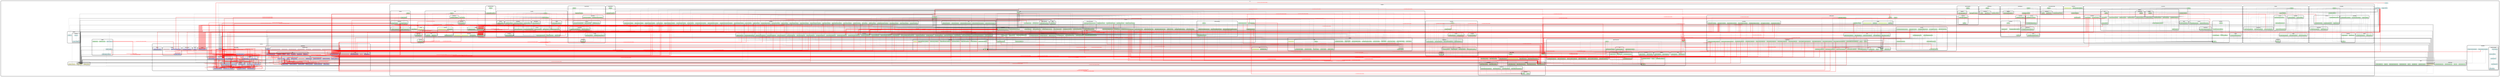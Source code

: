 strict digraph "dependency-cruiser output"{
    rankdir="TB" splines="ortho" overlap="false" nodesep="0.16" ranksep="0.18" fontname="Helvetica-bold" fontsize="9" style="rounded,bold,filled" fillcolor="#ffffff" compound="true"
    node [shape="box" style="rounded, filled" height="0.2" color="black" fillcolor="#ffffcc" fontcolor="black" fontname="Helvetica" fontsize="9"]
    edge [arrowhead="normal" arrowsize="0.6" penwidth="2.0" color="#00000033" fontname="Helvetica" fontsize="9"]

    subgraph "cluster_src" {label="src" "src/app.module.ts" [label=<app.module.ts> tooltip="app.module.ts" URL="src/app.module.ts" fillcolor="#ddfeff"] }
    "src/app.module.ts" -> "src/common/filters/global-exception.filter.ts" [xlabel="no-common-utils-cross-boundaries" tooltip="no-common-utils-cross-boundaries" fontcolor="red" color="red"]
    "src/app.module.ts" -> "src/common/interceptors/service-auth.interceptor.ts" [xlabel="no-common-utils-cross-boundaries" tooltip="no-common-utils-cross-boundaries" fontcolor="red" color="red"]
    "src/app.module.ts" -> "src/common/observability/index.ts"
    "src/app.module.ts" -> "src/common/storage/google-cloud-storage.service.ts" [xlabel="no-common-utils-cross-boundaries" tooltip="no-common-utils-cross-boundaries" fontcolor="red" color="red"]
    "src/app.module.ts" -> "src/common/storage/storage.interface.js" [xlabel="no-common-utils-cross-boundaries" tooltip="no-common-utils-cross-boundaries" fontcolor="red" color="red"]
    "src/app.module.ts" -> "src/common/utils/service-auth.ts" [xlabel="no-common-utils-cross-boundaries" tooltip="no-common-utils-cross-boundaries" fontcolor="red" color="red"]
    "src/app.module.ts" -> "src/config/firestore.config.js"
    "src/app.module.ts" -> "src/config/validation.schema.ts"
    "src/app.module.ts" -> "src/health/health.module.ts"
    "src/app.module.ts" -> "src/modules/agent-framework/index.js"
    "src/app.module.ts" -> "src/modules/ai-insights/ai-insights.module.ts"
    "src/app.module.ts" -> "src/modules/auth/auth.module.ts"
    "src/app.module.ts" -> "src/modules/buybox/buybox.module.ts"
    "src/app.module.ts" -> "src/modules/connectors/index.ts"
    "src/app.module.ts" -> "src/modules/credit-system/index.js"
    "src/app.module.ts" -> "src/modules/feature-flags/feature-flags.module.js"
    "src/app.module.ts" -> "src/modules/international-trade/international-trade.module.ts"
    "src/app.module.ts" -> "src/modules/inventory/inventory.module.ts"
    "src/app.module.ts" -> "src/modules/marketplaces/marketplaces.module.ts"
    "src/app.module.ts" -> "src/modules/notifications/notifications.module.ts"
    "src/app.module.ts" -> "src/modules/order-ingestion/order-ingestion.module.ts"
    "src/app.module.ts" -> "src/modules/organizations/organizations.module.ts"
    "src/app.module.ts" -> "src/modules/pim/index.ts"
    "src/app.module.ts" -> "src/modules/rag-retrieval/rag-retrieval.module.ts"
    "src/app.module.ts" -> "src/modules/scheduled-tasks/scheduled-tasks.module.ts"
    "src/app.module.ts" -> "src/modules/security/index.ts"
    "src/app.module.ts" -> "src/modules/storage/storage.module.ts"
    "src/app.module.ts" -> "src/modules/users/users.module.ts"
    subgraph "cluster_src" {label="src" subgraph "cluster_src/common" {label="common" subgraph "cluster_src/common/auth" {label="auth" "src/common/auth/index.ts" [label=<index.ts> tooltip="index.ts" URL="src/common/auth/index.ts" fillcolor="#ccccff"] } } }
    "src/common/auth/index.ts" -> "src/modules/auth/index.ts" [arrowhead="inv"]
    subgraph "cluster_src" {label="src" subgraph "cluster_src/common" {label="common" subgraph "cluster_src/common/filters" {label="filters" "src/common/filters/global-exception.filter.ts" [label=<global-exception.filter.ts> tooltip="global-exception.filter.ts" URL="src/common/filters/global-exception.filter.ts" fillcolor="#ccccff"] } } }
    subgraph "cluster_src" {label="src" subgraph "cluster_src/common" {label="common" subgraph "cluster_src/common/guards" {label="guards" "src/common/guards/firebase-auth.guard.ts" [label=<firebase-auth.guard.ts> tooltip="firebase-auth.guard.ts" URL="src/common/guards/firebase-auth.guard.ts" fillcolor="#ccccff"] } } }
    subgraph "cluster_src" {label="src" subgraph "cluster_src/common" {label="common" subgraph "cluster_src/common/interceptors" {label="interceptors" "src/common/interceptors/service-auth.interceptor.ts" [label=<service-auth.interceptor.ts> tooltip="service-auth.interceptor.ts" URL="src/common/interceptors/service-auth.interceptor.ts" fillcolor="#ccccff"] } } }
    "src/common/interceptors/service-auth.interceptor.ts" -> "src/common/utils/service-auth.ts" [xlabel="no-common-utils-cross-boundaries" tooltip="no-common-utils-cross-boundaries" fontcolor="red" color="red"]
    subgraph "cluster_src" {label="src" subgraph "cluster_src/common" {label="common" subgraph "cluster_src/common/observability" {label="observability" subgraph "cluster_src/common/observability/constants" {label="constants" "src/common/observability/constants/observability.constants.ts" [label=<observability.constants.ts> tooltip="observability.constants.ts" URL="src/common/observability/constants/observability.constants.ts" fillcolor="#ccccff"] } } } }
    subgraph "cluster_src" {label="src" subgraph "cluster_src/common" {label="common" subgraph "cluster_src/common/observability" {label="observability" subgraph "cluster_src/common/observability/constants" {label="constants" "src/common/observability/constants/observability.tokens.ts" [label=<observability.tokens.ts> tooltip="observability.tokens.ts" URL="src/common/observability/constants/observability.tokens.ts" fillcolor="#ccccff"] } } } }
    subgraph "cluster_src" {label="src" subgraph "cluster_src/common" {label="common" subgraph "cluster_src/common/observability" {label="observability" subgraph "cluster_src/common/observability/controllers" {label="controllers" "src/common/observability/controllers/health.controller.ts" [label=<health.controller.ts> tooltip="health.controller.ts" URL="src/common/observability/controllers/health.controller.ts" fillcolor="#ccccff"] } } } }
    "src/common/observability/controllers/health.controller.ts" -> "src/modules/auth/decorators/public.decorator.js"
    "src/common/observability/controllers/health.controller.ts" -> "src/common/observability/interfaces/observability.interfaces.ts" [xlabel="no-common-utils-cross-boundaries" tooltip="no-common-utils-cross-boundaries" fontcolor="red" color="red"]
    "src/common/observability/controllers/health.controller.ts" -> "src/common/observability/services/health.service.ts" [xlabel="no-common-utils-cross-boundaries" tooltip="no-common-utils-cross-boundaries" fontcolor="red" color="red"]
    "src/common/observability/controllers/health.controller.ts" -> "src/common/observability/services/observability.service.ts" [xlabel="no-common-utils-cross-boundaries" tooltip="no-common-utils-cross-boundaries" fontcolor="red" color="red"]
    subgraph "cluster_src" {label="src" subgraph "cluster_src/common" {label="common" subgraph "cluster_src/common/observability" {label="observability" subgraph "cluster_src/common/observability/controllers" {label="controllers" "src/common/observability/controllers/metrics.controller.ts" [label=<metrics.controller.ts> tooltip="metrics.controller.ts" URL="src/common/observability/controllers/metrics.controller.ts" fillcolor="#ccccff"] } } } }
    "src/common/observability/controllers/metrics.controller.ts" -> "src/common/observability/constants/observability.constants.ts" [xlabel="no-common-utils-cross-boundaries" tooltip="no-common-utils-cross-boundaries" fontcolor="red" color="red"]
    "src/common/observability/controllers/metrics.controller.ts" -> "src/common/observability/services/metrics.service.ts" [xlabel="no-common-utils-cross-boundaries" tooltip="no-common-utils-cross-boundaries" fontcolor="red" color="red"]
    "src/common/observability/controllers/metrics.controller.ts" -> "src/common/observability/services/observability.service.ts" [xlabel="no-common-utils-cross-boundaries" tooltip="no-common-utils-cross-boundaries" fontcolor="red" color="red"]
    subgraph "cluster_src" {label="src" subgraph "cluster_src/common" {label="common" subgraph "cluster_src/common/observability" {label="observability" "src/common/observability/index.ts" [label=<index.ts> tooltip="index.ts" URL="src/common/observability/index.ts" fillcolor="#ccccff"] } } }
    "src/common/observability/index.ts" -> "src/common/observability/constants/observability.constants.ts" [xlabel="no-common-utils-cross-boundaries" tooltip="no-common-utils-cross-boundaries" arrowhead="inv" fontcolor="red" color="red"]
    "src/common/observability/index.ts" -> "src/common/observability/constants/observability.tokens.ts" [xlabel="no-common-utils-cross-boundaries" tooltip="no-common-utils-cross-boundaries" arrowhead="inv" fontcolor="red" color="red"]
    "src/common/observability/index.ts" -> "src/common/observability/controllers/health.controller.ts" [xlabel="no-common-utils-cross-boundaries" tooltip="no-common-utils-cross-boundaries" arrowhead="inv" fontcolor="red" color="red"]
    "src/common/observability/index.ts" -> "src/common/observability/controllers/metrics.controller.ts" [xlabel="no-common-utils-cross-boundaries" tooltip="no-common-utils-cross-boundaries" arrowhead="inv" fontcolor="red" color="red"]
    "src/common/observability/index.ts" -> "src/common/observability/interceptors/logging.interceptor.ts" [xlabel="no-common-utils-cross-boundaries" tooltip="no-common-utils-cross-boundaries" arrowhead="inv" fontcolor="red" color="red"]
    "src/common/observability/index.ts" -> "src/common/observability/interceptors/metrics.interceptor.ts" [xlabel="no-common-utils-cross-boundaries" tooltip="no-common-utils-cross-boundaries" arrowhead="inv" fontcolor="red" color="red"]
    "src/common/observability/index.ts" -> "src/common/observability/interceptors/tracing.interceptor.ts" [xlabel="no-common-utils-cross-boundaries" tooltip="no-common-utils-cross-boundaries" arrowhead="inv" fontcolor="red" color="red"]
    "src/common/observability/index.ts" -> "src/common/observability/interfaces/observability-options.interface.ts" [xlabel="no-common-utils-cross-boundaries" tooltip="no-common-utils-cross-boundaries" arrowhead="inv" fontcolor="red" color="red"]
    "src/common/observability/index.ts" -> "src/common/observability/interfaces/observability.interfaces.ts" [xlabel="no-common-utils-cross-boundaries" tooltip="no-common-utils-cross-boundaries" arrowhead="inv" fontcolor="red" color="red"]
    "src/common/observability/index.ts" -> "src/common/observability/observability.module.ts" [xlabel="no-common-utils-cross-boundaries" tooltip="no-common-utils-cross-boundaries" arrowhead="inv" fontcolor="red" color="red"]
    "src/common/observability/index.ts" -> "src/common/observability/services/enhanced-logger.service.ts" [xlabel="no-common-utils-cross-boundaries" tooltip="no-common-utils-cross-boundaries" arrowhead="inv" fontcolor="red" color="red"]
    "src/common/observability/index.ts" -> "src/common/observability/services/health.service.ts" [xlabel="no-common-utils-cross-boundaries" tooltip="no-common-utils-cross-boundaries" arrowhead="inv" fontcolor="red" color="red"]
    "src/common/observability/index.ts" -> "src/common/observability/services/metrics.service.ts" [xlabel="no-common-utils-cross-boundaries" tooltip="no-common-utils-cross-boundaries" arrowhead="inv" fontcolor="red" color="red"]
    "src/common/observability/index.ts" -> "src/common/observability/services/observability.service.ts" [xlabel="no-common-utils-cross-boundaries" tooltip="no-common-utils-cross-boundaries" arrowhead="inv" fontcolor="red" color="red"]
    "src/common/observability/index.ts" -> "src/common/observability/services/tracing.service.ts" [xlabel="no-common-utils-cross-boundaries" tooltip="no-common-utils-cross-boundaries" arrowhead="inv" fontcolor="red" color="red"]
    subgraph "cluster_src" {label="src" subgraph "cluster_src/common" {label="common" subgraph "cluster_src/common/observability" {label="observability" subgraph "cluster_src/common/observability/interceptors" {label="interceptors" "src/common/observability/interceptors/logging.interceptor.ts" [label=<logging.interceptor.ts> tooltip="logging.interceptor.ts" URL="src/common/observability/interceptors/logging.interceptor.ts" fillcolor="#ccccff"] } } } }
    "src/common/observability/interceptors/logging.interceptor.ts" -> "src/common/observability/interfaces/observability-options.interface.ts" [xlabel="no-common-utils-cross-boundaries" tooltip="no-common-utils-cross-boundaries" fontcolor="red" color="red"]
    "src/common/observability/interceptors/logging.interceptor.ts" -> "src/common/observability/interfaces/observability.interfaces.ts" [xlabel="no-common-utils-cross-boundaries" tooltip="no-common-utils-cross-boundaries" fontcolor="red" color="red"]
    "src/common/observability/interceptors/logging.interceptor.ts" -> "src/common/observability/services/enhanced-logger.service.ts" [xlabel="no-common-utils-cross-boundaries" tooltip="no-common-utils-cross-boundaries" fontcolor="red" color="red"]
    subgraph "cluster_src" {label="src" subgraph "cluster_src/common" {label="common" subgraph "cluster_src/common/observability" {label="observability" subgraph "cluster_src/common/observability/interceptors" {label="interceptors" "src/common/observability/interceptors/metrics.interceptor.ts" [label=<metrics.interceptor.ts> tooltip="metrics.interceptor.ts" URL="src/common/observability/interceptors/metrics.interceptor.ts" fillcolor="#ccccff"] } } } }
    "src/common/observability/interceptors/metrics.interceptor.ts" -> "src/common/observability/constants/observability.constants.ts" [xlabel="no-common-utils-cross-boundaries" tooltip="no-common-utils-cross-boundaries" fontcolor="red" color="red"]
    "src/common/observability/interceptors/metrics.interceptor.ts" -> "src/common/observability/interfaces/observability-options.interface.ts" [xlabel="no-common-utils-cross-boundaries" tooltip="no-common-utils-cross-boundaries" fontcolor="red" color="red"]
    "src/common/observability/interceptors/metrics.interceptor.ts" -> "src/common/observability/services/metrics.service.ts" [xlabel="no-common-utils-cross-boundaries" tooltip="no-common-utils-cross-boundaries" fontcolor="red" color="red"]
    "src/common/observability/interceptors/metrics.interceptor.ts" -> "src/common/observability/services/observability.service.ts" [xlabel="no-common-utils-cross-boundaries" tooltip="no-common-utils-cross-boundaries" fontcolor="red" color="red"]
    subgraph "cluster_src" {label="src" subgraph "cluster_src/common" {label="common" subgraph "cluster_src/common/observability" {label="observability" subgraph "cluster_src/common/observability/interceptors" {label="interceptors" "src/common/observability/interceptors/tracing.interceptor.ts" [label=<tracing.interceptor.ts> tooltip="tracing.interceptor.ts" URL="src/common/observability/interceptors/tracing.interceptor.ts" fillcolor="#ccccff"] } } } }
    "src/common/observability/interceptors/tracing.interceptor.ts" -> "src/common/observability/constants/observability.constants.ts" [xlabel="no-common-utils-cross-boundaries" tooltip="no-common-utils-cross-boundaries" fontcolor="red" color="red"]
    "src/common/observability/interceptors/tracing.interceptor.ts" -> "src/common/observability/interfaces/observability-options.interface.ts" [xlabel="no-common-utils-cross-boundaries" tooltip="no-common-utils-cross-boundaries" fontcolor="red" color="red"]
    "src/common/observability/interceptors/tracing.interceptor.ts" -> "src/common/observability/interfaces/observability.interfaces.ts" [xlabel="no-common-utils-cross-boundaries" tooltip="no-common-utils-cross-boundaries" fontcolor="red" color="red"]
    "src/common/observability/interceptors/tracing.interceptor.ts" -> "src/common/observability/services/observability.service.ts" [xlabel="no-common-utils-cross-boundaries" tooltip="no-common-utils-cross-boundaries" fontcolor="red" color="red"]
    "src/common/observability/interceptors/tracing.interceptor.ts" -> "src/common/observability/services/tracing.service.ts" [xlabel="no-common-utils-cross-boundaries" tooltip="no-common-utils-cross-boundaries" fontcolor="red" color="red"]
    subgraph "cluster_src" {label="src" subgraph "cluster_src/common" {label="common" subgraph "cluster_src/common/observability" {label="observability" subgraph "cluster_src/common/observability/interfaces" {label="interfaces" "src/common/observability/interfaces/observability-options.interface.ts" [label=<observability-options.interface.ts> tooltip="observability-options.interface.ts" URL="src/common/observability/interfaces/observability-options.interface.ts" fillcolor="#ccccff"] } } } }
    "src/common/observability/interfaces/observability-options.interface.ts" -> "src/common/observability/constants/observability.constants.ts" [xlabel="no-common-utils-cross-boundaries" tooltip="no-common-utils-cross-boundaries" fontcolor="red" color="red"]
    subgraph "cluster_src" {label="src" subgraph "cluster_src/common" {label="common" subgraph "cluster_src/common/observability" {label="observability" subgraph "cluster_src/common/observability/interfaces" {label="interfaces" "src/common/observability/interfaces/observability.interfaces.ts" [label=<observability.interfaces.ts> tooltip="observability.interfaces.ts" URL="src/common/observability/interfaces/observability.interfaces.ts" fillcolor="#ccccff"] } } } }
    subgraph "cluster_src" {label="src" subgraph "cluster_src/common" {label="common" subgraph "cluster_src/common/observability" {label="observability" "src/common/observability/observability.module.ts" [label=<observability.module.ts> tooltip="observability.module.ts" URL="src/common/observability/observability.module.ts" fillcolor="#ccccff"] } } }
    "src/common/observability/observability.module.ts" -> "src/common/observability/constants/observability.constants.ts" [xlabel="no-common-utils-cross-boundaries" tooltip="no-common-utils-cross-boundaries" fontcolor="red" color="red"]
    "src/common/observability/observability.module.ts" -> "src/common/observability/constants/observability.tokens.ts" [xlabel="no-common-utils-cross-boundaries" tooltip="no-common-utils-cross-boundaries" fontcolor="red" color="red"]
    "src/common/observability/observability.module.ts" -> "src/common/observability/controllers/health.controller.ts" [xlabel="no-common-utils-cross-boundaries" tooltip="no-common-utils-cross-boundaries" fontcolor="red" color="red"]
    "src/common/observability/observability.module.ts" -> "src/common/observability/controllers/metrics.controller.ts" [xlabel="no-common-utils-cross-boundaries" tooltip="no-common-utils-cross-boundaries" fontcolor="red" color="red"]
    "src/common/observability/observability.module.ts" -> "src/common/observability/interceptors/logging.interceptor.ts" [xlabel="no-common-utils-cross-boundaries" tooltip="no-common-utils-cross-boundaries" fontcolor="red" color="red"]
    "src/common/observability/observability.module.ts" -> "src/common/observability/interceptors/metrics.interceptor.ts" [xlabel="no-common-utils-cross-boundaries" tooltip="no-common-utils-cross-boundaries" fontcolor="red" color="red"]
    "src/common/observability/observability.module.ts" -> "src/common/observability/interceptors/tracing.interceptor.ts" [xlabel="no-common-utils-cross-boundaries" tooltip="no-common-utils-cross-boundaries" fontcolor="red" color="red"]
    "src/common/observability/observability.module.ts" -> "src/common/observability/interfaces/observability-options.interface.ts" [xlabel="no-common-utils-cross-boundaries" tooltip="no-common-utils-cross-boundaries" fontcolor="red" color="red"]
    "src/common/observability/observability.module.ts" -> "src/common/observability/interfaces/observability.interfaces.ts" [xlabel="no-common-utils-cross-boundaries" tooltip="no-common-utils-cross-boundaries" fontcolor="red" color="red"]
    "src/common/observability/observability.module.ts" -> "src/common/observability/services/enhanced-logger.service.ts" [xlabel="no-common-utils-cross-boundaries" tooltip="no-common-utils-cross-boundaries" fontcolor="red" color="red"]
    "src/common/observability/observability.module.ts" -> "src/common/observability/services/health.service.ts" [xlabel="no-common-utils-cross-boundaries" tooltip="no-common-utils-cross-boundaries" fontcolor="red" color="red"]
    "src/common/observability/observability.module.ts" -> "src/common/observability/services/metrics.service.ts" [xlabel="no-common-utils-cross-boundaries" tooltip="no-common-utils-cross-boundaries" fontcolor="red" color="red"]
    "src/common/observability/observability.module.ts" -> "src/common/observability/services/observability.service.ts" [xlabel="no-common-utils-cross-boundaries" tooltip="no-common-utils-cross-boundaries" fontcolor="red" color="red"]
    "src/common/observability/observability.module.ts" -> "src/common/observability/services/tracing.service.ts" [xlabel="no-common-utils-cross-boundaries" tooltip="no-common-utils-cross-boundaries" fontcolor="red" color="red"]
    subgraph "cluster_src" {label="src" subgraph "cluster_src/common" {label="common" subgraph "cluster_src/common/observability" {label="observability" subgraph "cluster_src/common/observability/services" {label="services" "src/common/observability/services/enhanced-logger.service.ts" [label=<enhanced-logger.service.ts> tooltip="enhanced-logger.service.ts" URL="src/common/observability/services/enhanced-logger.service.ts" fillcolor="#ccccff"] } } } }
    "src/common/observability/services/enhanced-logger.service.ts" -> "src/common/observability/constants/observability.constants.ts" [xlabel="no-common-utils-cross-boundaries" tooltip="no-common-utils-cross-boundaries" fontcolor="red" color="red"]
    "src/common/observability/services/enhanced-logger.service.ts" -> "src/common/observability/constants/observability.tokens.ts" [xlabel="no-common-utils-cross-boundaries" tooltip="no-common-utils-cross-boundaries" fontcolor="red" color="red"]
    "src/common/observability/services/enhanced-logger.service.ts" -> "src/common/observability/interfaces/observability-options.interface.ts" [xlabel="no-common-utils-cross-boundaries" tooltip="no-common-utils-cross-boundaries" fontcolor="red" color="red"]
    "src/common/observability/services/enhanced-logger.service.ts" -> "src/common/observability/interfaces/observability.interfaces.ts" [xlabel="no-common-utils-cross-boundaries" tooltip="no-common-utils-cross-boundaries" fontcolor="red" color="red"]
    subgraph "cluster_src" {label="src" subgraph "cluster_src/common" {label="common" subgraph "cluster_src/common/observability" {label="observability" subgraph "cluster_src/common/observability/services" {label="services" "src/common/observability/services/health.service.ts" [label=<health.service.ts> tooltip="health.service.ts" URL="src/common/observability/services/health.service.ts" fillcolor="#ccccff"] } } } }
    "src/common/observability/services/health.service.ts" -> "src/common/observability/constants/observability.tokens.ts" [xlabel="no-common-utils-cross-boundaries" tooltip="no-common-utils-cross-boundaries" fontcolor="red" color="red"]
    "src/common/observability/services/health.service.ts" -> "src/common/observability/interfaces/observability-options.interface.ts" [xlabel="no-common-utils-cross-boundaries" tooltip="no-common-utils-cross-boundaries" fontcolor="red" color="red"]
    "src/common/observability/services/health.service.ts" -> "src/common/observability/interfaces/observability.interfaces.ts" [xlabel="no-common-utils-cross-boundaries" tooltip="no-common-utils-cross-boundaries" fontcolor="red" color="red"]
    subgraph "cluster_src" {label="src" subgraph "cluster_src/common" {label="common" subgraph "cluster_src/common/observability" {label="observability" subgraph "cluster_src/common/observability/services" {label="services" "src/common/observability/services/metrics.service.ts" [label=<metrics.service.ts> tooltip="metrics.service.ts" URL="src/common/observability/services/metrics.service.ts" fillcolor="#ccccff"] } } } }
    "src/common/observability/services/metrics.service.ts" -> "src/common/observability/constants/observability.constants.ts" [xlabel="no-common-utils-cross-boundaries" tooltip="no-common-utils-cross-boundaries" fontcolor="red" color="red"]
    "src/common/observability/services/metrics.service.ts" -> "src/common/observability/constants/observability.tokens.ts" [xlabel="no-common-utils-cross-boundaries" tooltip="no-common-utils-cross-boundaries" fontcolor="red" color="red"]
    "src/common/observability/services/metrics.service.ts" -> "src/common/observability/interfaces/observability-options.interface.ts" [xlabel="no-common-utils-cross-boundaries" tooltip="no-common-utils-cross-boundaries" fontcolor="red" color="red"]
    "src/common/observability/services/metrics.service.ts" -> "src/common/observability/interfaces/observability.interfaces.ts" [xlabel="no-common-utils-cross-boundaries" tooltip="no-common-utils-cross-boundaries" fontcolor="red" color="red"]
    subgraph "cluster_src" {label="src" subgraph "cluster_src/common" {label="common" subgraph "cluster_src/common/observability" {label="observability" subgraph "cluster_src/common/observability/services" {label="services" "src/common/observability/services/observability.service.ts" [label=<observability.service.ts> tooltip="observability.service.ts" URL="src/common/observability/services/observability.service.ts" fillcolor="#ccccff"] } } } }
    "src/common/observability/services/observability.service.ts" -> "src/common/observability/constants/observability.constants.ts" [xlabel="no-common-utils-cross-boundaries" tooltip="no-common-utils-cross-boundaries" fontcolor="red" color="red"]
    "src/common/observability/services/observability.service.ts" -> "src/common/observability/constants/observability.tokens.ts" [xlabel="no-common-utils-cross-boundaries" tooltip="no-common-utils-cross-boundaries" fontcolor="red" color="red"]
    "src/common/observability/services/observability.service.ts" -> "src/common/observability/interfaces/observability-options.interface.ts" [xlabel="no-common-utils-cross-boundaries" tooltip="no-common-utils-cross-boundaries" fontcolor="red" color="red"]
    "src/common/observability/services/observability.service.ts" -> "src/common/observability/interfaces/observability.interfaces.ts" [xlabel="no-common-utils-cross-boundaries" tooltip="no-common-utils-cross-boundaries" fontcolor="red" color="red"]
    subgraph "cluster_src" {label="src" subgraph "cluster_src/common" {label="common" subgraph "cluster_src/common/observability" {label="observability" subgraph "cluster_src/common/observability/services" {label="services" "src/common/observability/services/tracing.service.ts" [label=<tracing.service.ts> tooltip="tracing.service.ts" URL="src/common/observability/services/tracing.service.ts" fillcolor="#ccccff"] } } } }
    "src/common/observability/services/tracing.service.ts" -> "src/common/observability/constants/observability.constants.ts" [xlabel="no-common-utils-cross-boundaries" tooltip="no-common-utils-cross-boundaries" fontcolor="red" color="red"]
    "src/common/observability/services/tracing.service.ts" -> "src/common/observability/constants/observability.tokens.ts" [xlabel="no-common-utils-cross-boundaries" tooltip="no-common-utils-cross-boundaries" fontcolor="red" color="red"]
    "src/common/observability/services/tracing.service.ts" -> "src/common/observability/interfaces/observability-options.interface.ts" [xlabel="no-common-utils-cross-boundaries" tooltip="no-common-utils-cross-boundaries" fontcolor="red" color="red"]
    "src/common/observability/services/tracing.service.ts" -> "src/common/observability/interfaces/observability.interfaces.ts" [xlabel="no-common-utils-cross-boundaries" tooltip="no-common-utils-cross-boundaries" fontcolor="red" color="red"]
    subgraph "cluster_src" {label="src" subgraph "cluster_src/common" {label="common" subgraph "cluster_src/common/repositories" {label="repositories" subgraph "cluster_src/common/repositories/base" {label="base" "src/common/repositories/base/index.js" [label=<index.js> tooltip="index.js" URL="src/common/repositories/base/index.js" fillcolor="#ccccff"] } } } }
    "src/common/repositories/base/index.js" -> "src/common/repositories/base/repository-cache.js" [xlabel="no-common-utils-cross-boundaries" tooltip="no-common-utils-cross-boundaries" fontcolor="red" color="red"]
    "src/common/repositories/base/index.js" -> "src/common/repositories/base/repository-converter.js" [xlabel="no-common-utils-cross-boundaries" tooltip="no-common-utils-cross-boundaries" fontcolor="red" color="red"]
    "src/common/repositories/base/index.js" -> "src/common/repositories/base/repository-stats.js" [xlabel="no-common-utils-cross-boundaries" tooltip="no-common-utils-cross-boundaries" fontcolor="red" color="red"]
    "src/common/repositories/base/index.js" -> "src/common/repositories/base/repository-transactions.js" [xlabel="no-common-utils-cross-boundaries" tooltip="no-common-utils-cross-boundaries" fontcolor="red" color="red"]
    "src/common/repositories/base/index.js" -> "src/common/repositories/base/repository-types.js" [xlabel="no-common-utils-cross-boundaries" tooltip="no-common-utils-cross-boundaries" fontcolor="red" color="red"]
    "src/common/repositories/base/index.js" -> "src/common/repositories/base/repository-validation.js" [xlabel="no-common-utils-cross-boundaries" tooltip="no-common-utils-cross-boundaries" fontcolor="red" color="red"]
    subgraph "cluster_src" {label="src" subgraph "cluster_src/common" {label="common" subgraph "cluster_src/common/repositories" {label="repositories" subgraph "cluster_src/common/repositories/base" {label="base" "src/common/repositories/base/index.ts" [label=<index.ts> tooltip="index.ts" URL="src/common/repositories/base/index.ts" fillcolor="#ccccff"] } } } }
    "src/common/repositories/base/index.ts" -> "src/common/repositories/base/repository-cache.js" [xlabel="no-common-utils-cross-boundaries" tooltip="no-common-utils-cross-boundaries" arrowhead="inv" fontcolor="red" color="red"]
    "src/common/repositories/base/index.ts" -> "src/common/repositories/base/repository-converter.js" [xlabel="no-common-utils-cross-boundaries" tooltip="no-common-utils-cross-boundaries" arrowhead="inv" fontcolor="red" color="red"]
    "src/common/repositories/base/index.ts" -> "src/common/repositories/base/repository-stats.js" [xlabel="no-common-utils-cross-boundaries" tooltip="no-common-utils-cross-boundaries" arrowhead="inv" fontcolor="red" color="red"]
    "src/common/repositories/base/index.ts" -> "src/common/repositories/base/repository-transactions.js" [xlabel="no-common-utils-cross-boundaries" tooltip="no-common-utils-cross-boundaries" arrowhead="inv" fontcolor="red" color="red"]
    "src/common/repositories/base/index.ts" -> "src/common/repositories/base/repository-types.js" [xlabel="no-common-utils-cross-boundaries" tooltip="no-common-utils-cross-boundaries" arrowhead="onormal" penwidth="1.0" fontcolor="red" color="red"]
    "src/common/repositories/base/index.ts" -> "src/common/repositories/base/repository-validation.js" [xlabel="no-common-utils-cross-boundaries" tooltip="no-common-utils-cross-boundaries" arrowhead="inv" fontcolor="red" color="red"]
    subgraph "cluster_src" {label="src" subgraph "cluster_src/common" {label="common" subgraph "cluster_src/common/repositories" {label="repositories" subgraph "cluster_src/common/repositories/base" {label="base" "src/common/repositories/base/repository-cache.js" [label=<repository-cache.js> tooltip="repository-cache.js" URL="src/common/repositories/base/repository-cache.js" fillcolor="#ccccff"] } } } }
    subgraph "cluster_src" {label="src" subgraph "cluster_src/common" {label="common" subgraph "cluster_src/common/repositories" {label="repositories" subgraph "cluster_src/common/repositories/base" {label="base" "src/common/repositories/base/repository-cache.ts" [label=<repository-cache.ts> tooltip="repository-cache.ts" URL="src/common/repositories/base/repository-cache.ts" fillcolor="#ccccff"] } } } }
    "src/common/repositories/base/repository-cache.ts" -> "src/types/google-cloud.types.js"
    "src/common/repositories/base/repository-cache.ts" -> "src/common/repositories/base/repository-types.js" [xlabel="no-common-utils-cross-boundaries" tooltip="no-common-utils-cross-boundaries" fontcolor="red" color="red"]
    subgraph "cluster_src" {label="src" subgraph "cluster_src/common" {label="common" subgraph "cluster_src/common/repositories" {label="repositories" subgraph "cluster_src/common/repositories/base" {label="base" "src/common/repositories/base/repository-converter.js" [label=<repository-converter.js> tooltip="repository-converter.js" URL="src/common/repositories/base/repository-converter.js" fillcolor="#ccccff"] } } } }
    "src/common/repositories/base/repository-converter.js" -> "src/types/google-cloud.types.js"
    subgraph "cluster_src" {label="src" subgraph "cluster_src/common" {label="common" subgraph "cluster_src/common/repositories" {label="repositories" subgraph "cluster_src/common/repositories/base" {label="base" "src/common/repositories/base/repository-converter.ts" [label=<repository-converter.ts> tooltip="repository-converter.ts" URL="src/common/repositories/base/repository-converter.ts" fillcolor="#ccccff"] } } } }
    "src/common/repositories/base/repository-converter.ts" -> "src/types/google-cloud.types.js"
    subgraph "cluster_src" {label="src" subgraph "cluster_src/common" {label="common" subgraph "cluster_src/common/repositories" {label="repositories" subgraph "cluster_src/common/repositories/base" {label="base" "src/common/repositories/base/repository-stats.js" [label=<repository-stats.js> tooltip="repository-stats.js" URL="src/common/repositories/base/repository-stats.js" fillcolor="#ccccff"] } } } }
    subgraph "cluster_src" {label="src" subgraph "cluster_src/common" {label="common" subgraph "cluster_src/common/repositories" {label="repositories" subgraph "cluster_src/common/repositories/base" {label="base" "src/common/repositories/base/repository-stats.ts" [label=<repository-stats.ts> tooltip="no-orphans" URL="src/common/repositories/base/repository-stats.ts" fillcolor="#ccccff" fontcolor="orange" color="orange"] } } } }
    subgraph "cluster_src" {label="src" subgraph "cluster_src/common" {label="common" subgraph "cluster_src/common/repositories" {label="repositories" subgraph "cluster_src/common/repositories/base" {label="base" "src/common/repositories/base/repository-transactions.js" [label=<repository-transactions.js> tooltip="repository-transactions.js" URL="src/common/repositories/base/repository-transactions.js" fillcolor="#ccccff"] } } } }
    subgraph "cluster_src" {label="src" subgraph "cluster_src/common" {label="common" subgraph "cluster_src/common/repositories" {label="repositories" subgraph "cluster_src/common/repositories/base" {label="base" "src/common/repositories/base/repository-transactions.ts" [label=<repository-transactions.ts> tooltip="repository-transactions.ts" URL="src/common/repositories/base/repository-transactions.ts" fillcolor="#ccccff"] } } } }
    "src/common/repositories/base/repository-transactions.ts" -> "src/types/google-cloud.types.js"
    subgraph "cluster_src" {label="src" subgraph "cluster_src/common" {label="common" subgraph "cluster_src/common/repositories" {label="repositories" subgraph "cluster_src/common/repositories/base" {label="base" "src/common/repositories/base/repository-types.js" [label=<repository-types.js> tooltip="repository-types.js" URL="src/common/repositories/base/repository-types.js" fillcolor="#ccccff"] } } } }
    subgraph "cluster_src" {label="src" subgraph "cluster_src/common" {label="common" subgraph "cluster_src/common/repositories" {label="repositories" subgraph "cluster_src/common/repositories/base" {label="base" "src/common/repositories/base/repository-types.ts" [label=<repository-types.ts> tooltip="repository-types.ts" URL="src/common/repositories/base/repository-types.ts" fillcolor="#ccccff"] } } } }
    "src/common/repositories/base/repository-types.ts" -> "src/types/google-cloud.types.js"
    "src/common/repositories/base/repository-types.ts" -> "src/common/repositories/base/repository-stats.js" [xlabel="no-common-utils-cross-boundaries" tooltip="no-common-utils-cross-boundaries" fontcolor="red" color="red"]
    subgraph "cluster_src" {label="src" subgraph "cluster_src/common" {label="common" subgraph "cluster_src/common/repositories" {label="repositories" subgraph "cluster_src/common/repositories/base" {label="base" "src/common/repositories/base/repository-validation.js" [label=<repository-validation.js> tooltip="repository-validation.js" URL="src/common/repositories/base/repository-validation.js" fillcolor="#ccccff"] } } } }
    subgraph "cluster_src" {label="src" subgraph "cluster_src/common" {label="common" subgraph "cluster_src/common/repositories" {label="repositories" subgraph "cluster_src/common/repositories/base" {label="base" "src/common/repositories/base/repository-validation.ts" [label=<repository-validation.ts> tooltip="repository-validation.ts" URL="src/common/repositories/base/repository-validation.ts" fillcolor="#ccccff"] } } } }
    "src/common/repositories/base/repository-validation.ts" -> "src/types/google-cloud.types.js"
    subgraph "cluster_src" {label="src" subgraph "cluster_src/common" {label="common" subgraph "cluster_src/common/repositories" {label="repositories" "src/common/repositories/firestore-base.repository.js" [label=<firestore-base.repository.js> tooltip="firestore-base.repository.js" URL="src/common/repositories/firestore-base.repository.js" fillcolor="#ccccff"] } } }
    "src/common/repositories/firestore-base.repository.js" -> "src/common/repositories/base/index.js" [xlabel="no-common-utils-cross-boundaries" tooltip="no-common-utils-cross-boundaries" fontcolor="red" color="red"]
    subgraph "cluster_src" {label="src" subgraph "cluster_src/common" {label="common" subgraph "cluster_src/common/repositories" {label="repositories" "src/common/repositories/firestore-base.repository.ts" [label=<firestore-base.repository.ts> tooltip="firestore-base.repository.ts" URL="src/common/repositories/firestore-base.repository.ts" fillcolor="#ccccff"] } } }
    "src/common/repositories/firestore-base.repository.ts" -> "src/config/firestore.config.js"
    "src/common/repositories/firestore-base.repository.ts" -> "src/types/google-cloud.types.js"
    "src/common/repositories/firestore-base.repository.ts" -> "src/common/repositories/base/index.js" [xlabel="no-common-utils-cross-boundaries" tooltip="no-common-utils-cross-boundaries" fontcolor="red" color="red"]
    "src/common/repositories/firestore-base.repository.ts" -> "src/common/repositories/base/repository-types.js" [xlabel="no-common-utils-cross-boundaries" tooltip="no-common-utils-cross-boundaries" fontcolor="red" color="red"]
    subgraph "cluster_src" {label="src" subgraph "cluster_src/common" {label="common" subgraph "cluster_src/common/repositories" {label="repositories" "src/common/repositories/index.ts" [label=<index.ts> tooltip="index.ts" URL="src/common/repositories/index.ts" fillcolor="#ccccff"] } } }
    "src/common/repositories/index.ts" -> "src/common/repositories/firestore-base.repository.js" [xlabel="no-common-utils-cross-boundaries" tooltip="no-common-utils-cross-boundaries" arrowhead="inv" fontcolor="red" color="red"]
    "src/common/repositories/index.ts" -> "src/common/repositories/types.ts" [xlabel="no-common-utils-cross-boundaries" tooltip="no-common-utils-cross-boundaries" arrowhead="onormal" penwidth="1.0" fontcolor="red" color="red"]
    "src/common/repositories/index.ts" -> "src/common/repositories/utils/cache.ts" [xlabel="no-common-utils-cross-boundaries" tooltip="no-common-utils-cross-boundaries" arrowhead="inv" fontcolor="red" color="red"]
    "src/common/repositories/index.ts" -> "src/common/repositories/utils/converters.ts" [xlabel="no-common-utils-cross-boundaries" tooltip="no-common-utils-cross-boundaries" arrowhead="inv" fontcolor="red" color="red"]
    "src/common/repositories/index.ts" -> "src/common/repositories/utils/helpers.ts" [xlabel="no-common-utils-cross-boundaries" tooltip="no-common-utils-cross-boundaries" arrowhead="inv" fontcolor="red" color="red"]
    "src/common/repositories/index.ts" -> "src/common/repositories/utils/stats.ts" [xlabel="no-common-utils-cross-boundaries" tooltip="no-common-utils-cross-boundaries" arrowhead="inv" fontcolor="red" color="red"]
    "src/common/repositories/index.ts" -> "src/common/repositories/utils/transactions.ts" [xlabel="no-common-utils-cross-boundaries" tooltip="no-common-utils-cross-boundaries" arrowhead="inv" fontcolor="red" color="red"]
    "src/common/repositories/index.ts" -> "src/common/repositories/utils/validation.ts" [xlabel="no-common-utils-cross-boundaries" tooltip="no-common-utils-cross-boundaries" arrowhead="inv" fontcolor="red" color="red"]
    subgraph "cluster_src" {label="src" subgraph "cluster_src/common" {label="common" subgraph "cluster_src/common/repositories" {label="repositories" subgraph "cluster_src/common/repositories/migration-tools" {label="migration-tools" "src/common/repositories/migration-tools/config-mapping.ts" [label=<config-mapping.ts> tooltip="no-orphans" URL="src/common/repositories/migration-tools/config-mapping.ts" fillcolor="#ccccff" fontcolor="orange" color="orange"] } } } }
    subgraph "cluster_src" {label="src" subgraph "cluster_src/common" {label="common" subgraph "cluster_src/common/repositories" {label="repositories" subgraph "cluster_src/common/repositories/migration-tools" {label="migration-tools" "src/common/repositories/migration-tools/fix-repository-query-filters.ts" [label=<fix-repository-query-filters.ts> tooltip="no-orphans" URL="src/common/repositories/migration-tools/fix-repository-query-filters.ts" fillcolor="#ccccff" fontcolor="orange" color="orange"] } } } }
    subgraph "cluster_src" {label="src" subgraph "cluster_src/common" {label="common" subgraph "cluster_src/common/repositories" {label="repositories" subgraph "cluster_src/common/repositories/migration-tools" {label="migration-tools" "src/common/repositories/migration-tools/fix-transaction-methods.ts" [label=<fix-transaction-methods.ts> tooltip="no-orphans" URL="src/common/repositories/migration-tools/fix-transaction-methods.ts" fillcolor="#ccccff" fontcolor="orange" color="orange"] } } } }
    subgraph "cluster_src" {label="src" subgraph "cluster_src/common" {label="common" subgraph "cluster_src/common/repositories" {label="repositories" subgraph "cluster_src/common/repositories/migration-tools" {label="migration-tools" "src/common/repositories/migration-tools/full-migration.js" [label=<full-migration.js> tooltip="no-orphans" URL="src/common/repositories/migration-tools/full-migration.js" fillcolor="#ccccff" fontcolor="orange" color="orange"] } } } }
    subgraph "cluster_src" {label="src" subgraph "cluster_src/common" {label="common" subgraph "cluster_src/common/repositories" {label="repositories" subgraph "cluster_src/common/repositories/migration-tools" {label="migration-tools" "src/common/repositories/migration-tools/migrate-repositories.js" [label=<migrate-repositories.js> tooltip="no-orphans" URL="src/common/repositories/migration-tools/migrate-repositories.js" fillcolor="#ccccff" fontcolor="orange" color="orange"] } } } }
    subgraph "cluster_src" {label="src" subgraph "cluster_src/common" {label="common" subgraph "cluster_src/common/repositories" {label="repositories" subgraph "cluster_src/common/repositories/migration-tools" {label="migration-tools" "src/common/repositories/migration-tools/simple-test-migration.js" [label=<simple-test-migration.js> tooltip="no-orphans" URL="src/common/repositories/migration-tools/simple-test-migration.js" fillcolor="#ccccff" fontcolor="orange" color="orange"] } } } }
    subgraph "cluster_src" {label="src" subgraph "cluster_src/common" {label="common" subgraph "cluster_src/common/repositories" {label="repositories" subgraph "cluster_src/common/repositories/migration-tools" {label="migration-tools" "src/common/repositories/migration-tools/update-imports.js" [label=<update-imports.js> tooltip="no-orphans" URL="src/common/repositories/migration-tools/update-imports.js" fillcolor="#ccccff" fontcolor="orange" color="orange"] } } } }
    subgraph "cluster_src" {label="src" subgraph "cluster_src/common" {label="common" subgraph "cluster_src/common/repositories" {label="repositories" subgraph "cluster_src/common/repositories/migration-tools" {label="migration-tools" "src/common/repositories/migration-tools/update-repository-imports.ts" [label=<update-repository-imports.ts> tooltip="no-orphans" URL="src/common/repositories/migration-tools/update-repository-imports.ts" fillcolor="#ccccff" fontcolor="orange" color="orange"] } } } }
    subgraph "cluster_src" {label="src" subgraph "cluster_src/common" {label="common" subgraph "cluster_src/common/repositories" {label="repositories" "src/common/repositories/types.ts" [label=<types.ts> tooltip="types.ts" URL="src/common/repositories/types.ts" fillcolor="#ccccff"] } } }
    "src/common/repositories/types.ts" -> "src/common/repositories/base/repository-types.js" [xlabel="no-common-utils-cross-boundaries" tooltip="no-common-utils-cross-boundaries" arrowhead="inv" fontcolor="red" color="red"]
    subgraph "cluster_src" {label="src" subgraph "cluster_src/common" {label="common" subgraph "cluster_src/common/repositories" {label="repositories" subgraph "cluster_src/common/repositories/utils" {label="utils" "src/common/repositories/utils/cache.ts" [label=<cache.ts> tooltip="cache.ts" URL="src/common/repositories/utils/cache.ts" fillcolor="#ccccff"] } } } }
    "src/common/repositories/utils/cache.ts" -> "src/types/google-cloud.types.js"
    "src/common/repositories/utils/cache.ts" -> "src/common/repositories/types.ts" [xlabel="no-common-utils-cross-boundaries" tooltip="no-common-utils-cross-boundaries" fontcolor="red" color="red"]
    subgraph "cluster_src" {label="src" subgraph "cluster_src/common" {label="common" subgraph "cluster_src/common/repositories" {label="repositories" subgraph "cluster_src/common/repositories/utils" {label="utils" "src/common/repositories/utils/converters.ts" [label=<converters.ts> tooltip="converters.ts" URL="src/common/repositories/utils/converters.ts" fillcolor="#ccccff"] } } } }
    "src/common/repositories/utils/converters.ts" -> "src/types/google-cloud.types.js"
    "src/common/repositories/utils/converters.ts" -> "src/common/repositories/types.ts" [xlabel="no-common-utils-cross-boundaries" tooltip="no-common-utils-cross-boundaries" arrowhead="onormal" penwidth="1.0" fontcolor="red" color="red"]
    subgraph "cluster_src" {label="src" subgraph "cluster_src/common" {label="common" subgraph "cluster_src/common/repositories" {label="repositories" subgraph "cluster_src/common/repositories/utils" {label="utils" "src/common/repositories/utils/helpers.ts" [label=<helpers.ts> tooltip="helpers.ts" URL="src/common/repositories/utils/helpers.ts" fillcolor="#ccccff"] } } } }
    "src/common/repositories/utils/helpers.ts" -> "src/common/repositories/types.ts" [xlabel="no-common-utils-cross-boundaries" tooltip="no-common-utils-cross-boundaries" fontcolor="red" color="red"]
    subgraph "cluster_src" {label="src" subgraph "cluster_src/common" {label="common" subgraph "cluster_src/common/repositories" {label="repositories" subgraph "cluster_src/common/repositories/utils" {label="utils" "src/common/repositories/utils/stats.ts" [label=<stats.ts> tooltip="stats.ts" URL="src/common/repositories/utils/stats.ts" fillcolor="#ccccff"] } } } }
    subgraph "cluster_src" {label="src" subgraph "cluster_src/common" {label="common" subgraph "cluster_src/common/repositories" {label="repositories" subgraph "cluster_src/common/repositories/utils" {label="utils" "src/common/repositories/utils/transactions.ts" [label=<transactions.ts> tooltip="transactions.ts" URL="src/common/repositories/utils/transactions.ts" fillcolor="#ccccff"] } } } }
    "src/common/repositories/utils/transactions.ts" -> "src/types/google-cloud.types.js"
    subgraph "cluster_src" {label="src" subgraph "cluster_src/common" {label="common" subgraph "cluster_src/common/repositories" {label="repositories" subgraph "cluster_src/common/repositories/utils" {label="utils" "src/common/repositories/utils/validation.ts" [label=<validation.ts> tooltip="validation.ts" URL="src/common/repositories/utils/validation.ts" fillcolor="#ccccff"] } } } }
    "src/common/repositories/utils/validation.ts" -> "src/types/google-cloud.types.js"
    subgraph "cluster_src" {label="src" subgraph "cluster_src/common" {label="common" subgraph "cluster_src/common/storage" {label="storage" "src/common/storage/google-cloud-storage.service.ts" [label=<google-cloud-storage.service.ts> tooltip="google-cloud-storage.service.ts" URL="src/common/storage/google-cloud-storage.service.ts" fillcolor="#ccccff"] } } }
    "src/common/storage/google-cloud-storage.service.ts" -> "src/common/storage/storage.interface.js" [xlabel="no-common-utils-cross-boundaries" tooltip="no-common-utils-cross-boundaries" fontcolor="red" color="red"]
    subgraph "cluster_src" {label="src" subgraph "cluster_src/common" {label="common" subgraph "cluster_src/common/storage" {label="storage" "src/common/storage/storage.interface.js" [label=<storage.interface.js> tooltip="storage.interface.js" URL="src/common/storage/storage.interface.js" fillcolor="#ccccff"] } } }
    subgraph "cluster_src" {label="src" subgraph "cluster_src/common" {label="common" subgraph "cluster_src/common/storage" {label="storage" "src/common/storage/storage.interface.ts" [label=<storage.interface.ts> tooltip="no-orphans" URL="src/common/storage/storage.interface.ts" fillcolor="#ccccff" fontcolor="orange" color="orange"] } } }
    subgraph "cluster_src" {label="src" subgraph "cluster_src/common" {label="common" subgraph "cluster_src/common/utils" {label="utils" "src/common/utils/logger.ts" [label=<logger.ts> tooltip="no-orphans" URL="src/common/utils/logger.ts" fillcolor="#ccccff" fontcolor="orange" color="orange"] } } }
    subgraph "cluster_src" {label="src" subgraph "cluster_src/common" {label="common" subgraph "cluster_src/common/utils" {label="utils" "src/common/utils/network-status.service.js" [label=<network-status.service.js> tooltip="network-status.service.js" URL="src/common/utils/network-status.service.js" fillcolor="#ccccff"] } } }
    subgraph "cluster_src" {label="src" subgraph "cluster_src/common" {label="common" subgraph "cluster_src/common/utils" {label="utils" "src/common/utils/network-status.service.ts" [label=<network-status.service.ts> tooltip="no-orphans" URL="src/common/utils/network-status.service.ts" fillcolor="#ccccff" fontcolor="orange" color="orange"] } } }
    subgraph "cluster_src" {label="src" subgraph "cluster_src/common" {label="common" subgraph "cluster_src/common/utils" {label="utils" "src/common/utils/service-auth.ts" [label=<service-auth.ts> tooltip="service-auth.ts" URL="src/common/utils/service-auth.ts" fillcolor="#ccccff"] } } }
    subgraph "cluster_src" {label="src" subgraph "cluster_src/config" {label="config" "src/config/firestore.config.js" [label=<firestore.config.js> tooltip="firestore.config.js" URL="src/config/firestore.config.js" fillcolor="#ffffcc"] } }
    subgraph "cluster_src" {label="src" subgraph "cluster_src/config" {label="config" "src/config/firestore.config.ts" [label=<firestore.config.ts> tooltip="firestore.config.ts" URL="src/config/firestore.config.ts" fillcolor="#ffffcc"] } }
    "src/config/firestore.config.ts" -> "src/types/google-cloud.types.js"
    subgraph "cluster_src" {label="src" subgraph "cluster_src/config" {label="config" "src/config/validation.schema.ts" [label=<validation.schema.ts> tooltip="validation.schema.ts" URL="src/config/validation.schema.ts" fillcolor="#ffffcc"] } }
    subgraph "cluster_src" {label="src" subgraph "cluster_src/health" {label="health" "src/health/firestore-health.indicator.ts" [label=<firestore-health.indicator.ts> tooltip="firestore-health.indicator.ts" URL="src/health/firestore-health.indicator.ts" fillcolor="#ddfeff"] } }
    "src/health/firestore-health.indicator.ts" -> "src/config/firestore.config.js"
    "src/health/firestore-health.indicator.ts" -> "src/types/google-cloud.types.js"
    subgraph "cluster_src" {label="src" subgraph "cluster_src/health" {label="health" "src/health/health.controller.ts" [label=<health.controller.ts> tooltip="health.controller.ts" URL="src/health/health.controller.ts" fillcolor="#ddfeff"] } }
    "src/health/health.controller.ts" -> "src/common/storage/storage.interface.js" [xlabel="no-common-utils-cross-boundaries" tooltip="no-common-utils-cross-boundaries" fontcolor="red" color="red"]
    "src/health/health.controller.ts" -> "src/health/firestore-health.indicator.ts"
    subgraph "cluster_src" {label="src" subgraph "cluster_src/health" {label="health" "src/health/health.module.ts" [label=<health.module.ts> tooltip="health.module.ts" URL="src/health/health.module.ts" fillcolor="#ddfeff"] } }
    "src/health/health.module.ts" -> "src/common/storage/google-cloud-storage.service.ts" [xlabel="no-common-utils-cross-boundaries" tooltip="no-common-utils-cross-boundaries" fontcolor="red" color="red"]
    "src/health/health.module.ts" -> "src/common/storage/storage.interface.js" [xlabel="no-common-utils-cross-boundaries" tooltip="no-common-utils-cross-boundaries" fontcolor="red" color="red"]
    "src/health/health.module.ts" -> "src/config/firestore.config.js"
    "src/health/health.module.ts" -> "src/health/firestore-health.indicator.ts"
    "src/health/health.module.ts" -> "src/health/health.controller.ts"
    subgraph "cluster_src" {label="src" subgraph "cluster_src/health" {label="health" "src/health/nest-terminus.d.ts" [label=<nest-terminus.d.ts> tooltip="nest-terminus.d.ts" URL="src/health/nest-terminus.d.ts" fillcolor="#ccffcc"] } }
    subgraph "cluster_src" {label="src" subgraph "cluster_src/health" {label="health" "src/health/nestjs-core.d.ts" [label=<nestjs-core.d.ts> tooltip="nestjs-core.d.ts" URL="src/health/nestjs-core.d.ts" fillcolor="#ccffcc"] } }
    subgraph "cluster_src" {label="src" "src/main.ts" [label=<main.ts> tooltip="main.ts" URL="src/main.ts" fillcolor="#ddfeff"] }
    "src/main.ts" -> "src/app.module.ts"
    "src/main.ts" -> "src/common/observability/index.ts"
    "src/main.ts" -> "src/common/observability/interfaces/observability.interfaces.ts" [xlabel="no-common-utils-cross-boundaries" tooltip="no-common-utils-cross-boundaries" fontcolor="red" color="red"]
    "src/main.ts" -> "src/swagger.config.ts"
    subgraph "cluster_src" {label="src" subgraph "cluster_src/modules" {label="modules" subgraph "cluster_src/modules/agent-framework" {label="agent-framework" subgraph "cluster_src/modules/agent-framework/adapters" {label="adapters" "src/modules/agent-framework/adapters/vertex-ai.adapter.js" [label=<vertex-ai.adapter.js> tooltip="vertex-ai.adapter.js" URL="src/modules/agent-framework/adapters/vertex-ai.adapter.js" fillcolor="#ccffcc"] } } } }
    "src/modules/agent-framework/adapters/vertex-ai.adapter.js" -> "src/modules/agent-framework/interfaces/types.js"
    subgraph "cluster_src" {label="src" subgraph "cluster_src/modules" {label="modules" subgraph "cluster_src/modules/agent-framework" {label="agent-framework" subgraph "cluster_src/modules/agent-framework/adapters" {label="adapters" "src/modules/agent-framework/adapters/vertex-ai.adapter.ts" [label=<vertex-ai.adapter.ts> tooltip="vertex-ai.adapter.ts" URL="src/modules/agent-framework/adapters/vertex-ai.adapter.ts" fillcolor="#ccffcc"] } } } }
    "src/modules/agent-framework/adapters/vertex-ai.adapter.ts" -> "src/modules/agent-framework/interfaces/model-adapter.interface.js"
    "src/modules/agent-framework/adapters/vertex-ai.adapter.ts" -> "src/modules/agent-framework/interfaces/types.js"
    subgraph "cluster_src" {label="src" subgraph "cluster_src/modules" {label="modules" subgraph "cluster_src/modules/agent-framework" {label="agent-framework" "src/modules/agent-framework/agent-framework.module.js" [label=<agent-framework.module.js> tooltip="agent-framework.module.js" URL="src/modules/agent-framework/agent-framework.module.js" fillcolor="#ccffcc"] } } }
    "src/modules/agent-framework/agent-framework.module.js" -> "src/modules/agent-framework/adapters/vertex-ai.adapter.js"
    "src/modules/agent-framework/agent-framework.module.js" -> "src/modules/agent-framework/controllers/agent.controller.js"
    "src/modules/agent-framework/agent-framework.module.js" -> "src/modules/agent-framework/repositories/agent-config.repository.js"
    "src/modules/agent-framework/agent-framework.module.js" -> "src/modules/agent-framework/repositories/agent-conversation.repository.js"
    "src/modules/agent-framework/agent-framework.module.js" -> "src/modules/agent-framework/repositories/model-registry.repository.js"
    "src/modules/agent-framework/agent-framework.module.js" -> "src/modules/agent-framework/services/agent.service.js"
    "src/modules/agent-framework/agent-framework.module.js" -> "src/modules/agent-framework/services/model-adapter.factory.js"
    "src/modules/agent-framework/agent-framework.module.js" -> "src/modules/agent-framework/utils/token-estimator.js"
    "src/modules/agent-framework/agent-framework.module.js" -> "src/modules/feature-flags/index.js" [xlabel="no-module-cross-boundaries" tooltip="no-module-cross-boundaries" fontcolor="red" color="red"]
    subgraph "cluster_src" {label="src" subgraph "cluster_src/modules" {label="modules" subgraph "cluster_src/modules/agent-framework" {label="agent-framework" "src/modules/agent-framework/agent-framework.module.ts" [label=<agent-framework.module.ts> tooltip="agent-framework.module.ts" URL="src/modules/agent-framework/agent-framework.module.ts" fillcolor="#ccffcc"] } } }
    "src/modules/agent-framework/agent-framework.module.ts" -> "src/modules/agent-framework/adapters/vertex-ai.adapter.js"
    "src/modules/agent-framework/agent-framework.module.ts" -> "src/modules/agent-framework/controllers/agent.controller.js"
    "src/modules/agent-framework/agent-framework.module.ts" -> "src/modules/agent-framework/repositories/agent-config.repository.js"
    "src/modules/agent-framework/agent-framework.module.ts" -> "src/modules/agent-framework/repositories/agent-conversation.repository.js"
    "src/modules/agent-framework/agent-framework.module.ts" -> "src/modules/agent-framework/repositories/model-registry.repository.js"
    "src/modules/agent-framework/agent-framework.module.ts" -> "src/modules/agent-framework/services/agent.service.js"
    "src/modules/agent-framework/agent-framework.module.ts" -> "src/modules/agent-framework/services/model-adapter.factory.js"
    "src/modules/agent-framework/agent-framework.module.ts" -> "src/modules/agent-framework/utils/token-estimator.js"
    "src/modules/agent-framework/agent-framework.module.ts" -> "src/modules/feature-flags/index.js" [xlabel="no-module-cross-boundaries" tooltip="no-module-cross-boundaries" fontcolor="red" color="red"]
    subgraph "cluster_src" {label="src" subgraph "cluster_src/modules" {label="modules" subgraph "cluster_src/modules/agent-framework" {label="agent-framework" subgraph "cluster_src/modules/agent-framework/controllers" {label="controllers" "src/modules/agent-framework/controllers/agent.controller.js" [label=<agent.controller.js> tooltip="agent.controller.js" URL="src/modules/agent-framework/controllers/agent.controller.js" fillcolor="#ccffcc"] } } } }
    "src/modules/agent-framework/controllers/agent.controller.js" -> "src/common/auth/index.ts"
    subgraph "cluster_src" {label="src" subgraph "cluster_src/modules" {label="modules" subgraph "cluster_src/modules/agent-framework" {label="agent-framework" subgraph "cluster_src/modules/agent-framework/controllers" {label="controllers" "src/modules/agent-framework/controllers/agent.controller.ts" [label=<agent.controller.ts> tooltip="agent.controller.ts" URL="src/modules/agent-framework/controllers/agent.controller.ts" fillcolor="#ccffcc"] } } } }
    "src/modules/agent-framework/controllers/agent.controller.ts" -> "src/modules/agent-framework/interfaces/types.js"
    "src/modules/agent-framework/controllers/agent.controller.ts" -> "src/modules/agent-framework/services/agent.service.js"
    "src/modules/agent-framework/controllers/agent.controller.ts" -> "src/common/auth/index.ts"
    subgraph "cluster_src" {label="src" subgraph "cluster_src/modules" {label="modules" subgraph "cluster_src/modules/agent-framework" {label="agent-framework" "src/modules/agent-framework/index.js" [label=<index.js> tooltip="index.js" URL="src/modules/agent-framework/index.js" fillcolor="#ccffcc"] } } }
    "src/modules/agent-framework/index.js" -> "src/modules/agent-framework/adapters/vertex-ai.adapter.js"
    "src/modules/agent-framework/index.js" -> "src/modules/agent-framework/agent-framework.module.js"
    "src/modules/agent-framework/index.js" -> "src/modules/agent-framework/interfaces/types.js"
    "src/modules/agent-framework/index.js" -> "src/modules/agent-framework/repositories/agent-config.repository.js"
    "src/modules/agent-framework/index.js" -> "src/modules/agent-framework/repositories/agent-conversation.repository.js"
    "src/modules/agent-framework/index.js" -> "src/modules/agent-framework/repositories/model-registry.repository.js"
    "src/modules/agent-framework/index.js" -> "src/modules/agent-framework/services/agent.service.js"
    "src/modules/agent-framework/index.js" -> "src/modules/agent-framework/services/model-adapter.factory.js"
    "src/modules/agent-framework/index.js" -> "src/modules/agent-framework/utils/token-estimator.js"
    subgraph "cluster_src" {label="src" subgraph "cluster_src/modules" {label="modules" subgraph "cluster_src/modules/agent-framework" {label="agent-framework" "src/modules/agent-framework/index.ts" [label=<index.ts> tooltip="index.ts" URL="src/modules/agent-framework/index.ts" fillcolor="#ccffcc"] } } }
    "src/modules/agent-framework/index.ts" -> "src/modules/agent-framework/adapters/vertex-ai.adapter.js" [arrowhead="inv"]
    "src/modules/agent-framework/index.ts" -> "src/modules/agent-framework/agent-framework.module.js" [arrowhead="inv"]
    "src/modules/agent-framework/index.ts" -> "src/modules/agent-framework/interfaces/model-adapter.interface.js" [arrowhead="inv"]
    "src/modules/agent-framework/index.ts" -> "src/modules/agent-framework/interfaces/types.js" [arrowhead="inv"]
    "src/modules/agent-framework/index.ts" -> "src/modules/agent-framework/repositories/agent-config.repository.js" [arrowhead="inv"]
    "src/modules/agent-framework/index.ts" -> "src/modules/agent-framework/repositories/agent-conversation.repository.js" [arrowhead="inv"]
    "src/modules/agent-framework/index.ts" -> "src/modules/agent-framework/repositories/model-registry.repository.js" [arrowhead="inv"]
    "src/modules/agent-framework/index.ts" -> "src/modules/agent-framework/services/agent.service.js" [arrowhead="inv"]
    "src/modules/agent-framework/index.ts" -> "src/modules/agent-framework/services/model-adapter.factory.js" [arrowhead="inv"]
    "src/modules/agent-framework/index.ts" -> "src/modules/agent-framework/utils/token-estimator.js" [arrowhead="inv"]
    subgraph "cluster_src" {label="src" subgraph "cluster_src/modules" {label="modules" subgraph "cluster_src/modules/agent-framework" {label="agent-framework" subgraph "cluster_src/modules/agent-framework/interfaces" {label="interfaces" "src/modules/agent-framework/interfaces/model-adapter.interface.js" [label=<model-adapter.interface.js> tooltip="model-adapter.interface.js" URL="src/modules/agent-framework/interfaces/model-adapter.interface.js" fillcolor="#ccffcc"] } } } }
    subgraph "cluster_src" {label="src" subgraph "cluster_src/modules" {label="modules" subgraph "cluster_src/modules/agent-framework" {label="agent-framework" subgraph "cluster_src/modules/agent-framework/interfaces" {label="interfaces" "src/modules/agent-framework/interfaces/model-adapter.interface.ts" [label=<model-adapter.interface.ts> tooltip="model-adapter.interface.ts" URL="src/modules/agent-framework/interfaces/model-adapter.interface.ts" fillcolor="#ccffcc"] } } } }
    "src/modules/agent-framework/interfaces/model-adapter.interface.ts" -> "src/modules/agent-framework/interfaces/types.js"
    subgraph "cluster_src" {label="src" subgraph "cluster_src/modules" {label="modules" subgraph "cluster_src/modules/agent-framework" {label="agent-framework" subgraph "cluster_src/modules/agent-framework/interfaces" {label="interfaces" "src/modules/agent-framework/interfaces/types.js" [label=<types.js> tooltip="types.js" URL="src/modules/agent-framework/interfaces/types.js" fillcolor="#ccffcc"] } } } }
    subgraph "cluster_src" {label="src" subgraph "cluster_src/modules" {label="modules" subgraph "cluster_src/modules/agent-framework" {label="agent-framework" subgraph "cluster_src/modules/agent-framework/interfaces" {label="interfaces" "src/modules/agent-framework/interfaces/types.ts" [label=<types.ts> tooltip="types.ts" URL="src/modules/agent-framework/interfaces/types.ts" fillcolor="#ccffcc"] } } } }
    "src/modules/agent-framework/interfaces/types.ts" -> "src/types/google-cloud.types.js"
    subgraph "cluster_src" {label="src" subgraph "cluster_src/modules" {label="modules" subgraph "cluster_src/modules/agent-framework" {label="agent-framework" subgraph "cluster_src/modules/agent-framework/repositories" {label="repositories" "src/modules/agent-framework/repositories/agent-config.repository.js" [label=<agent-config.repository.js> tooltip="agent-config.repository.js" URL="src/modules/agent-framework/repositories/agent-config.repository.js" fillcolor="#ccffcc"] } } } }
    "src/modules/agent-framework/repositories/agent-config.repository.js" -> "src/common/repositories/index.ts"
    subgraph "cluster_src" {label="src" subgraph "cluster_src/modules" {label="modules" subgraph "cluster_src/modules/agent-framework" {label="agent-framework" subgraph "cluster_src/modules/agent-framework/repositories" {label="repositories" "src/modules/agent-framework/repositories/agent-config.repository.ts" [label=<agent-config.repository.ts> tooltip="agent-config.repository.ts" URL="src/modules/agent-framework/repositories/agent-config.repository.ts" fillcolor="#ccffcc"] } } } }
    "src/modules/agent-framework/repositories/agent-config.repository.ts" -> "src/modules/agent-framework/interfaces/types.js"
    "src/modules/agent-framework/repositories/agent-config.repository.ts" -> "src/common/repositories/index.ts"
    "src/modules/agent-framework/repositories/agent-config.repository.ts" -> "src/config/firestore.config.js"
    subgraph "cluster_src" {label="src" subgraph "cluster_src/modules" {label="modules" subgraph "cluster_src/modules/agent-framework" {label="agent-framework" subgraph "cluster_src/modules/agent-framework/repositories" {label="repositories" "src/modules/agent-framework/repositories/agent-conversation.repository.js" [label=<agent-conversation.repository.js> tooltip="agent-conversation.repository.js" URL="src/modules/agent-framework/repositories/agent-conversation.repository.js" fillcolor="#ccffcc"] } } } }
    "src/modules/agent-framework/repositories/agent-conversation.repository.js" -> "src/common/repositories/index.ts"
    subgraph "cluster_src" {label="src" subgraph "cluster_src/modules" {label="modules" subgraph "cluster_src/modules/agent-framework" {label="agent-framework" subgraph "cluster_src/modules/agent-framework/repositories" {label="repositories" "src/modules/agent-framework/repositories/agent-conversation.repository.ts" [label=<agent-conversation.repository.ts> tooltip="agent-conversation.repository.ts" URL="src/modules/agent-framework/repositories/agent-conversation.repository.ts" fillcolor="#ccffcc"] } } } }
    "src/modules/agent-framework/repositories/agent-conversation.repository.ts" -> "src/modules/agent-framework/interfaces/types.js"
    "src/modules/agent-framework/repositories/agent-conversation.repository.ts" -> "src/common/repositories/index.ts"
    "src/modules/agent-framework/repositories/agent-conversation.repository.ts" -> "src/config/firestore.config.js"
    subgraph "cluster_src" {label="src" subgraph "cluster_src/modules" {label="modules" subgraph "cluster_src/modules/agent-framework" {label="agent-framework" subgraph "cluster_src/modules/agent-framework/repositories" {label="repositories" "src/modules/agent-framework/repositories/model-registry.repository.js" [label=<model-registry.repository.js> tooltip="model-registry.repository.js" URL="src/modules/agent-framework/repositories/model-registry.repository.js" fillcolor="#ccffcc"] } } } }
    "src/modules/agent-framework/repositories/model-registry.repository.js" -> "src/common/repositories/index.ts"
    subgraph "cluster_src" {label="src" subgraph "cluster_src/modules" {label="modules" subgraph "cluster_src/modules/agent-framework" {label="agent-framework" subgraph "cluster_src/modules/agent-framework/repositories" {label="repositories" "src/modules/agent-framework/repositories/model-registry.repository.ts" [label=<model-registry.repository.ts> tooltip="model-registry.repository.ts" URL="src/modules/agent-framework/repositories/model-registry.repository.ts" fillcolor="#ccffcc"] } } } }
    "src/modules/agent-framework/repositories/model-registry.repository.ts" -> "src/modules/agent-framework/interfaces/types.js"
    "src/modules/agent-framework/repositories/model-registry.repository.ts" -> "src/common/repositories/index.ts"
    "src/modules/agent-framework/repositories/model-registry.repository.ts" -> "src/config/firestore.config.js"
    subgraph "cluster_src" {label="src" subgraph "cluster_src/modules" {label="modules" subgraph "cluster_src/modules/agent-framework" {label="agent-framework" subgraph "cluster_src/modules/agent-framework/services" {label="services" "src/modules/agent-framework/services/agent.service.js" [label=<agent.service.js> tooltip="agent.service.js" URL="src/modules/agent-framework/services/agent.service.js" fillcolor="#ccffcc"] } } } }
    "src/modules/agent-framework/services/agent.service.js" -> "src/modules/agent-framework/interfaces/types.js"
    subgraph "cluster_src" {label="src" subgraph "cluster_src/modules" {label="modules" subgraph "cluster_src/modules/agent-framework" {label="agent-framework" subgraph "cluster_src/modules/agent-framework/services" {label="services" "src/modules/agent-framework/services/agent.service.ts" [label=<agent.service.ts> tooltip="agent.service.ts" URL="src/modules/agent-framework/services/agent.service.ts" fillcolor="#ccffcc"] } } } }
    "src/modules/agent-framework/services/agent.service.ts" -> "src/modules/agent-framework/interfaces/types.js"
    "src/modules/agent-framework/services/agent.service.ts" -> "src/modules/agent-framework/repositories/agent-config.repository.js"
    "src/modules/agent-framework/services/agent.service.ts" -> "src/modules/agent-framework/repositories/agent-conversation.repository.js"
    "src/modules/agent-framework/services/agent.service.ts" -> "src/modules/agent-framework/repositories/model-registry.repository.js"
    "src/modules/agent-framework/services/agent.service.ts" -> "src/modules/agent-framework/services/model-adapter.factory.js"
    "src/modules/agent-framework/services/agent.service.ts" -> "src/modules/feature-flags/index.js" [xlabel="no-module-cross-boundaries" tooltip="no-module-cross-boundaries" fontcolor="red" color="red"]
    subgraph "cluster_src" {label="src" subgraph "cluster_src/modules" {label="modules" subgraph "cluster_src/modules/agent-framework" {label="agent-framework" subgraph "cluster_src/modules/agent-framework/services" {label="services" "src/modules/agent-framework/services/model-adapter.factory.js" [label=<model-adapter.factory.js> tooltip="model-adapter.factory.js" URL="src/modules/agent-framework/services/model-adapter.factory.js" fillcolor="#ccffcc"] } } } }
    subgraph "cluster_src" {label="src" subgraph "cluster_src/modules" {label="modules" subgraph "cluster_src/modules/agent-framework" {label="agent-framework" subgraph "cluster_src/modules/agent-framework/services" {label="services" "src/modules/agent-framework/services/model-adapter.factory.ts" [label=<model-adapter.factory.ts> tooltip="model-adapter.factory.ts" URL="src/modules/agent-framework/services/model-adapter.factory.ts" fillcolor="#ccffcc"] } } } }
    "src/modules/agent-framework/services/model-adapter.factory.ts" -> "src/modules/agent-framework/adapters/vertex-ai.adapter.js"
    "src/modules/agent-framework/services/model-adapter.factory.ts" -> "src/modules/agent-framework/interfaces/model-adapter.interface.js"
    "src/modules/agent-framework/services/model-adapter.factory.ts" -> "src/modules/agent-framework/interfaces/types.js"
    subgraph "cluster_src" {label="src" subgraph "cluster_src/modules" {label="modules" subgraph "cluster_src/modules/agent-framework" {label="agent-framework" subgraph "cluster_src/modules/agent-framework/test" {label="test" "src/modules/agent-framework/test/agent.service.spec.ts" [label=<agent.service.spec.ts> tooltip="agent.service.spec.ts" URL="src/modules/agent-framework/test/agent.service.spec.ts" fillcolor="#ccffcc"] } } } }
    "src/modules/agent-framework/test/agent.service.spec.ts" -> "src/config/firestore.config.js"
    "src/modules/agent-framework/test/agent.service.spec.ts" -> "src/modules/agent-framework/adapters/vertex-ai.adapter.js"
    "src/modules/agent-framework/test/agent.service.spec.ts" -> "src/modules/agent-framework/interfaces/types.js"
    "src/modules/agent-framework/test/agent.service.spec.ts" -> "src/modules/agent-framework/repositories/agent-config.repository.js"
    "src/modules/agent-framework/test/agent.service.spec.ts" -> "src/modules/agent-framework/repositories/agent-conversation.repository.js"
    "src/modules/agent-framework/test/agent.service.spec.ts" -> "src/modules/agent-framework/repositories/model-registry.repository.js"
    "src/modules/agent-framework/test/agent.service.spec.ts" -> "src/modules/agent-framework/services/agent.service.js"
    "src/modules/agent-framework/test/agent.service.spec.ts" -> "src/modules/agent-framework/services/model-adapter.factory.js"
    "src/modules/agent-framework/test/agent.service.spec.ts" -> "src/modules/agent-framework/utils/token-estimator.js"
    subgraph "cluster_src" {label="src" subgraph "cluster_src/modules" {label="modules" subgraph "cluster_src/modules/agent-framework" {label="agent-framework" subgraph "cluster_src/modules/agent-framework/utils" {label="utils" "src/modules/agent-framework/utils/token-estimator.js" [label=<token-estimator.js> tooltip="token-estimator.js" URL="src/modules/agent-framework/utils/token-estimator.js" fillcolor="#ccffcc"] } } } }
    subgraph "cluster_src" {label="src" subgraph "cluster_src/modules" {label="modules" subgraph "cluster_src/modules/agent-framework" {label="agent-framework" subgraph "cluster_src/modules/agent-framework/utils" {label="utils" "src/modules/agent-framework/utils/token-estimator.ts" [label=<token-estimator.ts> tooltip="token-estimator.ts" URL="src/modules/agent-framework/utils/token-estimator.ts" fillcolor="#ccffcc"] } } } }
    "src/modules/agent-framework/utils/token-estimator.ts" -> "src/modules/agent-framework/interfaces/model-adapter.interface.js"
    subgraph "cluster_src" {label="src" subgraph "cluster_src/modules" {label="modules" subgraph "cluster_src/modules/ai-insights" {label="ai-insights" "src/modules/ai-insights/ai-insights.module.ts" [label=<ai-insights.module.ts> tooltip="ai-insights.module.ts" URL="src/modules/ai-insights/ai-insights.module.ts" fillcolor="#ccffcc"] } } }
    "src/modules/ai-insights/ai-insights.module.ts" -> "src/config/firestore.config.js"
    "src/modules/ai-insights/ai-insights.module.ts" -> "src/modules/ai-insights/controllers/ai-model-config.controller.ts"
    "src/modules/ai-insights/ai-insights.module.ts" -> "src/modules/ai-insights/controllers/insight-generation.controller.ts"
    "src/modules/ai-insights/ai-insights.module.ts" -> "src/modules/ai-insights/controllers/insight.controller.ts"
    "src/modules/ai-insights/ai-insights.module.ts" -> "src/modules/ai-insights/repositories/ai-model-config.repository.ts"
    "src/modules/ai-insights/ai-insights.module.ts" -> "src/modules/ai-insights/repositories/insight.repository.ts"
    "src/modules/ai-insights/ai-insights.module.ts" -> "src/modules/ai-insights/services/ai-model-config.service.ts"
    "src/modules/ai-insights/ai-insights.module.ts" -> "src/modules/ai-insights/services/credit-system.service.ts"
    "src/modules/ai-insights/ai-insights.module.ts" -> "src/modules/ai-insights/services/insight-generation.service.ts"
    "src/modules/ai-insights/ai-insights.module.ts" -> "src/modules/ai-insights/services/insight.service.ts"
    subgraph "cluster_src" {label="src" subgraph "cluster_src/modules" {label="modules" subgraph "cluster_src/modules/ai-insights" {label="ai-insights" subgraph "cluster_src/modules/ai-insights/controllers" {label="controllers" "src/modules/ai-insights/controllers/ai-model-config.controller.ts" [label=<ai-model-config.controller.ts> tooltip="ai-model-config.controller.ts" URL="src/modules/ai-insights/controllers/ai-model-config.controller.ts" fillcolor="#ccffcc"] } } } }
    "src/modules/ai-insights/controllers/ai-model-config.controller.ts" -> "src/modules/ai-insights/models/ai-model-config.schema.ts"
    "src/modules/ai-insights/controllers/ai-model-config.controller.ts" -> "src/modules/ai-insights/services/ai-model-config.service.ts"
    subgraph "cluster_src" {label="src" subgraph "cluster_src/modules" {label="modules" subgraph "cluster_src/modules/ai-insights" {label="ai-insights" subgraph "cluster_src/modules/ai-insights/controllers" {label="controllers" "src/modules/ai-insights/controllers/insight-generation.controller.ts" [label=<insight-generation.controller.ts> tooltip="insight-generation.controller.ts" URL="src/modules/ai-insights/controllers/insight-generation.controller.ts" fillcolor="#ccffcc"] } } } }
    "src/modules/ai-insights/controllers/insight-generation.controller.ts" -> "src/modules/ai-insights/interfaces/types.ts"
    "src/modules/ai-insights/controllers/insight-generation.controller.ts" -> "src/modules/ai-insights/services/credit-system.service.ts"
    "src/modules/ai-insights/controllers/insight-generation.controller.ts" -> "src/modules/ai-insights/services/insight-generation.service.ts"
    subgraph "cluster_src" {label="src" subgraph "cluster_src/modules" {label="modules" subgraph "cluster_src/modules/ai-insights" {label="ai-insights" subgraph "cluster_src/modules/ai-insights/controllers" {label="controllers" "src/modules/ai-insights/controllers/insight.controller.ts" [label=<insight.controller.ts> tooltip="insight.controller.ts" URL="src/modules/ai-insights/controllers/insight.controller.ts" fillcolor="#ccffcc"] } } } }
    "src/modules/ai-insights/controllers/insight.controller.ts" -> "src/modules/ai-insights/interfaces/types.ts"
    "src/modules/ai-insights/controllers/insight.controller.ts" -> "src/modules/ai-insights/models/insight.schema.ts"
    "src/modules/ai-insights/controllers/insight.controller.ts" -> "src/modules/ai-insights/services/insight.service.ts"
    subgraph "cluster_src" {label="src" subgraph "cluster_src/modules" {label="modules" subgraph "cluster_src/modules/ai-insights" {label="ai-insights" "src/modules/ai-insights/index.ts" [label=<index.ts> tooltip="index.ts" URL="src/modules/ai-insights/index.ts" fillcolor="#ccffcc"] } } }
    "src/modules/ai-insights/index.ts" -> "src/modules/ai-insights/ai-insights.module.ts" [arrowhead="inv"]
    "src/modules/ai-insights/index.ts" -> "src/modules/ai-insights/interfaces/dependencies.ts" [arrowhead="inv"]
    "src/modules/ai-insights/index.ts" -> "src/modules/ai-insights/interfaces/firestore-types.ts" [arrowhead="inv"]
    "src/modules/ai-insights/index.ts" -> "src/modules/ai-insights/interfaces/types.ts" [arrowhead="inv"]
    "src/modules/ai-insights/index.ts" -> "src/modules/ai-insights/models/ai-model-config.schema.ts" [arrowhead="inv"]
    "src/modules/ai-insights/index.ts" -> "src/modules/ai-insights/models/insight.schema.ts" [arrowhead="inv"]
    "src/modules/ai-insights/index.ts" -> "src/modules/ai-insights/repositories/ai-model-config.repository.ts" [arrowhead="inv"]
    "src/modules/ai-insights/index.ts" -> "src/modules/ai-insights/repositories/insight.repository.ts" [arrowhead="inv"]
    "src/modules/ai-insights/index.ts" -> "src/modules/ai-insights/services/ai-model-config.service.ts" [arrowhead="inv"]
    "src/modules/ai-insights/index.ts" -> "src/modules/ai-insights/services/credit-system.service.ts" [arrowhead="inv"]
    "src/modules/ai-insights/index.ts" -> "src/modules/ai-insights/services/insight-generation.service.ts" [arrowhead="inv"]
    "src/modules/ai-insights/index.ts" -> "src/modules/ai-insights/services/insight.service.ts" [arrowhead="inv"]
    subgraph "cluster_src" {label="src" subgraph "cluster_src/modules" {label="modules" subgraph "cluster_src/modules/ai-insights" {label="ai-insights" subgraph "cluster_src/modules/ai-insights/interfaces" {label="interfaces" "src/modules/ai-insights/interfaces/dependencies.ts" [label=<dependencies.ts> tooltip="dependencies.ts" URL="src/modules/ai-insights/interfaces/dependencies.ts" fillcolor="#ccffcc"] } } } }
    subgraph "cluster_src" {label="src" subgraph "cluster_src/modules" {label="modules" subgraph "cluster_src/modules/ai-insights" {label="ai-insights" subgraph "cluster_src/modules/ai-insights/interfaces" {label="interfaces" "src/modules/ai-insights/interfaces/firestore-types.ts" [label=<firestore-types.ts> tooltip="firestore-types.ts" URL="src/modules/ai-insights/interfaces/firestore-types.ts" fillcolor="#ccffcc"] } } } }
    "src/modules/ai-insights/interfaces/firestore-types.ts" -> "src/modules/ai-insights/interfaces/types.ts"
    subgraph "cluster_src" {label="src" subgraph "cluster_src/modules" {label="modules" subgraph "cluster_src/modules/ai-insights" {label="ai-insights" subgraph "cluster_src/modules/ai-insights/interfaces" {label="interfaces" "src/modules/ai-insights/interfaces/types.ts" [label=<types.ts> tooltip="types.ts" URL="src/modules/ai-insights/interfaces/types.ts" fillcolor="#ccffcc"] } } } }
    subgraph "cluster_src" {label="src" subgraph "cluster_src/modules" {label="modules" subgraph "cluster_src/modules/ai-insights" {label="ai-insights" subgraph "cluster_src/modules/ai-insights/models" {label="models" "src/modules/ai-insights/models/ai-model-config.schema.ts" [label=<ai-model-config.schema.ts> tooltip="ai-model-config.schema.ts" URL="src/modules/ai-insights/models/ai-model-config.schema.ts" fillcolor="#ccffcc"] } } } }
    "src/modules/ai-insights/models/ai-model-config.schema.ts" -> "src/types/google-cloud.types.js"
    subgraph "cluster_src" {label="src" subgraph "cluster_src/modules" {label="modules" subgraph "cluster_src/modules/ai-insights" {label="ai-insights" subgraph "cluster_src/modules/ai-insights/models" {label="models" "src/modules/ai-insights/models/insight.schema.ts" [label=<insight.schema.ts> tooltip="insight.schema.ts" URL="src/modules/ai-insights/models/insight.schema.ts" fillcolor="#ccffcc"] } } } }
    "src/modules/ai-insights/models/insight.schema.ts" -> "src/types/google-cloud.types.js"
    "src/modules/ai-insights/models/insight.schema.ts" -> "src/modules/ai-insights/interfaces/types.ts"
    subgraph "cluster_src" {label="src" subgraph "cluster_src/modules" {label="modules" subgraph "cluster_src/modules/ai-insights" {label="ai-insights" subgraph "cluster_src/modules/ai-insights/repositories" {label="repositories" "src/modules/ai-insights/repositories/ai-model-config.repository.ts" [label=<ai-model-config.repository.ts> tooltip="ai-model-config.repository.ts" URL="src/modules/ai-insights/repositories/ai-model-config.repository.ts" fillcolor="#ccffcc"] } } } }
    "src/modules/ai-insights/repositories/ai-model-config.repository.ts" -> "src/common/repositories/index.ts"
    "src/modules/ai-insights/repositories/ai-model-config.repository.ts" -> "src/config/firestore.config.js"
    "src/modules/ai-insights/repositories/ai-model-config.repository.ts" -> "src/modules/ai-insights/models/ai-model-config.schema.ts"
    subgraph "cluster_src" {label="src" subgraph "cluster_src/modules" {label="modules" subgraph "cluster_src/modules/ai-insights" {label="ai-insights" subgraph "cluster_src/modules/ai-insights/repositories" {label="repositories" "src/modules/ai-insights/repositories/insight.repository.ts" [label=<insight.repository.ts> tooltip="insight.repository.ts" URL="src/modules/ai-insights/repositories/insight.repository.ts" fillcolor="#ccffcc"] } } } }
    "src/modules/ai-insights/repositories/insight.repository.ts" -> "src/common/repositories/index.ts"
    "src/modules/ai-insights/repositories/insight.repository.ts" -> "src/config/firestore.config.js"
    "src/modules/ai-insights/repositories/insight.repository.ts" -> "src/modules/ai-insights/interfaces/types.ts"
    "src/modules/ai-insights/repositories/insight.repository.ts" -> "src/modules/ai-insights/models/insight.schema.ts"
    subgraph "cluster_src" {label="src" subgraph "cluster_src/modules" {label="modules" subgraph "cluster_src/modules/ai-insights" {label="ai-insights" subgraph "cluster_src/modules/ai-insights/services" {label="services" "src/modules/ai-insights/services/ai-model-config.service.ts" [label=<ai-model-config.service.ts> tooltip="ai-model-config.service.ts" URL="src/modules/ai-insights/services/ai-model-config.service.ts" fillcolor="#ccffcc"] } } } }
    "src/modules/ai-insights/services/ai-model-config.service.ts" -> "src/modules/ai-insights/models/ai-model-config.schema.ts"
    "src/modules/ai-insights/services/ai-model-config.service.ts" -> "src/modules/ai-insights/repositories/ai-model-config.repository.ts"
    subgraph "cluster_src" {label="src" subgraph "cluster_src/modules" {label="modules" subgraph "cluster_src/modules/ai-insights" {label="ai-insights" subgraph "cluster_src/modules/ai-insights/services" {label="services" "src/modules/ai-insights/services/credit-system.service.ts" [label=<credit-system.service.ts> tooltip="credit-system.service.ts" URL="src/modules/ai-insights/services/credit-system.service.ts" fillcolor="#ccffcc"] } } } }
    "src/modules/ai-insights/services/credit-system.service.ts" -> "src/common/repositories/firestore-base.repository.js" [xlabel="no-common-utils-cross-boundaries" tooltip="no-common-utils-cross-boundaries" fontcolor="red" color="red"]
    "src/modules/ai-insights/services/credit-system.service.ts" -> "src/config/firestore.config.js"
    "src/modules/ai-insights/services/credit-system.service.ts" -> "src/types/google-cloud.types.js"
    subgraph "cluster_src" {label="src" subgraph "cluster_src/modules" {label="modules" subgraph "cluster_src/modules/ai-insights" {label="ai-insights" subgraph "cluster_src/modules/ai-insights/services" {label="services" "src/modules/ai-insights/services/insight-generation.service.ts" [label=<insight-generation.service.ts> tooltip="insight-generation.service.ts" URL="src/modules/ai-insights/services/insight-generation.service.ts" fillcolor="#ccffcc"] } } } }
    "src/modules/ai-insights/services/insight-generation.service.ts" -> "src/modules/ai-insights/interfaces/types.ts"
    "src/modules/ai-insights/services/insight-generation.service.ts" -> "src/modules/ai-insights/services/ai-model-config.service.ts"
    "src/modules/ai-insights/services/insight-generation.service.ts" -> "src/modules/ai-insights/services/credit-system.service.ts"
    "src/modules/ai-insights/services/insight-generation.service.ts" -> "src/modules/ai-insights/services/insight.service.ts"
    subgraph "cluster_src" {label="src" subgraph "cluster_src/modules" {label="modules" subgraph "cluster_src/modules/ai-insights" {label="ai-insights" subgraph "cluster_src/modules/ai-insights/services" {label="services" "src/modules/ai-insights/services/insight.service.ts" [label=<insight.service.ts> tooltip="insight.service.ts" URL="src/modules/ai-insights/services/insight.service.ts" fillcolor="#ccffcc"] } } } }
    "src/modules/ai-insights/services/insight.service.ts" -> "src/modules/ai-insights/interfaces/types.ts"
    "src/modules/ai-insights/services/insight.service.ts" -> "src/modules/ai-insights/models/insight.schema.ts"
    "src/modules/ai-insights/services/insight.service.ts" -> "src/modules/ai-insights/repositories/insight.repository.ts"
    subgraph "cluster_src" {label="src" subgraph "cluster_src/modules" {label="modules" subgraph "cluster_src/modules/auth" {label="auth" "src/modules/auth/auth.module.ts" [label=<auth.module.ts> tooltip="auth.module.ts" URL="src/modules/auth/auth.module.ts" fillcolor="#ccffcc"] } } }
    "src/modules/auth/auth.module.ts" -> "src/config/firestore.config.js"
    "src/modules/auth/auth.module.ts" -> "src/modules/users/repositories/user.repository.ts" [xlabel="no-module-cross-boundaries" tooltip="no-module-cross-boundaries" fontcolor="red" color="red"]
    "src/modules/auth/auth.module.ts" -> "src/modules/auth/controllers/auth.controller.ts"
    "src/modules/auth/auth.module.ts" -> "src/modules/auth/guards/firebase-auth.guard.js"
    "src/modules/auth/auth.module.ts" -> "src/modules/auth/services/auth.service.ts"
    "src/modules/auth/auth.module.ts" -> "src/modules/auth/services/firebase-auth.service.js"
    subgraph "cluster_src" {label="src" subgraph "cluster_src/modules" {label="modules" subgraph "cluster_src/modules/auth" {label="auth" subgraph "cluster_src/modules/auth/controllers" {label="controllers" "src/modules/auth/controllers/auth.controller.ts" [label=<auth.controller.ts> tooltip="auth.controller.ts" URL="src/modules/auth/controllers/auth.controller.ts" fillcolor="#ccffcc"] } } } }
    "src/modules/auth/controllers/auth.controller.ts" -> "src/modules/users/schemas/user.schema.ts" [xlabel="no-module-cross-boundaries" tooltip="no-module-cross-boundaries" fontcolor="red" color="red"]
    "src/modules/auth/controllers/auth.controller.ts" -> "src/modules/auth/decorators/get-user.decorator.js"
    "src/modules/auth/controllers/auth.controller.ts" -> "src/modules/auth/decorators/public.decorator.js"
    "src/modules/auth/controllers/auth.controller.ts" -> "src/modules/auth/dtos/login.dto.ts"
    "src/modules/auth/controllers/auth.controller.ts" -> "src/modules/auth/dtos/register.dto.ts"
    "src/modules/auth/controllers/auth.controller.ts" -> "src/modules/auth/guards/firebase-auth.guard.js"
    "src/modules/auth/controllers/auth.controller.ts" -> "src/modules/auth/services/auth.service.ts"
    subgraph "cluster_src" {label="src" subgraph "cluster_src/modules" {label="modules" subgraph "cluster_src/modules/auth" {label="auth" subgraph "cluster_src/modules/auth/decorators" {label="decorators" "src/modules/auth/decorators/get-user.decorator.js" [label=<get-user.decorator.js> tooltip="get-user.decorator.js" URL="src/modules/auth/decorators/get-user.decorator.js" fillcolor="#ccffcc"] } } } }
    subgraph "cluster_src" {label="src" subgraph "cluster_src/modules" {label="modules" subgraph "cluster_src/modules/auth" {label="auth" subgraph "cluster_src/modules/auth/decorators" {label="decorators" "src/modules/auth/decorators/get-user.decorator.ts" [label=<get-user.decorator.ts> tooltip="no-orphans" URL="src/modules/auth/decorators/get-user.decorator.ts" fillcolor="#ccffcc" fontcolor="orange" color="orange"] } } } }
    subgraph "cluster_src" {label="src" subgraph "cluster_src/modules" {label="modules" subgraph "cluster_src/modules/auth" {label="auth" subgraph "cluster_src/modules/auth/decorators" {label="decorators" "src/modules/auth/decorators/public.decorator.js" [label=<public.decorator.js> tooltip="public.decorator.js" URL="src/modules/auth/decorators/public.decorator.js" fillcolor="#ccffcc"] } } } }
    subgraph "cluster_src" {label="src" subgraph "cluster_src/modules" {label="modules" subgraph "cluster_src/modules/auth" {label="auth" subgraph "cluster_src/modules/auth/decorators" {label="decorators" "src/modules/auth/decorators/public.decorator.ts" [label=<public.decorator.ts> tooltip="no-orphans" URL="src/modules/auth/decorators/public.decorator.ts" fillcolor="#ccffcc" fontcolor="orange" color="orange"] } } } }
    subgraph "cluster_src" {label="src" subgraph "cluster_src/modules" {label="modules" subgraph "cluster_src/modules/auth" {label="auth" subgraph "cluster_src/modules/auth/dtos" {label="dtos" "src/modules/auth/dtos/login.dto.ts" [label=<login.dto.ts> tooltip="login.dto.ts" URL="src/modules/auth/dtos/login.dto.ts" fillcolor="#ccffcc"] } } } }
    subgraph "cluster_src" {label="src" subgraph "cluster_src/modules" {label="modules" subgraph "cluster_src/modules/auth" {label="auth" subgraph "cluster_src/modules/auth/dtos" {label="dtos" "src/modules/auth/dtos/register.dto.ts" [label=<register.dto.ts> tooltip="register.dto.ts" URL="src/modules/auth/dtos/register.dto.ts" fillcolor="#ccffcc"] } } } }
    "src/modules/auth/dtos/register.dto.ts" -> "src/modules/users/schemas/user.schema.ts" [xlabel="no-module-cross-boundaries" tooltip="no-module-cross-boundaries" fontcolor="red" color="red"]
    subgraph "cluster_src" {label="src" subgraph "cluster_src/modules" {label="modules" subgraph "cluster_src/modules/auth" {label="auth" subgraph "cluster_src/modules/auth/guards" {label="guards" "src/modules/auth/guards/firebase-auth.guard.js" [label=<firebase-auth.guard.js> tooltip="firebase-auth.guard.js" URL="src/modules/auth/guards/firebase-auth.guard.js" fillcolor="#ccffcc"] } } } }
    "src/modules/auth/guards/firebase-auth.guard.js" -> "src/modules/auth/decorators/public.decorator.js"
    subgraph "cluster_src" {label="src" subgraph "cluster_src/modules" {label="modules" subgraph "cluster_src/modules/auth" {label="auth" subgraph "cluster_src/modules/auth/guards" {label="guards" "src/modules/auth/guards/firebase-auth.guard.ts" [label=<firebase-auth.guard.ts> tooltip="firebase-auth.guard.ts" URL="src/modules/auth/guards/firebase-auth.guard.ts" fillcolor="#ccffcc"] } } } }
    "src/modules/auth/guards/firebase-auth.guard.ts" -> "src/modules/auth/decorators/public.decorator.js"
    "src/modules/auth/guards/firebase-auth.guard.ts" -> "src/modules/auth/services/firebase-auth.service.js"
    subgraph "cluster_src" {label="src" subgraph "cluster_src/modules" {label="modules" subgraph "cluster_src/modules/auth" {label="auth" "src/modules/auth/index.ts" [label=<index.ts> tooltip="index.ts" URL="src/modules/auth/index.ts" fillcolor="#ccffcc"] } } }
    "src/modules/auth/index.ts" -> "src/modules/auth/auth.module.ts" [arrowhead="inv"]
    "src/modules/auth/index.ts" -> "src/modules/auth/decorators/get-user.decorator.js" [arrowhead="inv"]
    "src/modules/auth/index.ts" -> "src/modules/auth/decorators/public.decorator.js" [arrowhead="inv"]
    "src/modules/auth/index.ts" -> "src/modules/auth/dtos/login.dto.ts" [arrowhead="inv"]
    "src/modules/auth/index.ts" -> "src/modules/auth/dtos/register.dto.ts" [arrowhead="inv"]
    "src/modules/auth/index.ts" -> "src/modules/auth/guards/firebase-auth.guard.js" [arrowhead="inv"]
    "src/modules/auth/index.ts" -> "src/modules/auth/interfaces/jwt-payload.interface.ts" [arrowhead="inv"]
    "src/modules/auth/index.ts" -> "src/modules/auth/services/auth.service.ts" [arrowhead="inv"]
    "src/modules/auth/index.ts" -> "src/modules/auth/services/firebase-auth.service.js" [arrowhead="inv"]
    subgraph "cluster_src" {label="src" subgraph "cluster_src/modules" {label="modules" subgraph "cluster_src/modules/auth" {label="auth" subgraph "cluster_src/modules/auth/interfaces" {label="interfaces" "src/modules/auth/interfaces/jwt-payload.interface.ts" [label=<jwt-payload.interface.ts> tooltip="jwt-payload.interface.ts" URL="src/modules/auth/interfaces/jwt-payload.interface.ts" fillcolor="#ccffcc"] } } } }
    subgraph "cluster_src" {label="src" subgraph "cluster_src/modules" {label="modules" subgraph "cluster_src/modules/auth" {label="auth" subgraph "cluster_src/modules/auth/services" {label="services" "src/modules/auth/services/auth.service.ts" [label=<auth.service.ts> tooltip="auth.service.ts" URL="src/modules/auth/services/auth.service.ts" fillcolor="#ccffcc"] } } } }
    "src/modules/auth/services/auth.service.ts" -> "src/modules/users/repositories/user.repository.ts" [xlabel="no-module-cross-boundaries" tooltip="no-module-cross-boundaries" fontcolor="red" color="red"]
    "src/modules/auth/services/auth.service.ts" -> "src/modules/users/schemas/user.schema.ts" [xlabel="no-module-cross-boundaries" tooltip="no-module-cross-boundaries" fontcolor="red" color="red"]
    "src/modules/auth/services/auth.service.ts" -> "src/modules/auth/dtos/login.dto.ts"
    "src/modules/auth/services/auth.service.ts" -> "src/modules/auth/dtos/register.dto.ts"
    "src/modules/auth/services/auth.service.ts" -> "src/modules/auth/services/firebase-auth.service.js"
    subgraph "cluster_src" {label="src" subgraph "cluster_src/modules" {label="modules" subgraph "cluster_src/modules/auth" {label="auth" subgraph "cluster_src/modules/auth/services" {label="services" "src/modules/auth/services/firebase-auth.service.js" [label=<firebase-auth.service.js> tooltip="firebase-auth.service.js" URL="src/modules/auth/services/firebase-auth.service.js" fillcolor="#ccffcc"] } } } }
    subgraph "cluster_src" {label="src" subgraph "cluster_src/modules" {label="modules" subgraph "cluster_src/modules/auth" {label="auth" subgraph "cluster_src/modules/auth/services" {label="services" "src/modules/auth/services/firebase-auth.service.ts" [label=<firebase-auth.service.ts> tooltip="no-orphans" URL="src/modules/auth/services/firebase-auth.service.ts" fillcolor="#ccffcc" fontcolor="orange" color="orange"] } } } }
    subgraph "cluster_src" {label="src" subgraph "cluster_src/modules" {label="modules" subgraph "cluster_src/modules/buybox" {label="buybox" "src/modules/buybox/buybox.module.ts" [label=<buybox.module.ts> tooltip="buybox.module.ts" URL="src/modules/buybox/buybox.module.ts" fillcolor="#ccffcc"] } } }
    "src/modules/buybox/buybox.module.ts" -> "src/config/firestore.config.js"
    "src/modules/buybox/buybox.module.ts" -> "src/modules/buybox/controllers/buybox.controller.ts"
    "src/modules/buybox/buybox.module.ts" -> "src/modules/buybox/controllers/repricing.controller.ts"
    "src/modules/buybox/buybox.module.ts" -> "src/modules/buybox/repositories/buybox-history.repository.ts"
    "src/modules/buybox/buybox.module.ts" -> "src/modules/buybox/repositories/buybox-status.repository.ts"
    "src/modules/buybox/buybox.module.ts" -> "src/modules/buybox/repositories/repricing-rule.repository.ts"
    "src/modules/buybox/buybox.module.ts" -> "src/modules/buybox/services/buybox-monitoring.service.ts"
    "src/modules/buybox/buybox.module.ts" -> "src/modules/buybox/services/repricing-engine.service.ts"
    "src/modules/buybox/buybox.module.ts" -> "src/modules/buybox/services/repricing-scheduler.service.ts"
    subgraph "cluster_src" {label="src" subgraph "cluster_src/modules" {label="modules" subgraph "cluster_src/modules/buybox" {label="buybox" subgraph "cluster_src/modules/buybox/controllers" {label="controllers" "src/modules/buybox/controllers/buybox.controller.ts" [label=<buybox.controller.ts> tooltip="buybox.controller.ts" URL="src/modules/buybox/controllers/buybox.controller.ts" fillcolor="#ccffcc"] } } } }
    "src/modules/buybox/controllers/buybox.controller.ts" -> "src/modules/buybox/interfaces/types.ts"
    "src/modules/buybox/controllers/buybox.controller.ts" -> "src/modules/buybox/models/buybox-status.schema.ts"
    "src/modules/buybox/controllers/buybox.controller.ts" -> "src/modules/buybox/services/buybox-monitoring.service.ts"
    subgraph "cluster_src" {label="src" subgraph "cluster_src/modules" {label="modules" subgraph "cluster_src/modules/buybox" {label="buybox" subgraph "cluster_src/modules/buybox/controllers" {label="controllers" "src/modules/buybox/controllers/repricing.controller.ts" [label=<repricing.controller.ts> tooltip="repricing.controller.ts" URL="src/modules/buybox/controllers/repricing.controller.ts" fillcolor="#ccffcc"] } } } }
    "src/modules/buybox/controllers/repricing.controller.ts" -> "src/modules/buybox/interfaces/types.ts"
    "src/modules/buybox/controllers/repricing.controller.ts" -> "src/modules/buybox/models/repricing-rule.schema.ts"
    "src/modules/buybox/controllers/repricing.controller.ts" -> "src/modules/buybox/services/repricing-engine.service.ts"
    "src/modules/buybox/controllers/repricing.controller.ts" -> "src/modules/buybox/services/repricing-scheduler.service.ts"
    subgraph "cluster_src" {label="src" subgraph "cluster_src/modules" {label="modules" subgraph "cluster_src/modules/buybox" {label="buybox" "src/modules/buybox/index.ts" [label=<index.ts> tooltip="index.ts" URL="src/modules/buybox/index.ts" fillcolor="#ccffcc"] } } }
    "src/modules/buybox/index.ts" -> "src/modules/buybox/buybox.module.ts" [arrowhead="inv"]
    "src/modules/buybox/index.ts" -> "src/modules/buybox/controllers/buybox.controller.ts" [arrowhead="inv"]
    "src/modules/buybox/index.ts" -> "src/modules/buybox/controllers/repricing.controller.ts" [arrowhead="inv"]
    "src/modules/buybox/index.ts" -> "src/modules/buybox/interfaces/types.ts" [arrowhead="inv"]
    "src/modules/buybox/index.ts" -> "src/modules/buybox/models/buybox-history.schema.ts" [arrowhead="inv"]
    "src/modules/buybox/index.ts" -> "src/modules/buybox/models/buybox-status.schema.ts" [arrowhead="inv"]
    "src/modules/buybox/index.ts" -> "src/modules/buybox/models/repricing-rule.schema.ts" [arrowhead="inv"]
    "src/modules/buybox/index.ts" -> "src/modules/buybox/repositories/buybox-history.repository.ts" [arrowhead="inv"]
    "src/modules/buybox/index.ts" -> "src/modules/buybox/repositories/buybox-status.repository.ts" [arrowhead="inv"]
    "src/modules/buybox/index.ts" -> "src/modules/buybox/repositories/repricing-rule.repository.ts" [arrowhead="inv"]
    "src/modules/buybox/index.ts" -> "src/modules/buybox/services/buybox-monitoring.service.ts" [arrowhead="inv"]
    "src/modules/buybox/index.ts" -> "src/modules/buybox/services/repricing-engine.service.ts" [arrowhead="inv"]
    "src/modules/buybox/index.ts" -> "src/modules/buybox/services/repricing-scheduler.service.ts" [arrowhead="inv"]
    subgraph "cluster_src" {label="src" subgraph "cluster_src/modules" {label="modules" subgraph "cluster_src/modules/buybox" {label="buybox" subgraph "cluster_src/modules/buybox/interfaces" {label="interfaces" "src/modules/buybox/interfaces/types.ts" [label=<types.ts> tooltip="types.ts" URL="src/modules/buybox/interfaces/types.ts" fillcolor="#ccffcc"] } } } }
    "src/modules/buybox/interfaces/types.ts" -> "src/types/google-cloud.types.js"
    subgraph "cluster_src" {label="src" subgraph "cluster_src/modules" {label="modules" subgraph "cluster_src/modules/buybox" {label="buybox" subgraph "cluster_src/modules/buybox/models" {label="models" "src/modules/buybox/models/buybox-history.schema.ts" [label=<buybox-history.schema.ts> tooltip="buybox-history.schema.ts" URL="src/modules/buybox/models/buybox-history.schema.ts" fillcolor="#ccffcc"] } } } }
    "src/modules/buybox/models/buybox-history.schema.ts" -> "src/types/google-cloud.types.js"
    "src/modules/buybox/models/buybox-history.schema.ts" -> "src/modules/buybox/interfaces/types.ts"
    subgraph "cluster_src" {label="src" subgraph "cluster_src/modules" {label="modules" subgraph "cluster_src/modules/buybox" {label="buybox" subgraph "cluster_src/modules/buybox/models" {label="models" "src/modules/buybox/models/buybox-status.schema.ts" [label=<buybox-status.schema.ts> tooltip="buybox-status.schema.ts" URL="src/modules/buybox/models/buybox-status.schema.ts" fillcolor="#ccffcc"] } } } }
    "src/modules/buybox/models/buybox-status.schema.ts" -> "src/types/google-cloud.types.js"
    "src/modules/buybox/models/buybox-status.schema.ts" -> "src/modules/buybox/interfaces/types.ts"
    subgraph "cluster_src" {label="src" subgraph "cluster_src/modules" {label="modules" subgraph "cluster_src/modules/buybox" {label="buybox" subgraph "cluster_src/modules/buybox/models" {label="models" "src/modules/buybox/models/repricing-rule.schema.ts" [label=<repricing-rule.schema.ts> tooltip="repricing-rule.schema.ts" URL="src/modules/buybox/models/repricing-rule.schema.ts" fillcolor="#ccffcc"] } } } }
    "src/modules/buybox/models/repricing-rule.schema.ts" -> "src/types/google-cloud.types.js"
    "src/modules/buybox/models/repricing-rule.schema.ts" -> "src/modules/buybox/interfaces/types.ts"
    subgraph "cluster_src" {label="src" subgraph "cluster_src/modules" {label="modules" subgraph "cluster_src/modules/buybox" {label="buybox" subgraph "cluster_src/modules/buybox/repositories" {label="repositories" "src/modules/buybox/repositories/buybox-history.repository.ts" [label=<buybox-history.repository.ts> tooltip="buybox-history.repository.ts" URL="src/modules/buybox/repositories/buybox-history.repository.ts" fillcolor="#ccffcc"] } } } }
    "src/modules/buybox/repositories/buybox-history.repository.ts" -> "src/modules/buybox/interfaces/types.ts"
    "src/modules/buybox/repositories/buybox-history.repository.ts" -> "src/modules/buybox/models/buybox-history.schema.ts"
    "src/modules/buybox/repositories/buybox-history.repository.ts" -> "src/common/repositories/index.ts"
    "src/modules/buybox/repositories/buybox-history.repository.ts" -> "src/config/firestore.config.js"
    subgraph "cluster_src" {label="src" subgraph "cluster_src/modules" {label="modules" subgraph "cluster_src/modules/buybox" {label="buybox" subgraph "cluster_src/modules/buybox/repositories" {label="repositories" "src/modules/buybox/repositories/buybox-status.repository.ts" [label=<buybox-status.repository.ts> tooltip="buybox-status.repository.ts" URL="src/modules/buybox/repositories/buybox-status.repository.ts" fillcolor="#ccffcc"] } } } }
    "src/modules/buybox/repositories/buybox-status.repository.ts" -> "src/modules/buybox/interfaces/types.ts"
    "src/modules/buybox/repositories/buybox-status.repository.ts" -> "src/modules/buybox/models/buybox-status.schema.ts"
    "src/modules/buybox/repositories/buybox-status.repository.ts" -> "src/common/repositories/index.ts"
    "src/modules/buybox/repositories/buybox-status.repository.ts" -> "src/config/firestore.config.js"
    subgraph "cluster_src" {label="src" subgraph "cluster_src/modules" {label="modules" subgraph "cluster_src/modules/buybox" {label="buybox" subgraph "cluster_src/modules/buybox/repositories" {label="repositories" "src/modules/buybox/repositories/repricing-rule.repository.ts" [label=<repricing-rule.repository.ts> tooltip="repricing-rule.repository.ts" URL="src/modules/buybox/repositories/repricing-rule.repository.ts" fillcolor="#ccffcc"] } } } }
    "src/modules/buybox/repositories/repricing-rule.repository.ts" -> "src/common/repositories/firestore-base.repository.js" [xlabel="no-common-utils-cross-boundaries" tooltip="no-common-utils-cross-boundaries" fontcolor="red" color="red"]
    "src/modules/buybox/repositories/repricing-rule.repository.ts" -> "src/config/firestore.config.js"
    "src/modules/buybox/repositories/repricing-rule.repository.ts" -> "src/modules/buybox/interfaces/types.ts"
    "src/modules/buybox/repositories/repricing-rule.repository.ts" -> "src/modules/buybox/models/repricing-rule.schema.ts"
    subgraph "cluster_src" {label="src" subgraph "cluster_src/modules" {label="modules" subgraph "cluster_src/modules/buybox" {label="buybox" subgraph "cluster_src/modules/buybox/services" {label="services" "src/modules/buybox/services/buybox-monitoring.service.ts" [label=<buybox-monitoring.service.ts> tooltip="buybox-monitoring.service.ts" URL="src/modules/buybox/services/buybox-monitoring.service.ts" fillcolor="#ccffcc"] } } } }
    "src/modules/buybox/services/buybox-monitoring.service.ts" -> "src/modules/buybox/interfaces/types.ts"
    "src/modules/buybox/services/buybox-monitoring.service.ts" -> "src/modules/buybox/models/buybox-status.schema.ts"
    "src/modules/buybox/services/buybox-monitoring.service.ts" -> "src/modules/buybox/repositories/buybox-history.repository.ts"
    "src/modules/buybox/services/buybox-monitoring.service.ts" -> "src/modules/buybox/repositories/buybox-status.repository.ts"
    subgraph "cluster_src" {label="src" subgraph "cluster_src/modules" {label="modules" subgraph "cluster_src/modules/buybox" {label="buybox" subgraph "cluster_src/modules/buybox/services" {label="services" "src/modules/buybox/services/repricing-engine.service.ts" [label=<repricing-engine.service.ts> tooltip="repricing-engine.service.ts" URL="src/modules/buybox/services/repricing-engine.service.ts" fillcolor="#ccffcc"] } } } }
    "src/modules/buybox/services/repricing-engine.service.ts" -> "src/modules/buybox/interfaces/types.ts"
    "src/modules/buybox/services/repricing-engine.service.ts" -> "src/modules/buybox/models/repricing-rule.schema.ts"
    "src/modules/buybox/services/repricing-engine.service.ts" -> "src/modules/buybox/repositories/repricing-rule.repository.ts"
    "src/modules/buybox/services/repricing-engine.service.ts" -> "src/modules/buybox/services/buybox-monitoring.service.ts"
    subgraph "cluster_src" {label="src" subgraph "cluster_src/modules" {label="modules" subgraph "cluster_src/modules/buybox" {label="buybox" subgraph "cluster_src/modules/buybox/services" {label="services" "src/modules/buybox/services/repricing-scheduler.service.ts" [label=<repricing-scheduler.service.ts> tooltip="repricing-scheduler.service.ts" URL="src/modules/buybox/services/repricing-scheduler.service.ts" fillcolor="#ccffcc"] } } } }
    "src/modules/buybox/services/repricing-scheduler.service.ts" -> "src/modules/buybox/repositories/buybox-history.repository.ts"
    "src/modules/buybox/services/repricing-scheduler.service.ts" -> "src/modules/buybox/repositories/buybox-status.repository.ts"
    "src/modules/buybox/services/repricing-scheduler.service.ts" -> "src/modules/buybox/services/repricing-engine.service.ts"
    subgraph "cluster_src" {label="src" subgraph "cluster_src/modules" {label="modules" subgraph "cluster_src/modules/connectors" {label="connectors" subgraph "cluster_src/modules/connectors/adapters" {label="adapters" subgraph "cluster_src/modules/connectors/adapters/amazon-sp" {label="amazon-sp" "src/modules/connectors/adapters/amazon-sp/amazon-sp-connector.ts" [label=<amazon-sp-connector.ts> tooltip="amazon-sp-connector.ts" URL="src/modules/connectors/adapters/amazon-sp/amazon-sp-connector.ts" fillcolor="#ccffcc"] } } } } }
    "src/modules/connectors/adapters/amazon-sp/amazon-sp-connector.ts" -> "src/modules/connectors/interfaces/types.ts"
    "src/modules/connectors/adapters/amazon-sp/amazon-sp-connector.ts" -> "src/modules/connectors/adapters/base-marketplace-connector.ts"
    subgraph "cluster_src" {label="src" subgraph "cluster_src/modules" {label="modules" subgraph "cluster_src/modules/connectors" {label="connectors" subgraph "cluster_src/modules/connectors/adapters" {label="adapters" subgraph "cluster_src/modules/connectors/adapters/amazon-sp" {label="amazon-sp" "src/modules/connectors/adapters/amazon-sp/index.ts" [label=<index.ts> tooltip="index.ts" URL="src/modules/connectors/adapters/amazon-sp/index.ts" fillcolor="#ccffcc"] } } } } }
    "src/modules/connectors/adapters/amazon-sp/index.ts" -> "src/modules/connectors/adapters/amazon-sp/amazon-sp-connector.ts" [arrowhead="inv"]
    subgraph "cluster_src" {label="src" subgraph "cluster_src/modules" {label="modules" subgraph "cluster_src/modules/connectors" {label="connectors" subgraph "cluster_src/modules/connectors/adapters" {label="adapters" "src/modules/connectors/adapters/base-connector.ts" [label=<base-connector.ts> tooltip="base-connector.ts" URL="src/modules/connectors/adapters/base-connector.ts" fillcolor="#ccffcc"] } } } }
    "src/modules/connectors/adapters/base-connector.ts" -> "src/modules/connectors/interfaces/connector.interface.ts"
    "src/modules/connectors/adapters/base-connector.ts" -> "src/modules/connectors/interfaces/types.ts"
    subgraph "cluster_src" {label="src" subgraph "cluster_src/modules" {label="modules" subgraph "cluster_src/modules/connectors" {label="connectors" subgraph "cluster_src/modules/connectors/adapters" {label="adapters" "src/modules/connectors/adapters/base-marketplace-connector.ts" [label=<base-marketplace-connector.ts> tooltip="base-marketplace-connector.ts" URL="src/modules/connectors/adapters/base-marketplace-connector.ts" fillcolor="#ccffcc"] } } } }
    "src/modules/connectors/adapters/base-marketplace-connector.ts" -> "src/modules/connectors/interfaces/connector.interface.ts"
    "src/modules/connectors/adapters/base-marketplace-connector.ts" -> "src/modules/connectors/interfaces/types.ts"
    "src/modules/connectors/adapters/base-marketplace-connector.ts" -> "src/modules/connectors/adapters/base-connector.ts"
    subgraph "cluster_src" {label="src" subgraph "cluster_src/modules" {label="modules" subgraph "cluster_src/modules/connectors" {label="connectors" subgraph "cluster_src/modules/connectors/adapters" {label="adapters" "src/modules/connectors/adapters/bob-shop-connector.ts" [label=<bob-shop-connector.ts> tooltip="bob-shop-connector.ts" URL="src/modules/connectors/adapters/bob-shop-connector.ts" fillcolor="#ccffcc"] } } } }
    "src/modules/connectors/adapters/bob-shop-connector.ts" -> "src/modules/connectors/interfaces/types.ts"
    "src/modules/connectors/adapters/bob-shop-connector.ts" -> "src/modules/connectors/utils/network-aware-client.ts"
    "src/modules/connectors/adapters/bob-shop-connector.ts" -> "src/modules/connectors/adapters/base-marketplace-connector.ts"
    subgraph "cluster_src" {label="src" subgraph "cluster_src/modules" {label="modules" subgraph "cluster_src/modules/connectors" {label="connectors" subgraph "cluster_src/modules/connectors/adapters" {label="adapters" "src/modules/connectors/adapters/makro-connector.ts" [label=<makro-connector.ts> tooltip="makro-connector.ts" URL="src/modules/connectors/adapters/makro-connector.ts" fillcolor="#ccffcc"] } } } }
    "src/modules/connectors/adapters/makro-connector.ts" -> "src/modules/connectors/interfaces/types.ts"
    "src/modules/connectors/adapters/makro-connector.ts" -> "src/modules/connectors/utils/network-aware-client.ts"
    "src/modules/connectors/adapters/makro-connector.ts" -> "src/modules/connectors/adapters/base-marketplace-connector.ts"
    subgraph "cluster_src" {label="src" subgraph "cluster_src/modules" {label="modules" subgraph "cluster_src/modules/connectors" {label="connectors" subgraph "cluster_src/modules/connectors/adapters" {label="adapters" subgraph "cluster_src/modules/connectors/adapters/shopify" {label="shopify" "src/modules/connectors/adapters/shopify/index.ts" [label=<index.ts> tooltip="index.ts" URL="src/modules/connectors/adapters/shopify/index.ts" fillcolor="#ccffcc"] } } } } }
    "src/modules/connectors/adapters/shopify/index.ts" -> "src/modules/connectors/adapters/shopify/shopify-connector.ts" [arrowhead="inv"]
    subgraph "cluster_src" {label="src" subgraph "cluster_src/modules" {label="modules" subgraph "cluster_src/modules/connectors" {label="connectors" subgraph "cluster_src/modules/connectors/adapters" {label="adapters" subgraph "cluster_src/modules/connectors/adapters/shopify" {label="shopify" "src/modules/connectors/adapters/shopify/shopify-connector.ts" [label=<shopify-connector.ts> tooltip="shopify-connector.ts" URL="src/modules/connectors/adapters/shopify/shopify-connector.ts" fillcolor="#ccffcc"] } } } } }
    "src/modules/connectors/adapters/shopify/shopify-connector.ts" -> "src/modules/connectors/interfaces/types.ts"
    "src/modules/connectors/adapters/shopify/shopify-connector.ts" -> "src/modules/connectors/adapters/base-marketplace-connector.ts"
    subgraph "cluster_src" {label="src" subgraph "cluster_src/modules" {label="modules" subgraph "cluster_src/modules/connectors" {label="connectors" subgraph "cluster_src/modules/connectors/adapters" {label="adapters" "src/modules/connectors/adapters/superbalist-connector.ts" [label=<superbalist-connector.ts> tooltip="superbalist-connector.ts" URL="src/modules/connectors/adapters/superbalist-connector.ts" fillcolor="#ccffcc"] } } } }
    "src/modules/connectors/adapters/superbalist-connector.ts" -> "src/modules/connectors/interfaces/types.ts"
    "src/modules/connectors/adapters/superbalist-connector.ts" -> "src/modules/connectors/utils/network-aware-client.ts"
    "src/modules/connectors/adapters/superbalist-connector.ts" -> "src/modules/connectors/adapters/base-marketplace-connector.ts"
    subgraph "cluster_src" {label="src" subgraph "cluster_src/modules" {label="modules" subgraph "cluster_src/modules/connectors" {label="connectors" subgraph "cluster_src/modules/connectors/adapters" {label="adapters" "src/modules/connectors/adapters/takealot-connector.ts" [label=<takealot-connector.ts> tooltip="takealot-connector.ts" URL="src/modules/connectors/adapters/takealot-connector.ts" fillcolor="#ccffcc"] } } } }
    "src/modules/connectors/adapters/takealot-connector.ts" -> "src/modules/connectors/interfaces/types.ts"
    "src/modules/connectors/adapters/takealot-connector.ts" -> "src/modules/connectors/adapters/base-marketplace-connector.ts"
    subgraph "cluster_src" {label="src" subgraph "cluster_src/modules" {label="modules" subgraph "cluster_src/modules/connectors" {label="connectors" subgraph "cluster_src/modules/connectors/adapters" {label="adapters" "src/modules/connectors/adapters/wantitall-connector.ts" [label=<wantitall-connector.ts> tooltip="wantitall-connector.ts" URL="src/modules/connectors/adapters/wantitall-connector.ts" fillcolor="#ccffcc"] } } } }
    "src/modules/connectors/adapters/wantitall-connector.ts" -> "src/modules/connectors/interfaces/types.ts"
    "src/modules/connectors/adapters/wantitall-connector.ts" -> "src/modules/connectors/utils/network-aware-client.ts"
    "src/modules/connectors/adapters/wantitall-connector.ts" -> "src/modules/connectors/adapters/base-marketplace-connector.ts"
    subgraph "cluster_src" {label="src" subgraph "cluster_src/modules" {label="modules" subgraph "cluster_src/modules/connectors" {label="connectors" subgraph "cluster_src/modules/connectors/adapters" {label="adapters" "src/modules/connectors/adapters/woocommerce-connector.ts" [label=<woocommerce-connector.ts> tooltip="woocommerce-connector.ts" URL="src/modules/connectors/adapters/woocommerce-connector.ts" fillcolor="#ccffcc"] } } } }
    "src/modules/connectors/adapters/woocommerce-connector.ts" -> "src/modules/connectors/interfaces/types.ts"
    "src/modules/connectors/adapters/woocommerce-connector.ts" -> "src/modules/connectors/adapters/base-marketplace-connector.ts"
    subgraph "cluster_src" {label="src" subgraph "cluster_src/modules" {label="modules" subgraph "cluster_src/modules/connectors" {label="connectors" subgraph "cluster_src/modules/connectors/adapters" {label="adapters" subgraph "cluster_src/modules/connectors/adapters/xero" {label="xero" "src/modules/connectors/adapters/xero/index.ts" [label=<index.ts> tooltip="index.ts" URL="src/modules/connectors/adapters/xero/index.ts" fillcolor="#ccffcc"] } } } } }
    "src/modules/connectors/adapters/xero/index.ts" -> "src/modules/connectors/adapters/xero/xero-connector.ts" [arrowhead="inv"]
    "src/modules/connectors/adapters/xero/index.ts" -> "src/modules/connectors/adapters/xero/xero.module.ts" [arrowhead="inv"]
    subgraph "cluster_src" {label="src" subgraph "cluster_src/modules" {label="modules" subgraph "cluster_src/modules/connectors" {label="connectors" subgraph "cluster_src/modules/connectors/adapters" {label="adapters" subgraph "cluster_src/modules/connectors/adapters/xero" {label="xero" "src/modules/connectors/adapters/xero/xero-connector.ts" [label=<xero-connector.ts> tooltip="xero-connector.ts" URL="src/modules/connectors/adapters/xero/xero-connector.ts" fillcolor="#ccffcc"] } } } } }
    "src/modules/connectors/adapters/xero/xero-connector.ts" -> "src/common/observability/index.ts"
    "src/modules/connectors/adapters/xero/xero-connector.ts" -> "src/modules/security/services/credential-manager.service.ts" [xlabel="no-module-cross-boundaries" tooltip="no-module-cross-boundaries" fontcolor="red" color="red"]
    "src/modules/connectors/adapters/xero/xero-connector.ts" -> "src/modules/connectors/interfaces/connector.interface.ts"
    "src/modules/connectors/adapters/xero/xero-connector.ts" -> "src/modules/connectors/interfaces/connector.types.ts"
    "src/modules/connectors/adapters/xero/xero-connector.ts" -> "src/modules/connectors/interfaces/financial-connector.interface.ts"
    "src/modules/connectors/adapters/xero/xero-connector.ts" -> "src/modules/connectors/interfaces/types.ts"
    subgraph "cluster_src" {label="src" subgraph "cluster_src/modules" {label="modules" subgraph "cluster_src/modules/connectors" {label="connectors" subgraph "cluster_src/modules/connectors/adapters" {label="adapters" subgraph "cluster_src/modules/connectors/adapters/xero" {label="xero" "src/modules/connectors/adapters/xero/xero.module.ts" [label=<xero.module.ts> tooltip="xero.module.ts" URL="src/modules/connectors/adapters/xero/xero.module.ts" fillcolor="#ccffcc"] } } } } }
    "src/modules/connectors/adapters/xero/xero.module.ts" -> "src/common/observability/index.ts"
    "src/modules/connectors/adapters/xero/xero.module.ts" -> "src/common/observability/services/enhanced-logger.service.ts" [xlabel="no-common-utils-cross-boundaries" tooltip="no-common-utils-cross-boundaries" fontcolor="red" color="red"]
    "src/modules/connectors/adapters/xero/xero.module.ts" -> "src/modules/security/services/credential-manager.service.ts" [xlabel="no-module-cross-boundaries" tooltip="no-module-cross-boundaries" fontcolor="red" color="red"]
    "src/modules/connectors/adapters/xero/xero.module.ts" -> "src/modules/connectors/adapters/xero/xero-connector.ts"
    subgraph "cluster_src" {label="src" subgraph "cluster_src/modules" {label="modules" subgraph "cluster_src/modules/connectors" {label="connectors" "src/modules/connectors/connectors.module.ts" [label=<connectors.module.ts> tooltip="connectors.module.ts" URL="src/modules/connectors/connectors.module.ts" fillcolor="#ccffcc"] } } }
    "src/modules/connectors/connectors.module.ts" -> "src/modules/connectors/adapters/amazon-sp/amazon-sp-connector.ts"
    "src/modules/connectors/connectors.module.ts" -> "src/modules/connectors/adapters/bob-shop-connector.ts"
    "src/modules/connectors/connectors.module.ts" -> "src/modules/connectors/adapters/makro-connector.ts"
    "src/modules/connectors/connectors.module.ts" -> "src/modules/connectors/adapters/shopify/shopify-connector.ts"
    "src/modules/connectors/connectors.module.ts" -> "src/modules/connectors/adapters/superbalist-connector.ts"
    "src/modules/connectors/connectors.module.ts" -> "src/modules/connectors/adapters/takealot-connector.ts"
    "src/modules/connectors/connectors.module.ts" -> "src/modules/connectors/adapters/wantitall-connector.ts"
    "src/modules/connectors/connectors.module.ts" -> "src/modules/connectors/adapters/woocommerce-connector.ts"
    "src/modules/connectors/connectors.module.ts" -> "src/modules/connectors/adapters/xero/xero-connector.ts"
    "src/modules/connectors/connectors.module.ts" -> "src/modules/connectors/adapters/xero/xero.module.ts"
    "src/modules/connectors/connectors.module.ts" -> "src/modules/connectors/controllers/connector.controller.ts"
    "src/modules/connectors/connectors.module.ts" -> "src/modules/connectors/controllers/xero.controller.ts"
    "src/modules/connectors/connectors.module.ts" -> "src/modules/connectors/repositories/connector-credentials.repository.ts"
    "src/modules/connectors/connectors.module.ts" -> "src/modules/connectors/services/connector-factory.service.ts"
    "src/modules/connectors/connectors.module.ts" -> "src/modules/connectors/services/webhook-handler.service.ts"
    subgraph "cluster_src" {label="src" subgraph "cluster_src/modules" {label="modules" subgraph "cluster_src/modules/connectors" {label="connectors" subgraph "cluster_src/modules/connectors/controllers" {label="controllers" "src/modules/connectors/controllers/connector.controller.ts" [label=<connector.controller.ts> tooltip="connector.controller.ts" URL="src/modules/connectors/controllers/connector.controller.ts" fillcolor="#ccffcc"] } } } }
    "src/modules/connectors/controllers/connector.controller.ts" -> "src/common/guards/firebase-auth.guard.ts" [xlabel="no-common-utils-cross-boundaries" tooltip="no-common-utils-cross-boundaries" fontcolor="red" color="red"]
    "src/modules/connectors/controllers/connector.controller.ts" -> "src/modules/connectors/interfaces/types.ts"
    "src/modules/connectors/controllers/connector.controller.ts" -> "src/modules/connectors/services/connector-factory.service.ts"
    subgraph "cluster_src" {label="src" subgraph "cluster_src/modules" {label="modules" subgraph "cluster_src/modules/connectors" {label="connectors" subgraph "cluster_src/modules/connectors/controllers" {label="controllers" "src/modules/connectors/controllers/xero.controller.ts" [label=<xero.controller.ts> tooltip="xero.controller.ts" URL="src/modules/connectors/controllers/xero.controller.ts" fillcolor="#ccffcc"] } } } }
    "src/modules/connectors/controllers/xero.controller.ts" -> "src/common/guards/firebase-auth.guard.ts" [xlabel="no-common-utils-cross-boundaries" tooltip="no-common-utils-cross-boundaries" fontcolor="red" color="red"]
    "src/modules/connectors/controllers/xero.controller.ts" -> "src/common/observability/interceptors/logging.interceptor.ts" [xlabel="no-common-utils-cross-boundaries" tooltip="no-common-utils-cross-boundaries" fontcolor="red" color="red"]
    "src/modules/connectors/controllers/xero.controller.ts" -> "src/common/observability/interceptors/metrics.interceptor.ts" [xlabel="no-common-utils-cross-boundaries" tooltip="no-common-utils-cross-boundaries" fontcolor="red" color="red"]
    "src/modules/connectors/controllers/xero.controller.ts" -> "src/common/observability/interceptors/tracing.interceptor.ts" [xlabel="no-common-utils-cross-boundaries" tooltip="no-common-utils-cross-boundaries" fontcolor="red" color="red"]
    "src/modules/connectors/controllers/xero.controller.ts" -> "src/modules/connectors/adapters/xero/xero-connector.ts"
    subgraph "cluster_src" {label="src" subgraph "cluster_src/modules" {label="modules" subgraph "cluster_src/modules/connectors" {label="connectors" "src/modules/connectors/index.ts" [label=<index.ts> tooltip="index.ts" URL="src/modules/connectors/index.ts" fillcolor="#ccffcc"] } } }
    "src/modules/connectors/index.ts" -> "src/modules/connectors/adapters/amazon-sp/index.ts" [arrowhead="inv"]
    "src/modules/connectors/index.ts" -> "src/modules/connectors/adapters/base-connector.ts" [arrowhead="inv"]
    "src/modules/connectors/index.ts" -> "src/modules/connectors/adapters/base-marketplace-connector.ts" [arrowhead="inv"]
    "src/modules/connectors/index.ts" -> "src/modules/connectors/adapters/bob-shop-connector.ts" [arrowhead="inv"]
    "src/modules/connectors/index.ts" -> "src/modules/connectors/adapters/makro-connector.ts" [arrowhead="inv"]
    "src/modules/connectors/index.ts" -> "src/modules/connectors/adapters/shopify/index.ts" [arrowhead="inv"]
    "src/modules/connectors/index.ts" -> "src/modules/connectors/adapters/superbalist-connector.ts" [arrowhead="inv"]
    "src/modules/connectors/index.ts" -> "src/modules/connectors/adapters/takealot-connector.ts" [arrowhead="inv"]
    "src/modules/connectors/index.ts" -> "src/modules/connectors/adapters/wantitall-connector.ts" [arrowhead="inv"]
    "src/modules/connectors/index.ts" -> "src/modules/connectors/adapters/woocommerce-connector.ts" [arrowhead="inv"]
    "src/modules/connectors/index.ts" -> "src/modules/connectors/adapters/xero/index.ts" [arrowhead="inv"]
    "src/modules/connectors/index.ts" -> "src/modules/connectors/connectors.module.ts" [arrowhead="inv"]
    "src/modules/connectors/index.ts" -> "src/modules/connectors/interfaces/index.ts" [arrowhead="inv"]
    "src/modules/connectors/index.ts" -> "src/modules/connectors/repositories/connector-credentials.repository.ts" [arrowhead="inv"]
    "src/modules/connectors/index.ts" -> "src/modules/connectors/services/connector-factory.service.ts" [arrowhead="inv"]
    "src/modules/connectors/index.ts" -> "src/modules/connectors/utils/network-aware-client.ts" [arrowhead="inv"]
    subgraph "cluster_src" {label="src" subgraph "cluster_src/modules" {label="modules" subgraph "cluster_src/modules/connectors" {label="connectors" subgraph "cluster_src/modules/connectors/interfaces" {label="interfaces" "src/modules/connectors/interfaces/connector.interface.ts" [label=<connector.interface.ts> tooltip="connector.interface.ts" URL="src/modules/connectors/interfaces/connector.interface.ts" fillcolor="#ccffcc"] } } } }
    "src/modules/connectors/interfaces/connector.interface.ts" -> "src/modules/connectors/interfaces/types.ts"
    subgraph "cluster_src" {label="src" subgraph "cluster_src/modules" {label="modules" subgraph "cluster_src/modules/connectors" {label="connectors" subgraph "cluster_src/modules/connectors/interfaces" {label="interfaces" "src/modules/connectors/interfaces/connector.types.ts" [label=<connector.types.ts> tooltip="connector.types.ts" URL="src/modules/connectors/interfaces/connector.types.ts" fillcolor="#ccffcc"] } } } }
    subgraph "cluster_src" {label="src" subgraph "cluster_src/modules" {label="modules" subgraph "cluster_src/modules/connectors" {label="connectors" subgraph "cluster_src/modules/connectors/interfaces" {label="interfaces" "src/modules/connectors/interfaces/financial-connector.interface.ts" [label=<financial-connector.interface.ts> tooltip="financial-connector.interface.ts" URL="src/modules/connectors/interfaces/financial-connector.interface.ts" fillcolor="#ccffcc"] } } } }
    "src/modules/connectors/interfaces/financial-connector.interface.ts" -> "src/modules/connectors/interfaces/connector.interface.ts"
    "src/modules/connectors/interfaces/financial-connector.interface.ts" -> "src/modules/connectors/interfaces/connector.types.ts"
    subgraph "cluster_src" {label="src" subgraph "cluster_src/modules" {label="modules" subgraph "cluster_src/modules/connectors" {label="connectors" subgraph "cluster_src/modules/connectors/interfaces" {label="interfaces" "src/modules/connectors/interfaces/index.ts" [label=<index.ts> tooltip="index.ts" URL="src/modules/connectors/interfaces/index.ts" fillcolor="#ccffcc"] } } } }
    "src/modules/connectors/interfaces/index.ts" -> "src/modules/connectors/interfaces/connector.interface.ts" [arrowhead="inv"]
    "src/modules/connectors/interfaces/index.ts" -> "src/modules/connectors/interfaces/financial-connector.interface.ts" [arrowhead="inv"]
    "src/modules/connectors/interfaces/index.ts" -> "src/modules/connectors/interfaces/types.ts" [arrowhead="inv"]
    subgraph "cluster_src" {label="src" subgraph "cluster_src/modules" {label="modules" subgraph "cluster_src/modules/connectors" {label="connectors" subgraph "cluster_src/modules/connectors/interfaces" {label="interfaces" "src/modules/connectors/interfaces/types.ts" [label=<types.ts> tooltip="types.ts" URL="src/modules/connectors/interfaces/types.ts" fillcolor="#ccffcc"] } } } }
    subgraph "cluster_src" {label="src" subgraph "cluster_src/modules" {label="modules" subgraph "cluster_src/modules/connectors" {label="connectors" subgraph "cluster_src/modules/connectors/models" {label="models" "src/modules/connectors/models/connector-credential.schema.ts" [label=<connector-credential.schema.ts> tooltip="connector-credential.schema.ts" URL="src/modules/connectors/models/connector-credential.schema.ts" fillcolor="#ccffcc"] } } } }
    "src/modules/connectors/models/connector-credential.schema.ts" -> "src/types/google-cloud.types.js"
    "src/modules/connectors/models/connector-credential.schema.ts" -> "src/modules/connectors/interfaces/types.ts"
    subgraph "cluster_src" {label="src" subgraph "cluster_src/modules" {label="modules" subgraph "cluster_src/modules/connectors" {label="connectors" subgraph "cluster_src/modules/connectors/repositories" {label="repositories" "src/modules/connectors/repositories/connector-credentials.repository.ts" [label=<connector-credentials.repository.ts> tooltip="connector-credentials.repository.ts" URL="src/modules/connectors/repositories/connector-credentials.repository.ts" fillcolor="#ccffcc"] } } } }
    "src/modules/connectors/repositories/connector-credentials.repository.ts" -> "src/common/repositories/firestore-base.repository.js" [xlabel="no-common-utils-cross-boundaries" tooltip="no-common-utils-cross-boundaries" fontcolor="red" color="red"]
    "src/modules/connectors/repositories/connector-credentials.repository.ts" -> "src/config/firestore.config.js"
    "src/modules/connectors/repositories/connector-credentials.repository.ts" -> "src/modules/connectors/interfaces/types.ts"
    "src/modules/connectors/repositories/connector-credentials.repository.ts" -> "src/modules/connectors/models/connector-credential.schema.ts"
    subgraph "cluster_src" {label="src" subgraph "cluster_src/modules" {label="modules" subgraph "cluster_src/modules/connectors" {label="connectors" subgraph "cluster_src/modules/connectors/services" {label="services" "src/modules/connectors/services/connector-factory.service.ts" [label=<connector-factory.service.ts> tooltip="connector-factory.service.ts" URL="src/modules/connectors/services/connector-factory.service.ts" fillcolor="#ccffcc"] } } } }
    "src/modules/connectors/services/connector-factory.service.ts" -> "src/modules/connectors/interfaces/connector.interface.ts"
    "src/modules/connectors/services/connector-factory.service.ts" -> "src/modules/connectors/interfaces/types.ts"
    "src/modules/connectors/services/connector-factory.service.ts" -> "src/modules/connectors/repositories/connector-credentials.repository.ts"
    subgraph "cluster_src" {label="src" subgraph "cluster_src/modules" {label="modules" subgraph "cluster_src/modules/connectors" {label="connectors" subgraph "cluster_src/modules/connectors/services" {label="services" "src/modules/connectors/services/webhook-handler.service.ts" [label=<webhook-handler.service.ts> tooltip="webhook-handler.service.ts" URL="src/modules/connectors/services/webhook-handler.service.ts" fillcolor="#ccffcc"] } } } }
    subgraph "cluster_src" {label="src" subgraph "cluster_src/modules" {label="modules" subgraph "cluster_src/modules/connectors" {label="connectors" subgraph "cluster_src/modules/connectors/utils" {label="utils" "src/modules/connectors/utils/network-aware-client.ts" [label=<network-aware-client.ts> tooltip="network-aware-client.ts" URL="src/modules/connectors/utils/network-aware-client.ts" fillcolor="#ccffcc"] } } } }
    "src/modules/connectors/utils/network-aware-client.ts" -> "src/modules/connectors/interfaces/types.ts"
    subgraph "cluster_src" {label="src" subgraph "cluster_src/modules" {label="modules" subgraph "cluster_src/modules/credit-system" {label="credit-system" subgraph "cluster_src/modules/credit-system/controllers" {label="controllers" "src/modules/credit-system/controllers/competitor-alert.controller.ts" [label=<competitor-alert.controller.ts> tooltip="competitor-alert.controller.ts" URL="src/modules/credit-system/controllers/competitor-alert.controller.ts" fillcolor="#ccffcc"] } } } }
    "src/modules/credit-system/controllers/competitor-alert.controller.ts" -> "src/common/guards/firebase-auth.guard.ts" [xlabel="no-common-utils-cross-boundaries" tooltip="no-common-utils-cross-boundaries" fontcolor="red" color="red"]
    "src/modules/credit-system/controllers/competitor-alert.controller.ts" -> "src/modules/auth/decorators/get-user.decorator.js" [xlabel="no-module-cross-boundaries" tooltip="no-module-cross-boundaries" fontcolor="red" color="red"]
    "src/modules/credit-system/controllers/competitor-alert.controller.ts" -> "src/modules/credit-system/interfaces/types.js"
    "src/modules/credit-system/controllers/competitor-alert.controller.ts" -> "src/modules/credit-system/services/competitor-alert.service.ts"
    "src/modules/credit-system/controllers/competitor-alert.controller.ts" -> "src/modules/credit-system/services/credit-system.service.js"
    "src/modules/credit-system/controllers/competitor-alert.controller.ts" -> "src/modules/credit-system/services/sa-market-optimizations.service.ts"
    subgraph "cluster_src" {label="src" subgraph "cluster_src/modules" {label="modules" subgraph "cluster_src/modules/credit-system" {label="credit-system" subgraph "cluster_src/modules/credit-system/controllers" {label="controllers" "src/modules/credit-system/controllers/credit-system.controller.js" [label=<credit-system.controller.js> tooltip="credit-system.controller.js" URL="src/modules/credit-system/controllers/credit-system.controller.js" fillcolor="#ccffcc"] } } } }
    "src/modules/credit-system/controllers/credit-system.controller.js" -> "src/common/observability/interceptors/logging.interceptor.ts" [xlabel="no-common-utils-cross-boundaries" tooltip="no-common-utils-cross-boundaries" fontcolor="red" color="red"]
    "src/modules/credit-system/controllers/credit-system.controller.js" -> "src/common/observability/interceptors/metrics.interceptor.ts" [xlabel="no-common-utils-cross-boundaries" tooltip="no-common-utils-cross-boundaries" fontcolor="red" color="red"]
    "src/modules/credit-system/controllers/credit-system.controller.js" -> "src/common/observability/interceptors/tracing.interceptor.ts" [xlabel="no-common-utils-cross-boundaries" tooltip="no-common-utils-cross-boundaries" fontcolor="red" color="red"]
    "src/modules/credit-system/controllers/credit-system.controller.js" -> "src/modules/auth/guards/firebase-auth.guard.js" [xlabel="no-module-cross-boundaries" tooltip="no-module-cross-boundaries" fontcolor="red" color="red"]
    subgraph "cluster_src" {label="src" subgraph "cluster_src/modules" {label="modules" subgraph "cluster_src/modules/credit-system" {label="credit-system" subgraph "cluster_src/modules/credit-system/controllers" {label="controllers" "src/modules/credit-system/controllers/credit-system.controller.ts" [label=<credit-system.controller.ts> tooltip="credit-system.controller.ts" URL="src/modules/credit-system/controllers/credit-system.controller.ts" fillcolor="#ccffcc"] } } } }
    "src/modules/credit-system/controllers/credit-system.controller.ts" -> "src/modules/credit-system/interfaces/types.js"
    "src/modules/credit-system/controllers/credit-system.controller.ts" -> "src/modules/credit-system/services/credit-system.service.js"
    "src/modules/credit-system/controllers/credit-system.controller.ts" -> "src/modules/credit-system/services/token-tracking.service.js"
    "src/modules/credit-system/controllers/credit-system.controller.ts" -> "src/common/observability/interceptors/logging.interceptor.ts" [xlabel="no-common-utils-cross-boundaries" tooltip="no-common-utils-cross-boundaries" fontcolor="red" color="red"]
    "src/modules/credit-system/controllers/credit-system.controller.ts" -> "src/common/observability/interceptors/metrics.interceptor.ts" [xlabel="no-common-utils-cross-boundaries" tooltip="no-common-utils-cross-boundaries" fontcolor="red" color="red"]
    "src/modules/credit-system/controllers/credit-system.controller.ts" -> "src/common/observability/interceptors/tracing.interceptor.ts" [xlabel="no-common-utils-cross-boundaries" tooltip="no-common-utils-cross-boundaries" fontcolor="red" color="red"]
    "src/modules/credit-system/controllers/credit-system.controller.ts" -> "src/modules/auth/decorators/get-user.decorator.js" [xlabel="no-module-cross-boundaries" tooltip="no-module-cross-boundaries" fontcolor="red" color="red"]
    "src/modules/credit-system/controllers/credit-system.controller.ts" -> "src/modules/auth/guards/firebase-auth.guard.js" [xlabel="no-module-cross-boundaries" tooltip="no-module-cross-boundaries" fontcolor="red" color="red"]
    subgraph "cluster_src" {label="src" subgraph "cluster_src/modules" {label="modules" subgraph "cluster_src/modules/credit-system" {label="credit-system" subgraph "cluster_src/modules/credit-system/controllers" {label="controllers" "src/modules/credit-system/controllers/keyword-analytics.controller.ts" [label=<keyword-analytics.controller.ts> tooltip="keyword-analytics.controller.ts" URL="src/modules/credit-system/controllers/keyword-analytics.controller.ts" fillcolor="#ccffcc"] } } } }
    "src/modules/credit-system/controllers/keyword-analytics.controller.ts" -> "src/common/guards/firebase-auth.guard.ts" [xlabel="no-common-utils-cross-boundaries" tooltip="no-common-utils-cross-boundaries" fontcolor="red" color="red"]
    "src/modules/credit-system/controllers/keyword-analytics.controller.ts" -> "src/modules/auth/decorators/get-user.decorator.js" [xlabel="no-module-cross-boundaries" tooltip="no-module-cross-boundaries" fontcolor="red" color="red"]
    "src/modules/credit-system/controllers/keyword-analytics.controller.ts" -> "src/modules/credit-system/interfaces/types.js"
    "src/modules/credit-system/controllers/keyword-analytics.controller.ts" -> "src/modules/credit-system/services/keyword-analytics.service.ts"
    subgraph "cluster_src" {label="src" subgraph "cluster_src/modules" {label="modules" subgraph "cluster_src/modules/credit-system" {label="credit-system" subgraph "cluster_src/modules/credit-system/controllers" {label="controllers" "src/modules/credit-system/controllers/keyword-research.controller.ts" [label=<keyword-research.controller.ts> tooltip="keyword-research.controller.ts" URL="src/modules/credit-system/controllers/keyword-research.controller.ts" fillcolor="#ccffcc"] } } } }
    "src/modules/credit-system/controllers/keyword-research.controller.ts" -> "src/common/guards/firebase-auth.guard.ts" [xlabel="no-common-utils-cross-boundaries" tooltip="no-common-utils-cross-boundaries" fontcolor="red" color="red"]
    "src/modules/credit-system/controllers/keyword-research.controller.ts" -> "src/modules/auth/decorators/get-user.decorator.js" [xlabel="no-module-cross-boundaries" tooltip="no-module-cross-boundaries" fontcolor="red" color="red"]
    "src/modules/credit-system/controllers/keyword-research.controller.ts" -> "src/modules/credit-system/interfaces/types.js"
    "src/modules/credit-system/controllers/keyword-research.controller.ts" -> "src/modules/credit-system/services/keyword-research.service.ts"
    subgraph "cluster_src" {label="src" subgraph "cluster_src/modules" {label="modules" subgraph "cluster_src/modules/credit-system" {label="credit-system" subgraph "cluster_src/modules/credit-system/controllers" {label="controllers" "src/modules/credit-system/controllers/marketplace-strategy.controller.ts" [label=<marketplace-strategy.controller.ts> tooltip="marketplace-strategy.controller.ts" URL="src/modules/credit-system/controllers/marketplace-strategy.controller.ts" fillcolor="#ccffcc"] } } } }
    "src/modules/credit-system/controllers/marketplace-strategy.controller.ts" -> "src/common/guards/firebase-auth.guard.ts" [xlabel="no-common-utils-cross-boundaries" tooltip="no-common-utils-cross-boundaries" fontcolor="red" color="red"]
    "src/modules/credit-system/controllers/marketplace-strategy.controller.ts" -> "src/modules/auth/decorators/get-user.decorator.js" [xlabel="no-module-cross-boundaries" tooltip="no-module-cross-boundaries" fontcolor="red" color="red"]
    "src/modules/credit-system/controllers/marketplace-strategy.controller.ts" -> "src/modules/credit-system/interfaces/types.js"
    "src/modules/credit-system/controllers/marketplace-strategy.controller.ts" -> "src/modules/credit-system/services/marketplace-strategy.service.ts"
    subgraph "cluster_src" {label="src" subgraph "cluster_src/modules" {label="modules" subgraph "cluster_src/modules/credit-system" {label="credit-system" subgraph "cluster_src/modules/credit-system/controllers" {label="controllers" "src/modules/credit-system/controllers/pim-integration.controller.ts" [label=<pim-integration.controller.ts> tooltip="pim-integration.controller.ts" URL="src/modules/credit-system/controllers/pim-integration.controller.ts" fillcolor="#ccffcc"] } } } }
    "src/modules/credit-system/controllers/pim-integration.controller.ts" -> "src/common/guards/firebase-auth.guard.ts" [xlabel="no-common-utils-cross-boundaries" tooltip="no-common-utils-cross-boundaries" fontcolor="red" color="red"]
    "src/modules/credit-system/controllers/pim-integration.controller.ts" -> "src/modules/auth/decorators/get-user.decorator.js" [xlabel="no-module-cross-boundaries" tooltip="no-module-cross-boundaries" fontcolor="red" color="red"]
    "src/modules/credit-system/controllers/pim-integration.controller.ts" -> "src/modules/credit-system/interfaces/types.js"
    "src/modules/credit-system/controllers/pim-integration.controller.ts" -> "src/modules/credit-system/services/pim-integration.service.ts"
    subgraph "cluster_src" {label="src" subgraph "cluster_src/modules" {label="modules" subgraph "cluster_src/modules/credit-system" {label="credit-system" "src/modules/credit-system/credit-system.module.js" [label=<credit-system.module.js> tooltip="credit-system.module.js" URL="src/modules/credit-system/credit-system.module.js" fillcolor="#ccffcc"] } } }
    "src/modules/credit-system/credit-system.module.js" -> "src/modules/credit-system/controllers/credit-system.controller.js"
    "src/modules/credit-system/credit-system.module.js" -> "src/modules/credit-system/repositories/credit-allocation.repository.js"
    "src/modules/credit-system/credit-system.module.js" -> "src/modules/credit-system/repositories/credit-pricing-tier.repository.js"
    "src/modules/credit-system/credit-system.module.js" -> "src/modules/credit-system/repositories/credit-reservation.repository.js"
    "src/modules/credit-system/credit-system.module.js" -> "src/modules/credit-system/repositories/credit-transaction.repository.js"
    "src/modules/credit-system/credit-system.module.js" -> "src/modules/credit-system/repositories/credit-usage-log.repository.js"
    "src/modules/credit-system/credit-system.module.js" -> "src/modules/credit-system/services/credit-system.service.js"
    "src/modules/credit-system/credit-system.module.js" -> "src/modules/credit-system/services/token-tracking.service.js"
    "src/modules/credit-system/credit-system.module.js" -> "src/modules/credit-system/utils/agent-framework-adapter.js"
    "src/modules/credit-system/credit-system.module.js" -> "src/modules/credit-system/utils/feature-flag-adapter.js"
    "src/modules/credit-system/credit-system.module.js" -> "src/config/firestore.config.js"
    "src/modules/credit-system/credit-system.module.js" -> "src/modules/agent-framework/index.js" [xlabel="no-module-cross-boundaries" tooltip="no-module-cross-boundaries" fontcolor="red" color="red"]
    "src/modules/credit-system/credit-system.module.js" -> "src/modules/feature-flags/index.js" [xlabel="no-module-cross-boundaries" tooltip="no-module-cross-boundaries" fontcolor="red" color="red"]
    subgraph "cluster_src" {label="src" subgraph "cluster_src/modules" {label="modules" subgraph "cluster_src/modules/credit-system" {label="credit-system" "src/modules/credit-system/credit-system.module.ts" [label=<credit-system.module.ts> tooltip="credit-system.module.ts" URL="src/modules/credit-system/credit-system.module.ts" fillcolor="#ccffcc"] } } }
    "src/modules/credit-system/credit-system.module.ts" -> "src/modules/credit-system/controllers/credit-system.controller.js"
    "src/modules/credit-system/credit-system.module.ts" -> "src/modules/credit-system/repositories/credit-allocation.repository.js"
    "src/modules/credit-system/credit-system.module.ts" -> "src/modules/credit-system/repositories/credit-pricing-tier.repository.js"
    "src/modules/credit-system/credit-system.module.ts" -> "src/modules/credit-system/repositories/credit-reservation.repository.js"
    "src/modules/credit-system/credit-system.module.ts" -> "src/modules/credit-system/repositories/credit-transaction.repository.js"
    "src/modules/credit-system/credit-system.module.ts" -> "src/modules/credit-system/repositories/credit-usage-log.repository.js"
    "src/modules/credit-system/credit-system.module.ts" -> "src/modules/credit-system/services/credit-system.service.js"
    "src/modules/credit-system/credit-system.module.ts" -> "src/modules/credit-system/services/token-tracking.service.js"
    "src/modules/credit-system/credit-system.module.ts" -> "src/modules/credit-system/utils/agent-framework-adapter.js"
    "src/modules/credit-system/credit-system.module.ts" -> "src/modules/credit-system/utils/feature-flag-adapter.js"
    "src/modules/credit-system/credit-system.module.ts" -> "src/config/firestore.config.js"
    "src/modules/credit-system/credit-system.module.ts" -> "src/modules/agent-framework/index.js" [xlabel="no-module-cross-boundaries" tooltip="no-module-cross-boundaries" fontcolor="red" color="red"]
    "src/modules/credit-system/credit-system.module.ts" -> "src/modules/feature-flags/index.js" [xlabel="no-module-cross-boundaries" tooltip="no-module-cross-boundaries" fontcolor="red" color="red"]
    subgraph "cluster_src" {label="src" subgraph "cluster_src/modules" {label="modules" subgraph "cluster_src/modules/credit-system" {label="credit-system" "src/modules/credit-system/index.js" [label=<index.js> tooltip="index.js" URL="src/modules/credit-system/index.js" fillcolor="#ccffcc"] } } }
    "src/modules/credit-system/index.js" -> "src/modules/credit-system/credit-system.module.js"
    "src/modules/credit-system/index.js" -> "src/modules/credit-system/interfaces/types.js"
    "src/modules/credit-system/index.js" -> "src/modules/credit-system/models/credit-dto.js"
    "src/modules/credit-system/index.js" -> "src/modules/credit-system/services/credit-system.service.js"
    "src/modules/credit-system/index.js" -> "src/modules/credit-system/services/token-tracking.service.js"
    subgraph "cluster_src" {label="src" subgraph "cluster_src/modules" {label="modules" subgraph "cluster_src/modules/credit-system" {label="credit-system" "src/modules/credit-system/index.ts" [label=<index.ts> tooltip="index.ts" URL="src/modules/credit-system/index.ts" fillcolor="#ccffcc"] } } }
    "src/modules/credit-system/index.ts" -> "src/modules/credit-system/credit-system.module.js" [arrowhead="inv"]
    "src/modules/credit-system/index.ts" -> "src/modules/credit-system/interfaces/types.js" [arrowhead="inv"]
    "src/modules/credit-system/index.ts" -> "src/modules/credit-system/models/credit-dto.js" [arrowhead="inv"]
    "src/modules/credit-system/index.ts" -> "src/modules/credit-system/services/credit-system.service.js" [arrowhead="inv"]
    "src/modules/credit-system/index.ts" -> "src/modules/credit-system/services/token-tracking.service.js" [arrowhead="inv"]
    subgraph "cluster_src" {label="src" subgraph "cluster_src/modules" {label="modules" subgraph "cluster_src/modules/credit-system" {label="credit-system" subgraph "cluster_src/modules/credit-system/interfaces" {label="interfaces" "src/modules/credit-system/interfaces/dependencies.js" [label=<dependencies.js> tooltip="dependencies.js" URL="src/modules/credit-system/interfaces/dependencies.js" fillcolor="#ccffcc"] } } } }
    subgraph "cluster_src" {label="src" subgraph "cluster_src/modules" {label="modules" subgraph "cluster_src/modules/credit-system" {label="credit-system" subgraph "cluster_src/modules/credit-system/interfaces" {label="interfaces" "src/modules/credit-system/interfaces/dependencies.ts" [label=<dependencies.ts> tooltip="dependencies.ts" URL="src/modules/credit-system/interfaces/dependencies.ts" fillcolor="#ccffcc"] } } } }
    "src/modules/credit-system/interfaces/dependencies.ts" -> "src/modules/agent-framework/index.js" [xlabel="no-module-cross-boundaries" tooltip="no-module-cross-boundaries" fontcolor="red" color="red"]
    "src/modules/credit-system/interfaces/dependencies.ts" -> "src/modules/feature-flags/index.js" [xlabel="no-module-cross-boundaries" tooltip="no-module-cross-boundaries" fontcolor="red" color="red"]
    subgraph "cluster_src" {label="src" subgraph "cluster_src/modules" {label="modules" subgraph "cluster_src/modules/credit-system" {label="credit-system" subgraph "cluster_src/modules/credit-system/interfaces" {label="interfaces" "src/modules/credit-system/interfaces/types.js" [label=<types.js> tooltip="types.js" URL="src/modules/credit-system/interfaces/types.js" fillcolor="#ccffcc"] } } } }
    subgraph "cluster_src" {label="src" subgraph "cluster_src/modules" {label="modules" subgraph "cluster_src/modules/credit-system" {label="credit-system" subgraph "cluster_src/modules/credit-system/interfaces" {label="interfaces" "src/modules/credit-system/interfaces/types.ts" [label=<types.ts> tooltip="types.ts" URL="src/modules/credit-system/interfaces/types.ts" fillcolor="#ccffcc"] } } } }
    "src/modules/credit-system/interfaces/types.ts" -> "src/types/google-cloud.types.js"
    subgraph "cluster_src" {label="src" subgraph "cluster_src/modules" {label="modules" subgraph "cluster_src/modules/credit-system" {label="credit-system" subgraph "cluster_src/modules/credit-system/models" {label="models" "src/modules/credit-system/models/credit-allocation.schema.ts" [label=<credit-allocation.schema.ts> tooltip="no-orphans" URL="src/modules/credit-system/models/credit-allocation.schema.ts" fillcolor="#ccffcc" fontcolor="orange" color="orange"] } } } }
    subgraph "cluster_src" {label="src" subgraph "cluster_src/modules" {label="modules" subgraph "cluster_src/modules/credit-system" {label="credit-system" subgraph "cluster_src/modules/credit-system/models" {label="models" "src/modules/credit-system/models/credit-dto.js" [label=<credit-dto.js> tooltip="credit-dto.js" URL="src/modules/credit-system/models/credit-dto.js" fillcolor="#ccffcc"] } } } }
    subgraph "cluster_src" {label="src" subgraph "cluster_src/modules" {label="modules" subgraph "cluster_src/modules/credit-system" {label="credit-system" subgraph "cluster_src/modules/credit-system/models" {label="models" "src/modules/credit-system/models/credit-dto.ts" [label=<credit-dto.ts> tooltip="credit-dto.ts" URL="src/modules/credit-system/models/credit-dto.ts" fillcolor="#ccffcc"] } } } }
    "src/modules/credit-system/models/credit-dto.ts" -> "src/modules/credit-system/interfaces/types.js"
    subgraph "cluster_src" {label="src" subgraph "cluster_src/modules" {label="modules" subgraph "cluster_src/modules/credit-system" {label="credit-system" subgraph "cluster_src/modules/credit-system/models" {label="models" "src/modules/credit-system/models/credit-pricing.schema.ts" [label=<credit-pricing.schema.ts> tooltip="no-orphans" URL="src/modules/credit-system/models/credit-pricing.schema.ts" fillcolor="#ccffcc" fontcolor="orange" color="orange"] } } } }
    subgraph "cluster_src" {label="src" subgraph "cluster_src/modules" {label="modules" subgraph "cluster_src/modules/credit-system" {label="credit-system" subgraph "cluster_src/modules/credit-system/repositories" {label="repositories" "src/modules/credit-system/repositories/competitor-alert.repository.ts" [label=<competitor-alert.repository.ts> tooltip="competitor-alert.repository.ts" URL="src/modules/credit-system/repositories/competitor-alert.repository.ts" fillcolor="#ccffcc"] } } } }
    "src/modules/credit-system/repositories/competitor-alert.repository.ts" -> "src/common/repositories/base/repository-types.js" [xlabel="no-common-utils-cross-boundaries" tooltip="no-common-utils-cross-boundaries" fontcolor="red" color="red"]
    "src/modules/credit-system/repositories/competitor-alert.repository.ts" -> "src/common/repositories/firestore-base.repository.js" [xlabel="no-common-utils-cross-boundaries" tooltip="no-common-utils-cross-boundaries" fontcolor="red" color="red"]
    "src/modules/credit-system/repositories/competitor-alert.repository.ts" -> "src/config/firestore.config.js"
    "src/modules/credit-system/repositories/competitor-alert.repository.ts" -> "src/modules/credit-system/interfaces/types.js"
    subgraph "cluster_src" {label="src" subgraph "cluster_src/modules" {label="modules" subgraph "cluster_src/modules/credit-system" {label="credit-system" subgraph "cluster_src/modules/credit-system/repositories" {label="repositories" "src/modules/credit-system/repositories/credit-allocation.repository.js" [label=<credit-allocation.repository.js> tooltip="credit-allocation.repository.js" URL="src/modules/credit-system/repositories/credit-allocation.repository.js" fillcolor="#ccffcc"] } } } }
    "src/modules/credit-system/repositories/credit-allocation.repository.js" -> "src/common/repositories/firestore-base.repository.js" [xlabel="no-common-utils-cross-boundaries" tooltip="no-common-utils-cross-boundaries" fontcolor="red" color="red"]
    subgraph "cluster_src" {label="src" subgraph "cluster_src/modules" {label="modules" subgraph "cluster_src/modules/credit-system" {label="credit-system" subgraph "cluster_src/modules/credit-system/repositories" {label="repositories" "src/modules/credit-system/repositories/credit-allocation.repository.ts" [label=<credit-allocation.repository.ts> tooltip="credit-allocation.repository.ts" URL="src/modules/credit-system/repositories/credit-allocation.repository.ts" fillcolor="#ccffcc"] } } } }
    "src/modules/credit-system/repositories/credit-allocation.repository.ts" -> "src/common/repositories/firestore-base.repository.js" [xlabel="no-common-utils-cross-boundaries" tooltip="no-common-utils-cross-boundaries" fontcolor="red" color="red"]
    "src/modules/credit-system/repositories/credit-allocation.repository.ts" -> "src/config/firestore.config.js"
    "src/modules/credit-system/repositories/credit-allocation.repository.ts" -> "src/modules/credit-system/interfaces/types.js"
    subgraph "cluster_src" {label="src" subgraph "cluster_src/modules" {label="modules" subgraph "cluster_src/modules/credit-system" {label="credit-system" subgraph "cluster_src/modules/credit-system/repositories" {label="repositories" "src/modules/credit-system/repositories/credit-pricing-tier.repository.js" [label=<credit-pricing-tier.repository.js> tooltip="credit-pricing-tier.repository.js" URL="src/modules/credit-system/repositories/credit-pricing-tier.repository.js" fillcolor="#ccffcc"] } } } }
    "src/modules/credit-system/repositories/credit-pricing-tier.repository.js" -> "src/common/repositories/firestore-base.repository.js" [xlabel="no-common-utils-cross-boundaries" tooltip="no-common-utils-cross-boundaries" fontcolor="red" color="red"]
    subgraph "cluster_src" {label="src" subgraph "cluster_src/modules" {label="modules" subgraph "cluster_src/modules/credit-system" {label="credit-system" subgraph "cluster_src/modules/credit-system/repositories" {label="repositories" "src/modules/credit-system/repositories/credit-pricing-tier.repository.ts" [label=<credit-pricing-tier.repository.ts> tooltip="credit-pricing-tier.repository.ts" URL="src/modules/credit-system/repositories/credit-pricing-tier.repository.ts" fillcolor="#ccffcc"] } } } }
    "src/modules/credit-system/repositories/credit-pricing-tier.repository.ts" -> "src/common/repositories/firestore-base.repository.js" [xlabel="no-common-utils-cross-boundaries" tooltip="no-common-utils-cross-boundaries" fontcolor="red" color="red"]
    "src/modules/credit-system/repositories/credit-pricing-tier.repository.ts" -> "src/config/firestore.config.js"
    "src/modules/credit-system/repositories/credit-pricing-tier.repository.ts" -> "src/modules/credit-system/interfaces/types.js"
    subgraph "cluster_src" {label="src" subgraph "cluster_src/modules" {label="modules" subgraph "cluster_src/modules/credit-system" {label="credit-system" subgraph "cluster_src/modules/credit-system/repositories" {label="repositories" "src/modules/credit-system/repositories/credit-reservation.repository.js" [label=<credit-reservation.repository.js> tooltip="credit-reservation.repository.js" URL="src/modules/credit-system/repositories/credit-reservation.repository.js" fillcolor="#ccffcc"] } } } }
    "src/modules/credit-system/repositories/credit-reservation.repository.js" -> "src/common/repositories/firestore-base.repository.js" [xlabel="no-common-utils-cross-boundaries" tooltip="no-common-utils-cross-boundaries" fontcolor="red" color="red"]
    subgraph "cluster_src" {label="src" subgraph "cluster_src/modules" {label="modules" subgraph "cluster_src/modules/credit-system" {label="credit-system" subgraph "cluster_src/modules/credit-system/repositories" {label="repositories" "src/modules/credit-system/repositories/credit-reservation.repository.ts" [label=<credit-reservation.repository.ts> tooltip="credit-reservation.repository.ts" URL="src/modules/credit-system/repositories/credit-reservation.repository.ts" fillcolor="#ccffcc"] } } } }
    "src/modules/credit-system/repositories/credit-reservation.repository.ts" -> "src/common/repositories/firestore-base.repository.js" [xlabel="no-common-utils-cross-boundaries" tooltip="no-common-utils-cross-boundaries" fontcolor="red" color="red"]
    "src/modules/credit-system/repositories/credit-reservation.repository.ts" -> "src/config/firestore.config.js"
    "src/modules/credit-system/repositories/credit-reservation.repository.ts" -> "src/modules/credit-system/interfaces/types.js"
    subgraph "cluster_src" {label="src" subgraph "cluster_src/modules" {label="modules" subgraph "cluster_src/modules/credit-system" {label="credit-system" subgraph "cluster_src/modules/credit-system/repositories" {label="repositories" "src/modules/credit-system/repositories/credit-transaction.repository.js" [label=<credit-transaction.repository.js> tooltip="credit-transaction.repository.js" URL="src/modules/credit-system/repositories/credit-transaction.repository.js" fillcolor="#ccffcc"] } } } }
    "src/modules/credit-system/repositories/credit-transaction.repository.js" -> "src/common/repositories/firestore-base.repository.js" [xlabel="no-common-utils-cross-boundaries" tooltip="no-common-utils-cross-boundaries" fontcolor="red" color="red"]
    subgraph "cluster_src" {label="src" subgraph "cluster_src/modules" {label="modules" subgraph "cluster_src/modules/credit-system" {label="credit-system" subgraph "cluster_src/modules/credit-system/repositories" {label="repositories" "src/modules/credit-system/repositories/credit-transaction.repository.ts" [label=<credit-transaction.repository.ts> tooltip="credit-transaction.repository.ts" URL="src/modules/credit-system/repositories/credit-transaction.repository.ts" fillcolor="#ccffcc"] } } } }
    "src/modules/credit-system/repositories/credit-transaction.repository.ts" -> "src/common/repositories/firestore-base.repository.js" [xlabel="no-common-utils-cross-boundaries" tooltip="no-common-utils-cross-boundaries" fontcolor="red" color="red"]
    "src/modules/credit-system/repositories/credit-transaction.repository.ts" -> "src/config/firestore.config.js"
    "src/modules/credit-system/repositories/credit-transaction.repository.ts" -> "src/modules/credit-system/interfaces/types.js"
    subgraph "cluster_src" {label="src" subgraph "cluster_src/modules" {label="modules" subgraph "cluster_src/modules/credit-system" {label="credit-system" subgraph "cluster_src/modules/credit-system/repositories" {label="repositories" "src/modules/credit-system/repositories/credit-usage-log.repository.js" [label=<credit-usage-log.repository.js> tooltip="credit-usage-log.repository.js" URL="src/modules/credit-system/repositories/credit-usage-log.repository.js" fillcolor="#ccffcc"] } } } }
    "src/modules/credit-system/repositories/credit-usage-log.repository.js" -> "src/common/repositories/firestore-base.repository.js" [xlabel="no-common-utils-cross-boundaries" tooltip="no-common-utils-cross-boundaries" fontcolor="red" color="red"]
    subgraph "cluster_src" {label="src" subgraph "cluster_src/modules" {label="modules" subgraph "cluster_src/modules/credit-system" {label="credit-system" subgraph "cluster_src/modules/credit-system/repositories" {label="repositories" "src/modules/credit-system/repositories/credit-usage-log.repository.ts" [label=<credit-usage-log.repository.ts> tooltip="credit-usage-log.repository.ts" URL="src/modules/credit-system/repositories/credit-usage-log.repository.ts" fillcolor="#ccffcc"] } } } }
    "src/modules/credit-system/repositories/credit-usage-log.repository.ts" -> "src/common/repositories/firestore-base.repository.js" [xlabel="no-common-utils-cross-boundaries" tooltip="no-common-utils-cross-boundaries" fontcolor="red" color="red"]
    "src/modules/credit-system/repositories/credit-usage-log.repository.ts" -> "src/config/firestore.config.js"
    "src/modules/credit-system/repositories/credit-usage-log.repository.ts" -> "src/modules/credit-system/interfaces/types.js"
    subgraph "cluster_src" {label="src" subgraph "cluster_src/modules" {label="modules" subgraph "cluster_src/modules/credit-system" {label="credit-system" subgraph "cluster_src/modules/credit-system/repositories" {label="repositories" "src/modules/credit-system/repositories/index.js" [label=<index.js> tooltip="index.js" URL="src/modules/credit-system/repositories/index.js" fillcolor="#ccffcc"] } } } }
    "src/modules/credit-system/repositories/index.js" -> "src/modules/credit-system/repositories/credit-allocation.repository.js"
    "src/modules/credit-system/repositories/index.js" -> "src/modules/credit-system/repositories/credit-pricing-tier.repository.js"
    "src/modules/credit-system/repositories/index.js" -> "src/modules/credit-system/repositories/credit-reservation.repository.js"
    "src/modules/credit-system/repositories/index.js" -> "src/modules/credit-system/repositories/credit-transaction.repository.js"
    "src/modules/credit-system/repositories/index.js" -> "src/modules/credit-system/repositories/credit-usage-log.repository.js"
    subgraph "cluster_src" {label="src" subgraph "cluster_src/modules" {label="modules" subgraph "cluster_src/modules/credit-system" {label="credit-system" subgraph "cluster_src/modules/credit-system/repositories" {label="repositories" "src/modules/credit-system/repositories/index.ts" [label=<index.ts> tooltip="index.ts" URL="src/modules/credit-system/repositories/index.ts" fillcolor="#ccffcc"] } } } }
    "src/modules/credit-system/repositories/index.ts" -> "src/modules/credit-system/repositories/credit-allocation.repository.js" [arrowhead="inv"]
    "src/modules/credit-system/repositories/index.ts" -> "src/modules/credit-system/repositories/credit-pricing-tier.repository.js" [arrowhead="inv"]
    "src/modules/credit-system/repositories/index.ts" -> "src/modules/credit-system/repositories/credit-reservation.repository.js" [arrowhead="inv"]
    "src/modules/credit-system/repositories/index.ts" -> "src/modules/credit-system/repositories/credit-transaction.repository.js" [arrowhead="inv"]
    "src/modules/credit-system/repositories/index.ts" -> "src/modules/credit-system/repositories/credit-usage-log.repository.js" [arrowhead="inv"]
    subgraph "cluster_src" {label="src" subgraph "cluster_src/modules" {label="modules" subgraph "cluster_src/modules/credit-system" {label="credit-system" subgraph "cluster_src/modules/credit-system/repositories" {label="repositories" "src/modules/credit-system/repositories/keyword-analytics.repository.ts" [label=<keyword-analytics.repository.ts> tooltip="keyword-analytics.repository.ts" URL="src/modules/credit-system/repositories/keyword-analytics.repository.ts" fillcolor="#ccffcc"] } } } }
    "src/modules/credit-system/repositories/keyword-analytics.repository.ts" -> "src/common/repositories/firestore-base.repository.js" [xlabel="no-common-utils-cross-boundaries" tooltip="no-common-utils-cross-boundaries" fontcolor="red" color="red"]
    "src/modules/credit-system/repositories/keyword-analytics.repository.ts" -> "src/config/firestore.config.js"
    "src/modules/credit-system/repositories/keyword-analytics.repository.ts" -> "src/modules/credit-system/interfaces/types.js"
    subgraph "cluster_src" {label="src" subgraph "cluster_src/modules" {label="modules" subgraph "cluster_src/modules/credit-system" {label="credit-system" subgraph "cluster_src/modules/credit-system/repositories" {label="repositories" "src/modules/credit-system/repositories/keyword-cache.repository.ts" [label=<keyword-cache.repository.ts> tooltip="keyword-cache.repository.ts" URL="src/modules/credit-system/repositories/keyword-cache.repository.ts" fillcolor="#ccffcc"] } } } }
    "src/modules/credit-system/repositories/keyword-cache.repository.ts" -> "src/common/repositories/firestore-base.repository.js" [xlabel="no-common-utils-cross-boundaries" tooltip="no-common-utils-cross-boundaries" fontcolor="red" color="red"]
    "src/modules/credit-system/repositories/keyword-cache.repository.ts" -> "src/config/firestore.config.js"
    "src/modules/credit-system/repositories/keyword-cache.repository.ts" -> "src/types/google-cloud.types.js"
    subgraph "cluster_src" {label="src" subgraph "cluster_src/modules" {label="modules" subgraph "cluster_src/modules/credit-system" {label="credit-system" subgraph "cluster_src/modules/credit-system/repositories" {label="repositories" "src/modules/credit-system/repositories/keyword-product-mapping.repository.ts" [label=<keyword-product-mapping.repository.ts> tooltip="keyword-product-mapping.repository.ts" URL="src/modules/credit-system/repositories/keyword-product-mapping.repository.ts" fillcolor="#ccffcc"] } } } }
    "src/modules/credit-system/repositories/keyword-product-mapping.repository.ts" -> "src/common/repositories/base/repository-types.js" [xlabel="no-common-utils-cross-boundaries" tooltip="no-common-utils-cross-boundaries" fontcolor="red" color="red"]
    "src/modules/credit-system/repositories/keyword-product-mapping.repository.ts" -> "src/common/repositories/firestore-base.repository.js" [xlabel="no-common-utils-cross-boundaries" tooltip="no-common-utils-cross-boundaries" fontcolor="red" color="red"]
    "src/modules/credit-system/repositories/keyword-product-mapping.repository.ts" -> "src/config/firestore.config.js"
    "src/modules/credit-system/repositories/keyword-product-mapping.repository.ts" -> "src/modules/credit-system/interfaces/types.js"
    subgraph "cluster_src" {label="src" subgraph "cluster_src/modules" {label="modules" subgraph "cluster_src/modules/credit-system" {label="credit-system" subgraph "cluster_src/modules/credit-system/repositories" {label="repositories" "src/modules/credit-system/repositories/keyword-research-pricing.repository.ts" [label=<keyword-research-pricing.repository.ts> tooltip="keyword-research-pricing.repository.ts" URL="src/modules/credit-system/repositories/keyword-research-pricing.repository.ts" fillcolor="#ccffcc"] } } } }
    "src/modules/credit-system/repositories/keyword-research-pricing.repository.ts" -> "src/common/repositories/firestore-base.repository.js" [xlabel="no-common-utils-cross-boundaries" tooltip="no-common-utils-cross-boundaries" fontcolor="red" color="red"]
    "src/modules/credit-system/repositories/keyword-research-pricing.repository.ts" -> "src/config/firestore.config.js"
    "src/modules/credit-system/repositories/keyword-research-pricing.repository.ts" -> "src/types/google-cloud.types.js"
    "src/modules/credit-system/repositories/keyword-research-pricing.repository.ts" -> "src/modules/credit-system/interfaces/types.js"
    subgraph "cluster_src" {label="src" subgraph "cluster_src/modules" {label="modules" subgraph "cluster_src/modules/credit-system" {label="credit-system" subgraph "cluster_src/modules/credit-system/repositories" {label="repositories" "src/modules/credit-system/repositories/keyword-research-request.repository.ts" [label=<keyword-research-request.repository.ts> tooltip="keyword-research-request.repository.ts" URL="src/modules/credit-system/repositories/keyword-research-request.repository.ts" fillcolor="#ccffcc"] } } } }
    "src/modules/credit-system/repositories/keyword-research-request.repository.ts" -> "src/common/repositories/firestore-base.repository.js" [xlabel="no-common-utils-cross-boundaries" tooltip="no-common-utils-cross-boundaries" fontcolor="red" color="red"]
    "src/modules/credit-system/repositories/keyword-research-request.repository.ts" -> "src/config/firestore.config.js"
    "src/modules/credit-system/repositories/keyword-research-request.repository.ts" -> "src/modules/credit-system/interfaces/types.js"
    subgraph "cluster_src" {label="src" subgraph "cluster_src/modules" {label="modules" subgraph "cluster_src/modules/credit-system" {label="credit-system" subgraph "cluster_src/modules/credit-system/repositories" {label="repositories" "src/modules/credit-system/repositories/keyword-research-result.repository.ts" [label=<keyword-research-result.repository.ts> tooltip="keyword-research-result.repository.ts" URL="src/modules/credit-system/repositories/keyword-research-result.repository.ts" fillcolor="#ccffcc"] } } } }
    "src/modules/credit-system/repositories/keyword-research-result.repository.ts" -> "src/common/repositories/firestore-base.repository.js" [xlabel="no-common-utils-cross-boundaries" tooltip="no-common-utils-cross-boundaries" fontcolor="red" color="red"]
    "src/modules/credit-system/repositories/keyword-research-result.repository.ts" -> "src/config/firestore.config.js"
    "src/modules/credit-system/repositories/keyword-research-result.repository.ts" -> "src/modules/credit-system/interfaces/types.js"
    subgraph "cluster_src" {label="src" subgraph "cluster_src/modules" {label="modules" subgraph "cluster_src/modules/credit-system" {label="credit-system" subgraph "cluster_src/modules/credit-system/repositories" {label="repositories" "src/modules/credit-system/repositories/strategy-recommendation.repository.ts" [label=<strategy-recommendation.repository.ts> tooltip="strategy-recommendation.repository.ts" URL="src/modules/credit-system/repositories/strategy-recommendation.repository.ts" fillcolor="#ccffcc"] } } } }
    "src/modules/credit-system/repositories/strategy-recommendation.repository.ts" -> "src/common/repositories/base/repository-types.js" [xlabel="no-common-utils-cross-boundaries" tooltip="no-common-utils-cross-boundaries" fontcolor="red" color="red"]
    "src/modules/credit-system/repositories/strategy-recommendation.repository.ts" -> "src/common/repositories/firestore-base.repository.js" [xlabel="no-common-utils-cross-boundaries" tooltip="no-common-utils-cross-boundaries" fontcolor="red" color="red"]
    "src/modules/credit-system/repositories/strategy-recommendation.repository.ts" -> "src/config/firestore.config.js"
    "src/modules/credit-system/repositories/strategy-recommendation.repository.ts" -> "src/modules/credit-system/interfaces/types.js"
    subgraph "cluster_src" {label="src" subgraph "cluster_src/modules" {label="modules" subgraph "cluster_src/modules/credit-system" {label="credit-system" subgraph "cluster_src/modules/credit-system/services" {label="services" "src/modules/credit-system/services/competitor-alert.service.ts" [label=<competitor-alert.service.ts> tooltip="competitor-alert.service.ts" URL="src/modules/credit-system/services/competitor-alert.service.ts" fillcolor="#ccffcc"] } } } }
    "src/modules/credit-system/services/competitor-alert.service.ts" -> "src/modules/credit-system/interfaces/types.js"
    "src/modules/credit-system/services/competitor-alert.service.ts" -> "src/modules/credit-system/repositories/competitor-alert.repository.ts"
    "src/modules/credit-system/services/competitor-alert.service.ts" -> "src/modules/credit-system/services/credit-system.service.js"
    subgraph "cluster_src" {label="src" subgraph "cluster_src/modules" {label="modules" subgraph "cluster_src/modules/credit-system" {label="credit-system" subgraph "cluster_src/modules/credit-system/services" {label="services" "src/modules/credit-system/services/credit-system.service.js" [label=<credit-system.service.js> tooltip="credit-system.service.js" URL="src/modules/credit-system/services/credit-system.service.js" fillcolor="#ccffcc"] } } } }
    "src/modules/credit-system/services/credit-system.service.js" -> "src/modules/credit-system/interfaces/types.js"
    subgraph "cluster_src" {label="src" subgraph "cluster_src/modules" {label="modules" subgraph "cluster_src/modules/credit-system" {label="credit-system" subgraph "cluster_src/modules/credit-system/services" {label="services" "src/modules/credit-system/services/credit-system.service.ts" [label=<credit-system.service.ts> tooltip="credit-system.service.ts" URL="src/modules/credit-system/services/credit-system.service.ts" fillcolor="#ccffcc"] } } } }
    "src/modules/credit-system/services/credit-system.service.ts" -> "src/modules/credit-system/interfaces/dependencies.js"
    "src/modules/credit-system/services/credit-system.service.ts" -> "src/modules/credit-system/interfaces/types.js"
    "src/modules/credit-system/services/credit-system.service.ts" -> "src/modules/credit-system/repositories/index.js"
    "src/modules/credit-system/services/credit-system.service.ts" -> "src/modules/agent-framework/index.js" [xlabel="no-module-cross-boundaries" tooltip="no-module-cross-boundaries" fontcolor="red" color="red"]
    "src/modules/credit-system/services/credit-system.service.ts" -> "src/modules/feature-flags/index.js" [xlabel="no-module-cross-boundaries" tooltip="no-module-cross-boundaries" fontcolor="red" color="red"]
    subgraph "cluster_src" {label="src" subgraph "cluster_src/modules" {label="modules" subgraph "cluster_src/modules/credit-system" {label="credit-system" subgraph "cluster_src/modules/credit-system/services" {label="services" "src/modules/credit-system/services/keyword-analytics.service.ts" [label=<keyword-analytics.service.ts> tooltip="keyword-analytics.service.ts" URL="src/modules/credit-system/services/keyword-analytics.service.ts" fillcolor="#ccffcc"] } } } }
    "src/modules/credit-system/services/keyword-analytics.service.ts" -> "src/modules/credit-system/interfaces/types.js"
    "src/modules/credit-system/services/keyword-analytics.service.ts" -> "src/modules/credit-system/repositories/index.js"
    "src/modules/credit-system/services/keyword-analytics.service.ts" -> "src/modules/credit-system/services/credit-system.service.js"
    "src/modules/credit-system/services/keyword-analytics.service.ts" -> "src/modules/credit-system/services/keyword-research.service.ts"
    subgraph "cluster_src" {label="src" subgraph "cluster_src/modules" {label="modules" subgraph "cluster_src/modules/credit-system" {label="credit-system" subgraph "cluster_src/modules/credit-system/services" {label="services" "src/modules/credit-system/services/keyword-research.service.ts" [label=<keyword-research.service.ts> tooltip="keyword-research.service.ts" URL="src/modules/credit-system/services/keyword-research.service.ts" fillcolor="#ccffcc"] } } } }
    "src/modules/credit-system/services/keyword-research.service.ts" -> "src/modules/credit-system/interfaces/types.js"
    "src/modules/credit-system/services/keyword-research.service.ts" -> "src/modules/credit-system/repositories/index.js"
    "src/modules/credit-system/services/keyword-research.service.ts" -> "src/modules/credit-system/services/credit-system.service.js"
    subgraph "cluster_src" {label="src" subgraph "cluster_src/modules" {label="modules" subgraph "cluster_src/modules/credit-system" {label="credit-system" subgraph "cluster_src/modules/credit-system/services" {label="services" "src/modules/credit-system/services/marketplace-strategy.service.ts" [label=<marketplace-strategy.service.ts> tooltip="marketplace-strategy.service.ts" URL="src/modules/credit-system/services/marketplace-strategy.service.ts" fillcolor="#ccffcc"] } } } }
    "src/modules/credit-system/services/marketplace-strategy.service.ts" -> "src/modules/credit-system/interfaces/dependencies.js"
    "src/modules/credit-system/services/marketplace-strategy.service.ts" -> "src/modules/credit-system/interfaces/types.js"
    "src/modules/credit-system/services/marketplace-strategy.service.ts" -> "src/modules/credit-system/repositories/strategy-recommendation.repository.ts"
    "src/modules/credit-system/services/marketplace-strategy.service.ts" -> "src/modules/credit-system/services/competitor-alert.service.ts"
    "src/modules/credit-system/services/marketplace-strategy.service.ts" -> "src/modules/credit-system/services/credit-system.service.js"
    "src/modules/credit-system/services/marketplace-strategy.service.ts" -> "src/modules/credit-system/services/keyword-analytics.service.ts"
    subgraph "cluster_src" {label="src" subgraph "cluster_src/modules" {label="modules" subgraph "cluster_src/modules/credit-system" {label="credit-system" subgraph "cluster_src/modules/credit-system/services" {label="services" "src/modules/credit-system/services/pim-integration.service.ts" [label=<pim-integration.service.ts> tooltip="pim-integration.service.ts" URL="src/modules/credit-system/services/pim-integration.service.ts" fillcolor="#ccffcc"] } } } }
    "src/modules/credit-system/services/pim-integration.service.ts" -> "src/modules/credit-system/interfaces/dependencies.js"
    "src/modules/credit-system/services/pim-integration.service.ts" -> "src/modules/credit-system/interfaces/types.js"
    "src/modules/credit-system/services/pim-integration.service.ts" -> "src/modules/credit-system/repositories/keyword-product-mapping.repository.ts"
    "src/modules/credit-system/services/pim-integration.service.ts" -> "src/modules/credit-system/services/credit-system.service.js"
    "src/modules/credit-system/services/pim-integration.service.ts" -> "src/modules/credit-system/services/keyword-analytics.service.ts"
    "src/modules/credit-system/services/pim-integration.service.ts" -> "src/modules/credit-system/services/keyword-research.service.ts"
    subgraph "cluster_src" {label="src" subgraph "cluster_src/modules" {label="modules" subgraph "cluster_src/modules/credit-system" {label="credit-system" subgraph "cluster_src/modules/credit-system/services" {label="services" "src/modules/credit-system/services/sa-market-optimizations.service.ts" [label=<sa-market-optimizations.service.ts> tooltip="sa-market-optimizations.service.ts" URL="src/modules/credit-system/services/sa-market-optimizations.service.ts" fillcolor="#ccffcc"] } } } }
    "src/modules/credit-system/services/sa-market-optimizations.service.ts" -> "src/modules/credit-system/interfaces/types.js"
    "src/modules/credit-system/services/sa-market-optimizations.service.ts" -> "src/modules/credit-system/repositories/competitor-alert.repository.ts"
    "src/modules/credit-system/services/sa-market-optimizations.service.ts" -> "src/modules/credit-system/utils/feature-flags.manager.ts"
    subgraph "cluster_src" {label="src" subgraph "cluster_src/modules" {label="modules" subgraph "cluster_src/modules/credit-system" {label="credit-system" subgraph "cluster_src/modules/credit-system/services" {label="services" "src/modules/credit-system/services/token-tracking.service.js" [label=<token-tracking.service.js> tooltip="token-tracking.service.js" URL="src/modules/credit-system/services/token-tracking.service.js" fillcolor="#ccffcc"] } } } }
    "src/modules/credit-system/services/token-tracking.service.js" -> "src/modules/credit-system/interfaces/types.js"
    subgraph "cluster_src" {label="src" subgraph "cluster_src/modules" {label="modules" subgraph "cluster_src/modules/credit-system" {label="credit-system" subgraph "cluster_src/modules/credit-system/services" {label="services" "src/modules/credit-system/services/token-tracking.service.ts" [label=<token-tracking.service.ts> tooltip="token-tracking.service.ts" URL="src/modules/credit-system/services/token-tracking.service.ts" fillcolor="#ccffcc"] } } } }
    "src/modules/credit-system/services/token-tracking.service.ts" -> "src/modules/credit-system/interfaces/types.js"
    "src/modules/credit-system/services/token-tracking.service.ts" -> "src/modules/credit-system/services/credit-system.service.js"
    "src/modules/credit-system/services/token-tracking.service.ts" -> "src/modules/agent-framework/index.js" [xlabel="no-module-cross-boundaries" tooltip="no-module-cross-boundaries" fontcolor="red" color="red"]
    subgraph "cluster_src" {label="src" subgraph "cluster_src/modules" {label="modules" subgraph "cluster_src/modules/credit-system" {label="credit-system" subgraph "cluster_src/modules/credit-system/utils" {label="utils" "src/modules/credit-system/utils/agent-framework-adapter.js" [label=<agent-framework-adapter.js> tooltip="agent-framework-adapter.js" URL="src/modules/credit-system/utils/agent-framework-adapter.js" fillcolor="#ccffcc"] } } } }
    subgraph "cluster_src" {label="src" subgraph "cluster_src/modules" {label="modules" subgraph "cluster_src/modules/credit-system" {label="credit-system" subgraph "cluster_src/modules/credit-system/utils" {label="utils" "src/modules/credit-system/utils/agent-framework-adapter.ts" [label=<agent-framework-adapter.ts> tooltip="agent-framework-adapter.ts" URL="src/modules/credit-system/utils/agent-framework-adapter.ts" fillcolor="#ccffcc"] } } } }
    "src/modules/credit-system/utils/agent-framework-adapter.ts" -> "src/modules/credit-system/interfaces/dependencies.js"
    "src/modules/credit-system/utils/agent-framework-adapter.ts" -> "src/modules/agent-framework/index.js" [xlabel="no-module-cross-boundaries" tooltip="no-module-cross-boundaries" fontcolor="red" color="red"]
    subgraph "cluster_src" {label="src" subgraph "cluster_src/modules" {label="modules" subgraph "cluster_src/modules/credit-system" {label="credit-system" subgraph "cluster_src/modules/credit-system/utils" {label="utils" "src/modules/credit-system/utils/feature-flag-adapter.js" [label=<feature-flag-adapter.js> tooltip="feature-flag-adapter.js" URL="src/modules/credit-system/utils/feature-flag-adapter.js" fillcolor="#ccffcc"] } } } }
    subgraph "cluster_src" {label="src" subgraph "cluster_src/modules" {label="modules" subgraph "cluster_src/modules/credit-system" {label="credit-system" subgraph "cluster_src/modules/credit-system/utils" {label="utils" "src/modules/credit-system/utils/feature-flag-adapter.ts" [label=<feature-flag-adapter.ts> tooltip="feature-flag-adapter.ts" URL="src/modules/credit-system/utils/feature-flag-adapter.ts" fillcolor="#ccffcc"] } } } }
    "src/modules/credit-system/utils/feature-flag-adapter.ts" -> "src/modules/credit-system/interfaces/dependencies.js"
    "src/modules/credit-system/utils/feature-flag-adapter.ts" -> "src/modules/feature-flags/index.js" [xlabel="no-module-cross-boundaries" tooltip="no-module-cross-boundaries" fontcolor="red" color="red"]
    subgraph "cluster_src" {label="src" subgraph "cluster_src/modules" {label="modules" subgraph "cluster_src/modules/credit-system" {label="credit-system" subgraph "cluster_src/modules/credit-system/utils" {label="utils" "src/modules/credit-system/utils/feature-flags.manager.ts" [label=<feature-flags.manager.ts> tooltip="feature-flags.manager.ts" URL="src/modules/credit-system/utils/feature-flags.manager.ts" fillcolor="#ccffcc"] } } } }
    "src/modules/credit-system/utils/feature-flags.manager.ts" -> "src/modules/feature-flags/index.js" [xlabel="no-module-cross-boundaries" tooltip="no-module-cross-boundaries" fontcolor="red" color="red"]
    subgraph "cluster_src" {label="src" subgraph "cluster_src/modules" {label="modules" subgraph "cluster_src/modules/feature-flags" {label="feature-flags" subgraph "cluster_src/modules/feature-flags/controllers" {label="controllers" "src/modules/feature-flags/controllers/feature-flag.controller.js" [label=<feature-flag.controller.js> tooltip="feature-flag.controller.js" URL="src/modules/feature-flags/controllers/feature-flag.controller.js" fillcolor="#ccffcc"] } } } }
    "src/modules/feature-flags/controllers/feature-flag.controller.js" -> "src/common/auth/index.ts"
    subgraph "cluster_src" {label="src" subgraph "cluster_src/modules" {label="modules" subgraph "cluster_src/modules/feature-flags" {label="feature-flags" subgraph "cluster_src/modules/feature-flags/controllers" {label="controllers" "src/modules/feature-flags/controllers/feature-flag.controller.ts" [label=<feature-flag.controller.ts> tooltip="feature-flag.controller.ts" URL="src/modules/feature-flags/controllers/feature-flag.controller.ts" fillcolor="#ccffcc"] } } } }
    "src/modules/feature-flags/controllers/feature-flag.controller.ts" -> "src/modules/feature-flags/interfaces/types.js"
    "src/modules/feature-flags/controllers/feature-flag.controller.ts" -> "src/modules/feature-flags/services/feature-flag.service.js"
    "src/modules/feature-flags/controllers/feature-flag.controller.ts" -> "src/common/auth/index.ts"
    subgraph "cluster_src" {label="src" subgraph "cluster_src/modules" {label="modules" subgraph "cluster_src/modules/feature-flags" {label="feature-flags" "src/modules/feature-flags/feature-flags.module.js" [label=<feature-flags.module.js> tooltip="feature-flags.module.js" URL="src/modules/feature-flags/feature-flags.module.js" fillcolor="#ccffcc"] } } }
    "src/modules/feature-flags/feature-flags.module.js" -> "src/config/firestore.config.js"
    "src/modules/feature-flags/feature-flags.module.js" -> "src/modules/feature-flags/controllers/feature-flag.controller.js"
    "src/modules/feature-flags/feature-flags.module.js" -> "src/modules/feature-flags/repositories/feature-flag-audit-log.repository.js"
    "src/modules/feature-flags/feature-flags.module.js" -> "src/modules/feature-flags/repositories/feature-flag.repository.js"
    "src/modules/feature-flags/feature-flags.module.js" -> "src/modules/feature-flags/services/feature-flag-cache.service.js"
    "src/modules/feature-flags/feature-flags.module.js" -> "src/modules/feature-flags/services/feature-flag.service.js"
    subgraph "cluster_src" {label="src" subgraph "cluster_src/modules" {label="modules" subgraph "cluster_src/modules/feature-flags" {label="feature-flags" "src/modules/feature-flags/feature-flags.module.ts" [label=<feature-flags.module.ts> tooltip="feature-flags.module.ts" URL="src/modules/feature-flags/feature-flags.module.ts" fillcolor="#ccffcc"] } } }
    "src/modules/feature-flags/feature-flags.module.ts" -> "src/config/firestore.config.js"
    "src/modules/feature-flags/feature-flags.module.ts" -> "src/modules/feature-flags/controllers/feature-flag.controller.js"
    "src/modules/feature-flags/feature-flags.module.ts" -> "src/modules/feature-flags/repositories/feature-flag-audit-log.repository.js"
    "src/modules/feature-flags/feature-flags.module.ts" -> "src/modules/feature-flags/repositories/feature-flag.repository.js"
    "src/modules/feature-flags/feature-flags.module.ts" -> "src/modules/feature-flags/services/feature-flag-cache.service.js"
    "src/modules/feature-flags/feature-flags.module.ts" -> "src/modules/feature-flags/services/feature-flag.service.js"
    subgraph "cluster_src" {label="src" subgraph "cluster_src/modules" {label="modules" subgraph "cluster_src/modules/feature-flags" {label="feature-flags" "src/modules/feature-flags/index.js" [label=<index.js> tooltip="index.js" URL="src/modules/feature-flags/index.js" fillcolor="#ccffcc"] } } }
    "src/modules/feature-flags/index.js" -> "src/modules/feature-flags/feature-flags.module.js"
    "src/modules/feature-flags/index.js" -> "src/modules/feature-flags/interfaces/types.js"
    "src/modules/feature-flags/index.js" -> "src/modules/feature-flags/repositories/feature-flag-audit-log.repository.js"
    "src/modules/feature-flags/index.js" -> "src/modules/feature-flags/repositories/feature-flag.repository.js"
    "src/modules/feature-flags/index.js" -> "src/modules/feature-flags/services/feature-flag-cache.service.js"
    "src/modules/feature-flags/index.js" -> "src/modules/feature-flags/services/feature-flag.service.js"
    subgraph "cluster_src" {label="src" subgraph "cluster_src/modules" {label="modules" subgraph "cluster_src/modules/feature-flags" {label="feature-flags" "src/modules/feature-flags/index.ts" [label=<index.ts> tooltip="index.ts" URL="src/modules/feature-flags/index.ts" fillcolor="#ccffcc"] } } }
    "src/modules/feature-flags/index.ts" -> "src/modules/feature-flags/feature-flags.module.js" [arrowhead="inv"]
    "src/modules/feature-flags/index.ts" -> "src/modules/feature-flags/interfaces/types.js" [arrowhead="inv"]
    "src/modules/feature-flags/index.ts" -> "src/modules/feature-flags/models/feature-flag-audit-log.schema.js" [arrowhead="inv"]
    "src/modules/feature-flags/index.ts" -> "src/modules/feature-flags/models/feature-flag.schema.js" [arrowhead="inv"]
    "src/modules/feature-flags/index.ts" -> "src/modules/feature-flags/repositories/feature-flag-audit-log.repository.js" [arrowhead="inv"]
    "src/modules/feature-flags/index.ts" -> "src/modules/feature-flags/repositories/feature-flag.repository.js" [arrowhead="inv"]
    "src/modules/feature-flags/index.ts" -> "src/modules/feature-flags/services/feature-flag-cache.service.js" [arrowhead="inv"]
    "src/modules/feature-flags/index.ts" -> "src/modules/feature-flags/services/feature-flag.service.js" [arrowhead="inv"]
    subgraph "cluster_src" {label="src" subgraph "cluster_src/modules" {label="modules" subgraph "cluster_src/modules/feature-flags" {label="feature-flags" subgraph "cluster_src/modules/feature-flags/interfaces" {label="interfaces" "src/modules/feature-flags/interfaces/types.js" [label=<types.js> tooltip="types.js" URL="src/modules/feature-flags/interfaces/types.js" fillcolor="#ccffcc"] } } } }
    subgraph "cluster_src" {label="src" subgraph "cluster_src/modules" {label="modules" subgraph "cluster_src/modules/feature-flags" {label="feature-flags" subgraph "cluster_src/modules/feature-flags/interfaces" {label="interfaces" "src/modules/feature-flags/interfaces/types.ts" [label=<types.ts> tooltip="types.ts" URL="src/modules/feature-flags/interfaces/types.ts" fillcolor="#ccffcc"] } } } }
    "src/modules/feature-flags/interfaces/types.ts" -> "src/types/google-cloud.types.js"
    subgraph "cluster_src" {label="src" subgraph "cluster_src/modules" {label="modules" subgraph "cluster_src/modules/feature-flags" {label="feature-flags" subgraph "cluster_src/modules/feature-flags/models" {label="models" "src/modules/feature-flags/models/feature-flag-audit-log.schema.js" [label=<feature-flag-audit-log.schema.js> tooltip="feature-flag-audit-log.schema.js" URL="src/modules/feature-flags/models/feature-flag-audit-log.schema.js" fillcolor="#ccffcc"] } } } }
    subgraph "cluster_src" {label="src" subgraph "cluster_src/modules" {label="modules" subgraph "cluster_src/modules/feature-flags" {label="feature-flags" subgraph "cluster_src/modules/feature-flags/models" {label="models" "src/modules/feature-flags/models/feature-flag-audit-log.schema.ts" [label=<feature-flag-audit-log.schema.ts> tooltip="no-orphans" URL="src/modules/feature-flags/models/feature-flag-audit-log.schema.ts" fillcolor="#ccffcc" fontcolor="orange" color="orange"] } } } }
    subgraph "cluster_src" {label="src" subgraph "cluster_src/modules" {label="modules" subgraph "cluster_src/modules/feature-flags" {label="feature-flags" subgraph "cluster_src/modules/feature-flags/models" {label="models" "src/modules/feature-flags/models/feature-flag.schema.js" [label=<feature-flag.schema.js> tooltip="feature-flag.schema.js" URL="src/modules/feature-flags/models/feature-flag.schema.js" fillcolor="#ccffcc"] } } } }
    subgraph "cluster_src" {label="src" subgraph "cluster_src/modules" {label="modules" subgraph "cluster_src/modules/feature-flags" {label="feature-flags" subgraph "cluster_src/modules/feature-flags/models" {label="models" "src/modules/feature-flags/models/feature-flag.schema.ts" [label=<feature-flag.schema.ts> tooltip="feature-flag.schema.ts" URL="src/modules/feature-flags/models/feature-flag.schema.ts" fillcolor="#ccffcc"] } } } }
    "src/modules/feature-flags/models/feature-flag.schema.ts" -> "src/modules/feature-flags/interfaces/types.js"
    subgraph "cluster_src" {label="src" subgraph "cluster_src/modules" {label="modules" subgraph "cluster_src/modules/feature-flags" {label="feature-flags" subgraph "cluster_src/modules/feature-flags/repositories" {label="repositories" "src/modules/feature-flags/repositories/feature-flag-audit-log.repository.js" [label=<feature-flag-audit-log.repository.js> tooltip="feature-flag-audit-log.repository.js" URL="src/modules/feature-flags/repositories/feature-flag-audit-log.repository.js" fillcolor="#ccffcc"] } } } }
    "src/modules/feature-flags/repositories/feature-flag-audit-log.repository.js" -> "src/common/repositories/index.ts"
    subgraph "cluster_src" {label="src" subgraph "cluster_src/modules" {label="modules" subgraph "cluster_src/modules/feature-flags" {label="feature-flags" subgraph "cluster_src/modules/feature-flags/repositories" {label="repositories" "src/modules/feature-flags/repositories/feature-flag-audit-log.repository.ts" [label=<feature-flag-audit-log.repository.ts> tooltip="feature-flag-audit-log.repository.ts" URL="src/modules/feature-flags/repositories/feature-flag-audit-log.repository.ts" fillcolor="#ccffcc"] } } } }
    "src/modules/feature-flags/repositories/feature-flag-audit-log.repository.ts" -> "src/modules/feature-flags/interfaces/types.js"
    "src/modules/feature-flags/repositories/feature-flag-audit-log.repository.ts" -> "src/common/repositories/index.ts"
    "src/modules/feature-flags/repositories/feature-flag-audit-log.repository.ts" -> "src/config/firestore.config.js"
    subgraph "cluster_src" {label="src" subgraph "cluster_src/modules" {label="modules" subgraph "cluster_src/modules/feature-flags" {label="feature-flags" subgraph "cluster_src/modules/feature-flags/repositories" {label="repositories" "src/modules/feature-flags/repositories/feature-flag.repository.js" [label=<feature-flag.repository.js> tooltip="feature-flag.repository.js" URL="src/modules/feature-flags/repositories/feature-flag.repository.js" fillcolor="#ccffcc"] } } } }
    "src/modules/feature-flags/repositories/feature-flag.repository.js" -> "src/modules/feature-flags/interfaces/types.js"
    "src/modules/feature-flags/repositories/feature-flag.repository.js" -> "src/common/repositories/index.ts"
    subgraph "cluster_src" {label="src" subgraph "cluster_src/modules" {label="modules" subgraph "cluster_src/modules/feature-flags" {label="feature-flags" subgraph "cluster_src/modules/feature-flags/repositories" {label="repositories" "src/modules/feature-flags/repositories/feature-flag.repository.ts" [label=<feature-flag.repository.ts> tooltip="feature-flag.repository.ts" URL="src/modules/feature-flags/repositories/feature-flag.repository.ts" fillcolor="#ccffcc"] } } } }
    "src/modules/feature-flags/repositories/feature-flag.repository.ts" -> "src/modules/feature-flags/interfaces/types.js"
    "src/modules/feature-flags/repositories/feature-flag.repository.ts" -> "src/common/repositories/index.ts"
    "src/modules/feature-flags/repositories/feature-flag.repository.ts" -> "src/config/firestore.config.js"
    subgraph "cluster_src" {label="src" subgraph "cluster_src/modules" {label="modules" subgraph "cluster_src/modules/feature-flags" {label="feature-flags" subgraph "cluster_src/modules/feature-flags/services" {label="services" "src/modules/feature-flags/services/feature-flag-cache.service.js" [label=<feature-flag-cache.service.js> tooltip="feature-flag-cache.service.js" URL="src/modules/feature-flags/services/feature-flag-cache.service.js" fillcolor="#ccffcc"] } } } }
    subgraph "cluster_src" {label="src" subgraph "cluster_src/modules" {label="modules" subgraph "cluster_src/modules/feature-flags" {label="feature-flags" subgraph "cluster_src/modules/feature-flags/services" {label="services" "src/modules/feature-flags/services/feature-flag-cache.service.ts" [label=<feature-flag-cache.service.ts> tooltip="feature-flag-cache.service.ts" URL="src/modules/feature-flags/services/feature-flag-cache.service.ts" fillcolor="#ccffcc"] } } } }
    "src/modules/feature-flags/services/feature-flag-cache.service.ts" -> "src/modules/feature-flags/interfaces/types.js"
    subgraph "cluster_src" {label="src" subgraph "cluster_src/modules" {label="modules" subgraph "cluster_src/modules/feature-flags" {label="feature-flags" subgraph "cluster_src/modules/feature-flags/services" {label="services" "src/modules/feature-flags/services/feature-flag.service.js" [label=<feature-flag.service.js> tooltip="feature-flag.service.js" URL="src/modules/feature-flags/services/feature-flag.service.js" fillcolor="#ccffcc"] } } } }
    "src/modules/feature-flags/services/feature-flag.service.js" -> "src/modules/feature-flags/interfaces/types.js"
    subgraph "cluster_src" {label="src" subgraph "cluster_src/modules" {label="modules" subgraph "cluster_src/modules/feature-flags" {label="feature-flags" subgraph "cluster_src/modules/feature-flags/services" {label="services" "src/modules/feature-flags/services/feature-flag.service.ts" [label=<feature-flag.service.ts> tooltip="feature-flag.service.ts" URL="src/modules/feature-flags/services/feature-flag.service.ts" fillcolor="#ccffcc"] } } } }
    "src/modules/feature-flags/services/feature-flag.service.ts" -> "src/modules/feature-flags/interfaces/types.js"
    "src/modules/feature-flags/services/feature-flag.service.ts" -> "src/modules/feature-flags/repositories/feature-flag-audit-log.repository.js"
    "src/modules/feature-flags/services/feature-flag.service.ts" -> "src/modules/feature-flags/repositories/feature-flag.repository.js"
    subgraph "cluster_src" {label="src" subgraph "cluster_src/modules" {label="modules" subgraph "cluster_src/modules/interfaces" {label="interfaces" "src/modules/interfaces/connector.interface.ts" [label=<connector.interface.ts> tooltip="connector.interface.ts" URL="src/modules/interfaces/connector.interface.ts" fillcolor="#ccffcc"] } } }
    "src/modules/interfaces/connector.interface.ts" -> "src/modules/interfaces/connector.types.ts"
    subgraph "cluster_src" {label="src" subgraph "cluster_src/modules" {label="modules" subgraph "cluster_src/modules/interfaces" {label="interfaces" "src/modules/interfaces/connector.types.ts" [label=<connector.types.ts> tooltip="connector.types.ts" URL="src/modules/interfaces/connector.types.ts" fillcolor="#ccffcc"] } } }
    subgraph "cluster_src" {label="src" subgraph "cluster_src/modules" {label="modules" subgraph "cluster_src/modules/interfaces" {label="interfaces" "src/modules/interfaces/financial-connector.interface.ts" [label=<financial-connector.interface.ts> tooltip="financial-connector.interface.ts" URL="src/modules/interfaces/financial-connector.interface.ts" fillcolor="#ccffcc"] } } }
    "src/modules/interfaces/financial-connector.interface.ts" -> "src/modules/interfaces/connector.interface.ts"
    "src/modules/interfaces/financial-connector.interface.ts" -> "src/modules/interfaces/connector.types.ts"
    subgraph "cluster_src" {label="src" subgraph "cluster_src/modules" {label="modules" subgraph "cluster_src/modules/interfaces" {label="interfaces" "src/modules/interfaces/marketplace.types.ts" [label=<marketplace.types.ts> tooltip="no-orphans" URL="src/modules/interfaces/marketplace.types.ts" fillcolor="#ccffcc" fontcolor="orange" color="orange"] } } }
    subgraph "cluster_src" {label="src" subgraph "cluster_src/modules" {label="modules" subgraph "cluster_src/modules/international-trade" {label="international-trade" "src/modules/international-trade/index.ts" [label=<index.ts> tooltip="index.ts" URL="src/modules/international-trade/index.ts" fillcolor="#ccffcc"] } } }
    "src/modules/international-trade/index.ts" -> "src/modules/international-trade/interfaces/dependencies.ts" [arrowhead="inv"]
    "src/modules/international-trade/index.ts" -> "src/modules/international-trade/interfaces/types.ts" [arrowhead="inv"]
    "src/modules/international-trade/index.ts" -> "src/modules/international-trade/international-trade.module.ts" [arrowhead="inv"]
    subgraph "cluster_src" {label="src" subgraph "cluster_src/modules" {label="modules" subgraph "cluster_src/modules/international-trade" {label="international-trade" subgraph "cluster_src/modules/international-trade/interfaces" {label="interfaces" "src/modules/international-trade/interfaces/dependencies.ts" [label=<dependencies.ts> tooltip="dependencies.ts" URL="src/modules/international-trade/interfaces/dependencies.ts" fillcolor="#ccffcc"] } } } }
    subgraph "cluster_src" {label="src" subgraph "cluster_src/modules" {label="modules" subgraph "cluster_src/modules/international-trade" {label="international-trade" subgraph "cluster_src/modules/international-trade/interfaces" {label="interfaces" "src/modules/international-trade/interfaces/types.ts" [label=<types.ts> tooltip="types.ts" URL="src/modules/international-trade/interfaces/types.ts" fillcolor="#ccffcc"] } } } }
    subgraph "cluster_src" {label="src" subgraph "cluster_src/modules" {label="modules" subgraph "cluster_src/modules/international-trade" {label="international-trade" "src/modules/international-trade/international-trade.module.ts" [label=<international-trade.module.ts> tooltip="international-trade.module.ts" URL="src/modules/international-trade/international-trade.module.ts" fillcolor="#ccffcc"] } } }
    subgraph "cluster_src" {label="src" subgraph "cluster_src/modules" {label="modules" subgraph "cluster_src/modules/inventory" {label="inventory" subgraph "cluster_src/modules/inventory/controllers" {label="controllers" "src/modules/inventory/controllers/inventory.controller.ts" [label=<inventory.controller.ts> tooltip="inventory.controller.ts" URL="src/modules/inventory/controllers/inventory.controller.ts" fillcolor="#ccffcc"] } } } }
    "src/modules/inventory/controllers/inventory.controller.ts" -> "src/modules/inventory/interfaces/types.ts"
    "src/modules/inventory/controllers/inventory.controller.ts" -> "src/modules/inventory/models/product.schema.ts"
    "src/modules/inventory/controllers/inventory.controller.ts" -> "src/modules/inventory/models/stock-level.schema.ts"
    "src/modules/inventory/controllers/inventory.controller.ts" -> "src/modules/inventory/models/stock-movement.schema.ts"
    "src/modules/inventory/controllers/inventory.controller.ts" -> "src/modules/inventory/services/inventory.service.ts"
    "src/modules/inventory/controllers/inventory.controller.ts" -> "src/common/auth/index.ts"
    subgraph "cluster_src" {label="src" subgraph "cluster_src/modules" {label="modules" subgraph "cluster_src/modules/inventory" {label="inventory" "src/modules/inventory/index.ts" [label=<index.ts> tooltip="index.ts" URL="src/modules/inventory/index.ts" fillcolor="#ccffcc"] } } }
    "src/modules/inventory/index.ts" -> "src/modules/inventory/interfaces/types.ts" [arrowhead="inv"]
    "src/modules/inventory/index.ts" -> "src/modules/inventory/inventory.module.ts" [arrowhead="inv"]
    "src/modules/inventory/index.ts" -> "src/modules/inventory/models/product.schema.ts" [arrowhead="inv"]
    "src/modules/inventory/index.ts" -> "src/modules/inventory/models/stock-level.schema.ts" [arrowhead="inv"]
    "src/modules/inventory/index.ts" -> "src/modules/inventory/models/stock-movement.schema.ts" [arrowhead="inv"]
    "src/modules/inventory/index.ts" -> "src/modules/inventory/models/warehouse.schema.ts" [arrowhead="inv"]
    "src/modules/inventory/index.ts" -> "src/modules/inventory/repositories/product.repository.ts" [arrowhead="inv"]
    "src/modules/inventory/index.ts" -> "src/modules/inventory/repositories/stock-level.repository.ts" [arrowhead="inv"]
    "src/modules/inventory/index.ts" -> "src/modules/inventory/repositories/stock-movement.repository.ts" [arrowhead="inv"]
    "src/modules/inventory/index.ts" -> "src/modules/inventory/repositories/warehouse.repository.ts" [arrowhead="inv"]
    "src/modules/inventory/index.ts" -> "src/modules/inventory/services/inventory.service.ts" [arrowhead="inv"]
    "src/modules/inventory/index.ts" -> "src/modules/inventory/services/warehouse.service.ts" [arrowhead="inv"]
    subgraph "cluster_src" {label="src" subgraph "cluster_src/modules" {label="modules" subgraph "cluster_src/modules/inventory" {label="inventory" subgraph "cluster_src/modules/inventory/interfaces" {label="interfaces" "src/modules/inventory/interfaces/types.ts" [label=<types.ts> tooltip="types.ts" URL="src/modules/inventory/interfaces/types.ts" fillcolor="#ccffcc"] } } } }
    "src/modules/inventory/interfaces/types.ts" -> "src/types/google-cloud.types.js"
    subgraph "cluster_src" {label="src" subgraph "cluster_src/modules" {label="modules" subgraph "cluster_src/modules/inventory" {label="inventory" "src/modules/inventory/inventory.module.ts" [label=<inventory.module.ts> tooltip="inventory.module.ts" URL="src/modules/inventory/inventory.module.ts" fillcolor="#ccffcc"] } } }
    "src/modules/inventory/inventory.module.ts" -> "src/config/firestore.config.js"
    "src/modules/inventory/inventory.module.ts" -> "src/shared/tokens.ts"
    "src/modules/inventory/inventory.module.ts" -> "src/modules/inventory/controllers/inventory.controller.ts"
    "src/modules/inventory/inventory.module.ts" -> "src/modules/inventory/repositories/product.repository.ts"
    "src/modules/inventory/inventory.module.ts" -> "src/modules/inventory/repositories/stock-level.repository.ts"
    "src/modules/inventory/inventory.module.ts" -> "src/modules/inventory/repositories/stock-movement.repository.ts"
    "src/modules/inventory/inventory.module.ts" -> "src/modules/inventory/repositories/warehouse.repository.ts"
    "src/modules/inventory/inventory.module.ts" -> "src/modules/inventory/services/inventory.service.ts"
    "src/modules/inventory/inventory.module.ts" -> "src/modules/inventory/services/warehouse.service.ts"
    subgraph "cluster_src" {label="src" subgraph "cluster_src/modules" {label="modules" subgraph "cluster_src/modules/inventory" {label="inventory" subgraph "cluster_src/modules/inventory/models" {label="models" "src/modules/inventory/models/product.schema.ts" [label=<product.schema.ts> tooltip="product.schema.ts" URL="src/modules/inventory/models/product.schema.ts" fillcolor="#ccffcc"] } } } }
    "src/modules/inventory/models/product.schema.ts" -> "src/types/google-cloud.types.js"
    "src/modules/inventory/models/product.schema.ts" -> "src/modules/inventory/interfaces/types.ts"
    subgraph "cluster_src" {label="src" subgraph "cluster_src/modules" {label="modules" subgraph "cluster_src/modules/inventory" {label="inventory" subgraph "cluster_src/modules/inventory/models" {label="models" "src/modules/inventory/models/stock-level.schema.ts" [label=<stock-level.schema.ts> tooltip="stock-level.schema.ts" URL="src/modules/inventory/models/stock-level.schema.ts" fillcolor="#ccffcc"] } } } }
    "src/modules/inventory/models/stock-level.schema.ts" -> "src/types/google-cloud.types.js"
    subgraph "cluster_src" {label="src" subgraph "cluster_src/modules" {label="modules" subgraph "cluster_src/modules/inventory" {label="inventory" subgraph "cluster_src/modules/inventory/models" {label="models" "src/modules/inventory/models/stock-movement.schema.ts" [label=<stock-movement.schema.ts> tooltip="stock-movement.schema.ts" URL="src/modules/inventory/models/stock-movement.schema.ts" fillcolor="#ccffcc"] } } } }
    "src/modules/inventory/models/stock-movement.schema.ts" -> "src/types/google-cloud.types.js"
    "src/modules/inventory/models/stock-movement.schema.ts" -> "src/modules/inventory/interfaces/types.ts"
    subgraph "cluster_src" {label="src" subgraph "cluster_src/modules" {label="modules" subgraph "cluster_src/modules/inventory" {label="inventory" subgraph "cluster_src/modules/inventory/models" {label="models" "src/modules/inventory/models/warehouse.schema.ts" [label=<warehouse.schema.ts> tooltip="warehouse.schema.ts" URL="src/modules/inventory/models/warehouse.schema.ts" fillcolor="#ccffcc"] } } } }
    "src/modules/inventory/models/warehouse.schema.ts" -> "src/types/google-cloud.types.js"
    "src/modules/inventory/models/warehouse.schema.ts" -> "src/modules/inventory/interfaces/types.ts"
    subgraph "cluster_src" {label="src" subgraph "cluster_src/modules" {label="modules" subgraph "cluster_src/modules/inventory" {label="inventory" subgraph "cluster_src/modules/inventory/repositories" {label="repositories" "src/modules/inventory/repositories/product.repository.ts" [label=<product.repository.ts> tooltip="product.repository.ts" URL="src/modules/inventory/repositories/product.repository.ts" fillcolor="#ccffcc"] } } } }
    "src/modules/inventory/repositories/product.repository.ts" -> "src/common/repositories/index.ts"
    "src/modules/inventory/repositories/product.repository.ts" -> "src/config/firestore.config.js"
    "src/modules/inventory/repositories/product.repository.ts" -> "src/modules/inventory/interfaces/types.ts"
    "src/modules/inventory/repositories/product.repository.ts" -> "src/modules/inventory/models/product.schema.ts"
    subgraph "cluster_src" {label="src" subgraph "cluster_src/modules" {label="modules" subgraph "cluster_src/modules/inventory" {label="inventory" subgraph "cluster_src/modules/inventory/repositories" {label="repositories" "src/modules/inventory/repositories/stock-level.repository.ts" [label=<stock-level.repository.ts> tooltip="stock-level.repository.ts" URL="src/modules/inventory/repositories/stock-level.repository.ts" fillcolor="#ccffcc"] } } } }
    "src/modules/inventory/repositories/stock-level.repository.ts" -> "src/common/repositories/index.ts"
    "src/modules/inventory/repositories/stock-level.repository.ts" -> "src/config/firestore.config.js"
    "src/modules/inventory/repositories/stock-level.repository.ts" -> "src/modules/inventory/models/stock-level.schema.ts"
    subgraph "cluster_src" {label="src" subgraph "cluster_src/modules" {label="modules" subgraph "cluster_src/modules/inventory" {label="inventory" subgraph "cluster_src/modules/inventory/repositories" {label="repositories" "src/modules/inventory/repositories/stock-movement.repository.ts" [label=<stock-movement.repository.ts> tooltip="stock-movement.repository.ts" URL="src/modules/inventory/repositories/stock-movement.repository.ts" fillcolor="#ccffcc"] } } } }
    "src/modules/inventory/repositories/stock-movement.repository.ts" -> "src/common/repositories/index.ts"
    "src/modules/inventory/repositories/stock-movement.repository.ts" -> "src/config/firestore.config.js"
    "src/modules/inventory/repositories/stock-movement.repository.ts" -> "src/modules/inventory/interfaces/types.ts"
    "src/modules/inventory/repositories/stock-movement.repository.ts" -> "src/modules/inventory/models/stock-movement.schema.ts"
    subgraph "cluster_src" {label="src" subgraph "cluster_src/modules" {label="modules" subgraph "cluster_src/modules/inventory" {label="inventory" subgraph "cluster_src/modules/inventory/repositories" {label="repositories" "src/modules/inventory/repositories/warehouse.repository.ts" [label=<warehouse.repository.ts> tooltip="warehouse.repository.ts" URL="src/modules/inventory/repositories/warehouse.repository.ts" fillcolor="#ccffcc"] } } } }
    "src/modules/inventory/repositories/warehouse.repository.ts" -> "src/common/repositories/index.ts"
    "src/modules/inventory/repositories/warehouse.repository.ts" -> "src/config/firestore.config.js"
    "src/modules/inventory/repositories/warehouse.repository.ts" -> "src/modules/inventory/interfaces/types.ts"
    "src/modules/inventory/repositories/warehouse.repository.ts" -> "src/modules/inventory/models/warehouse.schema.ts"
    subgraph "cluster_src" {label="src" subgraph "cluster_src/modules" {label="modules" subgraph "cluster_src/modules/inventory" {label="inventory" subgraph "cluster_src/modules/inventory/services" {label="services" "src/modules/inventory/services/inventory.service.ts" [label=<inventory.service.ts> tooltip="inventory.service.ts" URL="src/modules/inventory/services/inventory.service.ts" fillcolor="#ccffcc"] } } } }
    "src/modules/inventory/services/inventory.service.ts" -> "src/shared/interfaces/product.interface.ts"
    "src/modules/inventory/services/inventory.service.ts" -> "src/modules/inventory/interfaces/types.ts"
    "src/modules/inventory/services/inventory.service.ts" -> "src/modules/inventory/models/product.schema.ts"
    "src/modules/inventory/services/inventory.service.ts" -> "src/modules/inventory/models/stock-level.schema.ts"
    "src/modules/inventory/services/inventory.service.ts" -> "src/modules/inventory/models/stock-movement.schema.ts"
    "src/modules/inventory/services/inventory.service.ts" -> "src/modules/inventory/models/warehouse.schema.ts"
    "src/modules/inventory/services/inventory.service.ts" -> "src/modules/inventory/repositories/product.repository.ts"
    "src/modules/inventory/services/inventory.service.ts" -> "src/modules/inventory/repositories/stock-level.repository.ts"
    "src/modules/inventory/services/inventory.service.ts" -> "src/modules/inventory/repositories/stock-movement.repository.ts"
    "src/modules/inventory/services/inventory.service.ts" -> "src/modules/inventory/repositories/warehouse.repository.ts"
    subgraph "cluster_src" {label="src" subgraph "cluster_src/modules" {label="modules" subgraph "cluster_src/modules/inventory" {label="inventory" subgraph "cluster_src/modules/inventory/services" {label="services" "src/modules/inventory/services/warehouse.service.ts" [label=<warehouse.service.ts> tooltip="warehouse.service.ts" URL="src/modules/inventory/services/warehouse.service.ts" fillcolor="#ccffcc"] } } } }
    "src/modules/inventory/services/warehouse.service.ts" -> "src/modules/inventory/interfaces/types.ts"
    "src/modules/inventory/services/warehouse.service.ts" -> "src/modules/inventory/models/warehouse.schema.ts"
    "src/modules/inventory/services/warehouse.service.ts" -> "src/modules/inventory/repositories/warehouse.repository.ts"
    subgraph "cluster_src" {label="src" subgraph "cluster_src/modules" {label="modules" subgraph "cluster_src/modules/marketplaces" {label="marketplaces" subgraph "cluster_src/modules/marketplaces/adapters" {label="adapters" "src/modules/marketplaces/adapters/base-marketplace-adapter.ts" [label=<base-marketplace-adapter.ts> tooltip="base-marketplace-adapter.ts" URL="src/modules/marketplaces/adapters/base-marketplace-adapter.ts" fillcolor="#ccffcc"] } } } }
    "src/modules/marketplaces/adapters/base-marketplace-adapter.ts" -> "src/modules/marketplaces/interfaces/index.ts"
    subgraph "cluster_src" {label="src" subgraph "cluster_src/modules" {label="modules" subgraph "cluster_src/modules/marketplaces" {label="marketplaces" subgraph "cluster_src/modules/marketplaces/controllers" {label="controllers" "src/modules/marketplaces/controllers/marketplace.controller.ts" [label=<marketplace.controller.ts> tooltip="marketplace.controller.ts" URL="src/modules/marketplaces/controllers/marketplace.controller.ts" fillcolor="#ccffcc"] } } } }
    "src/modules/marketplaces/controllers/marketplace.controller.ts" -> "src/modules/marketplaces/interfaces/types.ts"
    "src/modules/marketplaces/controllers/marketplace.controller.ts" -> "src/modules/marketplaces/repositories/marketplace-credentials.repository.ts"
    "src/modules/marketplaces/controllers/marketplace.controller.ts" -> "src/modules/marketplaces/services/marketplace-adapter.factory.ts"
    "src/modules/marketplaces/controllers/marketplace.controller.ts" -> "src/modules/marketplaces/services/marketplace-sync.service.ts"
    "src/modules/marketplaces/controllers/marketplace.controller.ts" -> "src/common/auth/index.ts"
    subgraph "cluster_src" {label="src" subgraph "cluster_src/modules" {label="modules" subgraph "cluster_src/modules/marketplaces" {label="marketplaces" "src/modules/marketplaces/index.ts" [label=<index.ts> tooltip="index.ts" URL="src/modules/marketplaces/index.ts" fillcolor="#ccffcc"] } } }
    "src/modules/marketplaces/index.ts" -> "src/modules/marketplaces/adapters/base-marketplace-adapter.ts" [arrowhead="inv"]
    "src/modules/marketplaces/index.ts" -> "src/modules/marketplaces/interfaces/marketplace-adapter.interface.ts" [arrowhead="inv"]
    "src/modules/marketplaces/index.ts" -> "src/modules/marketplaces/interfaces/types.ts" [arrowhead="inv"]
    "src/modules/marketplaces/index.ts" -> "src/modules/marketplaces/marketplaces.module.ts" [arrowhead="inv"]
    "src/modules/marketplaces/index.ts" -> "src/modules/marketplaces/models/marketplace-credentials.schema.ts" [arrowhead="inv"]
    "src/modules/marketplaces/index.ts" -> "src/modules/marketplaces/repositories/marketplace-credentials.repository.ts" [arrowhead="inv"]
    "src/modules/marketplaces/index.ts" -> "src/modules/marketplaces/services/marketplace-adapter.factory.ts" [arrowhead="inv"]
    "src/modules/marketplaces/index.ts" -> "src/modules/marketplaces/services/marketplace-sync.service.ts" [arrowhead="inv"]
    subgraph "cluster_src" {label="src" subgraph "cluster_src/modules" {label="modules" subgraph "cluster_src/modules/marketplaces" {label="marketplaces" subgraph "cluster_src/modules/marketplaces/interfaces" {label="interfaces" "src/modules/marketplaces/interfaces/dependencies.ts" [label=<dependencies.ts> tooltip="dependencies.ts" URL="src/modules/marketplaces/interfaces/dependencies.ts" fillcolor="#ccffcc"] } } } }
    "src/modules/marketplaces/interfaces/dependencies.ts" -> "src/modules/inventory/services/inventory.service.ts" [xlabel="no-module-cross-boundaries" tooltip="no-module-cross-boundaries" arrowhead="onormal" penwidth="1.0" fontcolor="red" color="red"]
    subgraph "cluster_src" {label="src" subgraph "cluster_src/modules" {label="modules" subgraph "cluster_src/modules/marketplaces" {label="marketplaces" subgraph "cluster_src/modules/marketplaces/interfaces" {label="interfaces" "src/modules/marketplaces/interfaces/index.ts" [label=<index.ts> tooltip="index.ts" URL="src/modules/marketplaces/interfaces/index.ts" fillcolor="#ccffcc"] } } } }
    "src/modules/marketplaces/interfaces/index.ts" -> "src/modules/marketplaces/interfaces/dependencies.ts" [arrowhead="inv"]
    "src/modules/marketplaces/interfaces/index.ts" -> "src/modules/marketplaces/interfaces/marketplace-adapter.interface.ts" [arrowhead="inv"]
    "src/modules/marketplaces/interfaces/index.ts" -> "src/modules/marketplaces/interfaces/types.ts" [arrowhead="inv"]
    subgraph "cluster_src" {label="src" subgraph "cluster_src/modules" {label="modules" subgraph "cluster_src/modules/marketplaces" {label="marketplaces" subgraph "cluster_src/modules/marketplaces/interfaces" {label="interfaces" "src/modules/marketplaces/interfaces/marketplace-adapter.interface.ts" [label=<marketplace-adapter.interface.ts> tooltip="marketplace-adapter.interface.ts" URL="src/modules/marketplaces/interfaces/marketplace-adapter.interface.ts" fillcolor="#ccffcc"] } } } }
    "src/modules/marketplaces/interfaces/marketplace-adapter.interface.ts" -> "src/modules/marketplaces/interfaces/types.ts"
    subgraph "cluster_src" {label="src" subgraph "cluster_src/modules" {label="modules" subgraph "cluster_src/modules/marketplaces" {label="marketplaces" subgraph "cluster_src/modules/marketplaces/interfaces" {label="interfaces" "src/modules/marketplaces/interfaces/types.ts" [label=<types.ts> tooltip="types.ts" URL="src/modules/marketplaces/interfaces/types.ts" fillcolor="#ccffcc"] } } } }
    subgraph "cluster_src" {label="src" subgraph "cluster_src/modules" {label="modules" subgraph "cluster_src/modules/marketplaces" {label="marketplaces" "src/modules/marketplaces/marketplaces.module.ts" [label=<marketplaces.module.ts> tooltip="marketplaces.module.ts" URL="src/modules/marketplaces/marketplaces.module.ts" fillcolor="#ccffcc"] } } }
    "src/modules/marketplaces/marketplaces.module.ts" -> "src/config/firestore.config.js"
    "src/modules/marketplaces/marketplaces.module.ts" -> "src/shared/tokens.ts"
    "src/modules/marketplaces/marketplaces.module.ts" -> "src/modules/inventory/inventory.module.ts" [xlabel="no-module-cross-boundaries" tooltip="no-module-cross-boundaries" fontcolor="red" color="red"]
    "src/modules/marketplaces/marketplaces.module.ts" -> "src/modules/marketplaces/controllers/marketplace.controller.ts"
    "src/modules/marketplaces/marketplaces.module.ts" -> "src/modules/marketplaces/repositories/marketplace-credentials.repository.ts"
    "src/modules/marketplaces/marketplaces.module.ts" -> "src/modules/marketplaces/services/marketplace-adapter.factory.ts"
    "src/modules/marketplaces/marketplaces.module.ts" -> "src/modules/marketplaces/services/marketplace-sync.service.ts"
    subgraph "cluster_src" {label="src" subgraph "cluster_src/modules" {label="modules" subgraph "cluster_src/modules/marketplaces" {label="marketplaces" subgraph "cluster_src/modules/marketplaces/models" {label="models" "src/modules/marketplaces/models/marketplace-credentials.schema.ts" [label=<marketplace-credentials.schema.ts> tooltip="marketplace-credentials.schema.ts" URL="src/modules/marketplaces/models/marketplace-credentials.schema.ts" fillcolor="#ccffcc"] } } } }
    "src/modules/marketplaces/models/marketplace-credentials.schema.ts" -> "src/types/google-cloud.types.js"
    subgraph "cluster_src" {label="src" subgraph "cluster_src/modules" {label="modules" subgraph "cluster_src/modules/marketplaces" {label="marketplaces" subgraph "cluster_src/modules/marketplaces/repositories" {label="repositories" "src/modules/marketplaces/repositories/marketplace-credentials.repository.ts" [label=<marketplace-credentials.repository.ts> tooltip="marketplace-credentials.repository.ts" URL="src/modules/marketplaces/repositories/marketplace-credentials.repository.ts" fillcolor="#ccffcc"] } } } }
    "src/modules/marketplaces/repositories/marketplace-credentials.repository.ts" -> "src/common/repositories/index.ts"
    "src/modules/marketplaces/repositories/marketplace-credentials.repository.ts" -> "src/config/firestore.config.js"
    "src/modules/marketplaces/repositories/marketplace-credentials.repository.ts" -> "src/modules/marketplaces/interfaces/types.ts"
    "src/modules/marketplaces/repositories/marketplace-credentials.repository.ts" -> "src/modules/marketplaces/models/marketplace-credentials.schema.ts"
    subgraph "cluster_src" {label="src" subgraph "cluster_src/modules" {label="modules" subgraph "cluster_src/modules/marketplaces" {label="marketplaces" subgraph "cluster_src/modules/marketplaces/services" {label="services" "src/modules/marketplaces/services/marketplace-adapter.factory.ts" [label=<marketplace-adapter.factory.ts> tooltip="marketplace-adapter.factory.ts" URL="src/modules/marketplaces/services/marketplace-adapter.factory.ts" fillcolor="#ccffcc"] } } } }
    "src/modules/marketplaces/services/marketplace-adapter.factory.ts" -> "src/modules/marketplaces/interfaces/marketplace-adapter.interface.ts"
    "src/modules/marketplaces/services/marketplace-adapter.factory.ts" -> "src/modules/marketplaces/interfaces/types.ts"
    "src/modules/marketplaces/services/marketplace-adapter.factory.ts" -> "src/modules/marketplaces/models/marketplace-credentials.schema.ts"
    "src/modules/marketplaces/services/marketplace-adapter.factory.ts" -> "src/modules/marketplaces/repositories/marketplace-credentials.repository.ts"
    subgraph "cluster_src" {label="src" subgraph "cluster_src/modules" {label="modules" subgraph "cluster_src/modules/marketplaces" {label="marketplaces" subgraph "cluster_src/modules/marketplaces/services" {label="services" "src/modules/marketplaces/services/marketplace-sync.service.ts" [label=<marketplace-sync.service.ts> tooltip="marketplace-sync.service.ts" URL="src/modules/marketplaces/services/marketplace-sync.service.ts" fillcolor="#ccffcc"] } } } }
    "src/modules/marketplaces/services/marketplace-sync.service.ts" -> "src/shared/interfaces/product.interface.ts"
    "src/modules/marketplaces/services/marketplace-sync.service.ts" -> "src/shared/tokens.ts"
    "src/modules/marketplaces/services/marketplace-sync.service.ts" -> "src/modules/marketplaces/interfaces/marketplace-adapter.interface.ts"
    "src/modules/marketplaces/services/marketplace-sync.service.ts" -> "src/modules/marketplaces/interfaces/types.ts"
    "src/modules/marketplaces/services/marketplace-sync.service.ts" -> "src/modules/marketplaces/repositories/marketplace-credentials.repository.ts"
    "src/modules/marketplaces/services/marketplace-sync.service.ts" -> "src/modules/marketplaces/services/marketplace-adapter.factory.ts"
    subgraph "cluster_src" {label="src" subgraph "cluster_src/modules" {label="modules" subgraph "cluster_src/modules/notifications" {label="notifications" "src/modules/notifications/index.ts" [label=<index.ts> tooltip="index.ts" URL="src/modules/notifications/index.ts" fillcolor="#ccffcc"] } } }
    "src/modules/notifications/index.ts" -> "src/modules/notifications/interfaces/dependencies.ts" [arrowhead="inv"]
    "src/modules/notifications/index.ts" -> "src/modules/notifications/interfaces/types.ts" [arrowhead="inv"]
    "src/modules/notifications/index.ts" -> "src/modules/notifications/notifications.module.ts" [arrowhead="inv"]
    subgraph "cluster_src" {label="src" subgraph "cluster_src/modules" {label="modules" subgraph "cluster_src/modules/notifications" {label="notifications" subgraph "cluster_src/modules/notifications/interfaces" {label="interfaces" "src/modules/notifications/interfaces/dependencies.ts" [label=<dependencies.ts> tooltip="dependencies.ts" URL="src/modules/notifications/interfaces/dependencies.ts" fillcolor="#ccffcc"] } } } }
    subgraph "cluster_src" {label="src" subgraph "cluster_src/modules" {label="modules" subgraph "cluster_src/modules/notifications" {label="notifications" subgraph "cluster_src/modules/notifications/interfaces" {label="interfaces" "src/modules/notifications/interfaces/types.ts" [label=<types.ts> tooltip="types.ts" URL="src/modules/notifications/interfaces/types.ts" fillcolor="#ccffcc"] } } } }
    subgraph "cluster_src" {label="src" subgraph "cluster_src/modules" {label="modules" subgraph "cluster_src/modules/notifications" {label="notifications" "src/modules/notifications/notifications.module.ts" [label=<notifications.module.ts> tooltip="notifications.module.ts" URL="src/modules/notifications/notifications.module.ts" fillcolor="#ccffcc"] } } }
    subgraph "cluster_src" {label="src" subgraph "cluster_src/modules" {label="modules" subgraph "cluster_src/modules/order-ingestion" {label="order-ingestion" "src/modules/order-ingestion/index.ts" [label=<index.ts> tooltip="index.ts" URL="src/modules/order-ingestion/index.ts" fillcolor="#ccffcc"] } } }
    "src/modules/order-ingestion/index.ts" -> "src/modules/order-ingestion/interfaces/order-mapper.interface.ts" [arrowhead="inv"]
    "src/modules/order-ingestion/index.ts" -> "src/modules/order-ingestion/interfaces/types.ts" [arrowhead="inv"]
    "src/modules/order-ingestion/index.ts" -> "src/modules/order-ingestion/mappers/order-mapper.registry.ts" [arrowhead="inv"]
    "src/modules/order-ingestion/index.ts" -> "src/modules/order-ingestion/order-ingestion.module.ts" [arrowhead="inv"]
    subgraph "cluster_src" {label="src" subgraph "cluster_src/modules" {label="modules" subgraph "cluster_src/modules/order-ingestion" {label="order-ingestion" subgraph "cluster_src/modules/order-ingestion/interfaces" {label="interfaces" "src/modules/order-ingestion/interfaces/order-mapper.interface.ts" [label=<order-mapper.interface.ts> tooltip="order-mapper.interface.ts" URL="src/modules/order-ingestion/interfaces/order-mapper.interface.ts" fillcolor="#ccffcc"] } } } }
    "src/modules/order-ingestion/interfaces/order-mapper.interface.ts" -> "src/modules/order-ingestion/interfaces/types.ts"
    subgraph "cluster_src" {label="src" subgraph "cluster_src/modules" {label="modules" subgraph "cluster_src/modules/order-ingestion" {label="order-ingestion" subgraph "cluster_src/modules/order-ingestion/interfaces" {label="interfaces" "src/modules/order-ingestion/interfaces/types.ts" [label=<types.ts> tooltip="types.ts" URL="src/modules/order-ingestion/interfaces/types.ts" fillcolor="#ccffcc"] } } } }
    subgraph "cluster_src" {label="src" subgraph "cluster_src/modules" {label="modules" subgraph "cluster_src/modules/order-ingestion" {label="order-ingestion" subgraph "cluster_src/modules/order-ingestion/mappers" {label="mappers" "src/modules/order-ingestion/mappers/order-mapper.registry.ts" [label=<order-mapper.registry.ts> tooltip="order-mapper.registry.ts" URL="src/modules/order-ingestion/mappers/order-mapper.registry.ts" fillcolor="#ccffcc"] } } } }
    "src/modules/order-ingestion/mappers/order-mapper.registry.ts" -> "src/modules/order-ingestion/interfaces/order-mapper.interface.ts"
    subgraph "cluster_src" {label="src" subgraph "cluster_src/modules" {label="modules" subgraph "cluster_src/modules/order-ingestion" {label="order-ingestion" "src/modules/order-ingestion/order-ingestion.module.ts" [label=<order-ingestion.module.ts> tooltip="order-ingestion.module.ts" URL="src/modules/order-ingestion/order-ingestion.module.ts" fillcolor="#ccffcc"] } } }
    subgraph "cluster_src" {label="src" subgraph "cluster_src/modules" {label="modules" subgraph "cluster_src/modules/organizations" {label="organizations" "src/modules/organizations/index.ts" [label=<index.ts> tooltip="index.ts" URL="src/modules/organizations/index.ts" fillcolor="#ccffcc"] } } }
    "src/modules/organizations/index.ts" -> "src/modules/organizations/organizations.module.ts" [arrowhead="inv"]
    subgraph "cluster_src" {label="src" subgraph "cluster_src/modules" {label="modules" subgraph "cluster_src/modules/organizations" {label="organizations" "src/modules/organizations/organizations.module.ts" [label=<organizations.module.ts> tooltip="organizations.module.ts" URL="src/modules/organizations/organizations.module.ts" fillcolor="#ccffcc"] } } }
    subgraph "cluster_src" {label="src" subgraph "cluster_src/modules" {label="modules" subgraph "cluster_src/modules/pim" {label="pim" subgraph "cluster_src/modules/pim/controllers" {label="controllers" "src/modules/pim/controllers/advanced-image.controller.js" [label=<advanced-image.controller.js> tooltip="advanced-image.controller.js" URL="src/modules/pim/controllers/advanced-image.controller.js" fillcolor="#ccffcc"] } } } }
    "src/modules/pim/controllers/advanced-image.controller.js" -> "src/modules/auth/guards/firebase-auth.guard.js" [xlabel="no-module-cross-boundaries" tooltip="no-module-cross-boundaries" fontcolor="red" color="red"]
    "src/modules/pim/controllers/advanced-image.controller.js" -> "src/modules/pim/models/image.model.js"
    subgraph "cluster_src" {label="src" subgraph "cluster_src/modules" {label="modules" subgraph "cluster_src/modules/pim" {label="pim" subgraph "cluster_src/modules/pim/controllers" {label="controllers" "src/modules/pim/controllers/advanced-image.controller.ts" [label=<advanced-image.controller.ts> tooltip="advanced-image.controller.ts" URL="src/modules/pim/controllers/advanced-image.controller.ts" fillcolor="#ccffcc"] } } } }
    "src/modules/pim/controllers/advanced-image.controller.ts" -> "src/common/utils/network-status.service.js" [xlabel="no-common-utils-cross-boundaries" tooltip="no-common-utils-cross-boundaries" fontcolor="red" color="red"]
    "src/modules/pim/controllers/advanced-image.controller.ts" -> "src/types/google-cloud.types.js"
    "src/modules/pim/controllers/advanced-image.controller.ts" -> "src/modules/auth/decorators/get-user.decorator.js" [xlabel="no-module-cross-boundaries" tooltip="no-module-cross-boundaries" fontcolor="red" color="red"]
    "src/modules/pim/controllers/advanced-image.controller.ts" -> "src/modules/auth/guards/firebase-auth.guard.js" [xlabel="no-module-cross-boundaries" tooltip="no-module-cross-boundaries" fontcolor="red" color="red"]
    "src/modules/pim/controllers/advanced-image.controller.ts" -> "src/modules/pim/interfaces/image-upload-options.interface.js"
    "src/modules/pim/controllers/advanced-image.controller.ts" -> "src/modules/pim/interfaces/types.js"
    "src/modules/pim/controllers/advanced-image.controller.ts" -> "src/modules/pim/models/image.model.js"
    "src/modules/pim/controllers/advanced-image.controller.ts" -> "src/modules/pim/services/image-analysis.service.js"
    "src/modules/pim/controllers/advanced-image.controller.ts" -> "src/modules/pim/services/network-aware-storage.service.js"
    "src/modules/pim/controllers/advanced-image.controller.ts" -> "src/modules/pim/services/pim-storage.service.js"
    subgraph "cluster_src" {label="src" subgraph "cluster_src/modules" {label="modules" subgraph "cluster_src/modules/pim" {label="pim" subgraph "cluster_src/modules/pim/controllers" {label="controllers" "src/modules/pim/controllers/african-tax-framework.controller.ts" [label=<african-tax-framework.controller.ts> tooltip="african-tax-framework.controller.ts" URL="src/modules/pim/controllers/african-tax-framework.controller.ts" fillcolor="#ccffcc"] } } } }
    "src/modules/pim/controllers/african-tax-framework.controller.ts" -> "src/modules/auth/guards/firebase-auth.guard.js" [xlabel="no-module-cross-boundaries" tooltip="no-module-cross-boundaries" fontcolor="red" color="red"]
    "src/modules/pim/controllers/african-tax-framework.controller.ts" -> "src/modules/pim/interfaces/tax-rate.interface.ts"
    "src/modules/pim/controllers/african-tax-framework.controller.ts" -> "src/modules/pim/services/african-tax-framework.service.ts"
    subgraph "cluster_src" {label="src" subgraph "cluster_src/modules" {label="modules" subgraph "cluster_src/modules/pim" {label="pim" subgraph "cluster_src/modules/pim/controllers" {label="controllers" "src/modules/pim/controllers/analytics.controller.ts" [label=<analytics.controller.ts> tooltip="analytics.controller.ts" URL="src/modules/pim/controllers/analytics.controller.ts" fillcolor="#ccffcc"] } } } }
    "src/modules/pim/controllers/analytics.controller.ts" -> "src/common/observability/interceptors/logging.interceptor.ts" [xlabel="no-common-utils-cross-boundaries" tooltip="no-common-utils-cross-boundaries" fontcolor="red" color="red"]
    "src/modules/pim/controllers/analytics.controller.ts" -> "src/common/observability/interceptors/tracing.interceptor.ts" [xlabel="no-common-utils-cross-boundaries" tooltip="no-common-utils-cross-boundaries" fontcolor="red" color="red"]
    "src/modules/pim/controllers/analytics.controller.ts" -> "src/modules/auth/decorators/get-user.decorator.js" [xlabel="no-module-cross-boundaries" tooltip="no-module-cross-boundaries" fontcolor="red" color="red"]
    "src/modules/pim/controllers/analytics.controller.ts" -> "src/modules/auth/guards/firebase-auth.guard.js" [xlabel="no-module-cross-boundaries" tooltip="no-module-cross-boundaries" fontcolor="red" color="red"]
    "src/modules/pim/controllers/analytics.controller.ts" -> "src/modules/pim/models/category.model.ts"
    "src/modules/pim/controllers/analytics.controller.ts" -> "src/modules/pim/models/product.model.ts"
    "src/modules/pim/controllers/analytics.controller.ts" -> "src/modules/pim/services/category.service.ts"
    "src/modules/pim/controllers/analytics.controller.ts" -> "src/modules/pim/services/load-shedding-resilience.service.js"
    "src/modules/pim/controllers/analytics.controller.ts" -> "src/modules/pim/services/network-aware-storage.service.js"
    "src/modules/pim/controllers/analytics.controller.ts" -> "src/modules/pim/services/product.service.ts"
    subgraph "cluster_src" {label="src" subgraph "cluster_src/modules" {label="modules" subgraph "cluster_src/modules/pim" {label="pim" subgraph "cluster_src/modules/pim/controllers" {label="controllers" "src/modules/pim/controllers/attribute-template.controller.ts" [label=<attribute-template.controller.ts> tooltip="attribute-template.controller.ts" URL="src/modules/pim/controllers/attribute-template.controller.ts" fillcolor="#ccffcc"] } } } }
    "src/modules/pim/controllers/attribute-template.controller.ts" -> "src/types/google-cloud.types.js"
    "src/modules/pim/controllers/attribute-template.controller.ts" -> "src/modules/auth/decorators/get-user.decorator.js" [xlabel="no-module-cross-boundaries" tooltip="no-module-cross-boundaries" fontcolor="red" color="red"]
    "src/modules/pim/controllers/attribute-template.controller.ts" -> "src/modules/auth/guards/firebase-auth.guard.js" [xlabel="no-module-cross-boundaries" tooltip="no-module-cross-boundaries" fontcolor="red" color="red"]
    "src/modules/pim/controllers/attribute-template.controller.ts" -> "src/modules/pim/interfaces/types.js"
    "src/modules/pim/controllers/attribute-template.controller.ts" -> "src/modules/pim/models/attribute-template.model.ts"
    "src/modules/pim/controllers/attribute-template.controller.ts" -> "src/modules/pim/services/attribute-template.service.ts"
    subgraph "cluster_src" {label="src" subgraph "cluster_src/modules" {label="modules" subgraph "cluster_src/modules/pim" {label="pim" subgraph "cluster_src/modules/pim/controllers" {label="controllers" "src/modules/pim/controllers/b2b.controller.ts" [label=<b2b.controller.ts> tooltip="b2b.controller.ts" URL="src/modules/pim/controllers/b2b.controller.ts" fillcolor="#ccffcc"] } } } }
    "src/modules/pim/controllers/b2b.controller.ts" -> "src/common/guards/firebase-auth.guard.ts" [xlabel="no-common-utils-cross-boundaries" tooltip="no-common-utils-cross-boundaries" fontcolor="red" color="red"]
    "src/modules/pim/controllers/b2b.controller.ts" -> "src/modules/pim/models/b2b/contract.model.ts"
    "src/modules/pim/controllers/b2b.controller.ts" -> "src/modules/pim/models/b2b/customer-tier.model.ts"
    "src/modules/pim/controllers/b2b.controller.ts" -> "src/modules/pim/models/b2b/customer.model.ts"
    "src/modules/pim/controllers/b2b.controller.ts" -> "src/modules/pim/models/b2b/price-list.model.ts"
    "src/modules/pim/controllers/b2b.controller.ts" -> "src/modules/pim/models/b2b/purchase-order.model.ts"
    "src/modules/pim/controllers/b2b.controller.ts" -> "src/modules/pim/services/b2b/b2b-service.ts"
    subgraph "cluster_src" {label="src" subgraph "cluster_src/modules" {label="modules" subgraph "cluster_src/modules/pim" {label="pim" subgraph "cluster_src/modules/pim/controllers" {label="controllers" "src/modules/pim/controllers/bulk-operations.controller.ts" [label=<bulk-operations.controller.ts> tooltip="bulk-operations.controller.ts" URL="src/modules/pim/controllers/bulk-operations.controller.ts" fillcolor="#ccffcc"] } } } }
    "src/modules/pim/controllers/bulk-operations.controller.ts" -> "src/modules/feature-flags/services/feature-flag.service.js" [xlabel="no-module-cross-boundaries" tooltip="no-module-cross-boundaries" fontcolor="red" color="red"]
    "src/modules/pim/controllers/bulk-operations.controller.ts" -> "src/types/google-cloud.types.js"
    "src/modules/pim/controllers/bulk-operations.controller.ts" -> "src/modules/auth/decorators/get-user.decorator.js" [xlabel="no-module-cross-boundaries" tooltip="no-module-cross-boundaries" fontcolor="red" color="red"]
    "src/modules/pim/controllers/bulk-operations.controller.ts" -> "src/modules/auth/guards/firebase-auth.guard.js" [xlabel="no-module-cross-boundaries" tooltip="no-module-cross-boundaries" fontcolor="red" color="red"]
    "src/modules/pim/controllers/bulk-operations.controller.ts" -> "src/modules/pim/interfaces/types.js"
    "src/modules/pim/controllers/bulk-operations.controller.ts" -> "src/modules/pim/models/category.model.ts"
    "src/modules/pim/controllers/bulk-operations.controller.ts" -> "src/modules/pim/models/product.model.ts"
    "src/modules/pim/controllers/bulk-operations.controller.ts" -> "src/modules/pim/services/bulk-operations/bulk-operations.service.ts"
    "src/modules/pim/controllers/bulk-operations.controller.ts" -> "src/modules/pim/services/bulk-operations/category-bulk-operations.service.ts"
    "src/modules/pim/controllers/bulk-operations.controller.ts" -> "src/modules/pim/services/bulk-operations/product-bulk-operations.service.ts"
    subgraph "cluster_src" {label="src" subgraph "cluster_src/modules" {label="modules" subgraph "cluster_src/modules/pim" {label="pim" subgraph "cluster_src/modules/pim/controllers" {label="controllers" "src/modules/pim/controllers/bundle.controller.ts" [label=<bundle.controller.ts> tooltip="bundle.controller.ts" URL="src/modules/pim/controllers/bundle.controller.ts" fillcolor="#ccffcc"] } } } }
    "src/modules/pim/controllers/bundle.controller.ts" -> "src/common/observability/interceptors/logging.interceptor.ts" [xlabel="no-common-utils-cross-boundaries" tooltip="no-common-utils-cross-boundaries" fontcolor="red" color="red"]
    "src/modules/pim/controllers/bundle.controller.ts" -> "src/common/observability/interceptors/tracing.interceptor.ts" [xlabel="no-common-utils-cross-boundaries" tooltip="no-common-utils-cross-boundaries" fontcolor="red" color="red"]
    "src/modules/pim/controllers/bundle.controller.ts" -> "src/modules/auth/decorators/get-user.decorator.js" [xlabel="no-module-cross-boundaries" tooltip="no-module-cross-boundaries" fontcolor="red" color="red"]
    "src/modules/pim/controllers/bundle.controller.ts" -> "src/modules/auth/guards/firebase-auth.guard.js" [xlabel="no-module-cross-boundaries" tooltip="no-module-cross-boundaries" fontcolor="red" color="red"]
    "src/modules/pim/controllers/bundle.controller.ts" -> "src/modules/pim/services/bundle.service.ts"
    "src/modules/pim/controllers/bundle.controller.ts" -> "src/modules/pim/services/product.service.ts"
    subgraph "cluster_src" {label="src" subgraph "cluster_src/modules" {label="modules" subgraph "cluster_src/modules/pim" {label="pim" subgraph "cluster_src/modules/pim/controllers" {label="controllers" "src/modules/pim/controllers/catalog-optimization.controller.ts" [label=<catalog-optimization.controller.ts> tooltip="catalog-optimization.controller.ts" URL="src/modules/pim/controllers/catalog-optimization.controller.ts" fillcolor="#ccffcc"] } } } }
    "src/modules/pim/controllers/catalog-optimization.controller.ts" -> "src/common/observability/interceptors/logging.interceptor.ts" [xlabel="no-common-utils-cross-boundaries" tooltip="no-common-utils-cross-boundaries" fontcolor="red" color="red"]
    "src/modules/pim/controllers/catalog-optimization.controller.ts" -> "src/common/observability/interceptors/tracing.interceptor.ts" [xlabel="no-common-utils-cross-boundaries" tooltip="no-common-utils-cross-boundaries" fontcolor="red" color="red"]
    "src/modules/pim/controllers/catalog-optimization.controller.ts" -> "src/modules/auth/decorators/get-user.decorator.js" [xlabel="no-module-cross-boundaries" tooltip="no-module-cross-boundaries" fontcolor="red" color="red"]
    "src/modules/pim/controllers/catalog-optimization.controller.ts" -> "src/modules/auth/guards/firebase-auth.guard.js" [xlabel="no-module-cross-boundaries" tooltip="no-module-cross-boundaries" fontcolor="red" color="red"]
    "src/modules/pim/controllers/catalog-optimization.controller.ts" -> "src/modules/pim/services/product-ai.service.ts"
    "src/modules/pim/controllers/catalog-optimization.controller.ts" -> "src/modules/pim/services/product.service.ts"
    subgraph "cluster_src" {label="src" subgraph "cluster_src/modules" {label="modules" subgraph "cluster_src/modules/pim" {label="pim" subgraph "cluster_src/modules/pim/controllers" {label="controllers" "src/modules/pim/controllers/category-classification.controller.ts" [label=<category-classification.controller.ts> tooltip="category-classification.controller.ts" URL="src/modules/pim/controllers/category-classification.controller.ts" fillcolor="#ccffcc"] } } } }
    "src/modules/pim/controllers/category-classification.controller.ts" -> "src/common/observability/interceptors/logging.interceptor.ts" [xlabel="no-common-utils-cross-boundaries" tooltip="no-common-utils-cross-boundaries" fontcolor="red" color="red"]
    "src/modules/pim/controllers/category-classification.controller.ts" -> "src/common/observability/interceptors/tracing.interceptor.ts" [xlabel="no-common-utils-cross-boundaries" tooltip="no-common-utils-cross-boundaries" fontcolor="red" color="red"]
    "src/modules/pim/controllers/category-classification.controller.ts" -> "src/modules/auth/decorators/get-user.decorator.js" [xlabel="no-module-cross-boundaries" tooltip="no-module-cross-boundaries" fontcolor="red" color="red"]
    "src/modules/pim/controllers/category-classification.controller.ts" -> "src/modules/auth/guards/firebase-auth.guard.js" [xlabel="no-module-cross-boundaries" tooltip="no-module-cross-boundaries" fontcolor="red" color="red"]
    "src/modules/pim/controllers/category-classification.controller.ts" -> "src/modules/pim/services/category.service.ts"
    "src/modules/pim/controllers/category-classification.controller.ts" -> "src/modules/pim/services/product-ai.service.ts"
    "src/modules/pim/controllers/category-classification.controller.ts" -> "src/modules/pim/services/product.service.ts"
    subgraph "cluster_src" {label="src" subgraph "cluster_src/modules" {label="modules" subgraph "cluster_src/modules/pim" {label="pim" subgraph "cluster_src/modules/pim/controllers" {label="controllers" "src/modules/pim/controllers/category.controller.ts" [label=<category.controller.ts> tooltip="category.controller.ts" URL="src/modules/pim/controllers/category.controller.ts" fillcolor="#ccffcc"] } } } }
    "src/modules/pim/controllers/category.controller.ts" -> "src/types/google-cloud.types.js"
    "src/modules/pim/controllers/category.controller.ts" -> "src/modules/auth/decorators/get-user.decorator.js" [xlabel="no-module-cross-boundaries" tooltip="no-module-cross-boundaries" fontcolor="red" color="red"]
    "src/modules/pim/controllers/category.controller.ts" -> "src/modules/auth/guards/firebase-auth.guard.js" [xlabel="no-module-cross-boundaries" tooltip="no-module-cross-boundaries" fontcolor="red" color="red"]
    "src/modules/pim/controllers/category.controller.ts" -> "src/modules/pim/interfaces/category-filter.interface.ts"
    "src/modules/pim/controllers/category.controller.ts" -> "src/modules/pim/interfaces/types.js"
    "src/modules/pim/controllers/category.controller.ts" -> "src/modules/pim/models/category.model.ts"
    "src/modules/pim/controllers/category.controller.ts" -> "src/modules/pim/services/category.service.ts"
    subgraph "cluster_src" {label="src" subgraph "cluster_src/modules" {label="modules" subgraph "cluster_src/modules/pim" {label="pim" subgraph "cluster_src/modules/pim/controllers" {label="controllers" "src/modules/pim/controllers/competitive-price-monitoring.controller.ts" [label=<competitive-price-monitoring.controller.ts> tooltip="competitive-price-monitoring.controller.ts" URL="src/modules/pim/controllers/competitive-price-monitoring.controller.ts" fillcolor="#ccffcc"] } } } }
    "src/modules/pim/controllers/competitive-price-monitoring.controller.ts" -> "src/types/google-cloud.types.js"
    "src/modules/pim/controllers/competitive-price-monitoring.controller.ts" -> "src/modules/auth/decorators/get-user.decorator.js" [xlabel="no-module-cross-boundaries" tooltip="no-module-cross-boundaries" fontcolor="red" color="red"]
    "src/modules/pim/controllers/competitive-price-monitoring.controller.ts" -> "src/modules/auth/guards/firebase-auth.guard.js" [xlabel="no-module-cross-boundaries" tooltip="no-module-cross-boundaries" fontcolor="red" color="red"]
    "src/modules/pim/controllers/competitive-price-monitoring.controller.ts" -> "src/modules/pim/models/competitor-price.model.ts"
    "src/modules/pim/controllers/competitive-price-monitoring.controller.ts" -> "src/modules/pim/services/competitive-price-monitoring.service.ts"
    subgraph "cluster_src" {label="src" subgraph "cluster_src/modules" {label="modules" subgraph "cluster_src/modules/pim" {label="pim" subgraph "cluster_src/modules/pim/controllers" {label="controllers" "src/modules/pim/controllers/compliance-framework.controller.ts" [label=<compliance-framework.controller.ts> tooltip="compliance-framework.controller.ts" URL="src/modules/pim/controllers/compliance-framework.controller.ts" fillcolor="#ccffcc"] } } } }
    "src/modules/pim/controllers/compliance-framework.controller.ts" -> "src/common/guards/firebase-auth.guard.ts" [xlabel="no-common-utils-cross-boundaries" tooltip="no-common-utils-cross-boundaries" fontcolor="red" color="red"]
    "src/modules/pim/controllers/compliance-framework.controller.ts" -> "src/modules/auth/decorators/get-user.decorator.js" [xlabel="no-module-cross-boundaries" tooltip="no-module-cross-boundaries" fontcolor="red" color="red"]
    "src/modules/pim/controllers/compliance-framework.controller.ts" -> "src/modules/pim/services/compliance/compliance-framework.service.ts"
    subgraph "cluster_src" {label="src" subgraph "cluster_src/modules" {label="modules" subgraph "cluster_src/modules/pim" {label="pim" subgraph "cluster_src/modules/pim/controllers" {label="controllers" "src/modules/pim/controllers/cross-border-trade.controller.ts" [label=<cross-border-trade.controller.ts> tooltip="cross-border-trade.controller.ts" URL="src/modules/pim/controllers/cross-border-trade.controller.ts" fillcolor="#ccffcc"] } } } }
    "src/modules/pim/controllers/cross-border-trade.controller.ts" -> "src/modules/auth/decorators/get-user.decorator.js" [xlabel="no-module-cross-boundaries" tooltip="no-module-cross-boundaries" fontcolor="red" color="red"]
    "src/modules/pim/controllers/cross-border-trade.controller.ts" -> "src/modules/auth/guards/firebase-auth.guard.js" [xlabel="no-module-cross-boundaries" tooltip="no-module-cross-boundaries" fontcolor="red" color="red"]
    "src/modules/pim/controllers/cross-border-trade.controller.ts" -> "src/modules/pim/services/cross-border-trade.service.ts"
    subgraph "cluster_src" {label="src" subgraph "cluster_src/modules" {label="modules" subgraph "cluster_src/modules/pim" {label="pim" subgraph "cluster_src/modules/pim/controllers" {label="controllers" "src/modules/pim/controllers/data-protection.controller.ts" [label=<data-protection.controller.ts> tooltip="data-protection.controller.ts" URL="src/modules/pim/controllers/data-protection.controller.ts" fillcolor="#ccffcc"] } } } }
    "src/modules/pim/controllers/data-protection.controller.ts" -> "src/common/guards/firebase-auth.guard.ts" [xlabel="no-common-utils-cross-boundaries" tooltip="no-common-utils-cross-boundaries" fontcolor="red" color="red"]
    "src/modules/pim/controllers/data-protection.controller.ts" -> "src/modules/auth/decorators/get-user.decorator.js" [xlabel="no-module-cross-boundaries" tooltip="no-module-cross-boundaries" fontcolor="red" color="red"]
    "src/modules/pim/controllers/data-protection.controller.ts" -> "src/modules/pim/services/data-protection/data-protection.service.ts"
    subgraph "cluster_src" {label="src" subgraph "cluster_src/modules" {label="modules" subgraph "cluster_src/modules/pim" {label="pim" subgraph "cluster_src/modules/pim/controllers" {label="controllers" "src/modules/pim/controllers/import-export.controller.ts" [label=<import-export.controller.ts> tooltip="import-export.controller.ts" URL="src/modules/pim/controllers/import-export.controller.ts" fillcolor="#ccffcc"] } } } }
    "src/modules/pim/controllers/import-export.controller.ts" -> "src/common/guards/firebase-auth.guard.ts" [xlabel="no-common-utils-cross-boundaries" tooltip="no-common-utils-cross-boundaries" fontcolor="red" color="red"]
    "src/modules/pim/controllers/import-export.controller.ts" -> "src/modules/auth/decorators/get-user.decorator.js" [xlabel="no-module-cross-boundaries" tooltip="no-module-cross-boundaries" fontcolor="red" color="red"]
    "src/modules/pim/controllers/import-export.controller.ts" -> "src/modules/pim/services/import-export.service.ts"
    "src/modules/pim/controllers/import-export.controller.ts" -> "src/modules/pim/services/market-context.service.js"
    "src/modules/pim/controllers/import-export.controller.ts" -> "src/modules/pim/services/network-aware-storage.service.js"
    subgraph "cluster_src" {label="src" subgraph "cluster_src/modules" {label="modules" subgraph "cluster_src/modules/pim" {label="pim" subgraph "cluster_src/modules/pim/controllers" {label="controllers" "src/modules/pim/controllers/marketplace-connector.controller.ts" [label=<marketplace-connector.controller.ts> tooltip="marketplace-connector.controller.ts" URL="src/modules/pim/controllers/marketplace-connector.controller.ts" fillcolor="#ccffcc"] } } } }
    "src/modules/pim/controllers/marketplace-connector.controller.ts" -> "src/common/guards/firebase-auth.guard.ts" [xlabel="no-common-utils-cross-boundaries" tooltip="no-common-utils-cross-boundaries" fontcolor="red" color="red"]
    "src/modules/pim/controllers/marketplace-connector.controller.ts" -> "src/modules/auth/decorators/get-user.decorator.js" [xlabel="no-module-cross-boundaries" tooltip="no-module-cross-boundaries" fontcolor="red" color="red"]
    "src/modules/pim/controllers/marketplace-connector.controller.ts" -> "src/modules/pim/models/marketplace-mapping.model.ts"
    "src/modules/pim/controllers/marketplace-connector.controller.ts" -> "src/modules/pim/models/product.model.ts"
    "src/modules/pim/controllers/marketplace-connector.controller.ts" -> "src/modules/pim/repositories/product-marketplace-mapping.repository.ts"
    "src/modules/pim/controllers/marketplace-connector.controller.ts" -> "src/modules/pim/services/marketplace-sync.service.ts"
    "src/modules/pim/controllers/marketplace-connector.controller.ts" -> "src/modules/pim/services/marketplace-validation.service.ts"
    "src/modules/pim/controllers/marketplace-connector.controller.ts" -> "src/modules/pim/services/product-variant.service.ts"
    "src/modules/pim/controllers/marketplace-connector.controller.ts" -> "src/modules/pim/services/product.service.ts"
    subgraph "cluster_src" {label="src" subgraph "cluster_src/modules" {label="modules" subgraph "cluster_src/modules/pim" {label="pim" subgraph "cluster_src/modules/pim/controllers" {label="controllers" "src/modules/pim/controllers/mobile-first.controller.ts" [label=<mobile-first.controller.ts> tooltip="mobile-first.controller.ts" URL="src/modules/pim/controllers/mobile-first.controller.ts" fillcolor="#ccffcc"] } } } }
    "src/modules/pim/controllers/mobile-first.controller.ts" -> "src/common/guards/firebase-auth.guard.ts" [xlabel="no-common-utils-cross-boundaries" tooltip="no-common-utils-cross-boundaries" fontcolor="red" color="red"]
    "src/modules/pim/controllers/mobile-first.controller.ts" -> "src/modules/auth/decorators/get-user.decorator.js" [xlabel="no-module-cross-boundaries" tooltip="no-module-cross-boundaries" fontcolor="red" color="red"]
    "src/modules/pim/controllers/mobile-first.controller.ts" -> "src/modules/pim/models/category.model.ts"
    "src/modules/pim/controllers/mobile-first.controller.ts" -> "src/modules/pim/models/product.model.ts"
    "src/modules/pim/controllers/mobile-first.controller.ts" -> "src/modules/pim/services/category.service.ts"
    "src/modules/pim/controllers/mobile-first.controller.ts" -> "src/modules/pim/services/load-shedding.service.ts"
    "src/modules/pim/controllers/mobile-first.controller.ts" -> "src/modules/pim/services/market-context.service.js"
    "src/modules/pim/controllers/mobile-first.controller.ts" -> "src/modules/pim/services/mobile-first-detection.service.ts"
    "src/modules/pim/controllers/mobile-first.controller.ts" -> "src/modules/pim/services/network-aware-storage.service.js"
    "src/modules/pim/controllers/mobile-first.controller.ts" -> "src/modules/pim/services/product.service.ts"
    subgraph "cluster_src" {label="src" subgraph "cluster_src/modules" {label="modules" subgraph "cluster_src/modules/pim" {label="pim" subgraph "cluster_src/modules/pim/controllers" {label="controllers" "src/modules/pim/controllers/multi-currency.controller.ts" [label=<multi-currency.controller.ts> tooltip="multi-currency.controller.ts" URL="src/modules/pim/controllers/multi-currency.controller.ts" fillcolor="#ccffcc"] } } } }
    "src/modules/pim/controllers/multi-currency.controller.ts" -> "src/modules/auth/decorators/get-user.decorator.js" [xlabel="no-module-cross-boundaries" tooltip="no-module-cross-boundaries" fontcolor="red" color="red"]
    "src/modules/pim/controllers/multi-currency.controller.ts" -> "src/modules/auth/guards/firebase-auth.guard.js" [xlabel="no-module-cross-boundaries" tooltip="no-module-cross-boundaries" fontcolor="red" color="red"]
    "src/modules/pim/controllers/multi-currency.controller.ts" -> "src/modules/pim/services/market-context.service.js"
    "src/modules/pim/controllers/multi-currency.controller.ts" -> "src/modules/pim/services/multi-currency.service.ts"
    subgraph "cluster_src" {label="src" subgraph "cluster_src/modules" {label="modules" subgraph "cluster_src/modules/pim" {label="pim" subgraph "cluster_src/modules/pim/controllers" {label="controllers" "src/modules/pim/controllers/pricing-rule.controller.ts" [label=<pricing-rule.controller.ts> tooltip="pricing-rule.controller.ts" URL="src/modules/pim/controllers/pricing-rule.controller.ts" fillcolor="#ccffcc"] } } } }
    "src/modules/pim/controllers/pricing-rule.controller.ts" -> "src/modules/pim/models/pricing-rule.model.ts"
    "src/modules/pim/controllers/pricing-rule.controller.ts" -> "src/modules/pim/services/dynamic-pricing.service.ts"
    subgraph "cluster_src" {label="src" subgraph "cluster_src/modules" {label="modules" subgraph "cluster_src/modules/pim" {label="pim" subgraph "cluster_src/modules/pim/controllers" {label="controllers" "src/modules/pim/controllers/product-review.controller.ts" [label=<product-review.controller.ts> tooltip="product-review.controller.ts" URL="src/modules/pim/controllers/product-review.controller.ts" fillcolor="#ccffcc"] } } } }
    "src/modules/pim/controllers/product-review.controller.ts" -> "src/modules/pim/models/product-review.model.ts"
    "src/modules/pim/controllers/product-review.controller.ts" -> "src/modules/pim/services/load-shedding-resilience.service.js"
    "src/modules/pim/controllers/product-review.controller.ts" -> "src/modules/pim/services/network-aware-storage.service.js"
    "src/modules/pim/controllers/product-review.controller.ts" -> "src/modules/pim/services/product-review.service.ts"
    subgraph "cluster_src" {label="src" subgraph "cluster_src/modules" {label="modules" subgraph "cluster_src/modules/pim" {label="pim" subgraph "cluster_src/modules/pim/controllers" {label="controllers" "src/modules/pim/controllers/product-variant.controller.ts" [label=<product-variant.controller.ts> tooltip="product-variant.controller.ts" URL="src/modules/pim/controllers/product-variant.controller.ts" fillcolor="#ccffcc"] } } } }
    "src/modules/pim/controllers/product-variant.controller.ts" -> "src/common/guards/firebase-auth.guard.ts" [xlabel="no-common-utils-cross-boundaries" tooltip="no-common-utils-cross-boundaries" fontcolor="red" color="red"]
    "src/modules/pim/controllers/product-variant.controller.ts" -> "src/modules/auth/decorators/get-user.decorator.js" [xlabel="no-module-cross-boundaries" tooltip="no-module-cross-boundaries" fontcolor="red" color="red"]
    "src/modules/pim/controllers/product-variant.controller.ts" -> "src/modules/pim/interfaces/types.js"
    "src/modules/pim/controllers/product-variant.controller.ts" -> "src/modules/pim/models/product-variant.model.ts"
    "src/modules/pim/controllers/product-variant.controller.ts" -> "src/modules/pim/services/product-variant.service.ts"
    subgraph "cluster_src" {label="src" subgraph "cluster_src/modules" {label="modules" subgraph "cluster_src/modules/pim" {label="pim" subgraph "cluster_src/modules/pim/controllers" {label="controllers" "src/modules/pim/controllers/product.controller.ts" [label=<product.controller.ts> tooltip="product.controller.ts" URL="src/modules/pim/controllers/product.controller.ts" fillcolor="#ccffcc"] } } } }
    "src/modules/pim/controllers/product.controller.ts" -> "src/types/google-cloud.types.js"
    "src/modules/pim/controllers/product.controller.ts" -> "src/modules/auth/decorators/get-user.decorator.js" [xlabel="no-module-cross-boundaries" tooltip="no-module-cross-boundaries" fontcolor="red" color="red"]
    "src/modules/pim/controllers/product.controller.ts" -> "src/modules/auth/guards/firebase-auth.guard.js" [xlabel="no-module-cross-boundaries" tooltip="no-module-cross-boundaries" fontcolor="red" color="red"]
    "src/modules/pim/controllers/product.controller.ts" -> "src/modules/pim/interfaces/product-filter.interface.ts"
    "src/modules/pim/controllers/product.controller.ts" -> "src/modules/pim/interfaces/types.js"
    "src/modules/pim/controllers/product.controller.ts" -> "src/modules/pim/models/product.model.ts"
    "src/modules/pim/controllers/product.controller.ts" -> "src/modules/pim/services/product.service.ts"
    subgraph "cluster_src" {label="src" subgraph "cluster_src/modules" {label="modules" subgraph "cluster_src/modules/pim" {label="pim" subgraph "cluster_src/modules/pim/controllers" {label="controllers" "src/modules/pim/controllers/regional-configuration.controller.ts" [label=<regional-configuration.controller.ts> tooltip="regional-configuration.controller.ts" URL="src/modules/pim/controllers/regional-configuration.controller.ts" fillcolor="#ccffcc"] } } } }
    "src/modules/pim/controllers/regional-configuration.controller.ts" -> "src/common/guards/firebase-auth.guard.ts" [xlabel="no-common-utils-cross-boundaries" tooltip="no-common-utils-cross-boundaries" fontcolor="red" color="red"]
    "src/modules/pim/controllers/regional-configuration.controller.ts" -> "src/modules/auth/decorators/get-user.decorator.js" [xlabel="no-module-cross-boundaries" tooltip="no-module-cross-boundaries" fontcolor="red" color="red"]
    "src/modules/pim/controllers/regional-configuration.controller.ts" -> "src/modules/pim/services/enhanced-regional/regional-configuration.service.ts"
    subgraph "cluster_src" {label="src" subgraph "cluster_src/modules" {label="modules" subgraph "cluster_src/modules/pim" {label="pim" subgraph "cluster_src/modules/pim/controllers" {label="controllers" "src/modules/pim/controllers/regional-product.controller.ts" [label=<regional-product.controller.ts> tooltip="regional-product.controller.ts" URL="src/modules/pim/controllers/regional-product.controller.ts" fillcolor="#ccffcc"] } } } }
    "src/modules/pim/controllers/regional-product.controller.ts" -> "src/common/guards/firebase-auth.guard.ts" [xlabel="no-common-utils-cross-boundaries" tooltip="no-common-utils-cross-boundaries" fontcolor="red" color="red"]
    "src/modules/pim/controllers/regional-product.controller.ts" -> "src/modules/auth/decorators/get-user.decorator.js" [xlabel="no-module-cross-boundaries" tooltip="no-module-cross-boundaries" fontcolor="red" color="red"]
    "src/modules/pim/controllers/regional-product.controller.ts" -> "src/modules/pim/services/enhanced-regional/regional-product-enhancer.service.ts"
    subgraph "cluster_src" {label="src" subgraph "cluster_src/modules" {label="modules" subgraph "cluster_src/modules/pim" {label="pim" subgraph "cluster_src/modules/pim/controllers" {label="controllers" "src/modules/pim/controllers/regional-warehouse.controller.ts" [label=<regional-warehouse.controller.ts> tooltip="regional-warehouse.controller.ts" URL="src/modules/pim/controllers/regional-warehouse.controller.ts" fillcolor="#ccffcc"] } } } }
    "src/modules/pim/controllers/regional-warehouse.controller.ts" -> "src/modules/auth/decorators/get-user.decorator.js" [xlabel="no-module-cross-boundaries" tooltip="no-module-cross-boundaries" fontcolor="red" color="red"]
    "src/modules/pim/controllers/regional-warehouse.controller.ts" -> "src/modules/auth/guards/firebase-auth.guard.js" [xlabel="no-module-cross-boundaries" tooltip="no-module-cross-boundaries" fontcolor="red" color="red"]
    "src/modules/pim/controllers/regional-warehouse.controller.ts" -> "src/modules/pim/services/market-context.service.js"
    "src/modules/pim/controllers/regional-warehouse.controller.ts" -> "src/modules/pim/services/regional-warehouse.service.ts"
    subgraph "cluster_src" {label="src" subgraph "cluster_src/modules" {label="modules" subgraph "cluster_src/modules/pim" {label="pim" subgraph "cluster_src/modules/pim/controllers" {label="controllers" "src/modules/pim/controllers/report-export.controller.ts" [label=<report-export.controller.ts> tooltip="report-export.controller.ts" URL="src/modules/pim/controllers/report-export.controller.ts" fillcolor="#ccffcc"] } } } }
    "src/modules/pim/controllers/report-export.controller.ts" -> "src/modules/auth/decorators/get-user.decorator.js" [xlabel="no-module-cross-boundaries" tooltip="no-module-cross-boundaries" fontcolor="red" color="red"]
    "src/modules/pim/controllers/report-export.controller.ts" -> "src/modules/auth/guards/firebase-auth.guard.js" [xlabel="no-module-cross-boundaries" tooltip="no-module-cross-boundaries" fontcolor="red" color="red"]
    "src/modules/pim/controllers/report-export.controller.ts" -> "src/modules/pim/services/load-shedding.service.ts"
    "src/modules/pim/controllers/report-export.controller.ts" -> "src/modules/pim/services/network-aware-storage.service.js"
    "src/modules/pim/controllers/report-export.controller.ts" -> "src/modules/pim/services/report-exporter.service.ts"
    subgraph "cluster_src" {label="src" subgraph "cluster_src/modules" {label="modules" subgraph "cluster_src/modules/pim" {label="pim" subgraph "cluster_src/modules/pim/controllers" {label="controllers" "src/modules/pim/controllers/tax-rate.controller.ts" [label=<tax-rate.controller.ts> tooltip="tax-rate.controller.ts" URL="src/modules/pim/controllers/tax-rate.controller.ts" fillcolor="#ccffcc"] } } } }
    "src/modules/pim/controllers/tax-rate.controller.ts" -> "src/modules/auth/decorators/get-user.decorator.js" [xlabel="no-module-cross-boundaries" tooltip="no-module-cross-boundaries" fontcolor="red" color="red"]
    "src/modules/pim/controllers/tax-rate.controller.ts" -> "src/modules/auth/guards/firebase-auth.guard.js" [xlabel="no-module-cross-boundaries" tooltip="no-module-cross-boundaries" fontcolor="red" color="red"]
    "src/modules/pim/controllers/tax-rate.controller.ts" -> "src/modules/pim/interfaces/tax-rate.interface.ts"
    "src/modules/pim/controllers/tax-rate.controller.ts" -> "src/modules/pim/services/tax-rate.service.ts"
    subgraph "cluster_src" {label="src" subgraph "cluster_src/modules" {label="modules" subgraph "cluster_src/modules/pim" {label="pim" subgraph "cluster_src/modules/pim/controllers" {label="controllers" "src/modules/pim/controllers/validation.controller.ts" [label=<validation.controller.ts> tooltip="validation.controller.ts" URL="src/modules/pim/controllers/validation.controller.ts" fillcolor="#ccffcc"] } } } }
    "src/modules/pim/controllers/validation.controller.ts" -> "src/common/guards/firebase-auth.guard.ts" [xlabel="no-common-utils-cross-boundaries" tooltip="no-common-utils-cross-boundaries" fontcolor="red" color="red"]
    "src/modules/pim/controllers/validation.controller.ts" -> "src/modules/auth/decorators/get-user.decorator.js" [xlabel="no-module-cross-boundaries" tooltip="no-module-cross-boundaries" fontcolor="red" color="red"]
    "src/modules/pim/controllers/validation.controller.ts" -> "src/modules/pim/models/product.model.ts"
    "src/modules/pim/controllers/validation.controller.ts" -> "src/modules/pim/services/marketplace-validation.service.ts"
    "src/modules/pim/controllers/validation.controller.ts" -> "src/modules/pim/services/product.service.ts"
    "src/modules/pim/controllers/validation.controller.ts" -> "src/modules/pim/services/validation.service.ts"
    subgraph "cluster_src" {label="src" subgraph "cluster_src/modules" {label="modules" subgraph "cluster_src/modules/pim" {label="pim" "src/modules/pim/index.ts" [label=<index.ts> tooltip="index.ts" URL="src/modules/pim/index.ts" fillcolor="#ccffcc"] } } }
    "src/modules/pim/index.ts" -> "src/modules/pim/controllers/advanced-image.controller.js" [arrowhead="inv"]
    "src/modules/pim/index.ts" -> "src/modules/pim/controllers/african-tax-framework.controller.ts" [arrowhead="inv"]
    "src/modules/pim/index.ts" -> "src/modules/pim/controllers/analytics.controller.ts" [arrowhead="inv"]
    "src/modules/pim/index.ts" -> "src/modules/pim/controllers/attribute-template.controller.ts" [arrowhead="inv"]
    "src/modules/pim/index.ts" -> "src/modules/pim/controllers/bulk-operations.controller.ts" [arrowhead="inv"]
    "src/modules/pim/index.ts" -> "src/modules/pim/controllers/bundle.controller.ts" [arrowhead="inv"]
    "src/modules/pim/index.ts" -> "src/modules/pim/controllers/catalog-optimization.controller.ts" [arrowhead="inv"]
    "src/modules/pim/index.ts" -> "src/modules/pim/controllers/category-classification.controller.ts" [arrowhead="inv"]
    "src/modules/pim/index.ts" -> "src/modules/pim/controllers/category.controller.ts" [arrowhead="inv"]
    "src/modules/pim/index.ts" -> "src/modules/pim/controllers/competitive-price-monitoring.controller.ts" [arrowhead="inv"]
    "src/modules/pim/index.ts" -> "src/modules/pim/controllers/cross-border-trade.controller.ts" [arrowhead="inv"]
    "src/modules/pim/index.ts" -> "src/modules/pim/controllers/import-export.controller.ts" [arrowhead="inv"]
    "src/modules/pim/index.ts" -> "src/modules/pim/controllers/marketplace-connector.controller.ts" [arrowhead="inv"]
    "src/modules/pim/index.ts" -> "src/modules/pim/controllers/multi-currency.controller.ts" [arrowhead="inv"]
    "src/modules/pim/index.ts" -> "src/modules/pim/controllers/pricing-rule.controller.ts" [arrowhead="inv"]
    "src/modules/pim/index.ts" -> "src/modules/pim/controllers/product-review.controller.ts" [arrowhead="inv"]
    "src/modules/pim/index.ts" -> "src/modules/pim/controllers/product-variant.controller.ts" [arrowhead="inv"]
    "src/modules/pim/index.ts" -> "src/modules/pim/controllers/product.controller.ts" [arrowhead="inv"]
    "src/modules/pim/index.ts" -> "src/modules/pim/controllers/regional-warehouse.controller.ts" [arrowhead="inv"]
    "src/modules/pim/index.ts" -> "src/modules/pim/controllers/report-export.controller.ts" [arrowhead="inv"]
    "src/modules/pim/index.ts" -> "src/modules/pim/controllers/tax-rate.controller.ts" [arrowhead="inv"]
    "src/modules/pim/index.ts" -> "src/modules/pim/controllers/validation.controller.ts" [arrowhead="inv"]
    "src/modules/pim/index.ts" -> "src/modules/pim/interfaces/category-filter.interface.ts" [arrowhead="inv"]
    "src/modules/pim/index.ts" -> "src/modules/pim/interfaces/image-upload-options.interface.js" [arrowhead="inv"]
    "src/modules/pim/index.ts" -> "src/modules/pim/interfaces/market-context.interface.js" [arrowhead="inv"]
    "src/modules/pim/index.ts" -> "src/modules/pim/interfaces/product-filter.interface.ts" [arrowhead="inv"]
    "src/modules/pim/index.ts" -> "src/modules/pim/interfaces/tax-rate.interface.ts" [arrowhead="inv"]
    "src/modules/pim/index.ts" -> "src/modules/pim/interfaces/types.js" [arrowhead="inv"]
    "src/modules/pim/index.ts" -> "src/modules/pim/models/attribute-template.model.ts" [arrowhead="inv"]
    "src/modules/pim/index.ts" -> "src/modules/pim/models/bundle.model.ts" [arrowhead="inv"]
    "src/modules/pim/index.ts" -> "src/modules/pim/models/category.model.ts" [arrowhead="inv"]
    "src/modules/pim/index.ts" -> "src/modules/pim/models/competitor-price.model.ts" [arrowhead="inv"]
    "src/modules/pim/index.ts" -> "src/modules/pim/models/image.model.js" [arrowhead="inv"]
    "src/modules/pim/index.ts" -> "src/modules/pim/models/pricing-rule.model.ts" [arrowhead="inv"]
    "src/modules/pim/index.ts" -> "src/modules/pim/models/product-review.model.ts" [arrowhead="inv"]
    "src/modules/pim/index.ts" -> "src/modules/pim/models/product-variant.model.ts" [arrowhead="inv"]
    "src/modules/pim/index.ts" -> "src/modules/pim/models/product.model.ts" [arrowhead="inv"]
    "src/modules/pim/index.ts" -> "src/modules/pim/pim.module.ts" [arrowhead="inv"]
    "src/modules/pim/index.ts" -> "src/modules/pim/services/african-tax-framework.service.ts" [arrowhead="inv"]
    "src/modules/pim/index.ts" -> "src/modules/pim/services/attribute-template.service.ts" [arrowhead="inv"]
    "src/modules/pim/index.ts" -> "src/modules/pim/services/bulk-operations/attribute-template-bulk-operations.service.ts" [arrowhead="inv"]
    "src/modules/pim/index.ts" -> "src/modules/pim/services/bulk-operations/bulk-operations.service.ts" [arrowhead="inv"]
    "src/modules/pim/index.ts" -> "src/modules/pim/services/bulk-operations/category-bulk-operations.service.ts" [arrowhead="inv"]
    "src/modules/pim/index.ts" -> "src/modules/pim/services/bulk-operations/product-bulk-operations.service.ts" [arrowhead="inv"]
    "src/modules/pim/index.ts" -> "src/modules/pim/services/bundle.service.ts" [arrowhead="inv"]
    "src/modules/pim/index.ts" -> "src/modules/pim/services/category.service.ts" [arrowhead="inv"]
    "src/modules/pim/index.ts" -> "src/modules/pim/services/competitive-price-monitoring.service.ts" [arrowhead="inv"]
    "src/modules/pim/index.ts" -> "src/modules/pim/services/cross-border-trade.service.ts" [arrowhead="inv"]
    "src/modules/pim/index.ts" -> "src/modules/pim/services/dynamic-pricing.service.ts" [arrowhead="inv"]
    "src/modules/pim/index.ts" -> "src/modules/pim/services/image-analysis.service.js" [arrowhead="inv"]
    "src/modules/pim/index.ts" -> "src/modules/pim/services/import-export.service.ts" [arrowhead="inv"]
    "src/modules/pim/index.ts" -> "src/modules/pim/services/load-shedding-resilience.service.js" [arrowhead="inv"]
    "src/modules/pim/index.ts" -> "src/modules/pim/services/load-shedding.service.ts" [arrowhead="inv"]
    "src/modules/pim/index.ts" -> "src/modules/pim/services/market-context.service.js" [arrowhead="inv"]
    "src/modules/pim/index.ts" -> "src/modules/pim/services/marketplace-sync.service.ts" [arrowhead="inv"]
    "src/modules/pim/index.ts" -> "src/modules/pim/services/marketplace-validation.service.ts" [arrowhead="inv"]
    "src/modules/pim/index.ts" -> "src/modules/pim/services/multi-currency.service.ts" [arrowhead="inv"]
    "src/modules/pim/index.ts" -> "src/modules/pim/services/network-aware-storage.service.js" [arrowhead="inv"]
    "src/modules/pim/index.ts" -> "src/modules/pim/services/product-ai.service.ts" [arrowhead="inv"]
    "src/modules/pim/index.ts" -> "src/modules/pim/services/product-review.service.ts" [arrowhead="inv"]
    "src/modules/pim/index.ts" -> "src/modules/pim/services/product-variant.service.ts" [arrowhead="inv"]
    "src/modules/pim/index.ts" -> "src/modules/pim/services/product.service.ts" [arrowhead="inv"]
    "src/modules/pim/index.ts" -> "src/modules/pim/services/regional-warehouse.service.ts" [arrowhead="inv"]
    "src/modules/pim/index.ts" -> "src/modules/pim/services/report-exporter.service.ts" [arrowhead="inv"]
    "src/modules/pim/index.ts" -> "src/modules/pim/services/takealot-connector.service.ts" [arrowhead="inv"]
    "src/modules/pim/index.ts" -> "src/modules/pim/services/tax-rate.service.ts" [arrowhead="inv"]
    "src/modules/pim/index.ts" -> "src/modules/pim/services/validation.service.ts" [arrowhead="inv"]
    "src/modules/pim/index.ts" -> "src/modules/pim/services/vat-service.factory.ts" [arrowhead="inv"]
    "src/modules/pim/index.ts" -> "src/modules/pim/services/vat.service.interface.ts" [arrowhead="inv"]
    "src/modules/pim/index.ts" -> "src/modules/pim/utils/south-african-vat.js" [arrowhead="inv"]
    subgraph "cluster_src" {label="src" subgraph "cluster_src/modules" {label="modules" subgraph "cluster_src/modules/pim" {label="pim" subgraph "cluster_src/modules/pim/interfaces" {label="interfaces" "src/modules/pim/interfaces/category-filter.interface.ts" [label=<category-filter.interface.ts> tooltip="category-filter.interface.ts" URL="src/modules/pim/interfaces/category-filter.interface.ts" fillcolor="#ccffcc"] } } } }
    subgraph "cluster_src" {label="src" subgraph "cluster_src/modules" {label="modules" subgraph "cluster_src/modules/pim" {label="pim" subgraph "cluster_src/modules/pim/interfaces" {label="interfaces" "src/modules/pim/interfaces/image-upload-options.interface.js" [label=<image-upload-options.interface.js> tooltip="image-upload-options.interface.js" URL="src/modules/pim/interfaces/image-upload-options.interface.js" fillcolor="#ccffcc"] } } } }
    subgraph "cluster_src" {label="src" subgraph "cluster_src/modules" {label="modules" subgraph "cluster_src/modules/pim" {label="pim" subgraph "cluster_src/modules/pim/interfaces" {label="interfaces" "src/modules/pim/interfaces/image-upload-options.interface.ts" [label=<image-upload-options.interface.ts> tooltip="image-upload-options.interface.ts" URL="src/modules/pim/interfaces/image-upload-options.interface.ts" fillcolor="#ccffcc"] } } } }
    "src/modules/pim/interfaces/image-upload-options.interface.ts" -> "src/common/utils/network-status.service.js" [xlabel="no-common-utils-cross-boundaries" tooltip="no-common-utils-cross-boundaries" fontcolor="red" color="red"]
    "src/modules/pim/interfaces/image-upload-options.interface.ts" -> "src/modules/pim/models/image.model.js"
    "src/modules/pim/interfaces/image-upload-options.interface.ts" -> "src/modules/pim/interfaces/types.js"
    subgraph "cluster_src" {label="src" subgraph "cluster_src/modules" {label="modules" subgraph "cluster_src/modules/pim" {label="pim" subgraph "cluster_src/modules/pim/interfaces" {label="interfaces" "src/modules/pim/interfaces/market-context.interface.js" [label=<market-context.interface.js> tooltip="market-context.interface.js" URL="src/modules/pim/interfaces/market-context.interface.js" fillcolor="#ccffcc"] } } } }
    subgraph "cluster_src" {label="src" subgraph "cluster_src/modules" {label="modules" subgraph "cluster_src/modules/pim" {label="pim" subgraph "cluster_src/modules/pim/interfaces" {label="interfaces" "src/modules/pim/interfaces/market-context.interface.ts" [label=<market-context.interface.ts> tooltip="market-context.interface.ts" URL="src/modules/pim/interfaces/market-context.interface.ts" fillcolor="#ccffcc"] } } } }
    "src/modules/pim/interfaces/market-context.interface.ts" -> "src/modules/pim/interfaces/types.js"
    subgraph "cluster_src" {label="src" subgraph "cluster_src/modules" {label="modules" subgraph "cluster_src/modules/pim" {label="pim" subgraph "cluster_src/modules/pim/interfaces" {label="interfaces" "src/modules/pim/interfaces/product-filter.interface.ts" [label=<product-filter.interface.ts> tooltip="product-filter.interface.ts" URL="src/modules/pim/interfaces/product-filter.interface.ts" fillcolor="#ccffcc"] } } } }
    subgraph "cluster_src" {label="src" subgraph "cluster_src/modules" {label="modules" subgraph "cluster_src/modules/pim" {label="pim" subgraph "cluster_src/modules/pim/interfaces" {label="interfaces" "src/modules/pim/interfaces/tax-rate.interface.ts" [label=<tax-rate.interface.ts> tooltip="tax-rate.interface.ts" URL="src/modules/pim/interfaces/tax-rate.interface.ts" fillcolor="#ccffcc"] } } } }
    subgraph "cluster_src" {label="src" subgraph "cluster_src/modules" {label="modules" subgraph "cluster_src/modules/pim" {label="pim" subgraph "cluster_src/modules/pim/interfaces" {label="interfaces" "src/modules/pim/interfaces/types.js" [label=<types.js> tooltip="types.js" URL="src/modules/pim/interfaces/types.js" fillcolor="#ccffcc"] } } } }
    subgraph "cluster_src" {label="src" subgraph "cluster_src/modules" {label="modules" subgraph "cluster_src/modules/pim" {label="pim" subgraph "cluster_src/modules/pim/interfaces" {label="interfaces" "src/modules/pim/interfaces/types.ts" [label=<types.ts> tooltip="no-orphans" URL="src/modules/pim/interfaces/types.ts" fillcolor="#ccffcc" fontcolor="orange" color="orange"] } } } }
    subgraph "cluster_src" {label="src" subgraph "cluster_src/modules" {label="modules" subgraph "cluster_src/modules/pim" {label="pim" subgraph "cluster_src/modules/pim/models" {label="models" "src/modules/pim/models/attribute-template.model.ts" [label=<attribute-template.model.ts> tooltip="attribute-template.model.ts" URL="src/modules/pim/models/attribute-template.model.ts" fillcolor="#ccffcc"] } } } }
    "src/modules/pim/models/attribute-template.model.ts" -> "src/types/google-cloud.types.js"
    "src/modules/pim/models/attribute-template.model.ts" -> "src/modules/pim/interfaces/types.js"
    subgraph "cluster_src" {label="src" subgraph "cluster_src/modules" {label="modules" subgraph "cluster_src/modules/pim" {label="pim" subgraph "cluster_src/modules/pim/models" {label="models" subgraph "cluster_src/modules/pim/models/b2b" {label="b2b" "src/modules/pim/models/b2b/contract.model.ts" [label=<contract.model.ts> tooltip="contract.model.ts" URL="src/modules/pim/models/b2b/contract.model.ts" fillcolor="#ccffcc"] } } } } }
    subgraph "cluster_src" {label="src" subgraph "cluster_src/modules" {label="modules" subgraph "cluster_src/modules/pim" {label="pim" subgraph "cluster_src/modules/pim/models" {label="models" subgraph "cluster_src/modules/pim/models/b2b" {label="b2b" "src/modules/pim/models/b2b/customer-tier.model.ts" [label=<customer-tier.model.ts> tooltip="customer-tier.model.ts" URL="src/modules/pim/models/b2b/customer-tier.model.ts" fillcolor="#ccffcc"] } } } } }
    subgraph "cluster_src" {label="src" subgraph "cluster_src/modules" {label="modules" subgraph "cluster_src/modules/pim" {label="pim" subgraph "cluster_src/modules/pim/models" {label="models" subgraph "cluster_src/modules/pim/models/b2b" {label="b2b" "src/modules/pim/models/b2b/customer.model.ts" [label=<customer.model.ts> tooltip="customer.model.ts" URL="src/modules/pim/models/b2b/customer.model.ts" fillcolor="#ccffcc"] } } } } }
    subgraph "cluster_src" {label="src" subgraph "cluster_src/modules" {label="modules" subgraph "cluster_src/modules/pim" {label="pim" subgraph "cluster_src/modules/pim/models" {label="models" subgraph "cluster_src/modules/pim/models/b2b" {label="b2b" "src/modules/pim/models/b2b/index.ts" [label=<index.ts> tooltip="index.ts" URL="src/modules/pim/models/b2b/index.ts" fillcolor="#ccffcc"] } } } } }
    "src/modules/pim/models/b2b/index.ts" -> "src/modules/pim/models/b2b/contract.model.ts" [arrowhead="inv"]
    "src/modules/pim/models/b2b/index.ts" -> "src/modules/pim/models/b2b/customer-tier.model.ts" [arrowhead="inv"]
    "src/modules/pim/models/b2b/index.ts" -> "src/modules/pim/models/b2b/customer.model.ts" [arrowhead="inv"]
    "src/modules/pim/models/b2b/index.ts" -> "src/modules/pim/models/b2b/price-list.model.ts" [arrowhead="inv"]
    "src/modules/pim/models/b2b/index.ts" -> "src/modules/pim/models/b2b/purchase-order.model.ts" [arrowhead="inv"]
    subgraph "cluster_src" {label="src" subgraph "cluster_src/modules" {label="modules" subgraph "cluster_src/modules/pim" {label="pim" subgraph "cluster_src/modules/pim/models" {label="models" subgraph "cluster_src/modules/pim/models/b2b" {label="b2b" "src/modules/pim/models/b2b/price-list.model.ts" [label=<price-list.model.ts> tooltip="price-list.model.ts" URL="src/modules/pim/models/b2b/price-list.model.ts" fillcolor="#ccffcc"] } } } } }
    "src/modules/pim/models/b2b/price-list.model.ts" -> "src/common/repositories/base/repository-types.js" [xlabel="no-common-utils-cross-boundaries" tooltip="no-common-utils-cross-boundaries" fontcolor="red" color="red"]
    subgraph "cluster_src" {label="src" subgraph "cluster_src/modules" {label="modules" subgraph "cluster_src/modules/pim" {label="pim" subgraph "cluster_src/modules/pim/models" {label="models" subgraph "cluster_src/modules/pim/models/b2b" {label="b2b" "src/modules/pim/models/b2b/purchase-order.model.ts" [label=<purchase-order.model.ts> tooltip="purchase-order.model.ts" URL="src/modules/pim/models/b2b/purchase-order.model.ts" fillcolor="#ccffcc"] } } } } }
    subgraph "cluster_src" {label="src" subgraph "cluster_src/modules" {label="modules" subgraph "cluster_src/modules/pim" {label="pim" subgraph "cluster_src/modules/pim/models" {label="models" "src/modules/pim/models/bundle.model.ts" [label=<bundle.model.ts> tooltip="bundle.model.ts" URL="src/modules/pim/models/bundle.model.ts" fillcolor="#ccffcc"] } } } }
    subgraph "cluster_src" {label="src" subgraph "cluster_src/modules" {label="modules" subgraph "cluster_src/modules/pim" {label="pim" subgraph "cluster_src/modules/pim/models" {label="models" "src/modules/pim/models/category.model.ts" [label=<category.model.ts> tooltip="category.model.ts" URL="src/modules/pim/models/category.model.ts" fillcolor="#ccffcc"] } } } }
    "src/modules/pim/models/category.model.ts" -> "src/types/google-cloud.types.js"
    "src/modules/pim/models/category.model.ts" -> "src/modules/pim/interfaces/types.js"
    subgraph "cluster_src" {label="src" subgraph "cluster_src/modules" {label="modules" subgraph "cluster_src/modules/pim" {label="pim" subgraph "cluster_src/modules/pim/models" {label="models" "src/modules/pim/models/competitor-price.model.ts" [label=<competitor-price.model.ts> tooltip="competitor-price.model.ts" URL="src/modules/pim/models/competitor-price.model.ts" fillcolor="#ccffcc"] } } } }
    subgraph "cluster_src" {label="src" subgraph "cluster_src/modules" {label="modules" subgraph "cluster_src/modules/pim" {label="pim" subgraph "cluster_src/modules/pim/models" {label="models" "src/modules/pim/models/image.model.js" [label=<image.model.js> tooltip="image.model.js" URL="src/modules/pim/models/image.model.js" fillcolor="#ccffcc"] } } } }
    subgraph "cluster_src" {label="src" subgraph "cluster_src/modules" {label="modules" subgraph "cluster_src/modules/pim" {label="pim" subgraph "cluster_src/modules/pim/models" {label="models" "src/modules/pim/models/image.model.ts" [label=<image.model.ts> tooltip="no-orphans" URL="src/modules/pim/models/image.model.ts" fillcolor="#ccffcc" fontcolor="orange" color="orange"] } } } }
    subgraph "cluster_src" {label="src" subgraph "cluster_src/modules" {label="modules" subgraph "cluster_src/modules/pim" {label="pim" subgraph "cluster_src/modules/pim/models" {label="models" "src/modules/pim/models/marketplace-mapping.model.ts" [label=<marketplace-mapping.model.ts> tooltip="marketplace-mapping.model.ts" URL="src/modules/pim/models/marketplace-mapping.model.ts" fillcolor="#ccffcc"] } } } }
    "src/modules/pim/models/marketplace-mapping.model.ts" -> "src/types/google-cloud.types.js"
    subgraph "cluster_src" {label="src" subgraph "cluster_src/modules" {label="modules" subgraph "cluster_src/modules/pim" {label="pim" subgraph "cluster_src/modules/pim/models" {label="models" "src/modules/pim/models/pricing-rule.model.ts" [label=<pricing-rule.model.ts> tooltip="pricing-rule.model.ts" URL="src/modules/pim/models/pricing-rule.model.ts" fillcolor="#ccffcc"] } } } }
    subgraph "cluster_src" {label="src" subgraph "cluster_src/modules" {label="modules" subgraph "cluster_src/modules/pim" {label="pim" subgraph "cluster_src/modules/pim/models" {label="models" "src/modules/pim/models/product-review.model.ts" [label=<product-review.model.ts> tooltip="product-review.model.ts" URL="src/modules/pim/models/product-review.model.ts" fillcolor="#ccffcc"] } } } }
    subgraph "cluster_src" {label="src" subgraph "cluster_src/modules" {label="modules" subgraph "cluster_src/modules/pim" {label="pim" subgraph "cluster_src/modules/pim/models" {label="models" "src/modules/pim/models/product-variant.model.ts" [label=<product-variant.model.ts> tooltip="product-variant.model.ts" URL="src/modules/pim/models/product-variant.model.ts" fillcolor="#ccffcc"] } } } }
    "src/modules/pim/models/product-variant.model.ts" -> "src/types/google-cloud.types.js"
    "src/modules/pim/models/product-variant.model.ts" -> "src/modules/pim/interfaces/types.js"
    "src/modules/pim/models/product-variant.model.ts" -> "src/modules/pim/models/product.model.ts"
    subgraph "cluster_src" {label="src" subgraph "cluster_src/modules" {label="modules" subgraph "cluster_src/modules/pim" {label="pim" subgraph "cluster_src/modules/pim/models" {label="models" "src/modules/pim/models/product.model.ts" [label=<product.model.ts> tooltip="product.model.ts" URL="src/modules/pim/models/product.model.ts" fillcolor="#ccffcc"] } } } }
    "src/modules/pim/models/product.model.ts" -> "src/types/google-cloud.types.js"
    "src/modules/pim/models/product.model.ts" -> "src/modules/pim/interfaces/types.js"
    subgraph "cluster_src" {label="src" subgraph "cluster_src/modules" {label="modules" subgraph "cluster_src/modules/pim" {label="pim" "src/modules/pim/pim.module.ts" [label=<pim.module.ts> tooltip="pim.module.ts" URL="src/modules/pim/pim.module.ts" fillcolor="#ccffcc"] } } }
    "src/modules/pim/pim.module.ts" -> "src/modules/agent-framework/index.js" [xlabel="no-module-cross-boundaries" tooltip="no-module-cross-boundaries" style="dashed" fontcolor="red" color="red"]
    "src/modules/pim/pim.module.ts" -> "src/modules/credit-system/index.js" [xlabel="no-module-cross-boundaries" tooltip="no-module-cross-boundaries" style="dashed" fontcolor="red" color="red"]
    "src/modules/pim/pim.module.ts" -> "src/modules/feature-flags/index.js" [xlabel="no-module-cross-boundaries" tooltip="no-module-cross-boundaries" style="dashed" fontcolor="red" color="red"]
    "src/modules/pim/pim.module.ts" -> "src/modules/inventory/index.ts" [style="dashed"]
    "src/modules/pim/pim.module.ts" -> "src/modules/pim/controllers/advanced-image.controller.js"
    "src/modules/pim/pim.module.ts" -> "src/modules/pim/controllers/african-tax-framework.controller.ts"
    "src/modules/pim/pim.module.ts" -> "src/modules/pim/controllers/analytics.controller.ts"
    "src/modules/pim/pim.module.ts" -> "src/modules/pim/controllers/attribute-template.controller.ts"
    "src/modules/pim/pim.module.ts" -> "src/modules/pim/controllers/b2b.controller.ts"
    "src/modules/pim/pim.module.ts" -> "src/modules/pim/controllers/bulk-operations.controller.ts"
    "src/modules/pim/pim.module.ts" -> "src/modules/pim/controllers/bundle.controller.ts"
    "src/modules/pim/pim.module.ts" -> "src/modules/pim/controllers/catalog-optimization.controller.ts"
    "src/modules/pim/pim.module.ts" -> "src/modules/pim/controllers/category-classification.controller.ts"
    "src/modules/pim/pim.module.ts" -> "src/modules/pim/controllers/category.controller.ts"
    "src/modules/pim/pim.module.ts" -> "src/modules/pim/controllers/competitive-price-monitoring.controller.ts"
    "src/modules/pim/pim.module.ts" -> "src/modules/pim/controllers/compliance-framework.controller.ts"
    "src/modules/pim/pim.module.ts" -> "src/modules/pim/controllers/cross-border-trade.controller.ts"
    "src/modules/pim/pim.module.ts" -> "src/modules/pim/controllers/data-protection.controller.ts"
    "src/modules/pim/pim.module.ts" -> "src/modules/pim/controllers/import-export.controller.ts"
    "src/modules/pim/pim.module.ts" -> "src/modules/pim/controllers/marketplace-connector.controller.ts"
    "src/modules/pim/pim.module.ts" -> "src/modules/pim/controllers/mobile-first.controller.ts"
    "src/modules/pim/pim.module.ts" -> "src/modules/pim/controllers/multi-currency.controller.ts"
    "src/modules/pim/pim.module.ts" -> "src/modules/pim/controllers/pricing-rule.controller.ts"
    "src/modules/pim/pim.module.ts" -> "src/modules/pim/controllers/product-review.controller.ts"
    "src/modules/pim/pim.module.ts" -> "src/modules/pim/controllers/product-variant.controller.ts"
    "src/modules/pim/pim.module.ts" -> "src/modules/pim/controllers/product.controller.ts"
    "src/modules/pim/pim.module.ts" -> "src/modules/pim/controllers/regional-configuration.controller.ts"
    "src/modules/pim/pim.module.ts" -> "src/modules/pim/controllers/regional-product.controller.ts"
    "src/modules/pim/pim.module.ts" -> "src/modules/pim/controllers/regional-warehouse.controller.ts"
    "src/modules/pim/pim.module.ts" -> "src/modules/pim/controllers/report-export.controller.ts"
    "src/modules/pim/pim.module.ts" -> "src/modules/pim/controllers/tax-rate.controller.ts"
    "src/modules/pim/pim.module.ts" -> "src/modules/pim/controllers/validation.controller.ts"
    "src/modules/pim/pim.module.ts" -> "src/modules/pim/repositories/approval-workflow.repository.ts"
    "src/modules/pim/pim.module.ts" -> "src/modules/pim/repositories/attribute-template.repository.ts"
    "src/modules/pim/pim.module.ts" -> "src/modules/pim/repositories/b2b-contract.repository.ts"
    "src/modules/pim/pim.module.ts" -> "src/modules/pim/repositories/b2b-customer.repository.ts"
    "src/modules/pim/pim.module.ts" -> "src/modules/pim/repositories/b2b-price-list.repository.ts"
    "src/modules/pim/pim.module.ts" -> "src/modules/pim/repositories/bundle.repository.ts"
    "src/modules/pim/pim.module.ts" -> "src/modules/pim/repositories/category.repository.ts"
    "src/modules/pim/pim.module.ts" -> "src/modules/pim/repositories/competitor-price.repository.ts"
    "src/modules/pim/pim.module.ts" -> "src/modules/pim/repositories/compliance-check.repository.ts"
    "src/modules/pim/pim.module.ts" -> "src/modules/pim/repositories/compliance-requirement.repository.ts"
    "src/modules/pim/pim.module.ts" -> "src/modules/pim/repositories/compliance-rule.repository.ts"
    "src/modules/pim/pim.module.ts" -> "src/modules/pim/repositories/customer-group.repository.ts"
    "src/modules/pim/pim.module.ts" -> "src/modules/pim/repositories/customer-tier.repository.ts"
    "src/modules/pim/pim.module.ts" -> "src/modules/pim/repositories/price-alert.repository.ts"
    "src/modules/pim/pim.module.ts" -> "src/modules/pim/repositories/price-history.repository.ts"
    "src/modules/pim/pim.module.ts" -> "src/modules/pim/repositories/price-monitoring-config.repository.ts"
    "src/modules/pim/pim.module.ts" -> "src/modules/pim/repositories/pricing-rule.repository.ts"
    "src/modules/pim/pim.module.ts" -> "src/modules/pim/repositories/product-attribute.repository.ts"
    "src/modules/pim/pim.module.ts" -> "src/modules/pim/repositories/product-marketplace-mapping.repository.ts"
    "src/modules/pim/pim.module.ts" -> "src/modules/pim/repositories/product-review.repository.ts"
    "src/modules/pim/pim.module.ts" -> "src/modules/pim/repositories/product-variant.repository.ts"
    "src/modules/pim/pim.module.ts" -> "src/modules/pim/repositories/product.repository.ts"
    "src/modules/pim/pim.module.ts" -> "src/modules/pim/repositories/purchase-order.repository.ts"
    "src/modules/pim/pim.module.ts" -> "src/modules/pim/repositories/regional-configuration.repository.ts"
    "src/modules/pim/pim.module.ts" -> "src/modules/pim/services/african-tax-framework.service.ts"
    "src/modules/pim/pim.module.ts" -> "src/modules/pim/services/attribute-template.service.ts"
    "src/modules/pim/pim.module.ts" -> "src/modules/pim/services/b2b/b2b-service.ts"
    "src/modules/pim/pim.module.ts" -> "src/modules/pim/services/bulk-operations/index.ts"
    "src/modules/pim/pim.module.ts" -> "src/modules/pim/services/bundle.service.ts"
    "src/modules/pim/pim.module.ts" -> "src/modules/pim/services/category.service.ts"
    "src/modules/pim/pim.module.ts" -> "src/modules/pim/services/competitive-price-monitoring.service.ts"
    "src/modules/pim/pim.module.ts" -> "src/modules/pim/services/compliance/compliance-framework.service.ts"
    "src/modules/pim/pim.module.ts" -> "src/modules/pim/services/cross-border-trade.service.ts"
    "src/modules/pim/pim.module.ts" -> "src/modules/pim/services/data-protection/data-protection.service.ts"
    "src/modules/pim/pim.module.ts" -> "src/modules/pim/services/dynamic-pricing.service.ts"
    "src/modules/pim/pim.module.ts" -> "src/modules/pim/services/enhanced-regional/regional-configuration.service.ts"
    "src/modules/pim/pim.module.ts" -> "src/modules/pim/services/enhanced-regional/regional-product-enhancer.service.ts"
    "src/modules/pim/pim.module.ts" -> "src/modules/pim/services/image-analysis.service.js"
    "src/modules/pim/pim.module.ts" -> "src/modules/pim/services/import-export.service.ts"
    "src/modules/pim/pim.module.ts" -> "src/modules/pim/services/load-shedding-resilience.service.js"
    "src/modules/pim/pim.module.ts" -> "src/modules/pim/services/load-shedding.service.ts"
    "src/modules/pim/pim.module.ts" -> "src/modules/pim/services/market-context.service.js"
    "src/modules/pim/pim.module.ts" -> "src/modules/pim/services/marketplace-sync.service.ts"
    "src/modules/pim/pim.module.ts" -> "src/modules/pim/services/marketplace-validation.service.ts"
    "src/modules/pim/pim.module.ts" -> "src/modules/pim/services/mobile-first-detection.service.ts"
    "src/modules/pim/pim.module.ts" -> "src/modules/pim/services/multi-currency.service.ts"
    "src/modules/pim/pim.module.ts" -> "src/modules/pim/services/network-aware-storage.service.js"
    "src/modules/pim/pim.module.ts" -> "src/modules/pim/services/pim-storage.service.js"
    "src/modules/pim/pim.module.ts" -> "src/modules/pim/services/product-ai.service.ts"
    "src/modules/pim/pim.module.ts" -> "src/modules/pim/services/product-review.service.ts"
    "src/modules/pim/pim.module.ts" -> "src/modules/pim/services/product-variant.service.ts"
    "src/modules/pim/pim.module.ts" -> "src/modules/pim/services/product.service.ts"
    "src/modules/pim/pim.module.ts" -> "src/modules/pim/services/regional-warehouse.service.ts"
    "src/modules/pim/pim.module.ts" -> "src/modules/pim/services/report-exporter.service.ts"
    "src/modules/pim/pim.module.ts" -> "src/modules/pim/services/takealot-connector.service.ts"
    "src/modules/pim/pim.module.ts" -> "src/modules/pim/services/tax-rate.service.ts"
    "src/modules/pim/pim.module.ts" -> "src/modules/pim/services/validation.service.ts"
    "src/modules/pim/pim.module.ts" -> "src/modules/pim/services/vat-service.factory.ts"
    subgraph "cluster_src" {label="src" subgraph "cluster_src/modules" {label="modules" subgraph "cluster_src/modules/pim" {label="pim" subgraph "cluster_src/modules/pim/repositories" {label="repositories" "src/modules/pim/repositories/approval-workflow.repository.ts" [label=<approval-workflow.repository.ts> tooltip="approval-workflow.repository.ts" URL="src/modules/pim/repositories/approval-workflow.repository.ts" fillcolor="#ccffcc"] } } } }
    "src/modules/pim/repositories/approval-workflow.repository.ts" -> "src/common/repositories/firestore-base.repository.js" [xlabel="no-common-utils-cross-boundaries" tooltip="no-common-utils-cross-boundaries" fontcolor="red" color="red"]
    "src/modules/pim/repositories/approval-workflow.repository.ts" -> "src/modules/pim/models/b2b/purchase-order.model.ts"
    subgraph "cluster_src" {label="src" subgraph "cluster_src/modules" {label="modules" subgraph "cluster_src/modules/pim" {label="pim" subgraph "cluster_src/modules/pim/repositories" {label="repositories" "src/modules/pim/repositories/attribute-template.repository.ts" [label=<attribute-template.repository.ts> tooltip="attribute-template.repository.ts" URL="src/modules/pim/repositories/attribute-template.repository.ts" fillcolor="#ccffcc"] } } } }
    "src/modules/pim/repositories/attribute-template.repository.ts" -> "src/common/repositories/firestore-base.repository.js" [xlabel="no-common-utils-cross-boundaries" tooltip="no-common-utils-cross-boundaries" fontcolor="red" color="red"]
    "src/modules/pim/repositories/attribute-template.repository.ts" -> "src/config/firestore.config.js"
    "src/modules/pim/repositories/attribute-template.repository.ts" -> "src/types/google-cloud.types.js"
    "src/modules/pim/repositories/attribute-template.repository.ts" -> "src/modules/pim/models/attribute-template.model.ts"
    subgraph "cluster_src" {label="src" subgraph "cluster_src/modules" {label="modules" subgraph "cluster_src/modules/pim" {label="pim" subgraph "cluster_src/modules/pim/repositories" {label="repositories" "src/modules/pim/repositories/b2b-contract.repository.ts" [label=<b2b-contract.repository.ts> tooltip="b2b-contract.repository.ts" URL="src/modules/pim/repositories/b2b-contract.repository.ts" fillcolor="#ccffcc"] } } } }
    "src/modules/pim/repositories/b2b-contract.repository.ts" -> "src/common/repositories/firestore-base.repository.js" [xlabel="no-common-utils-cross-boundaries" tooltip="no-common-utils-cross-boundaries" fontcolor="red" color="red"]
    "src/modules/pim/repositories/b2b-contract.repository.ts" -> "src/modules/pim/models/b2b/contract.model.ts"
    subgraph "cluster_src" {label="src" subgraph "cluster_src/modules" {label="modules" subgraph "cluster_src/modules/pim" {label="pim" subgraph "cluster_src/modules/pim/repositories" {label="repositories" "src/modules/pim/repositories/b2b-customer.repository.ts" [label=<b2b-customer.repository.ts> tooltip="b2b-customer.repository.ts" URL="src/modules/pim/repositories/b2b-customer.repository.ts" fillcolor="#ccffcc"] } } } }
    "src/modules/pim/repositories/b2b-customer.repository.ts" -> "src/common/repositories/firestore-base.repository.js" [xlabel="no-common-utils-cross-boundaries" tooltip="no-common-utils-cross-boundaries" fontcolor="red" color="red"]
    "src/modules/pim/repositories/b2b-customer.repository.ts" -> "src/modules/pim/models/b2b/customer.model.ts"
    subgraph "cluster_src" {label="src" subgraph "cluster_src/modules" {label="modules" subgraph "cluster_src/modules/pim" {label="pim" subgraph "cluster_src/modules/pim/repositories" {label="repositories" "src/modules/pim/repositories/b2b-price-list.repository.ts" [label=<b2b-price-list.repository.ts> tooltip="b2b-price-list.repository.ts" URL="src/modules/pim/repositories/b2b-price-list.repository.ts" fillcolor="#ccffcc"] } } } }
    "src/modules/pim/repositories/b2b-price-list.repository.ts" -> "src/common/repositories/base/repository-types.js" [xlabel="no-common-utils-cross-boundaries" tooltip="no-common-utils-cross-boundaries" fontcolor="red" color="red"]
    "src/modules/pim/repositories/b2b-price-list.repository.ts" -> "src/common/repositories/firestore-base.repository.js" [xlabel="no-common-utils-cross-boundaries" tooltip="no-common-utils-cross-boundaries" fontcolor="red" color="red"]
    "src/modules/pim/repositories/b2b-price-list.repository.ts" -> "src/modules/pim/models/b2b/price-list.model.ts"
    subgraph "cluster_src" {label="src" subgraph "cluster_src/modules" {label="modules" subgraph "cluster_src/modules/pim" {label="pim" subgraph "cluster_src/modules/pim/repositories" {label="repositories" "src/modules/pim/repositories/bundle.repository.ts" [label=<bundle.repository.ts> tooltip="bundle.repository.ts" URL="src/modules/pim/repositories/bundle.repository.ts" fillcolor="#ccffcc"] } } } }
    "src/modules/pim/repositories/bundle.repository.ts" -> "src/common/repositories/firestore-base.repository.js" [xlabel="no-common-utils-cross-boundaries" tooltip="no-common-utils-cross-boundaries" fontcolor="red" color="red"]
    "src/modules/pim/repositories/bundle.repository.ts" -> "src/config/firestore.config.js"
    "src/modules/pim/repositories/bundle.repository.ts" -> "src/modules/pim/models/bundle.model.ts"
    subgraph "cluster_src" {label="src" subgraph "cluster_src/modules" {label="modules" subgraph "cluster_src/modules/pim" {label="pim" subgraph "cluster_src/modules/pim/repositories" {label="repositories" "src/modules/pim/repositories/category.repository.ts" [label=<category.repository.ts> tooltip="category.repository.ts" URL="src/modules/pim/repositories/category.repository.ts" fillcolor="#ccffcc"] } } } }
    "src/modules/pim/repositories/category.repository.ts" -> "src/common/repositories/firestore-base.repository.js" [xlabel="no-common-utils-cross-boundaries" tooltip="no-common-utils-cross-boundaries" fontcolor="red" color="red"]
    "src/modules/pim/repositories/category.repository.ts" -> "src/config/firestore.config.js"
    "src/modules/pim/repositories/category.repository.ts" -> "src/types/google-cloud.types.js"
    "src/modules/pim/repositories/category.repository.ts" -> "src/modules/pim/interfaces/category-filter.interface.ts"
    "src/modules/pim/repositories/category.repository.ts" -> "src/modules/pim/models/category.model.ts"
    subgraph "cluster_src" {label="src" subgraph "cluster_src/modules" {label="modules" subgraph "cluster_src/modules/pim" {label="pim" subgraph "cluster_src/modules/pim/repositories" {label="repositories" "src/modules/pim/repositories/competitor-price.repository.ts" [label=<competitor-price.repository.ts> tooltip="competitor-price.repository.ts" URL="src/modules/pim/repositories/competitor-price.repository.ts" fillcolor="#ccffcc"] } } } }
    "src/modules/pim/repositories/competitor-price.repository.ts" -> "src/common/repositories/firestore-base.repository.js" [xlabel="no-common-utils-cross-boundaries" tooltip="no-common-utils-cross-boundaries" fontcolor="red" color="red"]
    "src/modules/pim/repositories/competitor-price.repository.ts" -> "src/modules/pim/models/competitor-price.model.ts"
    subgraph "cluster_src" {label="src" subgraph "cluster_src/modules" {label="modules" subgraph "cluster_src/modules/pim" {label="pim" subgraph "cluster_src/modules/pim/repositories" {label="repositories" "src/modules/pim/repositories/compliance-check.repository.ts" [label=<compliance-check.repository.ts> tooltip="compliance-check.repository.ts" URL="src/modules/pim/repositories/compliance-check.repository.ts" fillcolor="#ccffcc"] } } } }
    "src/modules/pim/repositories/compliance-check.repository.ts" -> "src/common/repositories/firestore-base.repository.js" [xlabel="no-common-utils-cross-boundaries" tooltip="no-common-utils-cross-boundaries" fontcolor="red" color="red"]
    "src/modules/pim/repositories/compliance-check.repository.ts" -> "src/modules/pim/services/compliance/compliance-framework.service.ts" [xlabel="no-circular" tooltip="no-circular" arrowhead="normalnoneodot" fontcolor="red" color="red"]
    subgraph "cluster_src" {label="src" subgraph "cluster_src/modules" {label="modules" subgraph "cluster_src/modules/pim" {label="pim" subgraph "cluster_src/modules/pim/repositories" {label="repositories" "src/modules/pim/repositories/compliance-requirement.repository.ts" [label=<compliance-requirement.repository.ts> tooltip="compliance-requirement.repository.ts" URL="src/modules/pim/repositories/compliance-requirement.repository.ts" fillcolor="#ccffcc"] } } } }
    "src/modules/pim/repositories/compliance-requirement.repository.ts" -> "src/common/repositories/firestore-base.repository.js" [xlabel="no-common-utils-cross-boundaries" tooltip="no-common-utils-cross-boundaries" fontcolor="red" color="red"]
    "src/modules/pim/repositories/compliance-requirement.repository.ts" -> "src/modules/pim/services/compliance/compliance-framework.service.ts" [xlabel="no-circular" tooltip="no-circular" arrowhead="normalnoneodot" fontcolor="red" color="red"]
    subgraph "cluster_src" {label="src" subgraph "cluster_src/modules" {label="modules" subgraph "cluster_src/modules/pim" {label="pim" subgraph "cluster_src/modules/pim/repositories" {label="repositories" "src/modules/pim/repositories/compliance-rule.repository.ts" [label=<compliance-rule.repository.ts> tooltip="compliance-rule.repository.ts" URL="src/modules/pim/repositories/compliance-rule.repository.ts" fillcolor="#ccffcc"] } } } }
    "src/modules/pim/repositories/compliance-rule.repository.ts" -> "src/common/repositories/firestore-base.repository.js" [xlabel="no-common-utils-cross-boundaries" tooltip="no-common-utils-cross-boundaries" fontcolor="red" color="red"]
    "src/modules/pim/repositories/compliance-rule.repository.ts" -> "src/modules/pim/services/compliance/compliance-framework.service.ts" [xlabel="no-circular" tooltip="no-circular" arrowhead="normalnoneodot" fontcolor="red" color="red"]
    subgraph "cluster_src" {label="src" subgraph "cluster_src/modules" {label="modules" subgraph "cluster_src/modules/pim" {label="pim" subgraph "cluster_src/modules/pim/repositories" {label="repositories" "src/modules/pim/repositories/customer-group.repository.ts" [label=<customer-group.repository.ts> tooltip="customer-group.repository.ts" URL="src/modules/pim/repositories/customer-group.repository.ts" fillcolor="#ccffcc"] } } } }
    "src/modules/pim/repositories/customer-group.repository.ts" -> "src/common/repositories/firestore-base.repository.js" [xlabel="no-common-utils-cross-boundaries" tooltip="no-common-utils-cross-boundaries" fontcolor="red" color="red"]
    "src/modules/pim/repositories/customer-group.repository.ts" -> "src/modules/pim/models/b2b/customer-tier.model.ts"
    subgraph "cluster_src" {label="src" subgraph "cluster_src/modules" {label="modules" subgraph "cluster_src/modules/pim" {label="pim" subgraph "cluster_src/modules/pim/repositories" {label="repositories" "src/modules/pim/repositories/customer-tier.repository.ts" [label=<customer-tier.repository.ts> tooltip="customer-tier.repository.ts" URL="src/modules/pim/repositories/customer-tier.repository.ts" fillcolor="#ccffcc"] } } } }
    "src/modules/pim/repositories/customer-tier.repository.ts" -> "src/common/repositories/firestore-base.repository.js" [xlabel="no-common-utils-cross-boundaries" tooltip="no-common-utils-cross-boundaries" fontcolor="red" color="red"]
    "src/modules/pim/repositories/customer-tier.repository.ts" -> "src/modules/pim/models/b2b/customer-tier.model.ts"
    subgraph "cluster_src" {label="src" subgraph "cluster_src/modules" {label="modules" subgraph "cluster_src/modules/pim" {label="pim" subgraph "cluster_src/modules/pim/repositories" {label="repositories" "src/modules/pim/repositories/price-alert.repository.ts" [label=<price-alert.repository.ts> tooltip="price-alert.repository.ts" URL="src/modules/pim/repositories/price-alert.repository.ts" fillcolor="#ccffcc"] } } } }
    "src/modules/pim/repositories/price-alert.repository.ts" -> "src/common/repositories/firestore-base.repository.js" [xlabel="no-common-utils-cross-boundaries" tooltip="no-common-utils-cross-boundaries" fontcolor="red" color="red"]
    "src/modules/pim/repositories/price-alert.repository.ts" -> "src/modules/pim/models/competitor-price.model.ts"
    subgraph "cluster_src" {label="src" subgraph "cluster_src/modules" {label="modules" subgraph "cluster_src/modules/pim" {label="pim" subgraph "cluster_src/modules/pim/repositories" {label="repositories" "src/modules/pim/repositories/price-history.repository.ts" [label=<price-history.repository.ts> tooltip="price-history.repository.ts" URL="src/modules/pim/repositories/price-history.repository.ts" fillcolor="#ccffcc"] } } } }
    "src/modules/pim/repositories/price-history.repository.ts" -> "src/common/repositories/firestore-base.repository.js" [xlabel="no-common-utils-cross-boundaries" tooltip="no-common-utils-cross-boundaries" fontcolor="red" color="red"]
    "src/modules/pim/repositories/price-history.repository.ts" -> "src/modules/pim/models/competitor-price.model.ts"
    subgraph "cluster_src" {label="src" subgraph "cluster_src/modules" {label="modules" subgraph "cluster_src/modules/pim" {label="pim" subgraph "cluster_src/modules/pim/repositories" {label="repositories" "src/modules/pim/repositories/price-monitoring-config.repository.ts" [label=<price-monitoring-config.repository.ts> tooltip="price-monitoring-config.repository.ts" URL="src/modules/pim/repositories/price-monitoring-config.repository.ts" fillcolor="#ccffcc"] } } } }
    "src/modules/pim/repositories/price-monitoring-config.repository.ts" -> "src/common/repositories/firestore-base.repository.js" [xlabel="no-common-utils-cross-boundaries" tooltip="no-common-utils-cross-boundaries" fontcolor="red" color="red"]
    "src/modules/pim/repositories/price-monitoring-config.repository.ts" -> "src/modules/pim/models/competitor-price.model.ts"
    subgraph "cluster_src" {label="src" subgraph "cluster_src/modules" {label="modules" subgraph "cluster_src/modules/pim" {label="pim" subgraph "cluster_src/modules/pim/repositories" {label="repositories" "src/modules/pim/repositories/pricing-rule.repository.ts" [label=<pricing-rule.repository.ts> tooltip="pricing-rule.repository.ts" URL="src/modules/pim/repositories/pricing-rule.repository.ts" fillcolor="#ccffcc"] } } } }
    "src/modules/pim/repositories/pricing-rule.repository.ts" -> "src/common/repositories/firestore-base.repository.js" [xlabel="no-common-utils-cross-boundaries" tooltip="no-common-utils-cross-boundaries" fontcolor="red" color="red"]
    "src/modules/pim/repositories/pricing-rule.repository.ts" -> "src/config/firestore.config.js"
    "src/modules/pim/repositories/pricing-rule.repository.ts" -> "src/types/google-cloud.types.js"
    "src/modules/pim/repositories/pricing-rule.repository.ts" -> "src/modules/pim/models/pricing-rule.model.ts"
    subgraph "cluster_src" {label="src" subgraph "cluster_src/modules" {label="modules" subgraph "cluster_src/modules/pim" {label="pim" subgraph "cluster_src/modules/pim/repositories" {label="repositories" "src/modules/pim/repositories/product-attribute.repository.ts" [label=<product-attribute.repository.ts> tooltip="product-attribute.repository.ts" URL="src/modules/pim/repositories/product-attribute.repository.ts" fillcolor="#ccffcc"] } } } }
    "src/modules/pim/repositories/product-attribute.repository.ts" -> "src/common/repositories/firestore-base.repository.js" [xlabel="no-common-utils-cross-boundaries" tooltip="no-common-utils-cross-boundaries" fontcolor="red" color="red"]
    subgraph "cluster_src" {label="src" subgraph "cluster_src/modules" {label="modules" subgraph "cluster_src/modules/pim" {label="pim" subgraph "cluster_src/modules/pim/repositories" {label="repositories" "src/modules/pim/repositories/product-marketplace-mapping.repository.ts" [label=<product-marketplace-mapping.repository.ts> tooltip="product-marketplace-mapping.repository.ts" URL="src/modules/pim/repositories/product-marketplace-mapping.repository.ts" fillcolor="#ccffcc"] } } } }
    "src/modules/pim/repositories/product-marketplace-mapping.repository.ts" -> "src/common/repositories/firestore-base.repository.js" [xlabel="no-common-utils-cross-boundaries" tooltip="no-common-utils-cross-boundaries" fontcolor="red" color="red"]
    "src/modules/pim/repositories/product-marketplace-mapping.repository.ts" -> "src/config/firestore.config.js"
    "src/modules/pim/repositories/product-marketplace-mapping.repository.ts" -> "src/modules/pim/models/marketplace-mapping.model.ts"
    subgraph "cluster_src" {label="src" subgraph "cluster_src/modules" {label="modules" subgraph "cluster_src/modules/pim" {label="pim" subgraph "cluster_src/modules/pim/repositories" {label="repositories" "src/modules/pim/repositories/product-review.repository.ts" [label=<product-review.repository.ts> tooltip="product-review.repository.ts" URL="src/modules/pim/repositories/product-review.repository.ts" fillcolor="#ccffcc"] } } } }
    "src/modules/pim/repositories/product-review.repository.ts" -> "src/common/repositories/base/index.js" [xlabel="no-common-utils-cross-boundaries" tooltip="no-common-utils-cross-boundaries" fontcolor="red" color="red"]
    "src/modules/pim/repositories/product-review.repository.ts" -> "src/common/repositories/firestore-base.repository.js" [xlabel="no-common-utils-cross-boundaries" tooltip="no-common-utils-cross-boundaries" fontcolor="red" color="red"]
    "src/modules/pim/repositories/product-review.repository.ts" -> "src/config/firestore.config.js"
    "src/modules/pim/repositories/product-review.repository.ts" -> "src/types/google-cloud.types.js"
    "src/modules/pim/repositories/product-review.repository.ts" -> "src/modules/pim/models/product-review.model.ts"
    subgraph "cluster_src" {label="src" subgraph "cluster_src/modules" {label="modules" subgraph "cluster_src/modules/pim" {label="pim" subgraph "cluster_src/modules/pim/repositories" {label="repositories" "src/modules/pim/repositories/product-variant.repository.ts" [label=<product-variant.repository.ts> tooltip="product-variant.repository.ts" URL="src/modules/pim/repositories/product-variant.repository.ts" fillcolor="#ccffcc"] } } } }
    "src/modules/pim/repositories/product-variant.repository.ts" -> "src/common/repositories/firestore-base.repository.js" [xlabel="no-common-utils-cross-boundaries" tooltip="no-common-utils-cross-boundaries" fontcolor="red" color="red"]
    "src/modules/pim/repositories/product-variant.repository.ts" -> "src/config/firestore.config.js"
    "src/modules/pim/repositories/product-variant.repository.ts" -> "src/modules/pim/models/product-variant.model.ts"
    subgraph "cluster_src" {label="src" subgraph "cluster_src/modules" {label="modules" subgraph "cluster_src/modules/pim" {label="pim" subgraph "cluster_src/modules/pim/repositories" {label="repositories" "src/modules/pim/repositories/product.repository.ts" [label=<product.repository.ts> tooltip="product.repository.ts" URL="src/modules/pim/repositories/product.repository.ts" fillcolor="#ccffcc"] } } } }
    "src/modules/pim/repositories/product.repository.ts" -> "src/common/repositories/firestore-base.repository.js" [xlabel="no-common-utils-cross-boundaries" tooltip="no-common-utils-cross-boundaries" fontcolor="red" color="red"]
    "src/modules/pim/repositories/product.repository.ts" -> "src/config/firestore.config.js"
    "src/modules/pim/repositories/product.repository.ts" -> "src/types/google-cloud.types.js"
    "src/modules/pim/repositories/product.repository.ts" -> "src/modules/pim/interfaces/product-filter.interface.ts"
    "src/modules/pim/repositories/product.repository.ts" -> "src/modules/pim/models/product.model.ts"
    subgraph "cluster_src" {label="src" subgraph "cluster_src/modules" {label="modules" subgraph "cluster_src/modules/pim" {label="pim" subgraph "cluster_src/modules/pim/repositories" {label="repositories" "src/modules/pim/repositories/purchase-order.repository.ts" [label=<purchase-order.repository.ts> tooltip="purchase-order.repository.ts" URL="src/modules/pim/repositories/purchase-order.repository.ts" fillcolor="#ccffcc"] } } } }
    "src/modules/pim/repositories/purchase-order.repository.ts" -> "src/common/repositories/firestore-base.repository.js" [xlabel="no-common-utils-cross-boundaries" tooltip="no-common-utils-cross-boundaries" fontcolor="red" color="red"]
    "src/modules/pim/repositories/purchase-order.repository.ts" -> "src/modules/pim/models/b2b/purchase-order.model.ts"
    subgraph "cluster_src" {label="src" subgraph "cluster_src/modules" {label="modules" subgraph "cluster_src/modules/pim" {label="pim" subgraph "cluster_src/modules/pim/repositories" {label="repositories" "src/modules/pim/repositories/regional-configuration.repository.ts" [label=<regional-configuration.repository.ts> tooltip="regional-configuration.repository.ts" URL="src/modules/pim/repositories/regional-configuration.repository.ts" fillcolor="#ccffcc"] } } } }
    "src/modules/pim/repositories/regional-configuration.repository.ts" -> "src/common/repositories/firestore-base.repository.js" [xlabel="no-common-utils-cross-boundaries" tooltip="no-common-utils-cross-boundaries" fontcolor="red" color="red"]
    "src/modules/pim/repositories/regional-configuration.repository.ts" -> "src/modules/pim/services/enhanced-regional/regional-configuration.service.ts" [xlabel="no-circular" tooltip="no-circular" arrowhead="normalnoneodot" fontcolor="red" color="red"]
    subgraph "cluster_src" {label="src" subgraph "cluster_src/modules" {label="modules" subgraph "cluster_src/modules/pim" {label="pim" subgraph "cluster_src/modules/pim/repositories" {label="repositories" "src/modules/pim/repositories/tax-rate.repository.ts" [label=<tax-rate.repository.ts> tooltip="tax-rate.repository.ts" URL="src/modules/pim/repositories/tax-rate.repository.ts" fillcolor="#ccffcc"] } } } }
    "src/modules/pim/repositories/tax-rate.repository.ts" -> "src/common/repositories/firestore-base.repository.js" [xlabel="no-common-utils-cross-boundaries" tooltip="no-common-utils-cross-boundaries" fontcolor="red" color="red"]
    "src/modules/pim/repositories/tax-rate.repository.ts" -> "src/config/firestore.config.js"
    "src/modules/pim/repositories/tax-rate.repository.ts" -> "src/modules/pim/interfaces/tax-rate.interface.ts"
    subgraph "cluster_src" {label="src" subgraph "cluster_src/modules" {label="modules" subgraph "cluster_src/modules/pim" {label="pim" subgraph "cluster_src/modules/pim/services" {label="services" "src/modules/pim/services/african-tax-framework.service.ts" [label=<african-tax-framework.service.ts> tooltip="african-tax-framework.service.ts" URL="src/modules/pim/services/african-tax-framework.service.ts" fillcolor="#ccffcc"] } } } }
    "src/modules/pim/services/african-tax-framework.service.ts" -> "src/modules/pim/interfaces/tax-rate.interface.ts"
    "src/modules/pim/services/african-tax-framework.service.ts" -> "src/modules/pim/repositories/tax-rate.repository.ts"
    subgraph "cluster_src" {label="src" subgraph "cluster_src/modules" {label="modules" subgraph "cluster_src/modules/pim" {label="pim" subgraph "cluster_src/modules/pim/services" {label="services" "src/modules/pim/services/attribute-template.service.ts" [label=<attribute-template.service.ts> tooltip="attribute-template.service.ts" URL="src/modules/pim/services/attribute-template.service.ts" fillcolor="#ccffcc"] } } } }
    "src/modules/pim/services/attribute-template.service.ts" -> "src/types/google-cloud.types.js"
    "src/modules/pim/services/attribute-template.service.ts" -> "src/modules/pim/interfaces/types.js"
    "src/modules/pim/services/attribute-template.service.ts" -> "src/modules/pim/models/attribute-template.model.ts"
    "src/modules/pim/services/attribute-template.service.ts" -> "src/modules/pim/repositories/attribute-template.repository.ts"
    subgraph "cluster_src" {label="src" subgraph "cluster_src/modules" {label="modules" subgraph "cluster_src/modules/pim" {label="pim" subgraph "cluster_src/modules/pim/services" {label="services" subgraph "cluster_src/modules/pim/services/b2b" {label="b2b" "src/modules/pim/services/b2b/b2b-service.ts" [label=<b2b-service.ts> tooltip="b2b-service.ts" URL="src/modules/pim/services/b2b/b2b-service.ts" fillcolor="#ccffcc"] } } } } }
    "src/modules/pim/services/b2b/b2b-service.ts" -> "src/modules/pim/models/b2b/contract.model.ts"
    "src/modules/pim/services/b2b/b2b-service.ts" -> "src/modules/pim/models/b2b/customer-tier.model.ts"
    "src/modules/pim/services/b2b/b2b-service.ts" -> "src/modules/pim/models/b2b/customer.model.ts"
    "src/modules/pim/services/b2b/b2b-service.ts" -> "src/modules/pim/models/b2b/price-list.model.ts"
    "src/modules/pim/services/b2b/b2b-service.ts" -> "src/modules/pim/models/b2b/purchase-order.model.ts"
    "src/modules/pim/services/b2b/b2b-service.ts" -> "src/modules/pim/repositories/approval-workflow.repository.ts"
    "src/modules/pim/services/b2b/b2b-service.ts" -> "src/modules/pim/repositories/b2b-contract.repository.ts"
    "src/modules/pim/services/b2b/b2b-service.ts" -> "src/modules/pim/repositories/b2b-customer.repository.ts"
    "src/modules/pim/services/b2b/b2b-service.ts" -> "src/modules/pim/repositories/b2b-price-list.repository.ts"
    "src/modules/pim/services/b2b/b2b-service.ts" -> "src/modules/pim/repositories/customer-group.repository.ts"
    "src/modules/pim/services/b2b/b2b-service.ts" -> "src/modules/pim/repositories/customer-tier.repository.ts"
    "src/modules/pim/services/b2b/b2b-service.ts" -> "src/modules/pim/repositories/purchase-order.repository.ts"
    "src/modules/pim/services/b2b/b2b-service.ts" -> "src/modules/pim/services/dynamic-pricing.service.ts"
    "src/modules/pim/services/b2b/b2b-service.ts" -> "src/modules/pim/services/product.service.ts"
    subgraph "cluster_src" {label="src" subgraph "cluster_src/modules" {label="modules" subgraph "cluster_src/modules/pim" {label="pim" subgraph "cluster_src/modules/pim/services" {label="services" subgraph "cluster_src/modules/pim/services/bulk-operations" {label="bulk-operations" "src/modules/pim/services/bulk-operations/attribute-template-bulk-operations.service.ts" [label=<attribute-template-bulk-operations.service.ts> tooltip="attribute-template-bulk-operations.service.ts" URL="src/modules/pim/services/bulk-operations/attribute-template-bulk-operations.service.ts" fillcolor="#ccffcc"] } } } } }
    "src/modules/pim/services/bulk-operations/attribute-template-bulk-operations.service.ts" -> "src/modules/pim/interfaces/types.js"
    "src/modules/pim/services/bulk-operations/attribute-template-bulk-operations.service.ts" -> "src/modules/pim/models/attribute-template.model.ts"
    "src/modules/pim/services/bulk-operations/attribute-template-bulk-operations.service.ts" -> "src/modules/pim/services/attribute-template.service.ts"
    "src/modules/pim/services/bulk-operations/attribute-template-bulk-operations.service.ts" -> "src/modules/pim/services/bulk-operations/bulk-operations.service.ts"
    subgraph "cluster_src" {label="src" subgraph "cluster_src/modules" {label="modules" subgraph "cluster_src/modules/pim" {label="pim" subgraph "cluster_src/modules/pim/services" {label="services" subgraph "cluster_src/modules/pim/services/bulk-operations" {label="bulk-operations" "src/modules/pim/services/bulk-operations/bulk-operations.service.ts" [label=<bulk-operations.service.ts> tooltip="bulk-operations.service.ts" URL="src/modules/pim/services/bulk-operations/bulk-operations.service.ts" fillcolor="#ccffcc"] } } } } }
    "src/modules/pim/services/bulk-operations/bulk-operations.service.ts" -> "src/common/utils/network-status.service.js" [xlabel="no-common-utils-cross-boundaries" tooltip="no-common-utils-cross-boundaries" fontcolor="red" color="red"]
    "src/modules/pim/services/bulk-operations/bulk-operations.service.ts" -> "src/modules/feature-flags/services/feature-flag.service.js" [xlabel="no-module-cross-boundaries" tooltip="no-module-cross-boundaries" fontcolor="red" color="red"]
    "src/modules/pim/services/bulk-operations/bulk-operations.service.ts" -> "src/modules/pim/interfaces/types.js"
    "src/modules/pim/services/bulk-operations/bulk-operations.service.ts" -> "src/modules/pim/services/load-shedding.service.ts"
    subgraph "cluster_src" {label="src" subgraph "cluster_src/modules" {label="modules" subgraph "cluster_src/modules/pim" {label="pim" subgraph "cluster_src/modules/pim/services" {label="services" subgraph "cluster_src/modules/pim/services/bulk-operations" {label="bulk-operations" "src/modules/pim/services/bulk-operations/category-bulk-operations.service.ts" [label=<category-bulk-operations.service.ts> tooltip="category-bulk-operations.service.ts" URL="src/modules/pim/services/bulk-operations/category-bulk-operations.service.ts" fillcolor="#ccffcc"] } } } } }
    "src/modules/pim/services/bulk-operations/category-bulk-operations.service.ts" -> "src/modules/pim/interfaces/types.js"
    "src/modules/pim/services/bulk-operations/category-bulk-operations.service.ts" -> "src/modules/pim/models/category.model.ts"
    "src/modules/pim/services/bulk-operations/category-bulk-operations.service.ts" -> "src/modules/pim/services/category.service.ts"
    "src/modules/pim/services/bulk-operations/category-bulk-operations.service.ts" -> "src/modules/pim/services/bulk-operations/bulk-operations.service.ts"
    subgraph "cluster_src" {label="src" subgraph "cluster_src/modules" {label="modules" subgraph "cluster_src/modules/pim" {label="pim" subgraph "cluster_src/modules/pim/services" {label="services" subgraph "cluster_src/modules/pim/services/bulk-operations" {label="bulk-operations" "src/modules/pim/services/bulk-operations/index.ts" [label=<index.ts> tooltip="index.ts" URL="src/modules/pim/services/bulk-operations/index.ts" fillcolor="#ccffcc"] } } } } }
    "src/modules/pim/services/bulk-operations/index.ts" -> "src/modules/pim/services/bulk-operations/attribute-template-bulk-operations.service.ts" [arrowhead="inv"]
    "src/modules/pim/services/bulk-operations/index.ts" -> "src/modules/pim/services/bulk-operations/bulk-operations.service.ts" [arrowhead="inv"]
    "src/modules/pim/services/bulk-operations/index.ts" -> "src/modules/pim/services/bulk-operations/category-bulk-operations.service.ts" [arrowhead="inv"]
    "src/modules/pim/services/bulk-operations/index.ts" -> "src/modules/pim/services/bulk-operations/product-bulk-operations.service.ts" [arrowhead="inv"]
    subgraph "cluster_src" {label="src" subgraph "cluster_src/modules" {label="modules" subgraph "cluster_src/modules/pim" {label="pim" subgraph "cluster_src/modules/pim/services" {label="services" subgraph "cluster_src/modules/pim/services/bulk-operations" {label="bulk-operations" "src/modules/pim/services/bulk-operations/product-bulk-operations.service.ts" [label=<product-bulk-operations.service.ts> tooltip="product-bulk-operations.service.ts" URL="src/modules/pim/services/bulk-operations/product-bulk-operations.service.ts" fillcolor="#ccffcc"] } } } } }
    "src/modules/pim/services/bulk-operations/product-bulk-operations.service.ts" -> "src/modules/pim/interfaces/types.js"
    "src/modules/pim/services/bulk-operations/product-bulk-operations.service.ts" -> "src/modules/pim/models/product.model.ts"
    "src/modules/pim/services/bulk-operations/product-bulk-operations.service.ts" -> "src/modules/pim/services/product.service.ts"
    "src/modules/pim/services/bulk-operations/product-bulk-operations.service.ts" -> "src/modules/pim/services/bulk-operations/bulk-operations.service.ts"
    subgraph "cluster_src" {label="src" subgraph "cluster_src/modules" {label="modules" subgraph "cluster_src/modules/pim" {label="pim" subgraph "cluster_src/modules/pim/services" {label="services" "src/modules/pim/services/bundle.service.ts" [label=<bundle.service.ts> tooltip="bundle.service.ts" URL="src/modules/pim/services/bundle.service.ts" fillcolor="#ccffcc"] } } } }
    "src/modules/pim/services/bundle.service.ts" -> "src/modules/pim/interfaces/types.js"
    "src/modules/pim/services/bundle.service.ts" -> "src/modules/pim/models/bundle.model.ts"
    "src/modules/pim/services/bundle.service.ts" -> "src/modules/pim/models/product.model.ts"
    "src/modules/pim/services/bundle.service.ts" -> "src/modules/pim/repositories/bundle.repository.ts"
    "src/modules/pim/services/bundle.service.ts" -> "src/modules/pim/services/load-shedding-resilience.service.js"
    "src/modules/pim/services/bundle.service.ts" -> "src/modules/pim/services/product.service.ts"
    subgraph "cluster_src" {label="src" subgraph "cluster_src/modules" {label="modules" subgraph "cluster_src/modules/pim" {label="pim" subgraph "cluster_src/modules/pim/services" {label="services" "src/modules/pim/services/category.service.ts" [label=<category.service.ts> tooltip="category.service.ts" URL="src/modules/pim/services/category.service.ts" fillcolor="#ccffcc"] } } } }
    "src/modules/pim/services/category.service.ts" -> "src/types/google-cloud.types.js"
    "src/modules/pim/services/category.service.ts" -> "src/modules/pim/interfaces/category-filter.interface.ts"
    "src/modules/pim/services/category.service.ts" -> "src/modules/pim/interfaces/types.js"
    "src/modules/pim/services/category.service.ts" -> "src/modules/pim/models/category.model.ts"
    "src/modules/pim/services/category.service.ts" -> "src/modules/pim/repositories/category.repository.ts"
    subgraph "cluster_src" {label="src" subgraph "cluster_src/modules" {label="modules" subgraph "cluster_src/modules/pim" {label="pim" subgraph "cluster_src/modules/pim/services" {label="services" "src/modules/pim/services/competitive-price-monitoring.service.ts" [label=<competitive-price-monitoring.service.ts> tooltip="competitive-price-monitoring.service.ts" URL="src/modules/pim/services/competitive-price-monitoring.service.ts" fillcolor="#ccffcc"] } } } }
    "src/modules/pim/services/competitive-price-monitoring.service.ts" -> "src/modules/agent-framework/interfaces/model-adapter.interface.js" [xlabel="no-module-cross-boundaries" tooltip="no-module-cross-boundaries" fontcolor="red" color="red"]
    "src/modules/pim/services/competitive-price-monitoring.service.ts" -> "src/modules/agent-framework/interfaces/types.js" [xlabel="no-module-cross-boundaries" tooltip="no-module-cross-boundaries" fontcolor="red" color="red"]
    "src/modules/pim/services/competitive-price-monitoring.service.ts" -> "src/modules/agent-framework/services/agent.service.js" [xlabel="no-module-cross-boundaries" tooltip="no-module-cross-boundaries" fontcolor="red" color="red"]
    "src/modules/pim/services/competitive-price-monitoring.service.ts" -> "src/modules/agent-framework/services/model-adapter.factory.js" [xlabel="no-module-cross-boundaries" tooltip="no-module-cross-boundaries" fontcolor="red" color="red"]
    "src/modules/pim/services/competitive-price-monitoring.service.ts" -> "src/modules/feature-flags/services/feature-flag.service.js" [xlabel="no-module-cross-boundaries" tooltip="no-module-cross-boundaries" fontcolor="red" color="red"]
    "src/modules/pim/services/competitive-price-monitoring.service.ts" -> "src/modules/pim/models/competitor-price.model.ts"
    "src/modules/pim/services/competitive-price-monitoring.service.ts" -> "src/modules/pim/repositories/competitor-price.repository.ts"
    "src/modules/pim/services/competitive-price-monitoring.service.ts" -> "src/modules/pim/repositories/price-alert.repository.ts"
    "src/modules/pim/services/competitive-price-monitoring.service.ts" -> "src/modules/pim/repositories/price-history.repository.ts"
    "src/modules/pim/services/competitive-price-monitoring.service.ts" -> "src/modules/pim/repositories/price-monitoring-config.repository.ts"
    "src/modules/pim/services/competitive-price-monitoring.service.ts" -> "src/modules/pim/services/load-shedding-resilience.service.js"
    "src/modules/pim/services/competitive-price-monitoring.service.ts" -> "src/modules/pim/services/market-context.service.js"
    "src/modules/pim/services/competitive-price-monitoring.service.ts" -> "src/modules/pim/services/product.service.ts"
    subgraph "cluster_src" {label="src" subgraph "cluster_src/modules" {label="modules" subgraph "cluster_src/modules/pim" {label="pim" subgraph "cluster_src/modules/pim/services" {label="services" subgraph "cluster_src/modules/pim/services/compliance" {label="compliance" "src/modules/pim/services/compliance/compliance-framework.service.ts" [label=<compliance-framework.service.ts> tooltip="compliance-framework.service.ts" URL="src/modules/pim/services/compliance/compliance-framework.service.ts" fillcolor="#ccffcc"] } } } } }
    "src/modules/pim/services/compliance/compliance-framework.service.ts" -> "src/modules/pim/repositories/compliance-check.repository.ts" [xlabel="no-circular" tooltip="no-circular" arrowhead="normalnoneodot" fontcolor="red" color="red"]
    "src/modules/pim/services/compliance/compliance-framework.service.ts" -> "src/modules/pim/repositories/compliance-requirement.repository.ts" [xlabel="no-circular" tooltip="no-circular" arrowhead="normalnoneodot" fontcolor="red" color="red"]
    "src/modules/pim/services/compliance/compliance-framework.service.ts" -> "src/modules/pim/repositories/compliance-rule.repository.ts" [xlabel="no-circular" tooltip="no-circular" arrowhead="normalnoneodot" fontcolor="red" color="red"]
    "src/modules/pim/services/compliance/compliance-framework.service.ts" -> "src/modules/pim/repositories/product.repository.ts"
    "src/modules/pim/services/compliance/compliance-framework.service.ts" -> "src/modules/pim/services/market-context.service.js"
    subgraph "cluster_src" {label="src" subgraph "cluster_src/modules" {label="modules" subgraph "cluster_src/modules/pim" {label="pim" subgraph "cluster_src/modules/pim/services" {label="services" "src/modules/pim/services/cross-border-trade.service.ts" [label=<cross-border-trade.service.ts> tooltip="cross-border-trade.service.ts" URL="src/modules/pim/services/cross-border-trade.service.ts" fillcolor="#ccffcc"] } } } }
    "src/modules/pim/services/cross-border-trade.service.ts" -> "src/modules/feature-flags/services/feature-flag.service.js" [xlabel="no-module-cross-boundaries" tooltip="no-module-cross-boundaries" fontcolor="red" color="red"]
    "src/modules/pim/services/cross-border-trade.service.ts" -> "src/modules/pim/interfaces/market-context.interface.js"
    "src/modules/pim/services/cross-border-trade.service.ts" -> "src/modules/pim/interfaces/tax-rate.interface.ts"
    "src/modules/pim/services/cross-border-trade.service.ts" -> "src/modules/pim/services/african-tax-framework.service.ts"
    "src/modules/pim/services/cross-border-trade.service.ts" -> "src/modules/pim/services/market-context.service.js"
    "src/modules/pim/services/cross-border-trade.service.ts" -> "src/modules/pim/services/multi-currency.service.ts"
    "src/modules/pim/services/cross-border-trade.service.ts" -> "src/modules/pim/services/regional-warehouse.service.ts"
    subgraph "cluster_src" {label="src" subgraph "cluster_src/modules" {label="modules" subgraph "cluster_src/modules/pim" {label="pim" subgraph "cluster_src/modules/pim/services" {label="services" subgraph "cluster_src/modules/pim/services/data-protection" {label="data-protection" "src/modules/pim/services/data-protection/data-protection.service.ts" [label=<data-protection.service.ts> tooltip="data-protection.service.ts" URL="src/modules/pim/services/data-protection/data-protection.service.ts" fillcolor="#ccffcc"] } } } } }
    "src/modules/pim/services/data-protection/data-protection.service.ts" -> "src/modules/security/services/dlp.service.ts" [xlabel="no-module-cross-boundaries" tooltip="no-module-cross-boundaries" fontcolor="red" color="red"]
    "src/modules/pim/services/data-protection/data-protection.service.ts" -> "src/modules/pim/services/enhanced-regional/regional-configuration.service.ts"
    "src/modules/pim/services/data-protection/data-protection.service.ts" -> "src/modules/pim/services/market-context.service.js"
    subgraph "cluster_src" {label="src" subgraph "cluster_src/modules" {label="modules" subgraph "cluster_src/modules/pim" {label="pim" subgraph "cluster_src/modules/pim/services" {label="services" "src/modules/pim/services/dynamic-pricing.service.ts" [label=<dynamic-pricing.service.ts> tooltip="dynamic-pricing.service.ts" URL="src/modules/pim/services/dynamic-pricing.service.ts" fillcolor="#ccffcc"] } } } }
    "src/modules/pim/services/dynamic-pricing.service.ts" -> "src/modules/pim/models/pricing-rule.model.ts"
    "src/modules/pim/services/dynamic-pricing.service.ts" -> "src/modules/pim/models/product.model.ts"
    "src/modules/pim/services/dynamic-pricing.service.ts" -> "src/modules/pim/repositories/pricing-rule.repository.ts"
    "src/modules/pim/services/dynamic-pricing.service.ts" -> "src/modules/pim/services/category.service.ts"
    "src/modules/pim/services/dynamic-pricing.service.ts" -> "src/modules/pim/services/load-shedding-resilience.service.js"
    "src/modules/pim/services/dynamic-pricing.service.ts" -> "src/modules/pim/services/market-context.service.js"
    "src/modules/pim/services/dynamic-pricing.service.ts" -> "src/modules/pim/services/product.service.ts"
    subgraph "cluster_src" {label="src" subgraph "cluster_src/modules" {label="modules" subgraph "cluster_src/modules/pim" {label="pim" subgraph "cluster_src/modules/pim/services" {label="services" subgraph "cluster_src/modules/pim/services/enhanced-regional" {label="enhanced-regional" "src/modules/pim/services/enhanced-regional/regional-configuration.service.ts" [label=<regional-configuration.service.ts> tooltip="regional-configuration.service.ts" URL="src/modules/pim/services/enhanced-regional/regional-configuration.service.ts" fillcolor="#ccffcc"] } } } } }
    "src/modules/pim/services/enhanced-regional/regional-configuration.service.ts" -> "src/modules/feature-flags/index.js" [xlabel="no-module-cross-boundaries" tooltip="no-module-cross-boundaries" fontcolor="red" color="red"]
    "src/modules/pim/services/enhanced-regional/regional-configuration.service.ts" -> "src/modules/pim/repositories/regional-configuration.repository.ts" [xlabel="no-circular" tooltip="no-circular" arrowhead="normalnoneodot" fontcolor="red" color="red"]
    "src/modules/pim/services/enhanced-regional/regional-configuration.service.ts" -> "src/modules/pim/services/market-context.service.js"
    subgraph "cluster_src" {label="src" subgraph "cluster_src/modules" {label="modules" subgraph "cluster_src/modules/pim" {label="pim" subgraph "cluster_src/modules/pim/services" {label="services" subgraph "cluster_src/modules/pim/services/enhanced-regional" {label="enhanced-regional" "src/modules/pim/services/enhanced-regional/regional-product-enhancer.service.ts" [label=<regional-product-enhancer.service.ts> tooltip="regional-product-enhancer.service.ts" URL="src/modules/pim/services/enhanced-regional/regional-product-enhancer.service.ts" fillcolor="#ccffcc"] } } } } }
    "src/modules/pim/services/enhanced-regional/regional-product-enhancer.service.ts" -> "src/modules/pim/repositories/product-attribute.repository.ts"
    "src/modules/pim/services/enhanced-regional/regional-product-enhancer.service.ts" -> "src/modules/pim/repositories/product-variant.repository.ts"
    "src/modules/pim/services/enhanced-regional/regional-product-enhancer.service.ts" -> "src/modules/pim/repositories/product.repository.ts"
    "src/modules/pim/services/enhanced-regional/regional-product-enhancer.service.ts" -> "src/modules/pim/services/market-context.service.js"
    "src/modules/pim/services/enhanced-regional/regional-product-enhancer.service.ts" -> "src/modules/pim/services/enhanced-regional/regional-configuration.service.ts"
    subgraph "cluster_src" {label="src" subgraph "cluster_src/modules" {label="modules" subgraph "cluster_src/modules/pim" {label="pim" subgraph "cluster_src/modules/pim/services" {label="services" "src/modules/pim/services/image-analysis.service.js" [label=<image-analysis.service.js> tooltip="image-analysis.service.js" URL="src/modules/pim/services/image-analysis.service.js" fillcolor="#ccffcc"] } } } }
    subgraph "cluster_src" {label="src" subgraph "cluster_src/modules" {label="modules" subgraph "cluster_src/modules/pim" {label="pim" subgraph "cluster_src/modules/pim/services" {label="services" "src/modules/pim/services/image-analysis.service.ts" [label=<image-analysis.service.ts> tooltip="image-analysis.service.ts" URL="src/modules/pim/services/image-analysis.service.ts" fillcolor="#ccffcc"] } } } }
    "src/modules/pim/services/image-analysis.service.ts" -> "src/common/storage/storage.interface.js" [xlabel="no-common-utils-cross-boundaries" tooltip="no-common-utils-cross-boundaries" fontcolor="red" color="red"]
    "src/modules/pim/services/image-analysis.service.ts" -> "src/modules/agent-framework/index.js" [xlabel="no-module-cross-boundaries" tooltip="no-module-cross-boundaries" fontcolor="red" color="red"]
    "src/modules/pim/services/image-analysis.service.ts" -> "src/modules/credit-system/index.js" [xlabel="no-module-cross-boundaries" tooltip="no-module-cross-boundaries" fontcolor="red" color="red"]
    "src/modules/pim/services/image-analysis.service.ts" -> "src/modules/feature-flags/index.js" [xlabel="no-module-cross-boundaries" tooltip="no-module-cross-boundaries" fontcolor="red" color="red"]
    "src/modules/pim/services/image-analysis.service.ts" -> "src/modules/feature-flags/interfaces/types.js" [xlabel="no-module-cross-boundaries" tooltip="no-module-cross-boundaries" fontcolor="red" color="red"]
    "src/modules/pim/services/image-analysis.service.ts" -> "src/modules/pim/interfaces/types.js"
    "src/modules/pim/services/image-analysis.service.ts" -> "src/modules/pim/models/image.model.js"
    "src/modules/pim/services/image-analysis.service.ts" -> "src/modules/pim/services/load-shedding-resilience.service.js"
    "src/modules/pim/services/image-analysis.service.ts" -> "src/modules/pim/services/network-aware-storage.service.js"
    subgraph "cluster_src" {label="src" subgraph "cluster_src/modules" {label="modules" subgraph "cluster_src/modules/pim" {label="pim" subgraph "cluster_src/modules/pim/services" {label="services" "src/modules/pim/services/import-export.service.ts" [label=<import-export.service.ts> tooltip="import-export.service.ts" URL="src/modules/pim/services/import-export.service.ts" fillcolor="#ccffcc"] } } } }
    "src/modules/pim/services/import-export.service.ts" -> "src/modules/pim/interfaces/types.js"
    "src/modules/pim/services/import-export.service.ts" -> "src/modules/pim/models/product.model.ts"
    "src/modules/pim/services/import-export.service.ts" -> "src/modules/pim/services/category.service.ts"
    "src/modules/pim/services/import-export.service.ts" -> "src/modules/pim/services/load-shedding-resilience.service.js"
    "src/modules/pim/services/import-export.service.ts" -> "src/modules/pim/services/market-context.service.js"
    "src/modules/pim/services/import-export.service.ts" -> "src/modules/pim/services/network-aware-storage.service.js"
    "src/modules/pim/services/import-export.service.ts" -> "src/modules/pim/services/product-variant.service.ts"
    "src/modules/pim/services/import-export.service.ts" -> "src/modules/pim/services/product.service.ts"
    subgraph "cluster_src" {label="src" subgraph "cluster_src/modules" {label="modules" subgraph "cluster_src/modules/pim" {label="pim" subgraph "cluster_src/modules/pim/services" {label="services" "src/modules/pim/services/load-shedding-resilience.service.js" [label=<load-shedding-resilience.service.js> tooltip="load-shedding-resilience.service.js" URL="src/modules/pim/services/load-shedding-resilience.service.js" fillcolor="#ccffcc"] } } } }
    subgraph "cluster_src" {label="src" subgraph "cluster_src/modules" {label="modules" subgraph "cluster_src/modules/pim" {label="pim" subgraph "cluster_src/modules/pim/services" {label="services" "src/modules/pim/services/load-shedding-resilience.service.ts" [label=<load-shedding-resilience.service.ts> tooltip="load-shedding-resilience.service.ts" URL="src/modules/pim/services/load-shedding-resilience.service.ts" fillcolor="#ccffcc"] } } } }
    "src/modules/pim/services/load-shedding-resilience.service.ts" -> "src/modules/feature-flags/services/feature-flag.service.js" [xlabel="no-module-cross-boundaries" tooltip="no-module-cross-boundaries" fontcolor="red" color="red"]
    "src/modules/pim/services/load-shedding-resilience.service.ts" -> "src/modules/pim/interfaces/market-context.interface.js"
    "src/modules/pim/services/load-shedding-resilience.service.ts" -> "src/modules/pim/interfaces/types.js"
    "src/modules/pim/services/load-shedding-resilience.service.ts" -> "src/modules/pim/services/market-context.service.js"
    subgraph "cluster_src" {label="src" subgraph "cluster_src/modules" {label="modules" subgraph "cluster_src/modules/pim" {label="pim" subgraph "cluster_src/modules/pim/services" {label="services" "src/modules/pim/services/load-shedding.service.ts" [label=<load-shedding.service.ts> tooltip="load-shedding.service.ts" URL="src/modules/pim/services/load-shedding.service.ts" fillcolor="#ccffcc"] } } } }
    "src/modules/pim/services/load-shedding.service.ts" -> "src/modules/feature-flags/services/feature-flag.service.js" [xlabel="no-module-cross-boundaries" tooltip="no-module-cross-boundaries" fontcolor="red" color="red"]
    subgraph "cluster_src" {label="src" subgraph "cluster_src/modules" {label="modules" subgraph "cluster_src/modules/pim" {label="pim" subgraph "cluster_src/modules/pim/services" {label="services" "src/modules/pim/services/market-context.service.js" [label=<market-context.service.js> tooltip="market-context.service.js" URL="src/modules/pim/services/market-context.service.js" fillcolor="#ccffcc"] } } } }
    "src/modules/pim/services/market-context.service.js" -> "src/modules/pim/utils/south-african-vat.js"
    subgraph "cluster_src" {label="src" subgraph "cluster_src/modules" {label="modules" subgraph "cluster_src/modules/pim" {label="pim" subgraph "cluster_src/modules/pim/services" {label="services" "src/modules/pim/services/market-context.service.ts" [label=<market-context.service.ts> tooltip="market-context.service.ts" URL="src/modules/pim/services/market-context.service.ts" fillcolor="#ccffcc"] } } } }
    "src/modules/pim/services/market-context.service.ts" -> "src/modules/feature-flags/index.js" [xlabel="no-module-cross-boundaries" tooltip="no-module-cross-boundaries" fontcolor="red" color="red"]
    "src/modules/pim/services/market-context.service.ts" -> "src/modules/pim/interfaces/market-context.interface.js"
    "src/modules/pim/services/market-context.service.ts" -> "src/modules/pim/interfaces/types.js"
    "src/modules/pim/services/market-context.service.ts" -> "src/modules/pim/utils/south-african-vat.js"
    subgraph "cluster_src" {label="src" subgraph "cluster_src/modules" {label="modules" subgraph "cluster_src/modules/pim" {label="pim" subgraph "cluster_src/modules/pim/services" {label="services" "src/modules/pim/services/marketplace-sync.service.ts" [label=<marketplace-sync.service.ts> tooltip="marketplace-sync.service.ts" URL="src/modules/pim/services/marketplace-sync.service.ts" fillcolor="#ccffcc"] } } } }
    "src/modules/pim/services/marketplace-sync.service.ts" -> "src/modules/pim/models/marketplace-mapping.model.ts"
    "src/modules/pim/services/marketplace-sync.service.ts" -> "src/modules/pim/models/product-variant.model.ts"
    "src/modules/pim/services/marketplace-sync.service.ts" -> "src/modules/pim/models/product.model.ts"
    "src/modules/pim/services/marketplace-sync.service.ts" -> "src/modules/pim/repositories/product-marketplace-mapping.repository.ts"
    "src/modules/pim/services/marketplace-sync.service.ts" -> "src/modules/pim/repositories/product-variant.repository.ts"
    "src/modules/pim/services/marketplace-sync.service.ts" -> "src/modules/pim/repositories/product.repository.ts"
    "src/modules/pim/services/marketplace-sync.service.ts" -> "src/modules/pim/services/load-shedding-resilience.service.js"
    "src/modules/pim/services/marketplace-sync.service.ts" -> "src/modules/pim/services/market-context.service.js"
    "src/modules/pim/services/marketplace-sync.service.ts" -> "src/modules/pim/services/network-aware-storage.service.js"
    subgraph "cluster_src" {label="src" subgraph "cluster_src/modules" {label="modules" subgraph "cluster_src/modules/pim" {label="pim" subgraph "cluster_src/modules/pim/services" {label="services" "src/modules/pim/services/marketplace-validation.service.ts" [label=<marketplace-validation.service.ts> tooltip="marketplace-validation.service.ts" URL="src/modules/pim/services/marketplace-validation.service.ts" fillcolor="#ccffcc"] } } } }
    "src/modules/pim/services/marketplace-validation.service.ts" -> "src/modules/pim/models/product-variant.model.ts"
    "src/modules/pim/services/marketplace-validation.service.ts" -> "src/modules/pim/models/product.model.ts"
    "src/modules/pim/services/marketplace-validation.service.ts" -> "src/modules/pim/services/market-context.service.js"
    subgraph "cluster_src" {label="src" subgraph "cluster_src/modules" {label="modules" subgraph "cluster_src/modules/pim" {label="pim" subgraph "cluster_src/modules/pim/services" {label="services" "src/modules/pim/services/mobile-first-detection.service.ts" [label=<mobile-first-detection.service.ts> tooltip="mobile-first-detection.service.ts" URL="src/modules/pim/services/mobile-first-detection.service.ts" fillcolor="#ccffcc"] } } } }
    "src/modules/pim/services/mobile-first-detection.service.ts" -> "src/modules/pim/services/market-context.service.js"
    subgraph "cluster_src" {label="src" subgraph "cluster_src/modules" {label="modules" subgraph "cluster_src/modules/pim" {label="pim" subgraph "cluster_src/modules/pim/services" {label="services" "src/modules/pim/services/multi-currency.service.ts" [label=<multi-currency.service.ts> tooltip="multi-currency.service.ts" URL="src/modules/pim/services/multi-currency.service.ts" fillcolor="#ccffcc"] } } } }
    "src/modules/pim/services/multi-currency.service.ts" -> "src/modules/feature-flags/services/feature-flag.service.js" [xlabel="no-module-cross-boundaries" tooltip="no-module-cross-boundaries" fontcolor="red" color="red"]
    "src/modules/pim/services/multi-currency.service.ts" -> "src/modules/pim/services/market-context.service.js"
    subgraph "cluster_src" {label="src" subgraph "cluster_src/modules" {label="modules" subgraph "cluster_src/modules/pim" {label="pim" subgraph "cluster_src/modules/pim/services" {label="services" "src/modules/pim/services/network-aware-storage.service.js" [label=<network-aware-storage.service.js> tooltip="network-aware-storage.service.js" URL="src/modules/pim/services/network-aware-storage.service.js" fillcolor="#ccffcc"] } } } }
    "src/modules/pim/services/network-aware-storage.service.js" -> "src/modules/pim/models/image.model.js"
    subgraph "cluster_src" {label="src" subgraph "cluster_src/modules" {label="modules" subgraph "cluster_src/modules/pim" {label="pim" subgraph "cluster_src/modules/pim/services" {label="services" "src/modules/pim/services/network-aware-storage.service.ts" [label=<network-aware-storage.service.ts> tooltip="network-aware-storage.service.ts" URL="src/modules/pim/services/network-aware-storage.service.ts" fillcolor="#ccffcc"] } } } }
    "src/modules/pim/services/network-aware-storage.service.ts" -> "src/common/storage/storage.interface.js" [xlabel="no-common-utils-cross-boundaries" tooltip="no-common-utils-cross-boundaries" fontcolor="red" color="red"]
    "src/modules/pim/services/network-aware-storage.service.ts" -> "src/modules/feature-flags/services/feature-flag.service.js" [xlabel="no-module-cross-boundaries" tooltip="no-module-cross-boundaries" fontcolor="red" color="red"]
    "src/modules/pim/services/network-aware-storage.service.ts" -> "src/modules/pim/interfaces/image-upload-options.interface.js"
    "src/modules/pim/services/network-aware-storage.service.ts" -> "src/modules/pim/interfaces/types.js"
    "src/modules/pim/services/network-aware-storage.service.ts" -> "src/modules/pim/models/image.model.js"
    "src/modules/pim/services/network-aware-storage.service.ts" -> "src/modules/pim/services/market-context.service.js"
    subgraph "cluster_src" {label="src" subgraph "cluster_src/modules" {label="modules" subgraph "cluster_src/modules/pim" {label="pim" subgraph "cluster_src/modules/pim/services" {label="services" "src/modules/pim/services/pim-storage.service.js" [label=<pim-storage.service.js> tooltip="pim-storage.service.js" URL="src/modules/pim/services/pim-storage.service.js" fillcolor="#ccffcc"] } } } }
    "src/modules/pim/services/pim-storage.service.js" -> "src/modules/pim/models/image.model.js"
    subgraph "cluster_src" {label="src" subgraph "cluster_src/modules" {label="modules" subgraph "cluster_src/modules/pim" {label="pim" subgraph "cluster_src/modules/pim/services" {label="services" "src/modules/pim/services/pim-storage.service.ts" [label=<pim-storage.service.ts> tooltip="pim-storage.service.ts" URL="src/modules/pim/services/pim-storage.service.ts" fillcolor="#ccffcc"] } } } }
    "src/modules/pim/services/pim-storage.service.ts" -> "src/common/storage/storage.interface.js" [xlabel="no-common-utils-cross-boundaries" tooltip="no-common-utils-cross-boundaries" fontcolor="red" color="red"]
    "src/modules/pim/services/pim-storage.service.ts" -> "src/common/utils/network-status.service.js" [xlabel="no-common-utils-cross-boundaries" tooltip="no-common-utils-cross-boundaries" fontcolor="red" color="red"]
    "src/modules/pim/services/pim-storage.service.ts" -> "src/modules/pim/models/image.model.js"
    subgraph "cluster_src" {label="src" subgraph "cluster_src/modules" {label="modules" subgraph "cluster_src/modules/pim" {label="pim" subgraph "cluster_src/modules/pim/services" {label="services" "src/modules/pim/services/product-ai.service.ts" [label=<product-ai.service.ts> tooltip="product-ai.service.ts" URL="src/modules/pim/services/product-ai.service.ts" fillcolor="#ccffcc"] } } } }
    "src/modules/pim/services/product-ai.service.ts" -> "src/modules/agent-framework/index.js" [xlabel="no-module-cross-boundaries" tooltip="no-module-cross-boundaries" fontcolor="red" color="red"]
    "src/modules/pim/services/product-ai.service.ts" -> "src/modules/agent-framework/repositories/model-registry.repository.js" [xlabel="no-module-cross-boundaries" tooltip="no-module-cross-boundaries" fontcolor="red" color="red"]
    "src/modules/pim/services/product-ai.service.ts" -> "src/modules/agent-framework/utils/token-estimator.js" [xlabel="no-module-cross-boundaries" tooltip="no-module-cross-boundaries" fontcolor="red" color="red"]
    "src/modules/pim/services/product-ai.service.ts" -> "src/modules/credit-system/index.js" [xlabel="no-module-cross-boundaries" tooltip="no-module-cross-boundaries" fontcolor="red" color="red"]
    "src/modules/pim/services/product-ai.service.ts" -> "src/modules/credit-system/interfaces/types.js" [xlabel="no-module-cross-boundaries" tooltip="no-module-cross-boundaries" fontcolor="red" color="red"]
    "src/modules/pim/services/product-ai.service.ts" -> "src/modules/feature-flags/index.js" [xlabel="no-module-cross-boundaries" tooltip="no-module-cross-boundaries" fontcolor="red" color="red"]
    subgraph "cluster_src" {label="src" subgraph "cluster_src/modules" {label="modules" subgraph "cluster_src/modules/pim" {label="pim" subgraph "cluster_src/modules/pim/services" {label="services" "src/modules/pim/services/product-review.service.ts" [label=<product-review.service.ts> tooltip="product-review.service.ts" URL="src/modules/pim/services/product-review.service.ts" fillcolor="#ccffcc"] } } } }
    "src/modules/pim/services/product-review.service.ts" -> "src/modules/agent-framework/services/agent.service.js" [xlabel="no-module-cross-boundaries" tooltip="no-module-cross-boundaries" fontcolor="red" color="red"]
    "src/modules/pim/services/product-review.service.ts" -> "src/modules/credit-system/services/credit-system.service.js" [xlabel="no-module-cross-boundaries" tooltip="no-module-cross-boundaries" fontcolor="red" color="red"]
    "src/modules/pim/services/product-review.service.ts" -> "src/modules/feature-flags/services/feature-flag.service.js" [xlabel="no-module-cross-boundaries" tooltip="no-module-cross-boundaries" fontcolor="red" color="red"]
    "src/modules/pim/services/product-review.service.ts" -> "src/modules/pim/models/product-review.model.ts"
    "src/modules/pim/services/product-review.service.ts" -> "src/modules/pim/repositories/product-review.repository.ts"
    "src/modules/pim/services/product-review.service.ts" -> "src/modules/pim/repositories/product.repository.ts"
    "src/modules/pim/services/product-review.service.ts" -> "src/modules/pim/services/load-shedding-resilience.service.js"
    "src/modules/pim/services/product-review.service.ts" -> "src/modules/pim/services/network-aware-storage.service.js"
    "src/modules/pim/services/product-review.service.ts" -> "src/modules/pim/services/product.service.ts"
    subgraph "cluster_src" {label="src" subgraph "cluster_src/modules" {label="modules" subgraph "cluster_src/modules/pim" {label="pim" subgraph "cluster_src/modules/pim/services" {label="services" "src/modules/pim/services/product-variant.service.ts" [label=<product-variant.service.ts> tooltip="product-variant.service.ts" URL="src/modules/pim/services/product-variant.service.ts" fillcolor="#ccffcc"] } } } }
    "src/modules/pim/services/product-variant.service.ts" -> "src/modules/pim/interfaces/types.js"
    "src/modules/pim/services/product-variant.service.ts" -> "src/modules/pim/models/product-variant.model.ts"
    "src/modules/pim/services/product-variant.service.ts" -> "src/modules/pim/repositories/product-variant.repository.ts"
    "src/modules/pim/services/product-variant.service.ts" -> "src/modules/pim/repositories/product.repository.ts"
    "src/modules/pim/services/product-variant.service.ts" -> "src/modules/pim/services/load-shedding-resilience.service.js"
    "src/modules/pim/services/product-variant.service.ts" -> "src/modules/pim/services/market-context.service.js"
    "src/modules/pim/services/product-variant.service.ts" -> "src/modules/pim/services/network-aware-storage.service.js"
    subgraph "cluster_src" {label="src" subgraph "cluster_src/modules" {label="modules" subgraph "cluster_src/modules/pim" {label="pim" subgraph "cluster_src/modules/pim/services" {label="services" "src/modules/pim/services/product.service.ts" [label=<product.service.ts> tooltip="product.service.ts" URL="src/modules/pim/services/product.service.ts" fillcolor="#ccffcc"] } } } }
    "src/modules/pim/services/product.service.ts" -> "src/types/google-cloud.types.js"
    "src/modules/pim/services/product.service.ts" -> "src/modules/pim/interfaces/product-filter.interface.ts"
    "src/modules/pim/services/product.service.ts" -> "src/modules/pim/interfaces/types.js"
    "src/modules/pim/services/product.service.ts" -> "src/modules/pim/models/product.model.ts"
    "src/modules/pim/services/product.service.ts" -> "src/modules/pim/repositories/product.repository.ts"
    subgraph "cluster_src" {label="src" subgraph "cluster_src/modules" {label="modules" subgraph "cluster_src/modules/pim" {label="pim" subgraph "cluster_src/modules/pim/services" {label="services" "src/modules/pim/services/regional-warehouse.service.ts" [label=<regional-warehouse.service.ts> tooltip="regional-warehouse.service.ts" URL="src/modules/pim/services/regional-warehouse.service.ts" fillcolor="#ccffcc"] } } } }
    "src/modules/pim/services/regional-warehouse.service.ts" -> "src/modules/feature-flags/services/feature-flag.service.js" [xlabel="no-module-cross-boundaries" tooltip="no-module-cross-boundaries" fontcolor="red" color="red"]
    "src/modules/pim/services/regional-warehouse.service.ts" -> "src/modules/pim/interfaces/market-context.interface.js"
    "src/modules/pim/services/regional-warehouse.service.ts" -> "src/modules/pim/interfaces/types.js"
    "src/modules/pim/services/regional-warehouse.service.ts" -> "src/modules/pim/services/market-context.service.js"
    subgraph "cluster_src" {label="src" subgraph "cluster_src/modules" {label="modules" subgraph "cluster_src/modules/pim" {label="pim" subgraph "cluster_src/modules/pim/services" {label="services" subgraph "cluster_src/modules/pim/services/regional" {label="regional" "src/modules/pim/services/regional/european-vat.service.ts" [label=<european-vat.service.ts> tooltip="european-vat.service.ts" URL="src/modules/pim/services/regional/european-vat.service.ts" fillcolor="#ccffcc"] } } } } }
    "src/modules/pim/services/regional/european-vat.service.ts" -> "src/modules/pim/utils/south-african-vat.js"
    "src/modules/pim/services/regional/european-vat.service.ts" -> "src/modules/pim/services/vat.service.interface.ts"
    subgraph "cluster_src" {label="src" subgraph "cluster_src/modules" {label="modules" subgraph "cluster_src/modules/pim" {label="pim" subgraph "cluster_src/modules/pim/services" {label="services" subgraph "cluster_src/modules/pim/services/regional" {label="regional" "src/modules/pim/services/regional/global-vat.service.ts" [label=<global-vat.service.ts> tooltip="global-vat.service.ts" URL="src/modules/pim/services/regional/global-vat.service.ts" fillcolor="#ccffcc"] } } } } }
    "src/modules/pim/services/regional/global-vat.service.ts" -> "src/modules/pim/utils/south-african-vat.js"
    "src/modules/pim/services/regional/global-vat.service.ts" -> "src/modules/pim/services/vat.service.interface.ts"
    subgraph "cluster_src" {label="src" subgraph "cluster_src/modules" {label="modules" subgraph "cluster_src/modules/pim" {label="pim" subgraph "cluster_src/modules/pim/services" {label="services" subgraph "cluster_src/modules/pim/services/regional" {label="regional" "src/modules/pim/services/regional/south-african-vat.service.ts" [label=<south-african-vat.service.ts> tooltip="south-african-vat.service.ts" URL="src/modules/pim/services/regional/south-african-vat.service.ts" fillcolor="#ccffcc"] } } } } }
    "src/modules/pim/services/regional/south-african-vat.service.ts" -> "src/modules/pim/utils/south-african-vat.js"
    "src/modules/pim/services/regional/south-african-vat.service.ts" -> "src/modules/pim/services/vat.service.interface.ts"
    subgraph "cluster_src" {label="src" subgraph "cluster_src/modules" {label="modules" subgraph "cluster_src/modules/pim" {label="pim" subgraph "cluster_src/modules/pim/services" {label="services" "src/modules/pim/services/report-exporter.service.ts" [label=<report-exporter.service.ts> tooltip="report-exporter.service.ts" URL="src/modules/pim/services/report-exporter.service.ts" fillcolor="#ccffcc"] } } } }
    "src/modules/pim/services/report-exporter.service.ts" -> "src/modules/feature-flags/services/feature-flag.service.js" [xlabel="no-module-cross-boundaries" tooltip="no-module-cross-boundaries" fontcolor="red" color="red"]
    "src/modules/pim/services/report-exporter.service.ts" -> "src/modules/pim/services/load-shedding.service.ts"
    "src/modules/pim/services/report-exporter.service.ts" -> "src/modules/pim/services/market-context.service.js"
    "src/modules/pim/services/report-exporter.service.ts" -> "src/modules/pim/services/network-aware-storage.service.js"
    "src/modules/pim/services/report-exporter.service.ts" -> "src/modules/pim/services/pim-storage.service.js"
    subgraph "cluster_src" {label="src" subgraph "cluster_src/modules" {label="modules" subgraph "cluster_src/modules/pim" {label="pim" subgraph "cluster_src/modules/pim/services" {label="services" "src/modules/pim/services/takealot-connector.service.ts" [label=<takealot-connector.service.ts> tooltip="takealot-connector.service.ts" URL="src/modules/pim/services/takealot-connector.service.ts" fillcolor="#ccffcc"] } } } }
    "src/modules/pim/services/takealot-connector.service.ts" -> "src/modules/pim/interfaces/types.js"
    "src/modules/pim/services/takealot-connector.service.ts" -> "src/modules/pim/models/marketplace-mapping.model.ts"
    "src/modules/pim/services/takealot-connector.service.ts" -> "src/modules/pim/models/product-variant.model.ts"
    "src/modules/pim/services/takealot-connector.service.ts" -> "src/modules/pim/models/product.model.ts"
    "src/modules/pim/services/takealot-connector.service.ts" -> "src/modules/pim/repositories/product-marketplace-mapping.repository.ts"
    "src/modules/pim/services/takealot-connector.service.ts" -> "src/modules/pim/services/load-shedding-resilience.service.js"
    "src/modules/pim/services/takealot-connector.service.ts" -> "src/modules/pim/services/market-context.service.js"
    "src/modules/pim/services/takealot-connector.service.ts" -> "src/modules/pim/services/network-aware-storage.service.js"
    "src/modules/pim/services/takealot-connector.service.ts" -> "src/modules/pim/services/product-variant.service.ts"
    "src/modules/pim/services/takealot-connector.service.ts" -> "src/modules/pim/services/product.service.ts"
    subgraph "cluster_src" {label="src" subgraph "cluster_src/modules" {label="modules" subgraph "cluster_src/modules/pim" {label="pim" subgraph "cluster_src/modules/pim/services" {label="services" "src/modules/pim/services/tax-rate.service.ts" [label=<tax-rate.service.ts> tooltip="tax-rate.service.ts" URL="src/modules/pim/services/tax-rate.service.ts" fillcolor="#ccffcc"] } } } }
    "src/modules/pim/services/tax-rate.service.ts" -> "src/modules/pim/interfaces/tax-rate.interface.ts"
    "src/modules/pim/services/tax-rate.service.ts" -> "src/modules/pim/repositories/tax-rate.repository.ts"
    subgraph "cluster_src" {label="src" subgraph "cluster_src/modules" {label="modules" subgraph "cluster_src/modules/pim" {label="pim" subgraph "cluster_src/modules/pim/services" {label="services" "src/modules/pim/services/validation.service.ts" [label=<validation.service.ts> tooltip="validation.service.ts" URL="src/modules/pim/services/validation.service.ts" fillcolor="#ccffcc"] } } } }
    "src/modules/pim/services/validation.service.ts" -> "src/modules/pim/interfaces/types.js"
    "src/modules/pim/services/validation.service.ts" -> "src/modules/pim/models/category.model.ts"
    "src/modules/pim/services/validation.service.ts" -> "src/modules/pim/models/product-variant.model.ts"
    "src/modules/pim/services/validation.service.ts" -> "src/modules/pim/models/product.model.ts"
    "src/modules/pim/services/validation.service.ts" -> "src/modules/pim/services/attribute-template.service.ts"
    "src/modules/pim/services/validation.service.ts" -> "src/modules/pim/services/category.service.ts"
    "src/modules/pim/services/validation.service.ts" -> "src/modules/pim/services/load-shedding-resilience.service.js"
    "src/modules/pim/services/validation.service.ts" -> "src/modules/pim/services/market-context.service.js"
    subgraph "cluster_src" {label="src" subgraph "cluster_src/modules" {label="modules" subgraph "cluster_src/modules/pim" {label="pim" subgraph "cluster_src/modules/pim/services" {label="services" "src/modules/pim/services/vat-service.factory.ts" [label=<vat-service.factory.ts> tooltip="vat-service.factory.ts" URL="src/modules/pim/services/vat-service.factory.ts" fillcolor="#ccffcc"] } } } }
    "src/modules/pim/services/vat-service.factory.ts" -> "src/modules/pim/services/market-context.service.js"
    "src/modules/pim/services/vat-service.factory.ts" -> "src/modules/pim/services/regional/european-vat.service.ts"
    "src/modules/pim/services/vat-service.factory.ts" -> "src/modules/pim/services/regional/global-vat.service.ts"
    "src/modules/pim/services/vat-service.factory.ts" -> "src/modules/pim/services/regional/south-african-vat.service.ts"
    "src/modules/pim/services/vat-service.factory.ts" -> "src/modules/pim/services/vat.service.interface.ts"
    subgraph "cluster_src" {label="src" subgraph "cluster_src/modules" {label="modules" subgraph "cluster_src/modules/pim" {label="pim" subgraph "cluster_src/modules/pim/services" {label="services" "src/modules/pim/services/vat.service.interface.ts" [label=<vat.service.interface.ts> tooltip="vat.service.interface.ts" URL="src/modules/pim/services/vat.service.interface.ts" fillcolor="#ccffcc"] } } } }
    "src/modules/pim/services/vat.service.interface.ts" -> "src/modules/pim/utils/south-african-vat.js"
    subgraph "cluster_src" {label="src" subgraph "cluster_src/modules" {label="modules" subgraph "cluster_src/modules/pim" {label="pim" subgraph "cluster_src/modules/pim/test" {label="test" "src/modules/pim/test/african-tax-framework.service.spec.ts" [label=<african-tax-framework.service.spec.ts> tooltip="african-tax-framework.service.spec.ts" URL="src/modules/pim/test/african-tax-framework.service.spec.ts" fillcolor="#ccffcc"] } } } }
    "src/modules/pim/test/african-tax-framework.service.spec.ts" -> "src/modules/pim/interfaces/tax-rate.interface.ts"
    "src/modules/pim/test/african-tax-framework.service.spec.ts" -> "src/modules/pim/repositories/tax-rate.repository.ts"
    "src/modules/pim/test/african-tax-framework.service.spec.ts" -> "src/modules/pim/services/african-tax-framework.service.ts"
    "src/modules/pim/test/african-tax-framework.service.spec.ts" -> "src/modules/pim/services/tax-rate.service.ts"
    subgraph "cluster_src" {label="src" subgraph "cluster_src/modules" {label="modules" subgraph "cluster_src/modules/pim" {label="pim" subgraph "cluster_src/modules/pim/test" {label="test" "src/modules/pim/test/attribute-template.service.spec.ts" [label=<attribute-template.service.spec.ts> tooltip="attribute-template.service.spec.ts" URL="src/modules/pim/test/attribute-template.service.spec.ts" fillcolor="#ccffcc"] } } } }
    "src/modules/pim/test/attribute-template.service.spec.ts" -> "src/config/firestore.config.js"
    "src/modules/pim/test/attribute-template.service.spec.ts" -> "src/modules/pim/interfaces/types.js"
    "src/modules/pim/test/attribute-template.service.spec.ts" -> "src/modules/pim/models/attribute-template.model.ts"
    "src/modules/pim/test/attribute-template.service.spec.ts" -> "src/modules/pim/repositories/attribute-template.repository.ts"
    "src/modules/pim/test/attribute-template.service.spec.ts" -> "src/modules/pim/services/attribute-template.service.ts"
    subgraph "cluster_src" {label="src" subgraph "cluster_src/modules" {label="modules" subgraph "cluster_src/modules/pim" {label="pim" subgraph "cluster_src/modules/pim/test" {label="test" "src/modules/pim/test/category.service.spec.ts" [label=<category.service.spec.ts> tooltip="category.service.spec.ts" URL="src/modules/pim/test/category.service.spec.ts" fillcolor="#ccffcc"] } } } }
    "src/modules/pim/test/category.service.spec.ts" -> "src/config/firestore.config.js"
    "src/modules/pim/test/category.service.spec.ts" -> "src/modules/pim/models/category.model.ts"
    "src/modules/pim/test/category.service.spec.ts" -> "src/modules/pim/repositories/category.repository.ts"
    "src/modules/pim/test/category.service.spec.ts" -> "src/modules/pim/services/category.service.ts"
    subgraph "cluster_src" {label="src" subgraph "cluster_src/modules" {label="modules" subgraph "cluster_src/modules/pim" {label="pim" subgraph "cluster_src/modules/pim/test" {label="test" "src/modules/pim/test/product-variant.service.spec.ts" [label=<product-variant.service.spec.ts> tooltip="product-variant.service.spec.ts" URL="src/modules/pim/test/product-variant.service.spec.ts" fillcolor="#ccffcc"] } } } }
    "src/modules/pim/test/product-variant.service.spec.ts" -> "src/modules/pim/interfaces/types.js"
    "src/modules/pim/test/product-variant.service.spec.ts" -> "src/modules/pim/models/product-variant.model.ts"
    "src/modules/pim/test/product-variant.service.spec.ts" -> "src/modules/pim/repositories/product-variant.repository.ts"
    "src/modules/pim/test/product-variant.service.spec.ts" -> "src/modules/pim/repositories/product.repository.ts"
    "src/modules/pim/test/product-variant.service.spec.ts" -> "src/modules/pim/services/load-shedding-resilience.service.js"
    "src/modules/pim/test/product-variant.service.spec.ts" -> "src/modules/pim/services/market-context.service.js"
    "src/modules/pim/test/product-variant.service.spec.ts" -> "src/modules/pim/services/network-aware-storage.service.js"
    "src/modules/pim/test/product-variant.service.spec.ts" -> "src/modules/pim/services/product-variant.service.ts"
    subgraph "cluster_src" {label="src" subgraph "cluster_src/modules" {label="modules" subgraph "cluster_src/modules/pim" {label="pim" subgraph "cluster_src/modules/pim/test" {label="test" "src/modules/pim/test/product.service.spec.ts" [label=<product.service.spec.ts> tooltip="product.service.spec.ts" URL="src/modules/pim/test/product.service.spec.ts" fillcolor="#ccffcc"] } } } }
    "src/modules/pim/test/product.service.spec.ts" -> "src/config/firestore.config.js"
    "src/modules/pim/test/product.service.spec.ts" -> "src/modules/pim/interfaces/types.js"
    "src/modules/pim/test/product.service.spec.ts" -> "src/modules/pim/models/product.model.ts"
    "src/modules/pim/test/product.service.spec.ts" -> "src/modules/pim/repositories/product.repository.ts"
    "src/modules/pim/test/product.service.spec.ts" -> "src/modules/pim/services/product.service.ts"
    subgraph "cluster_src" {label="src" subgraph "cluster_src/modules" {label="modules" subgraph "cluster_src/modules/pim" {label="pim" subgraph "cluster_src/modules/pim/utils" {label="utils" "src/modules/pim/utils/south-african-vat.js" [label=<south-african-vat.js> tooltip="south-african-vat.js" URL="src/modules/pim/utils/south-african-vat.js" fillcolor="#ccffcc"] } } } }
    subgraph "cluster_src" {label="src" subgraph "cluster_src/modules" {label="modules" subgraph "cluster_src/modules/pim" {label="pim" subgraph "cluster_src/modules/pim/utils" {label="utils" "src/modules/pim/utils/south-african-vat.ts" [label=<south-african-vat.ts> tooltip="no-orphans" URL="src/modules/pim/utils/south-african-vat.ts" fillcolor="#ccffcc" fontcolor="orange" color="orange"] } } } }
    subgraph "cluster_src" {label="src" subgraph "cluster_src/modules" {label="modules" subgraph "cluster_src/modules/rag-retrieval" {label="rag-retrieval" subgraph "cluster_src/modules/rag-retrieval/controllers" {label="controllers" "src/modules/rag-retrieval/controllers/document.controller.ts" [label=<document.controller.ts> tooltip="document.controller.ts" URL="src/modules/rag-retrieval/controllers/document.controller.ts" fillcolor="#ccffcc"] } } } }
    "src/modules/rag-retrieval/controllers/document.controller.ts" -> "src/modules/rag-retrieval/interfaces/types.ts"
    "src/modules/rag-retrieval/controllers/document.controller.ts" -> "src/modules/rag-retrieval/models/document.schema.ts"
    "src/modules/rag-retrieval/controllers/document.controller.ts" -> "src/modules/rag-retrieval/services/document.service.ts"
    subgraph "cluster_src" {label="src" subgraph "cluster_src/modules" {label="modules" subgraph "cluster_src/modules/rag-retrieval" {label="rag-retrieval" subgraph "cluster_src/modules/rag-retrieval/controllers" {label="controllers" "src/modules/rag-retrieval/controllers/embedding-provider.controller.ts" [label=<embedding-provider.controller.ts> tooltip="embedding-provider.controller.ts" URL="src/modules/rag-retrieval/controllers/embedding-provider.controller.ts" fillcolor="#ccffcc"] } } } }
    "src/modules/rag-retrieval/controllers/embedding-provider.controller.ts" -> "src/modules/rag-retrieval/models/embedding-provider.schema.ts"
    "src/modules/rag-retrieval/controllers/embedding-provider.controller.ts" -> "src/modules/rag-retrieval/services/embedding.service.ts"
    subgraph "cluster_src" {label="src" subgraph "cluster_src/modules" {label="modules" subgraph "cluster_src/modules/rag-retrieval" {label="rag-retrieval" "src/modules/rag-retrieval/index.ts" [label=<index.ts> tooltip="index.ts" URL="src/modules/rag-retrieval/index.ts" fillcolor="#ccffcc"] } } }
    "src/modules/rag-retrieval/index.ts" -> "src/modules/rag-retrieval/interfaces/types.ts" [arrowhead="inv"]
    "src/modules/rag-retrieval/index.ts" -> "src/modules/rag-retrieval/models/document.schema.ts" [arrowhead="inv"]
    "src/modules/rag-retrieval/index.ts" -> "src/modules/rag-retrieval/models/embedding-provider.schema.ts" [arrowhead="inv"]
    "src/modules/rag-retrieval/index.ts" -> "src/modules/rag-retrieval/rag-retrieval.module.ts" [arrowhead="inv"]
    "src/modules/rag-retrieval/index.ts" -> "src/modules/rag-retrieval/repositories/document.repository.ts" [arrowhead="inv"]
    "src/modules/rag-retrieval/index.ts" -> "src/modules/rag-retrieval/repositories/embedding-provider.repository.ts" [arrowhead="inv"]
    "src/modules/rag-retrieval/index.ts" -> "src/modules/rag-retrieval/services/document-chunking.service.ts" [arrowhead="inv"]
    "src/modules/rag-retrieval/index.ts" -> "src/modules/rag-retrieval/services/document.service.ts" [arrowhead="inv"]
    "src/modules/rag-retrieval/index.ts" -> "src/modules/rag-retrieval/services/embedding.service.ts" [arrowhead="inv"]
    subgraph "cluster_src" {label="src" subgraph "cluster_src/modules" {label="modules" subgraph "cluster_src/modules/rag-retrieval" {label="rag-retrieval" subgraph "cluster_src/modules/rag-retrieval/interfaces" {label="interfaces" "src/modules/rag-retrieval/interfaces/types.ts" [label=<types.ts> tooltip="types.ts" URL="src/modules/rag-retrieval/interfaces/types.ts" fillcolor="#ccffcc"] } } } }
    "src/modules/rag-retrieval/interfaces/types.ts" -> "src/types/google-cloud.types.js"
    subgraph "cluster_src" {label="src" subgraph "cluster_src/modules" {label="modules" subgraph "cluster_src/modules/rag-retrieval" {label="rag-retrieval" subgraph "cluster_src/modules/rag-retrieval/models" {label="models" "src/modules/rag-retrieval/models/document.schema.ts" [label=<document.schema.ts> tooltip="document.schema.ts" URL="src/modules/rag-retrieval/models/document.schema.ts" fillcolor="#ccffcc"] } } } }
    "src/modules/rag-retrieval/models/document.schema.ts" -> "src/types/google-cloud.types.js"
    "src/modules/rag-retrieval/models/document.schema.ts" -> "src/modules/rag-retrieval/interfaces/types.ts"
    subgraph "cluster_src" {label="src" subgraph "cluster_src/modules" {label="modules" subgraph "cluster_src/modules/rag-retrieval" {label="rag-retrieval" subgraph "cluster_src/modules/rag-retrieval/models" {label="models" "src/modules/rag-retrieval/models/embedding-provider.schema.ts" [label=<embedding-provider.schema.ts> tooltip="embedding-provider.schema.ts" URL="src/modules/rag-retrieval/models/embedding-provider.schema.ts" fillcolor="#ccffcc"] } } } }
    "src/modules/rag-retrieval/models/embedding-provider.schema.ts" -> "src/types/google-cloud.types.js"
    "src/modules/rag-retrieval/models/embedding-provider.schema.ts" -> "src/modules/rag-retrieval/interfaces/types.ts"
    subgraph "cluster_src" {label="src" subgraph "cluster_src/modules" {label="modules" subgraph "cluster_src/modules/rag-retrieval" {label="rag-retrieval" "src/modules/rag-retrieval/rag-retrieval.module.ts" [label=<rag-retrieval.module.ts> tooltip="rag-retrieval.module.ts" URL="src/modules/rag-retrieval/rag-retrieval.module.ts" fillcolor="#ccffcc"] } } }
    "src/modules/rag-retrieval/rag-retrieval.module.ts" -> "src/config/firestore.config.js"
    "src/modules/rag-retrieval/rag-retrieval.module.ts" -> "src/modules/rag-retrieval/controllers/document.controller.ts"
    "src/modules/rag-retrieval/rag-retrieval.module.ts" -> "src/modules/rag-retrieval/controllers/embedding-provider.controller.ts"
    "src/modules/rag-retrieval/rag-retrieval.module.ts" -> "src/modules/rag-retrieval/repositories/document.repository.ts"
    "src/modules/rag-retrieval/rag-retrieval.module.ts" -> "src/modules/rag-retrieval/repositories/embedding-provider.repository.ts"
    "src/modules/rag-retrieval/rag-retrieval.module.ts" -> "src/modules/rag-retrieval/services/document-chunking.service.ts"
    "src/modules/rag-retrieval/rag-retrieval.module.ts" -> "src/modules/rag-retrieval/services/document.service.ts"
    "src/modules/rag-retrieval/rag-retrieval.module.ts" -> "src/modules/rag-retrieval/services/embedding.service.ts"
    subgraph "cluster_src" {label="src" subgraph "cluster_src/modules" {label="modules" subgraph "cluster_src/modules/rag-retrieval" {label="rag-retrieval" subgraph "cluster_src/modules/rag-retrieval/repositories" {label="repositories" "src/modules/rag-retrieval/repositories/document.repository.ts" [label=<document.repository.ts> tooltip="document.repository.ts" URL="src/modules/rag-retrieval/repositories/document.repository.ts" fillcolor="#ccffcc"] } } } }
    "src/modules/rag-retrieval/repositories/document.repository.ts" -> "src/common/repositories/index.ts"
    "src/modules/rag-retrieval/repositories/document.repository.ts" -> "src/config/firestore.config.js"
    "src/modules/rag-retrieval/repositories/document.repository.ts" -> "src/modules/rag-retrieval/interfaces/types.ts"
    "src/modules/rag-retrieval/repositories/document.repository.ts" -> "src/modules/rag-retrieval/models/document.schema.ts"
    subgraph "cluster_src" {label="src" subgraph "cluster_src/modules" {label="modules" subgraph "cluster_src/modules/rag-retrieval" {label="rag-retrieval" subgraph "cluster_src/modules/rag-retrieval/repositories" {label="repositories" "src/modules/rag-retrieval/repositories/embedding-provider.repository.ts" [label=<embedding-provider.repository.ts> tooltip="embedding-provider.repository.ts" URL="src/modules/rag-retrieval/repositories/embedding-provider.repository.ts" fillcolor="#ccffcc"] } } } }
    "src/modules/rag-retrieval/repositories/embedding-provider.repository.ts" -> "src/common/repositories/index.ts"
    "src/modules/rag-retrieval/repositories/embedding-provider.repository.ts" -> "src/config/firestore.config.js"
    "src/modules/rag-retrieval/repositories/embedding-provider.repository.ts" -> "src/modules/rag-retrieval/interfaces/types.ts"
    "src/modules/rag-retrieval/repositories/embedding-provider.repository.ts" -> "src/modules/rag-retrieval/models/embedding-provider.schema.ts"
    subgraph "cluster_src" {label="src" subgraph "cluster_src/modules" {label="modules" subgraph "cluster_src/modules/rag-retrieval" {label="rag-retrieval" subgraph "cluster_src/modules/rag-retrieval/services" {label="services" "src/modules/rag-retrieval/services/document-chunking.service.ts" [label=<document-chunking.service.ts> tooltip="document-chunking.service.ts" URL="src/modules/rag-retrieval/services/document-chunking.service.ts" fillcolor="#ccffcc"] } } } }
    "src/modules/rag-retrieval/services/document-chunking.service.ts" -> "src/modules/rag-retrieval/interfaces/types.ts"
    subgraph "cluster_src" {label="src" subgraph "cluster_src/modules" {label="modules" subgraph "cluster_src/modules/rag-retrieval" {label="rag-retrieval" subgraph "cluster_src/modules/rag-retrieval/services" {label="services" "src/modules/rag-retrieval/services/document.service.ts" [label=<document.service.ts> tooltip="document.service.ts" URL="src/modules/rag-retrieval/services/document.service.ts" fillcolor="#ccffcc"] } } } }
    "src/modules/rag-retrieval/services/document.service.ts" -> "src/modules/rag-retrieval/interfaces/types.ts"
    "src/modules/rag-retrieval/services/document.service.ts" -> "src/modules/rag-retrieval/models/document.schema.ts"
    "src/modules/rag-retrieval/services/document.service.ts" -> "src/modules/rag-retrieval/repositories/document.repository.ts"
    subgraph "cluster_src" {label="src" subgraph "cluster_src/modules" {label="modules" subgraph "cluster_src/modules/rag-retrieval" {label="rag-retrieval" subgraph "cluster_src/modules/rag-retrieval/services" {label="services" "src/modules/rag-retrieval/services/embedding.service.ts" [label=<embedding.service.ts> tooltip="embedding.service.ts" URL="src/modules/rag-retrieval/services/embedding.service.ts" fillcolor="#ccffcc"] } } } }
    "src/modules/rag-retrieval/services/embedding.service.ts" -> "src/modules/rag-retrieval/interfaces/types.ts"
    "src/modules/rag-retrieval/services/embedding.service.ts" -> "src/modules/rag-retrieval/models/embedding-provider.schema.ts"
    "src/modules/rag-retrieval/services/embedding.service.ts" -> "src/modules/rag-retrieval/repositories/embedding-provider.repository.ts"
    subgraph "cluster_src" {label="src" subgraph "cluster_src/modules" {label="modules" subgraph "cluster_src/modules/scheduled-tasks" {label="scheduled-tasks" "src/modules/scheduled-tasks/index.ts" [label=<index.ts> tooltip="index.ts" URL="src/modules/scheduled-tasks/index.ts" fillcolor="#ccffcc"] } } }
    "src/modules/scheduled-tasks/index.ts" -> "src/modules/scheduled-tasks/scheduled-tasks.module.ts" [arrowhead="inv"]
    subgraph "cluster_src" {label="src" subgraph "cluster_src/modules" {label="modules" subgraph "cluster_src/modules/scheduled-tasks" {label="scheduled-tasks" "src/modules/scheduled-tasks/scheduled-tasks.module.ts" [label=<scheduled-tasks.module.ts> tooltip="scheduled-tasks.module.ts" URL="src/modules/scheduled-tasks/scheduled-tasks.module.ts" fillcolor="#ccffcc"] } } }
    subgraph "cluster_src" {label="src" subgraph "cluster_src/modules" {label="modules" subgraph "cluster_src/modules/security" {label="security" subgraph "cluster_src/modules/security/controllers" {label="controllers" "src/modules/security/controllers/credential.controller.ts" [label=<credential.controller.ts> tooltip="credential.controller.ts" URL="src/modules/security/controllers/credential.controller.ts" fillcolor="#ccffcc"] } } } }
    "src/modules/security/controllers/credential.controller.ts" -> "src/common/observability/index.ts"
    "src/modules/security/controllers/credential.controller.ts" -> "src/modules/auth/guards/firebase-auth.guard.js" [xlabel="no-module-cross-boundaries" tooltip="no-module-cross-boundaries" fontcolor="red" color="red"]
    "src/modules/security/controllers/credential.controller.ts" -> "src/modules/security/services/credential-manager.service.ts"
    subgraph "cluster_src" {label="src" subgraph "cluster_src/modules" {label="modules" subgraph "cluster_src/modules/security" {label="security" subgraph "cluster_src/modules/security/controllers" {label="controllers" "src/modules/security/controllers/security-audit.controller.ts" [label=<security-audit.controller.ts> tooltip="security-audit.controller.ts" URL="src/modules/security/controllers/security-audit.controller.ts" fillcolor="#ccffcc"] } } } }
    "src/modules/security/controllers/security-audit.controller.ts" -> "src/common/observability/index.ts"
    "src/modules/security/controllers/security-audit.controller.ts" -> "src/modules/auth/guards/firebase-auth.guard.js" [xlabel="no-module-cross-boundaries" tooltip="no-module-cross-boundaries" fontcolor="red" color="red"]
    "src/modules/security/controllers/security-audit.controller.ts" -> "src/modules/security/interfaces/security.interfaces.ts"
    "src/modules/security/controllers/security-audit.controller.ts" -> "src/modules/security/services/security-audit.service.ts"
    subgraph "cluster_src" {label="src" subgraph "cluster_src/modules" {label="modules" subgraph "cluster_src/modules/security" {label="security" subgraph "cluster_src/modules/security/controllers" {label="controllers" "src/modules/security/controllers/security.controller.ts" [label=<security.controller.ts> tooltip="security.controller.ts" URL="src/modules/security/controllers/security.controller.ts" fillcolor="#ccffcc"] } } } }
    "src/modules/security/controllers/security.controller.ts" -> "src/common/observability/index.ts"
    "src/modules/security/controllers/security.controller.ts" -> "src/modules/auth/guards/firebase-auth.guard.js" [xlabel="no-module-cross-boundaries" tooltip="no-module-cross-boundaries" fontcolor="red" color="red"]
    "src/modules/security/controllers/security.controller.ts" -> "src/modules/security/health/security-health.indicator.ts"
    "src/modules/security/controllers/security.controller.ts" -> "src/modules/security/services/cloud-armor.service.ts"
    "src/modules/security/controllers/security.controller.ts" -> "src/modules/security/services/security-metrics.service.ts"
    "src/modules/security/controllers/security.controller.ts" -> "src/modules/security/services/security.service.ts"
    "src/modules/security/controllers/security.controller.ts" -> "src/modules/security/services/vpc-service-controls.service.ts"
    subgraph "cluster_src" {label="src" subgraph "cluster_src/modules" {label="modules" subgraph "cluster_src/modules/security" {label="security" subgraph "cluster_src/modules/security/guards" {label="guards" "src/modules/security/guards/rate-limit.guard.ts" [label=<rate-limit.guard.ts> tooltip="rate-limit.guard.ts" URL="src/modules/security/guards/rate-limit.guard.ts" fillcolor="#ccffcc"] } } } }
    "src/modules/security/guards/rate-limit.guard.ts" -> "src/common/observability/index.ts"
    subgraph "cluster_src" {label="src" subgraph "cluster_src/modules" {label="modules" subgraph "cluster_src/modules/security" {label="security" subgraph "cluster_src/modules/security/health" {label="health" "src/modules/security/health/security-health.indicator.ts" [label=<security-health.indicator.ts> tooltip="security-health.indicator.ts" URL="src/modules/security/health/security-health.indicator.ts" fillcolor="#ccffcc"] } } } }
    "src/modules/security/health/security-health.indicator.ts" -> "src/common/observability/index.ts"
    "src/modules/security/health/security-health.indicator.ts" -> "src/modules/security/services/cloud-armor.service.ts"
    "src/modules/security/health/security-health.indicator.ts" -> "src/modules/security/services/credential-manager.service.ts"
    "src/modules/security/health/security-health.indicator.ts" -> "src/modules/security/services/dlp.service.ts"
    "src/modules/security/health/security-health.indicator.ts" -> "src/modules/security/services/file-scanner.service.ts"
    "src/modules/security/health/security-health.indicator.ts" -> "src/modules/security/services/security.service.ts"
    "src/modules/security/health/security-health.indicator.ts" -> "src/modules/security/services/vpc-service-controls.service.ts"
    subgraph "cluster_src" {label="src" subgraph "cluster_src/modules" {label="modules" subgraph "cluster_src/modules/security" {label="security" "src/modules/security/index.ts" [label=<index.ts> tooltip="index.ts" URL="src/modules/security/index.ts" fillcolor="#ccffcc"] } } }
    "src/modules/security/index.ts" -> "src/modules/security/controllers/credential.controller.ts" [arrowhead="inv"]
    "src/modules/security/index.ts" -> "src/modules/security/controllers/security-audit.controller.ts" [arrowhead="inv"]
    "src/modules/security/index.ts" -> "src/modules/security/controllers/security.controller.ts" [arrowhead="inv"]
    "src/modules/security/index.ts" -> "src/modules/security/guards/rate-limit.guard.ts" [arrowhead="inv"]
    "src/modules/security/index.ts" -> "src/modules/security/health/security-health.indicator.ts" [arrowhead="inv"]
    "src/modules/security/index.ts" -> "src/modules/security/interceptors/security.interceptor.ts" [arrowhead="inv"]
    "src/modules/security/index.ts" -> "src/modules/security/interfaces/security.interfaces.ts" [arrowhead="inv"]
    "src/modules/security/index.ts" -> "src/modules/security/security.module.ts" [arrowhead="inv"]
    "src/modules/security/index.ts" -> "src/modules/security/services/cloud-armor.service.ts" [arrowhead="inv"]
    "src/modules/security/index.ts" -> "src/modules/security/services/credential-manager.service.ts" [arrowhead="inv"]
    "src/modules/security/index.ts" -> "src/modules/security/services/dlp.service.ts" [arrowhead="inv"]
    "src/modules/security/index.ts" -> "src/modules/security/services/file-scanner.service.ts" [arrowhead="inv"]
    "src/modules/security/index.ts" -> "src/modules/security/services/security-audit.service.ts" [arrowhead="inv"]
    "src/modules/security/index.ts" -> "src/modules/security/services/security-metrics.service.ts" [arrowhead="inv"]
    "src/modules/security/index.ts" -> "src/modules/security/services/security.service.ts" [arrowhead="inv"]
    "src/modules/security/index.ts" -> "src/modules/security/services/vpc-service-controls.service.ts" [arrowhead="inv"]
    subgraph "cluster_src" {label="src" subgraph "cluster_src/modules" {label="modules" subgraph "cluster_src/modules/security" {label="security" subgraph "cluster_src/modules/security/interceptors" {label="interceptors" "src/modules/security/interceptors/security.interceptor.ts" [label=<security.interceptor.ts> tooltip="security.interceptor.ts" URL="src/modules/security/interceptors/security.interceptor.ts" fillcolor="#ccffcc"] } } } }
    "src/modules/security/interceptors/security.interceptor.ts" -> "src/common/observability/index.ts"
    "src/modules/security/interceptors/security.interceptor.ts" -> "src/modules/security/interfaces/security.interfaces.ts"
    "src/modules/security/interceptors/security.interceptor.ts" -> "src/modules/security/services/security.service.ts"
    subgraph "cluster_src" {label="src" subgraph "cluster_src/modules" {label="modules" subgraph "cluster_src/modules/security" {label="security" subgraph "cluster_src/modules/security/interfaces" {label="interfaces" "src/modules/security/interfaces/security.interfaces.ts" [label=<security.interfaces.ts> tooltip="security.interfaces.ts" URL="src/modules/security/interfaces/security.interfaces.ts" fillcolor="#ccffcc"] } } } }
    subgraph "cluster_src" {label="src" subgraph "cluster_src/modules" {label="modules" subgraph "cluster_src/modules/security" {label="security" "src/modules/security/security.module.ts" [label=<security.module.ts> tooltip="security.module.ts" URL="src/modules/security/security.module.ts" fillcolor="#ccffcc"] } } }
    "src/modules/security/security.module.ts" -> "src/modules/security/controllers/credential.controller.ts"
    "src/modules/security/security.module.ts" -> "src/modules/security/controllers/security-audit.controller.ts"
    "src/modules/security/security.module.ts" -> "src/modules/security/controllers/security.controller.ts"
    "src/modules/security/security.module.ts" -> "src/modules/security/guards/rate-limit.guard.ts"
    "src/modules/security/security.module.ts" -> "src/modules/security/health/security-health.indicator.ts"
    "src/modules/security/security.module.ts" -> "src/modules/security/interceptors/security.interceptor.ts"
    "src/modules/security/security.module.ts" -> "src/modules/security/interfaces/security.interfaces.ts"
    "src/modules/security/security.module.ts" -> "src/modules/security/services/cloud-armor.service.ts"
    "src/modules/security/security.module.ts" -> "src/modules/security/services/credential-manager.service.ts"
    "src/modules/security/security.module.ts" -> "src/modules/security/services/dlp.service.ts"
    "src/modules/security/security.module.ts" -> "src/modules/security/services/file-scanner.service.ts"
    "src/modules/security/security.module.ts" -> "src/modules/security/services/security-audit.service.ts"
    "src/modules/security/security.module.ts" -> "src/modules/security/services/security-metrics.service.ts"
    "src/modules/security/security.module.ts" -> "src/modules/security/services/security.service.ts"
    "src/modules/security/security.module.ts" -> "src/modules/security/services/vpc-service-controls.service.ts"
    subgraph "cluster_src" {label="src" subgraph "cluster_src/modules" {label="modules" subgraph "cluster_src/modules/security" {label="security" subgraph "cluster_src/modules/security/services" {label="services" "src/modules/security/services/cloud-armor.service.ts" [label=<cloud-armor.service.ts> tooltip="cloud-armor.service.ts" URL="src/modules/security/services/cloud-armor.service.ts" fillcolor="#ccffcc"] } } } }
    "src/modules/security/services/cloud-armor.service.ts" -> "src/common/observability/index.ts"
    "src/modules/security/services/cloud-armor.service.ts" -> "src/modules/security/interfaces/security.interfaces.ts"
    subgraph "cluster_src" {label="src" subgraph "cluster_src/modules" {label="modules" subgraph "cluster_src/modules/security" {label="security" subgraph "cluster_src/modules/security/services" {label="services" "src/modules/security/services/credential-manager.service.ts" [label=<credential-manager.service.ts> tooltip="credential-manager.service.ts" URL="src/modules/security/services/credential-manager.service.ts" fillcolor="#ccffcc"] } } } }
    "src/modules/security/services/credential-manager.service.ts" -> "src/common/observability/index.ts"
    "src/modules/security/services/credential-manager.service.ts" -> "src/modules/security/interfaces/security.interfaces.ts"
    subgraph "cluster_src" {label="src" subgraph "cluster_src/modules" {label="modules" subgraph "cluster_src/modules/security" {label="security" subgraph "cluster_src/modules/security/services" {label="services" "src/modules/security/services/dlp.service.ts" [label=<dlp.service.ts> tooltip="dlp.service.ts" URL="src/modules/security/services/dlp.service.ts" fillcolor="#ccffcc"] } } } }
    "src/modules/security/services/dlp.service.ts" -> "src/common/observability/index.ts"
    subgraph "cluster_src" {label="src" subgraph "cluster_src/modules" {label="modules" subgraph "cluster_src/modules/security" {label="security" subgraph "cluster_src/modules/security/services" {label="services" "src/modules/security/services/file-scanner.service.ts" [label=<file-scanner.service.ts> tooltip="file-scanner.service.ts" URL="src/modules/security/services/file-scanner.service.ts" fillcolor="#ccffcc"] } } } }
    "src/modules/security/services/file-scanner.service.ts" -> "src/common/observability/index.ts"
    subgraph "cluster_src" {label="src" subgraph "cluster_src/modules" {label="modules" subgraph "cluster_src/modules/security" {label="security" subgraph "cluster_src/modules/security/services" {label="services" "src/modules/security/services/security-audit.service.ts" [label=<security-audit.service.ts> tooltip="security-audit.service.ts" URL="src/modules/security/services/security-audit.service.ts" fillcolor="#ccffcc"] } } } }
    "src/modules/security/services/security-audit.service.ts" -> "src/common/observability/index.ts"
    "src/modules/security/services/security-audit.service.ts" -> "src/modules/security/interfaces/security.interfaces.ts"
    subgraph "cluster_src" {label="src" subgraph "cluster_src/modules" {label="modules" subgraph "cluster_src/modules/security" {label="security" subgraph "cluster_src/modules/security/services" {label="services" "src/modules/security/services/security-metrics.service.ts" [label=<security-metrics.service.ts> tooltip="security-metrics.service.ts" URL="src/modules/security/services/security-metrics.service.ts" fillcolor="#ccffcc"] } } } }
    "src/modules/security/services/security-metrics.service.ts" -> "src/common/observability/index.ts"
    subgraph "cluster_src" {label="src" subgraph "cluster_src/modules" {label="modules" subgraph "cluster_src/modules/security" {label="security" subgraph "cluster_src/modules/security/services" {label="services" "src/modules/security/services/security.service.ts" [label=<security.service.ts> tooltip="security.service.ts" URL="src/modules/security/services/security.service.ts" fillcolor="#ccffcc"] } } } }
    "src/modules/security/services/security.service.ts" -> "src/common/observability/index.ts"
    "src/modules/security/services/security.service.ts" -> "src/modules/feature-flags/services/feature-flag.service.js" [xlabel="no-module-cross-boundaries" tooltip="no-module-cross-boundaries" fontcolor="red" color="red"]
    "src/modules/security/services/security.service.ts" -> "src/modules/security/interfaces/security.interfaces.ts"
    "src/modules/security/services/security.service.ts" -> "src/modules/security/services/dlp.service.ts"
    "src/modules/security/services/security.service.ts" -> "src/modules/security/services/file-scanner.service.ts"
    "src/modules/security/services/security.service.ts" -> "src/modules/security/services/security-metrics.service.ts"
    subgraph "cluster_src" {label="src" subgraph "cluster_src/modules" {label="modules" subgraph "cluster_src/modules/security" {label="security" subgraph "cluster_src/modules/security/services" {label="services" "src/modules/security/services/vpc-service-controls.service.ts" [label=<vpc-service-controls.service.ts> tooltip="vpc-service-controls.service.ts" URL="src/modules/security/services/vpc-service-controls.service.ts" fillcolor="#ccffcc"] } } } }
    "src/modules/security/services/vpc-service-controls.service.ts" -> "src/common/observability/index.ts"
    "src/modules/security/services/vpc-service-controls.service.ts" -> "src/modules/security/interfaces/security.interfaces.ts"
    subgraph "cluster_src" {label="src" subgraph "cluster_src/modules" {label="modules" subgraph "cluster_src/modules/storage" {label="storage" subgraph "cluster_src/modules/storage/controllers" {label="controllers" "src/modules/storage/controllers/pim-storage.controller.ts" [label=<pim-storage.controller.ts> tooltip="pim-storage.controller.ts" URL="src/modules/storage/controllers/pim-storage.controller.ts" fillcolor="#ccffcc"] } } } }
    "src/modules/storage/controllers/pim-storage.controller.ts" -> "src/common/observability/interceptors/logging.interceptor.ts" [xlabel="no-common-utils-cross-boundaries" tooltip="no-common-utils-cross-boundaries" fontcolor="red" color="red"]
    "src/modules/storage/controllers/pim-storage.controller.ts" -> "src/common/observability/interceptors/tracing.interceptor.ts" [xlabel="no-common-utils-cross-boundaries" tooltip="no-common-utils-cross-boundaries" fontcolor="red" color="red"]
    "src/modules/storage/controllers/pim-storage.controller.ts" -> "src/common/storage/storage.interface.js" [xlabel="no-common-utils-cross-boundaries" tooltip="no-common-utils-cross-boundaries" fontcolor="red" color="red"]
    "src/modules/storage/controllers/pim-storage.controller.ts" -> "src/types/google-cloud.types.js"
    "src/modules/storage/controllers/pim-storage.controller.ts" -> "src/modules/auth/decorators/get-user.decorator.js" [xlabel="no-module-cross-boundaries" tooltip="no-module-cross-boundaries" fontcolor="red" color="red"]
    "src/modules/storage/controllers/pim-storage.controller.ts" -> "src/modules/auth/guards/firebase-auth.guard.js" [xlabel="no-module-cross-boundaries" tooltip="no-module-cross-boundaries" fontcolor="red" color="red"]
    "src/modules/storage/controllers/pim-storage.controller.ts" -> "src/modules/storage/dto/signed-url-request.dto.ts"
    "src/modules/storage/controllers/pim-storage.controller.ts" -> "src/modules/storage/dto/signed-url-response.dto.ts"
    subgraph "cluster_src" {label="src" subgraph "cluster_src/modules" {label="modules" subgraph "cluster_src/modules/storage" {label="storage" subgraph "cluster_src/modules/storage/controllers" {label="controllers" "src/modules/storage/controllers/storage.controller.ts" [label=<storage.controller.ts> tooltip="storage.controller.ts" URL="src/modules/storage/controllers/storage.controller.ts" fillcolor="#ccffcc"] } } } }
    "src/modules/storage/controllers/storage.controller.ts" -> "src/common/observability/interceptors/logging.interceptor.ts" [xlabel="no-common-utils-cross-boundaries" tooltip="no-common-utils-cross-boundaries" fontcolor="red" color="red"]
    "src/modules/storage/controllers/storage.controller.ts" -> "src/common/observability/interceptors/tracing.interceptor.ts" [xlabel="no-common-utils-cross-boundaries" tooltip="no-common-utils-cross-boundaries" fontcolor="red" color="red"]
    "src/modules/storage/controllers/storage.controller.ts" -> "src/common/storage/storage.interface.js" [xlabel="no-common-utils-cross-boundaries" tooltip="no-common-utils-cross-boundaries" fontcolor="red" color="red"]
    "src/modules/storage/controllers/storage.controller.ts" -> "src/types/google-cloud.types.js"
    "src/modules/storage/controllers/storage.controller.ts" -> "src/modules/auth/decorators/get-user.decorator.js" [xlabel="no-module-cross-boundaries" tooltip="no-module-cross-boundaries" fontcolor="red" color="red"]
    "src/modules/storage/controllers/storage.controller.ts" -> "src/modules/auth/guards/firebase-auth.guard.js" [xlabel="no-module-cross-boundaries" tooltip="no-module-cross-boundaries" fontcolor="red" color="red"]
    "src/modules/storage/controllers/storage.controller.ts" -> "src/modules/storage/dto/signed-url-request.dto.ts"
    "src/modules/storage/controllers/storage.controller.ts" -> "src/modules/storage/dto/signed-url-response.dto.ts"
    subgraph "cluster_src" {label="src" subgraph "cluster_src/modules" {label="modules" subgraph "cluster_src/modules/storage" {label="storage" subgraph "cluster_src/modules/storage/dto" {label="dto" "src/modules/storage/dto/signed-url-request.dto.ts" [label=<signed-url-request.dto.ts> tooltip="signed-url-request.dto.ts" URL="src/modules/storage/dto/signed-url-request.dto.ts" fillcolor="#ccffcc"] } } } }
    subgraph "cluster_src" {label="src" subgraph "cluster_src/modules" {label="modules" subgraph "cluster_src/modules/storage" {label="storage" subgraph "cluster_src/modules/storage/dto" {label="dto" "src/modules/storage/dto/signed-url-response.dto.ts" [label=<signed-url-response.dto.ts> tooltip="signed-url-response.dto.ts" URL="src/modules/storage/dto/signed-url-response.dto.ts" fillcolor="#ccffcc"] } } } }
    subgraph "cluster_src" {label="src" subgraph "cluster_src/modules" {label="modules" subgraph "cluster_src/modules/storage" {label="storage" "src/modules/storage/index.ts" [label=<index.ts> tooltip="index.ts" URL="src/modules/storage/index.ts" fillcolor="#ccffcc"] } } }
    "src/modules/storage/index.ts" -> "src/modules/storage/dto/signed-url-request.dto.ts" [arrowhead="inv"]
    "src/modules/storage/index.ts" -> "src/modules/storage/dto/signed-url-response.dto.ts" [arrowhead="inv"]
    "src/modules/storage/index.ts" -> "src/modules/storage/storage.module.ts" [arrowhead="inv"]
    subgraph "cluster_src" {label="src" subgraph "cluster_src/modules" {label="modules" subgraph "cluster_src/modules/storage" {label="storage" "src/modules/storage/storage.module.ts" [label=<storage.module.ts> tooltip="storage.module.ts" URL="src/modules/storage/storage.module.ts" fillcolor="#ccffcc"] } } }
    "src/modules/storage/storage.module.ts" -> "src/common/storage/google-cloud-storage.service.ts" [xlabel="no-common-utils-cross-boundaries" tooltip="no-common-utils-cross-boundaries" fontcolor="red" color="red"]
    "src/modules/storage/storage.module.ts" -> "src/common/storage/storage.interface.js" [xlabel="no-common-utils-cross-boundaries" tooltip="no-common-utils-cross-boundaries" fontcolor="red" color="red"]
    "src/modules/storage/storage.module.ts" -> "src/modules/storage/controllers/pim-storage.controller.ts"
    "src/modules/storage/storage.module.ts" -> "src/modules/storage/controllers/storage.controller.ts"
    subgraph "cluster_src" {label="src" subgraph "cluster_src/modules" {label="modules" subgraph "cluster_src/modules/users" {label="users" subgraph "cluster_src/modules/users/models" {label="models" "src/modules/users/models/user.model.ts" [label=<user.model.ts> tooltip="no-orphans" URL="src/modules/users/models/user.model.ts" fillcolor="#ccffcc" fontcolor="orange" color="orange"] } } } }
    subgraph "cluster_src" {label="src" subgraph "cluster_src/modules" {label="modules" subgraph "cluster_src/modules/users" {label="users" subgraph "cluster_src/modules/users/repositories" {label="repositories" "src/modules/users/repositories/user.repository.ts" [label=<user.repository.ts> tooltip="user.repository.ts" URL="src/modules/users/repositories/user.repository.ts" fillcolor="#ccffcc"] } } } }
    "src/modules/users/repositories/user.repository.ts" -> "src/common/repositories/index.ts"
    "src/modules/users/repositories/user.repository.ts" -> "src/config/firestore.config.js"
    "src/modules/users/repositories/user.repository.ts" -> "src/modules/users/schemas/user.schema.ts"
    subgraph "cluster_src" {label="src" subgraph "cluster_src/modules" {label="modules" subgraph "cluster_src/modules/users" {label="users" subgraph "cluster_src/modules/users/schemas" {label="schemas" "src/modules/users/schemas/user.schema.ts" [label=<user.schema.ts> tooltip="user.schema.ts" URL="src/modules/users/schemas/user.schema.ts" fillcolor="#ccffcc"] } } } }
    "src/modules/users/schemas/user.schema.ts" -> "src/types/google-cloud.types.js"
    subgraph "cluster_src" {label="src" subgraph "cluster_src/modules" {label="modules" subgraph "cluster_src/modules/users" {label="users" "src/modules/users/users.module.ts" [label=<users.module.ts> tooltip="users.module.ts" URL="src/modules/users/users.module.ts" fillcolor="#ccffcc"] } } }
    "src/modules/users/users.module.ts" -> "src/config/firestore.config.js"
    "src/modules/users/users.module.ts" -> "src/modules/users/repositories/user.repository.ts"
    subgraph "cluster_src" {label="src" subgraph "cluster_src/shared" {label="shared" subgraph "cluster_src/shared/interfaces" {label="interfaces" "src/shared/interfaces/index.ts" [label=<index.ts> tooltip="index.ts" URL="src/shared/interfaces/index.ts" fillcolor="#ddfeff"] } } }
    "src/shared/interfaces/index.ts" -> "src/shared/interfaces/product.interface.ts" [arrowhead="inv"]
    subgraph "cluster_src" {label="src" subgraph "cluster_src/shared" {label="shared" subgraph "cluster_src/shared/interfaces" {label="interfaces" "src/shared/interfaces/product.interface.ts" [label=<product.interface.ts> tooltip="product.interface.ts" URL="src/shared/interfaces/product.interface.ts" fillcolor="#ddfeff"] } } }
    subgraph "cluster_src" {label="src" subgraph "cluster_src/shared" {label="shared" "src/shared/tokens.ts" [label=<tokens.ts> tooltip="tokens.ts" URL="src/shared/tokens.ts" fillcolor="#ddfeff"] } }
    subgraph "cluster_src" {label="src" "src/swagger.config.ts" [label=<swagger.config.ts> tooltip="swagger.config.ts" URL="src/swagger.config.ts" fillcolor="#ddfeff"] }
    subgraph "cluster_src" {label="src" subgraph "cluster_src/templates" {label="templates" "src/templates/firestore-module.template.ts" [label=<firestore-module.template.ts> tooltip="firestore-module.template.ts" URL="src/templates/firestore-module.template.ts" fillcolor="#ddfeff"] } }
    "src/templates/firestore-module.template.ts" -> "src/config/firestore.config.js"
    subgraph "cluster_src" {label="src" subgraph "cluster_src/templates" {label="templates" "src/templates/firestore-repository.template.ts" [label=<firestore-repository.template.ts> tooltip="firestore-repository.template.ts" URL="src/templates/firestore-repository.template.ts" fillcolor="#ddfeff"] } }
    "src/templates/firestore-repository.template.ts" -> "src/common/repositories/firestore-base.repository.js" [xlabel="no-common-utils-cross-boundaries" tooltip="no-common-utils-cross-boundaries" fontcolor="red" color="red"]
    "src/templates/firestore-repository.template.ts" -> "src/config/firestore.config.js"
    "src/templates/firestore-repository.template.ts" -> "src/types/google-cloud.types.js"
    subgraph "cluster_src" {label="src" subgraph "cluster_src/templates" {label="templates" subgraph "cluster_src/templates/module-template" {label="module-template" "src/templates/module-template/entity.controller.ts" [label=<entity.controller.ts> tooltip="entity.controller.ts" URL="src/templates/module-template/entity.controller.ts" fillcolor="#ddfeff"] } } }
    "src/templates/module-template/entity.controller.ts" -> "src/templates/module-template/entity.model.ts"
    "src/templates/module-template/entity.controller.ts" -> "src/templates/module-template/entity.service.ts"
    subgraph "cluster_src" {label="src" subgraph "cluster_src/templates" {label="templates" subgraph "cluster_src/templates/module-template" {label="module-template" "src/templates/module-template/entity.model.ts" [label=<entity.model.ts> tooltip="entity.model.ts" URL="src/templates/module-template/entity.model.ts" fillcolor="#ddfeff"] } } }
    subgraph "cluster_src" {label="src" subgraph "cluster_src/templates" {label="templates" subgraph "cluster_src/templates/module-template" {label="module-template" "src/templates/module-template/entity.module.ts" [label=<entity.module.ts> tooltip="entity.module.ts" URL="src/templates/module-template/entity.module.ts" fillcolor="#ddfeff"] } } }
    "src/templates/module-template/entity.module.ts" -> "src/templates/module-template/entity.controller.ts"
    "src/templates/module-template/entity.module.ts" -> "src/templates/module-template/entity.repository.ts"
    "src/templates/module-template/entity.module.ts" -> "src/templates/module-template/entity.service.ts"
    subgraph "cluster_src" {label="src" subgraph "cluster_src/templates" {label="templates" subgraph "cluster_src/templates/module-template" {label="module-template" "src/templates/module-template/entity.repository.ts" [label=<entity.repository.ts> tooltip="entity.repository.ts" URL="src/templates/module-template/entity.repository.ts" fillcolor="#ddfeff"] } } }
    "src/templates/module-template/entity.repository.ts" -> "src/templates/module-template/entity.model.ts"
    subgraph "cluster_src" {label="src" subgraph "cluster_src/templates" {label="templates" subgraph "cluster_src/templates/module-template" {label="module-template" "src/templates/module-template/entity.service.ts" [label=<entity.service.ts> tooltip="entity.service.ts" URL="src/templates/module-template/entity.service.ts" fillcolor="#ddfeff"] } } }
    "src/templates/module-template/entity.service.ts" -> "src/templates/module-template/entity.model.ts"
    "src/templates/module-template/entity.service.ts" -> "src/templates/module-template/entity.repository.ts"
    subgraph "cluster_src" {label="src" subgraph "cluster_src/types" {label="types" "src/types/google-cloud.types.js" [label=<google-cloud.types.js> tooltip="google-cloud.types.js" URL="src/types/google-cloud.types.js" ] } }
    subgraph "cluster_src" {label="src" subgraph "cluster_src/types" {label="types" "src/types/google-cloud.types.ts" [label=<google-cloud.types.ts> tooltip="google-cloud.types.ts" URL="src/types/google-cloud.types.ts" fillcolor="#ccffcc"] } }
    subgraph "cluster_src" {label="src" subgraph "cluster_src/types" {label="types" "src/types/jest-globals.d.ts" [label=<jest-globals.d.ts> tooltip="jest-globals.d.ts" URL="src/types/jest-globals.d.ts" fillcolor="#ccffcc"] } }
    subgraph "cluster_src" {label="src" subgraph "cluster_src/types" {label="types" "src/types/jest.d.ts" [label=<jest.d.ts> tooltip="jest.d.ts" URL="src/types/jest.d.ts" fillcolor="#ccffcc"] } }
    subgraph "cluster_src" {label="src" subgraph "cluster_src/types" {label="types" "src/types/nestjs-decorators.d.ts" [label=<nestjs-decorators.d.ts> tooltip="nestjs-decorators.d.ts" URL="src/types/nestjs-decorators.d.ts" fillcolor="#ccffcc"] } }
    subgraph "cluster_src" {label="src" subgraph "cluster_src/types" {label="types" "src/types/nestjs-request-mapping.d.ts" [label=<nestjs-request-mapping.d.ts> tooltip="nestjs-request-mapping.d.ts" URL="src/types/nestjs-request-mapping.d.ts" fillcolor="#ccffcc"] } }
    subgraph "cluster_src" {label="src" subgraph "cluster_src/types" {label="types" subgraph "cluster_src/types/nestjs-types" {label="nestjs-types" "src/types/nestjs-types/class-decorators.d.ts" [label=<class-decorators.d.ts> tooltip="class-decorators.d.ts" URL="src/types/nestjs-types/class-decorators.d.ts" fillcolor="#ccffcc"] } } }
    subgraph "cluster_src" {label="src" subgraph "cluster_src/types" {label="types" subgraph "cluster_src/types/nestjs-types" {label="nestjs-types" "src/types/nestjs-types/index.d.ts" [label=<index.d.ts> tooltip="index.d.ts" URL="src/types/nestjs-types/index.d.ts" fillcolor="#ccffcc"] } } }
    subgraph "cluster_src" {label="src" subgraph "cluster_src/types" {label="types" subgraph "cluster_src/types/nestjs-types" {label="nestjs-types" "src/types/nestjs-types/method-decorators.d.ts" [label=<method-decorators.d.ts> tooltip="method-decorators.d.ts" URL="src/types/nestjs-types/method-decorators.d.ts" fillcolor="#ccffcc"] } } }
    subgraph "cluster_src" {label="src" subgraph "cluster_src/types" {label="types" subgraph "cluster_src/types/nestjs-types" {label="nestjs-types" "src/types/nestjs-types/parameter-decorators.d.ts" [label=<parameter-decorators.d.ts> tooltip="parameter-decorators.d.ts" URL="src/types/nestjs-types/parameter-decorators.d.ts" fillcolor="#ccffcc"] } } }
    subgraph "cluster_src" {label="src" subgraph "cluster_src/types" {label="types" "src/types/nestjs.d.ts" [label=<nestjs.d.ts> tooltip="nestjs.d.ts" URL="src/types/nestjs.d.ts" fillcolor="#ccffcc"] } }
    subgraph "cluster_src" {label="src" subgraph "cluster_src/types" {label="types" "src/types/reflect-metadata.d.ts" [label=<reflect-metadata.d.ts> tooltip="reflect-metadata.d.ts" URL="src/types/reflect-metadata.d.ts" fillcolor="#ccffcc"] } }
}
